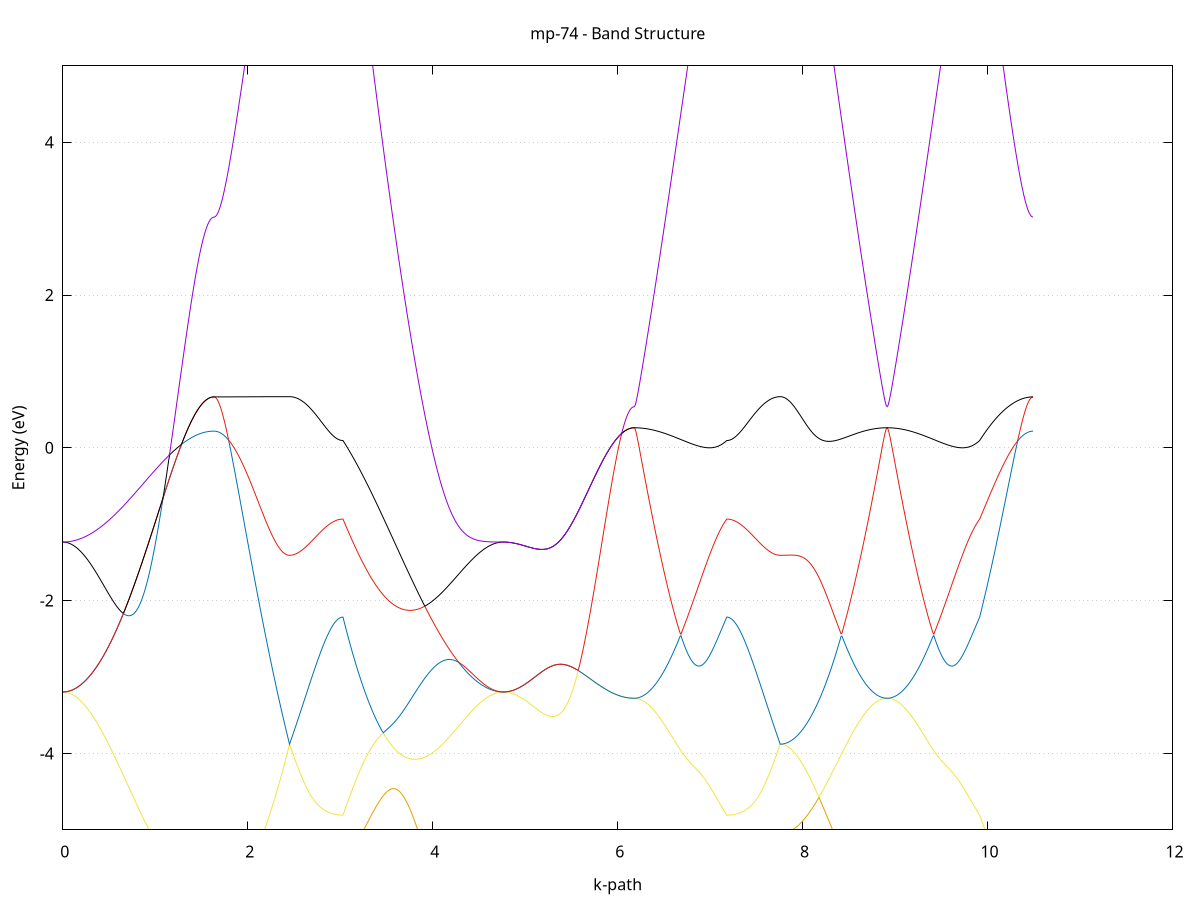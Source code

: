 set title 'mp-74 - Band Structure'
set xlabel 'k-path'
set ylabel 'Energy (eV)'
set grid y
set yrange [-5:5]
set terminal png size 800,600
set output 'mp-74_bands_gnuplot.png'
plot '-' using 1:2 with lines notitle, '-' using 1:2 with lines notitle, '-' using 1:2 with lines notitle, '-' using 1:2 with lines notitle, '-' using 1:2 with lines notitle, '-' using 1:2 with lines notitle, '-' using 1:2 with lines notitle, '-' using 1:2 with lines notitle, '-' using 1:2 with lines notitle, '-' using 1:2 with lines notitle, '-' using 1:2 with lines notitle, '-' using 1:2 with lines notitle, '-' using 1:2 with lines notitle, '-' using 1:2 with lines notitle, '-' using 1:2 with lines notitle, '-' using 1:2 with lines notitle
0.000000 -46.475941
0.009967 -46.475941
0.019934 -46.476041
0.029901 -46.476441
0.039868 -46.476841
0.049835 -46.477341
0.059802 -46.478041
0.069769 -46.478841
0.079736 -46.479741
0.089703 -46.480741
0.099670 -46.481941
0.109637 -46.483241
0.119604 -46.484641
0.129571 -46.486141
0.139538 -46.487741
0.149505 -46.489541
0.159472 -46.491341
0.169439 -46.493341
0.179406 -46.495441
0.189373 -46.497641
0.199340 -46.500041
0.209307 -46.502441
0.219274 -46.504941
0.229241 -46.507641
0.239208 -46.510341
0.249175 -46.513241
0.259142 -46.516241
0.269109 -46.519241
0.279076 -46.522441
0.289043 -46.525741
0.299010 -46.529141
0.308977 -46.532641
0.318944 -46.536141
0.328911 -46.539841
0.338878 -46.543641
0.348845 -46.547441
0.358812 -46.551441
0.368779 -46.555441
0.378746 -46.559641
0.388713 -46.563841
0.398680 -46.568141
0.408647 -46.572441
0.418614 -46.576941
0.428581 -46.581441
0.438548 -46.586141
0.448515 -46.590741
0.458482 -46.595541
0.468449 -46.600341
0.478416 -46.605241
0.488383 -46.610241
0.498350 -46.615241
0.508317 -46.620341
0.518284 -46.625541
0.528251 -46.630741
0.538218 -46.636041
0.548185 -46.641341
0.558152 -46.646741
0.568119 -46.652141
0.578086 -46.657641
0.588053 -46.663141
0.598020 -46.668741
0.607987 -46.674241
0.617954 -46.679941
0.627921 -46.685641
0.637888 -46.691341
0.647855 -46.697041
0.657822 -46.702841
0.667789 -46.708641
0.677756 -46.714441
0.687723 -46.720341
0.697690 -46.726241
0.707657 -46.732141
0.717624 -46.738041
0.727591 -46.743941
0.737558 -46.749841
0.747525 -46.755841
0.757491 -46.761741
0.767458 -46.767741
0.777425 -46.773641
0.787392 -46.779641
0.797359 -46.785641
0.807326 -46.791541
0.817293 -46.797541
0.827260 -46.803441
0.837227 -46.809341
0.847194 -46.815241
0.857161 -46.821241
0.867128 -46.827041
0.877095 -46.832941
0.887062 -46.838841
0.897029 -46.844641
0.906996 -46.850441
0.916963 -46.856141
0.926930 -46.861941
0.936897 -46.867641
0.946864 -46.873241
0.956831 -46.878941
0.966798 -46.884641
0.976765 -46.890141
0.986732 -46.895741
0.996699 -46.901241
1.006666 -46.906641
1.016633 -46.912041
1.026600 -46.917341
1.036567 -46.922641
1.046534 -46.927941
1.056501 -46.933141
1.066468 -46.938241
1.076435 -46.943341
1.086402 -46.948341
1.096369 -46.953341
1.106336 -46.958241
1.116303 -46.963041
1.126270 -46.967841
1.136237 -46.972541
1.146204 -46.977241
1.156171 -46.981741
1.166138 -46.986241
1.176105 -46.990641
1.186072 -46.995041
1.196039 -46.999341
1.206006 -47.003541
1.215973 -47.007641
1.225940 -47.011641
1.235907 -47.015641
1.245874 -47.019441
1.255841 -47.023241
1.265808 -47.027041
1.275775 -47.030641
1.285742 -47.034141
1.295709 -47.037641
1.305676 -47.041041
1.315643 -47.044241
1.325610 -47.047441
1.335577 -47.050541
1.345544 -47.053541
1.355511 -47.056441
1.365478 -47.059241
1.375445 -47.062041
1.385412 -47.064641
1.395379 -47.067141
1.405346 -47.069641
1.415313 -47.071941
1.425280 -47.074141
1.435247 -47.076341
1.445214 -47.078341
1.455181 -47.080241
1.465148 -47.082141
1.475115 -47.083841
1.485082 -47.085441
1.495049 -47.086941
1.505016 -47.088441
1.514983 -47.089741
1.524950 -47.090941
1.534917 -47.092041
1.544884 -47.093041
1.554851 -47.093941
1.564818 -47.094741
1.574785 -47.095441
1.584752 -47.096041
1.594719 -47.096541
1.604686 -47.096841
1.614653 -47.097141
1.624620 -47.097341
1.634587 -47.097341
1.634587 -47.097341
1.644554 -47.097341
1.654521 -47.097241
1.664488 -47.097041
1.674455 -47.096841
1.684422 -47.096541
1.694389 -47.096141
1.704356 -47.095741
1.714323 -47.095141
1.724290 -47.094641
1.734257 -47.093941
1.744224 -47.093241
1.754191 -47.092441
1.764158 -47.091641
1.774125 -47.090741
1.784092 -47.089741
1.794059 -47.088741
1.804026 -47.087641
1.813993 -47.086441
1.823960 -47.085241
1.833927 -47.083941
1.843894 -47.082541
1.853861 -47.081141
1.863828 -47.079641
1.873795 -47.078141
1.883762 -47.076541
1.893729 -47.074841
1.903696 -47.073141
1.913663 -47.071341
1.923630 -47.069441
1.933597 -47.067541
1.943564 -47.065641
1.953531 -47.063641
1.963498 -47.061541
1.973465 -47.059441
1.983432 -47.057241
1.993399 -47.054941
2.003366 -47.052741
2.013333 -47.050341
2.023300 -47.047941
2.033267 -47.045541
2.043234 -47.043041
2.053201 -47.040441
2.063168 -47.037841
2.073135 -47.035241
2.083102 -47.032541
2.093069 -47.029841
2.103036 -47.027041
2.113003 -47.024241
2.122970 -47.021341
2.132937 -47.018441
2.142904 -47.015541
2.152871 -47.012541
2.162838 -47.009541
2.172805 -47.006441
2.182772 -47.003341
2.192739 -47.000241
2.202706 -46.997041
2.212673 -46.993941
2.222640 -46.990641
2.232606 -46.987441
2.242573 -46.984141
2.252540 -46.980841
2.262507 -46.977441
2.272474 -46.974041
2.282441 -46.970741
2.292408 -46.967241
2.302375 -46.963841
2.312342 -46.960341
2.322309 -46.956941
2.332276 -46.953441
2.342243 -46.949841
2.352210 -46.946341
2.362177 -46.942841
2.372144 -46.939241
2.382111 -46.935641
2.392078 -46.932041
2.402045 -46.928441
2.412012 -46.924841
2.421979 -46.921241
2.431946 -46.917641
2.441913 -46.914041
2.451880 -46.910441
2.451880 -46.910441
2.461844 -46.912941
2.471808 -46.915441
2.481772 -46.917941
2.491736 -46.920441
2.501700 -46.922841
2.511665 -46.925241
2.521629 -46.927641
2.531593 -46.929941
2.541557 -46.932241
2.551521 -46.934441
2.561485 -46.936641
2.571449 -46.938841
2.581413 -46.941041
2.591377 -46.943141
2.601341 -46.945241
2.611305 -46.947241
2.621269 -46.949241
2.631233 -46.951141
2.641197 -46.953041
2.651161 -46.954941
2.661125 -46.956741
2.671089 -46.958541
2.681053 -46.960341
2.691017 -46.962041
2.700981 -46.963641
2.710945 -46.965241
2.720909 -46.966841
2.730873 -46.968341
2.740837 -46.969841
2.750801 -46.971241
2.760765 -46.972641
2.770729 -46.974041
2.780693 -46.975341
2.790657 -46.976541
2.800621 -46.977741
2.810585 -46.978941
2.820549 -46.980041
2.830513 -46.981041
2.840477 -46.982041
2.850442 -46.983041
2.860406 -46.983941
2.870370 -46.984741
2.880334 -46.985541
2.890298 -46.986341
2.900262 -46.987041
2.910226 -46.987641
2.920190 -46.988241
2.930154 -46.988841
2.940118 -46.989241
2.950082 -46.989741
2.960046 -46.990141
2.970010 -46.990441
2.979974 -46.990741
2.989938 -46.990941
2.999902 -46.991141
3.009866 -46.991341
3.019830 -46.991341
3.029794 -46.991441
3.029794 -46.991441
3.039758 -46.988041
3.049722 -46.984541
3.059686 -46.981041
3.069650 -46.977541
3.079614 -46.973941
3.089578 -46.970441
3.099542 -46.966741
3.109506 -46.963141
3.119470 -46.959341
3.129434 -46.955641
3.139398 -46.951841
3.149362 -46.948141
3.159326 -46.944241
3.169291 -46.940441
3.179255 -46.936541
3.189219 -46.932641
3.199183 -46.928641
3.209147 -46.924741
3.219111 -46.922141
3.229075 -46.924841
3.239039 -46.927441
3.249003 -46.929941
3.258967 -46.932341
3.268931 -46.934641
3.278895 -46.936941
3.288859 -46.939141
3.298823 -46.941241
3.308787 -46.943141
3.318751 -46.945041
3.328715 -46.946841
3.338679 -46.948541
3.348643 -46.950041
3.358607 -46.951541
3.368571 -46.952941
3.378535 -46.954241
3.388499 -46.955341
3.398463 -46.956341
3.408427 -46.957341
3.418391 -46.958141
3.428355 -46.958841
3.438319 -46.959441
3.448283 -46.959841
3.458247 -46.960141
3.468211 -46.960441
3.478175 -46.960541
3.488139 -46.960441
3.498104 -46.960341
3.508068 -46.960041
3.518032 -46.959641
3.527996 -46.959141
3.537960 -46.958441
3.547924 -46.957641
3.557888 -46.956741
3.567852 -46.955741
3.577816 -46.954541
3.587780 -46.953341
3.597744 -46.951941
3.607708 -46.950341
3.617672 -46.948741
3.627636 -46.946941
3.637600 -46.945041
3.647564 -46.942941
3.657528 -46.940741
3.667492 -46.938541
3.677456 -46.936141
3.687420 -46.933541
3.697384 -46.930941
3.707348 -46.928141
3.717312 -46.925241
3.727276 -46.922241
3.737240 -46.919141
3.747204 -46.915841
3.757168 -46.912441
3.767132 -46.909041
3.777096 -46.905441
3.787060 -46.901741
3.797024 -46.897941
3.806988 -46.894041
3.816952 -46.889941
3.826916 -46.885841
3.836881 -46.881641
3.846845 -46.877241
3.856809 -46.872841
3.866773 -46.868341
3.876737 -46.863741
3.886701 -46.859041
3.896665 -46.854241
3.906629 -46.849441
3.916593 -46.844441
3.926557 -46.839441
3.936521 -46.834341
3.946485 -46.829141
3.956449 -46.823941
3.966413 -46.818641
3.976377 -46.813241
3.986341 -46.807741
3.996305 -46.802341
4.006269 -46.796741
4.016233 -46.791141
4.026197 -46.785441
4.036161 -46.779741
4.046125 -46.774041
4.056089 -46.768241
4.066053 -46.762441
4.076017 -46.756541
4.085981 -46.750741
4.095945 -46.744841
4.105909 -46.738841
4.115873 -46.732941
4.125837 -46.726941
4.135801 -46.721041
4.145765 -46.715041
4.155729 -46.709041
4.165694 -46.703041
4.175658 -46.697141
4.185622 -46.691141
4.195586 -46.685141
4.205550 -46.679241
4.215514 -46.673341
4.225478 -46.667441
4.235442 -46.661541
4.245406 -46.655741
4.255370 -46.649941
4.265334 -46.644141
4.275298 -46.638441
4.285262 -46.632741
4.295226 -46.627141
4.305190 -46.621541
4.315154 -46.616041
4.325118 -46.610541
4.335082 -46.605241
4.345046 -46.599841
4.355010 -46.594641
4.364974 -46.589441
4.374938 -46.584341
4.384902 -46.579341
4.394866 -46.574341
4.404830 -46.569541
4.414794 -46.564741
4.424758 -46.560141
4.434722 -46.555541
4.444686 -46.551041
4.454650 -46.546741
4.464614 -46.542441
4.474578 -46.538341
4.484542 -46.534241
4.494506 -46.530341
4.504471 -46.526541
4.514435 -46.522841
4.524399 -46.519341
4.534363 -46.515841
4.544327 -46.512541
4.554291 -46.509341
4.564255 -46.506341
4.574219 -46.503441
4.584183 -46.500641
4.594147 -46.498041
4.604111 -46.495541
4.614075 -46.493141
4.624039 -46.490941
4.634003 -46.488941
4.643967 -46.487041
4.653931 -46.485241
4.663895 -46.483641
4.673859 -46.482141
4.683823 -46.480841
4.693787 -46.479641
4.703751 -46.478641
4.713715 -46.477741
4.723679 -46.477141
4.733643 -46.476541
4.743607 -46.476141
4.753571 -46.475941
4.763535 -46.475941
4.763535 -46.475941
4.773504 -46.476041
4.783473 -46.476141
4.793442 -46.476641
4.803411 -46.477141
4.813380 -46.477941
4.823349 -46.478841
4.833318 -46.479941
4.843287 -46.481141
4.853256 -46.482641
4.863225 -46.484141
4.873194 -46.485941
4.883163 -46.487841
4.893132 -46.489841
4.903101 -46.492141
4.913070 -46.494541
4.923039 -46.497041
4.933008 -46.499741
4.942977 -46.502641
4.952946 -46.505641
4.962915 -46.508741
4.972884 -46.512041
4.982853 -46.515541
4.992822 -46.519141
5.002791 -46.522841
5.012760 -46.526741
5.022729 -46.530741
5.032697 -46.534941
5.042666 -46.539241
5.052635 -46.543641
5.062604 -46.548141
5.072573 -46.552841
5.082542 -46.557641
5.092511 -46.562641
5.102480 -46.567641
5.112449 -46.572841
5.122418 -46.578141
5.132387 -46.583541
5.142356 -46.589041
5.152325 -46.594641
5.162294 -46.600341
5.172263 -46.606241
5.182232 -46.612141
5.192201 -46.618141
5.202170 -46.624241
5.212139 -46.630441
5.222108 -46.636741
5.232077 -46.643141
5.242046 -46.649541
5.252015 -46.656041
5.261984 -46.662641
5.271953 -46.669341
5.281922 -46.676041
5.291891 -46.682841
5.301860 -46.689641
5.311829 -46.696541
5.321798 -46.703541
5.331767 -46.710541
5.341736 -46.717541
5.351705 -46.724641
5.361674 -46.731841
5.371642 -46.738941
5.381611 -46.746141
5.391580 -46.753341
5.401549 -46.760541
5.411518 -46.767841
5.421487 -46.775141
5.431456 -46.782341
5.441425 -46.789641
5.451394 -46.796941
5.461363 -46.804241
5.471332 -46.811541
5.481301 -46.818841
5.491270 -46.826141
5.501239 -46.833341
5.511208 -46.840641
5.521177 -46.847841
5.531146 -46.855041
5.541115 -46.862241
5.551084 -46.869441
5.561053 -46.876541
5.571022 -46.883541
5.580991 -46.890641
5.590960 -46.897641
5.600929 -46.904541
5.610898 -46.911441
5.620867 -46.918341
5.630836 -46.925041
5.640805 -46.931841
5.650774 -46.938441
5.660743 -46.945141
5.670712 -46.951641
5.680681 -46.958041
5.690650 -46.964441
5.700619 -46.970741
5.710587 -46.977041
5.720556 -46.983141
5.730525 -46.989141
5.740494 -46.995141
5.750463 -47.000941
5.760432 -47.006741
5.770401 -47.012341
5.780370 -47.017941
5.790339 -47.023441
5.800308 -47.028741
5.810277 -47.034041
5.820246 -47.039141
5.830215 -47.044241
5.840184 -47.049141
5.850153 -47.053941
5.860122 -47.058641
5.870091 -47.063141
5.880060 -47.067641
5.890029 -47.071941
5.899998 -47.076141
5.909967 -47.080141
5.919936 -47.084041
5.929905 -47.087841
5.939874 -47.091541
5.949843 -47.095041
5.959812 -47.098441
5.969781 -47.101641
5.979750 -47.104741
5.989719 -47.107641
5.999688 -47.110441
6.009657 -47.113141
6.019626 -47.115641
6.029595 -47.118041
6.039564 -47.120241
6.049532 -47.122341
6.059501 -47.124241
6.069470 -47.126041
6.079439 -47.127641
6.089408 -47.129141
6.099377 -47.130441
6.109346 -47.131641
6.119315 -47.132641
6.129284 -47.133541
6.139253 -47.134241
6.149222 -47.134741
6.159191 -47.135141
6.169160 -47.135341
6.179129 -47.135441
6.179129 -47.135441
6.189040 -47.135441
6.198950 -47.135341
6.208861 -47.135241
6.218772 -47.135041
6.228682 -47.134741
6.238593 -47.134441
6.248504 -47.134041
6.258414 -47.133641
6.268325 -47.133141
6.278236 -47.132541
6.288146 -47.131941
6.298057 -47.131341
6.307968 -47.130541
6.317878 -47.129841
6.327789 -47.128941
6.337700 -47.128141
6.347610 -47.127141
6.357521 -47.126141
6.367431 -47.125141
6.377342 -47.124041
6.387253 -47.122841
6.397163 -47.121641
6.407074 -47.120341
6.416985 -47.119041
6.426895 -47.117741
6.436806 -47.116241
6.446717 -47.114841
6.456627 -47.113341
6.466538 -47.111741
6.476449 -47.110141
6.486359 -47.108441
6.496270 -47.106741
6.506181 -47.104941
6.516091 -47.103141
6.526002 -47.101241
6.535913 -47.099341
6.545823 -47.097441
6.555734 -47.095441
6.565645 -47.093341
6.575555 -47.091241
6.585466 -47.089141
6.595377 -47.087041
6.605287 -47.084841
6.615198 -47.082541
6.625108 -47.080241
6.635019 -47.077941
6.644930 -47.075541
6.654840 -47.073241
6.664751 -47.070741
6.674662 -47.068341
6.684572 -47.065841
6.694483 -47.063341
6.704394 -47.060741
6.714304 -47.058141
6.724215 -47.055541
6.734126 -47.052941
6.744036 -47.050341
6.753947 -47.047641
6.763858 -47.044941
6.773768 -47.042241
6.783679 -47.039541
6.793590 -47.036841
6.803500 -47.034141
6.813411 -47.031341
6.823322 -47.028641
6.833232 -47.025841
6.843143 -47.023141
6.853053 -47.020441
6.862964 -47.017641
6.872875 -47.014941
6.882785 -47.012341
6.892696 -47.009641
6.902607 -47.007041
6.912517 -47.004441
6.922428 -47.001941
6.932339 -46.999441
6.942249 -46.997041
6.952160 -46.994741
6.962071 -46.992541
6.971981 -46.990441
6.981892 -46.988441
6.991803 -46.986641
7.001713 -46.984941
7.011624 -46.983341
7.021535 -46.982041
7.031445 -46.980941
7.041356 -46.980041
7.051267 -46.979341
7.061177 -46.978941
7.071088 -46.978741
7.080998 -46.978841
7.090909 -46.979241
7.100820 -46.979841
7.110730 -46.980641
7.120641 -46.981741
7.130552 -46.982941
7.140462 -46.984341
7.150373 -46.985941
7.160284 -46.987641
7.170194 -46.989541
7.180105 -46.991441
7.180105 -46.991441
7.190069 -46.991341
7.200033 -46.991341
7.209997 -46.991141
7.219961 -46.990941
7.229925 -46.990741
7.239889 -46.990441
7.249853 -46.990141
7.259817 -46.989741
7.269781 -46.989241
7.279745 -46.988841
7.289709 -46.988241
7.299673 -46.987641
7.309637 -46.987041
7.319601 -46.986341
7.329566 -46.985541
7.339530 -46.984741
7.349494 -46.983941
7.359458 -46.983041
7.369422 -46.982041
7.379386 -46.981041
7.389350 -46.980041
7.399314 -46.978941
7.409278 -46.977741
7.419242 -46.976541
7.429206 -46.975341
7.439170 -46.974041
7.449134 -46.972641
7.459098 -46.971241
7.469062 -46.969841
7.479026 -46.968341
7.488990 -46.966841
7.498954 -46.965241
7.508918 -46.963641
7.518882 -46.962041
7.528846 -46.960341
7.538810 -46.958541
7.548774 -46.956741
7.558738 -46.954941
7.568702 -46.953041
7.578666 -46.951141
7.588630 -46.949241
7.598594 -46.947241
7.608558 -46.945241
7.618522 -46.943141
7.628486 -46.941041
7.638450 -46.938841
7.648414 -46.936641
7.658379 -46.934441
7.668343 -46.932241
7.678307 -46.929941
7.688271 -46.927641
7.698235 -46.925241
7.708199 -46.922841
7.718163 -46.920441
7.728127 -46.917941
7.738091 -46.915441
7.748055 -46.912941
7.758019 -46.910441
7.758019 -46.910441
7.767983 -46.910541
7.777947 -46.910741
7.787911 -46.911141
7.797875 -46.911641
7.807839 -46.912341
7.817803 -46.913241
7.827767 -46.914241
7.837731 -46.915341
7.847695 -46.916541
7.857659 -46.917941
7.867623 -46.919441
7.877587 -46.921141
7.887551 -46.922841
7.897515 -46.924641
7.907479 -46.926641
7.917443 -46.928641
7.927407 -46.930841
7.937371 -46.933041
7.947335 -46.935341
7.957299 -46.937641
7.967263 -46.940041
7.977227 -46.942541
7.987191 -46.945141
7.997156 -46.947741
8.007120 -46.950341
8.017084 -46.953041
8.027048 -46.955841
8.037012 -46.958641
8.046976 -46.961441
8.056940 -46.964241
8.066904 -46.967141
8.076868 -46.970041
8.086832 -46.972941
8.096796 -46.975841
8.106760 -46.978841
8.116724 -46.981741
8.126688 -46.984741
8.136652 -46.987741
8.146616 -46.990741
8.156580 -46.993741
8.166544 -46.996741
8.176508 -46.999741
8.186472 -47.002741
8.196436 -47.005741
8.206400 -47.008741
8.216364 -47.011641
8.226328 -47.014641
8.236292 -47.017641
8.246256 -47.020541
8.256220 -47.023441
8.266184 -47.026441
8.276148 -47.029341
8.286112 -47.032241
8.296076 -47.035041
8.306040 -47.037941
8.316004 -47.040741
8.325969 -47.043541
8.335933 -47.046341
8.345897 -47.049041
8.355861 -47.051741
8.365825 -47.054441
8.375789 -47.057141
8.385753 -47.059741
8.395717 -47.062341
8.405681 -47.064941
8.415645 -47.067441
8.425609 -47.069941
8.435573 -47.072441
8.445537 -47.074841
8.455501 -47.077241
8.465465 -47.079641
8.475429 -47.081941
8.485393 -47.084241
8.495357 -47.086441
8.505321 -47.088641
8.515285 -47.090741
8.525249 -47.092941
8.535213 -47.094941
8.545177 -47.096941
8.555141 -47.098941
8.565105 -47.100841
8.575069 -47.102741
8.585033 -47.104641
8.594997 -47.106441
8.604961 -47.108141
8.614925 -47.109841
8.624889 -47.111441
8.634853 -47.113041
8.644817 -47.114541
8.654781 -47.116041
8.664746 -47.117541
8.674710 -47.118841
8.684674 -47.120241
8.694638 -47.121541
8.704602 -47.122741
8.714566 -47.123841
8.724530 -47.125041
8.734494 -47.126041
8.744458 -47.127041
8.754422 -47.128041
8.764386 -47.128941
8.774350 -47.129741
8.784314 -47.130541
8.794278 -47.131241
8.804242 -47.131941
8.814206 -47.132541
8.824170 -47.133041
8.834134 -47.133541
8.844098 -47.134041
8.854062 -47.134441
8.864026 -47.134741
8.873990 -47.134941
8.883954 -47.135241
8.893918 -47.135341
8.903882 -47.135441
8.913846 -47.135441
8.913846 -47.135441
8.923757 -47.135441
8.933668 -47.135341
8.943578 -47.135241
8.953489 -47.135041
8.963400 -47.134741
8.973310 -47.134441
8.983221 -47.134041
8.993131 -47.133641
9.003042 -47.133141
9.012953 -47.132541
9.022863 -47.131941
9.032774 -47.131341
9.042685 -47.130541
9.052595 -47.129841
9.062506 -47.128941
9.072417 -47.128141
9.082327 -47.127141
9.092238 -47.126141
9.102149 -47.125141
9.112059 -47.124041
9.121970 -47.122841
9.131881 -47.121641
9.141791 -47.120341
9.151702 -47.119041
9.161613 -47.117741
9.171523 -47.116241
9.181434 -47.114841
9.191345 -47.113341
9.201255 -47.111741
9.211166 -47.110141
9.221077 -47.108441
9.230987 -47.106741
9.240898 -47.104941
9.250808 -47.103141
9.260719 -47.101241
9.270630 -47.099341
9.280540 -47.097441
9.290451 -47.095441
9.300362 -47.093341
9.310272 -47.091241
9.320183 -47.089141
9.330094 -47.087041
9.340004 -47.084841
9.349915 -47.082541
9.359826 -47.080241
9.369736 -47.077941
9.379647 -47.075541
9.389558 -47.073241
9.399468 -47.070741
9.409379 -47.068341
9.419290 -47.065841
9.429200 -47.063341
9.439111 -47.060741
9.449022 -47.058141
9.458932 -47.055541
9.468843 -47.052941
9.478753 -47.050341
9.488664 -47.047641
9.498575 -47.044941
9.508485 -47.042241
9.518396 -47.039541
9.528307 -47.036841
9.538217 -47.034141
9.548128 -47.031341
9.558039 -47.028641
9.567949 -47.025841
9.577860 -47.023141
9.587771 -47.020441
9.597681 -47.017641
9.607592 -47.014941
9.617503 -47.012341
9.627413 -47.009641
9.637324 -47.007041
9.647235 -47.004441
9.657145 -47.001941
9.667056 -46.999441
9.676967 -46.997041
9.686877 -46.994741
9.696788 -46.992541
9.706699 -46.990441
9.716609 -46.988441
9.726520 -46.986641
9.736430 -46.984941
9.746341 -46.983341
9.756252 -46.982041
9.766162 -46.980941
9.776073 -46.980041
9.785984 -46.979341
9.795894 -46.978941
9.805805 -46.978741
9.815716 -46.978841
9.825626 -46.979241
9.835537 -46.979841
9.845448 -46.980641
9.855358 -46.981741
9.865269 -46.982941
9.875180 -46.984341
9.885090 -46.985941
9.895001 -46.987641
9.904912 -46.989541
9.914822 -46.991441
9.914822 -46.991441
9.924786 -46.994741
9.934750 -46.998041
9.944714 -47.001341
9.954678 -47.004641
9.964642 -47.007841
9.974606 -47.010941
9.984570 -47.014041
9.994534 -47.017141
10.004498 -47.020141
10.014463 -47.023141
10.024427 -47.026041
10.034391 -47.028841
10.044355 -47.031741
10.054319 -47.034441
10.064283 -47.037141
10.074247 -47.039841
10.084211 -47.042441
10.094175 -47.044941
10.104139 -47.047441
10.114103 -47.049941
10.124067 -47.052341
10.134031 -47.054641
10.143995 -47.056941
10.153959 -47.059141
10.163923 -47.061341
10.173887 -47.063441
10.183851 -47.065441
10.193815 -47.067441
10.203779 -47.069341
10.213743 -47.071241
10.223707 -47.073041
10.233671 -47.074741
10.243635 -47.076441
10.253599 -47.078041
10.263563 -47.079641
10.273527 -47.081141
10.283491 -47.082541
10.293455 -47.083941
10.303419 -47.085241
10.313383 -47.086441
10.323347 -47.087641
10.333311 -47.088741
10.343276 -47.089741
10.353240 -47.090741
10.363204 -47.091641
10.373168 -47.092441
10.383132 -47.093241
10.393096 -47.093941
10.403060 -47.094641
10.413024 -47.095141
10.422988 -47.095741
10.432952 -47.096141
10.442916 -47.096541
10.452880 -47.096841
10.462844 -47.097041
10.472808 -47.097241
10.482772 -47.097341
10.492736 -47.097341
e
0.000000 -46.475941
0.009967 -46.475941
0.019934 -46.476041
0.029901 -46.476141
0.039868 -46.476241
0.049835 -46.476441
0.059802 -46.476741
0.069769 -46.476941
0.079736 -46.477241
0.089703 -46.477641
0.099670 -46.478141
0.109637 -46.478541
0.119604 -46.479041
0.129571 -46.479641
0.139538 -46.480241
0.149505 -46.480941
0.159472 -46.481641
0.169439 -46.482341
0.179406 -46.483141
0.189373 -46.483941
0.199340 -46.484841
0.209307 -46.485741
0.219274 -46.486641
0.229241 -46.487641
0.239208 -46.488641
0.249175 -46.489741
0.259142 -46.490841
0.269109 -46.491941
0.279076 -46.493141
0.289043 -46.494341
0.299010 -46.495641
0.308977 -46.496941
0.318944 -46.498241
0.328911 -46.499641
0.338878 -46.501041
0.348845 -46.502541
0.358812 -46.503941
0.368779 -46.505541
0.378746 -46.507041
0.388713 -46.508641
0.398680 -46.510241
0.408647 -46.511841
0.418614 -46.513541
0.428581 -46.515241
0.438548 -46.517041
0.448515 -46.518741
0.458482 -46.520541
0.468449 -46.522441
0.478416 -46.524241
0.488383 -46.526141
0.498350 -46.528041
0.508317 -46.529941
0.518284 -46.531941
0.528251 -46.533941
0.538218 -46.535941
0.548185 -46.537941
0.558152 -46.539941
0.568119 -46.542041
0.578086 -46.544141
0.588053 -46.546241
0.598020 -46.548341
0.607987 -46.550541
0.617954 -46.552641
0.627921 -46.554841
0.637888 -46.557041
0.647855 -46.559241
0.657822 -46.561441
0.667789 -46.563741
0.677756 -46.565941
0.687723 -46.568241
0.697690 -46.570541
0.707657 -46.572741
0.717624 -46.575041
0.727591 -46.577341
0.737558 -46.579641
0.747525 -46.581941
0.757491 -46.584341
0.767458 -46.586641
0.777425 -46.588941
0.787392 -46.591241
0.797359 -46.593641
0.807326 -46.595941
0.817293 -46.598241
0.827260 -46.600541
0.837227 -46.602941
0.847194 -46.605241
0.857161 -46.607541
0.867128 -46.609841
0.877095 -46.612141
0.887062 -46.614441
0.897029 -46.616741
0.906996 -46.619041
0.916963 -46.621341
0.926930 -46.623641
0.936897 -46.625941
0.946864 -46.628141
0.956831 -46.630441
0.966798 -46.632641
0.976765 -46.634841
0.986732 -46.637041
0.996699 -46.639241
1.006666 -46.641441
1.016633 -46.643541
1.026600 -46.645741
1.036567 -46.647841
1.046534 -46.649941
1.056501 -46.652041
1.066468 -46.654141
1.076435 -46.656141
1.086402 -46.658141
1.096369 -46.660141
1.106336 -46.662141
1.116303 -46.664141
1.126270 -46.666041
1.136237 -46.667941
1.146204 -46.669841
1.156171 -46.671741
1.166138 -46.673541
1.176105 -46.675341
1.186072 -46.677041
1.196039 -46.678841
1.206006 -46.680541
1.215973 -46.682241
1.225940 -46.683841
1.235907 -46.685441
1.245874 -46.687041
1.255841 -46.688641
1.265808 -46.690141
1.275775 -46.691641
1.285742 -46.693041
1.295709 -46.694441
1.305676 -46.695841
1.315643 -46.697241
1.325610 -46.698541
1.335577 -46.699741
1.345544 -46.701041
1.355511 -46.702241
1.365478 -46.703341
1.375445 -46.704441
1.385412 -46.705541
1.395379 -46.706641
1.405346 -46.707641
1.415313 -46.708541
1.425280 -46.709541
1.435247 -46.710441
1.445214 -46.711241
1.455181 -46.712041
1.465148 -46.712841
1.475115 -46.713541
1.485082 -46.714141
1.495049 -46.714841
1.505016 -46.715441
1.514983 -46.715941
1.524950 -46.716441
1.534917 -46.716941
1.544884 -46.717341
1.554851 -46.717741
1.564818 -46.718041
1.574785 -46.718341
1.584752 -46.718541
1.594719 -46.718741
1.604686 -46.718941
1.614653 -46.719041
1.624620 -46.719041
1.634587 -46.719141
1.634587 -46.719141
1.644554 -46.719141
1.654521 -46.719241
1.664488 -46.719441
1.674455 -46.719641
1.684422 -46.719941
1.694389 -46.720341
1.704356 -46.720841
1.714323 -46.721341
1.724290 -46.721941
1.734257 -46.722641
1.744224 -46.723341
1.754191 -46.724241
1.764158 -46.725041
1.774125 -46.726041
1.784092 -46.727041
1.794059 -46.728141
1.804026 -46.729241
1.813993 -46.730441
1.823960 -46.731741
1.833927 -46.733141
1.843894 -46.734541
1.853861 -46.736041
1.863828 -46.737541
1.873795 -46.739141
1.883762 -46.740841
1.893729 -46.742541
1.903696 -46.744341
1.913663 -46.746241
1.923630 -46.748141
1.933597 -46.750141
1.943564 -46.752141
1.953531 -46.754241
1.963498 -46.756441
1.973465 -46.758641
1.983432 -46.760841
1.993399 -46.763241
2.003366 -46.765541
2.013333 -46.768041
2.023300 -46.770441
2.033267 -46.773041
2.043234 -46.775641
2.053201 -46.778241
2.063168 -46.780941
2.073135 -46.783641
2.083102 -46.786441
2.093069 -46.789241
2.103036 -46.792141
2.113003 -46.795041
2.122970 -46.797941
2.132937 -46.800941
2.142904 -46.803941
2.152871 -46.807041
2.162838 -46.810141
2.172805 -46.813241
2.182772 -46.816441
2.192739 -46.819641
2.202706 -46.822841
2.212673 -46.826141
2.222640 -46.829441
2.232606 -46.832741
2.242573 -46.836141
2.252540 -46.839441
2.262507 -46.842841
2.272474 -46.846341
2.282441 -46.849741
2.292408 -46.853241
2.302375 -46.856741
2.312342 -46.860241
2.322309 -46.863741
2.332276 -46.867241
2.342243 -46.870841
2.352210 -46.874441
2.362177 -46.877941
2.372144 -46.881541
2.382111 -46.885141
2.392078 -46.888741
2.402045 -46.892341
2.412012 -46.895941
2.421979 -46.899541
2.431946 -46.903141
2.441913 -46.906841
2.451880 -46.910441
2.451880 -46.910441
2.461844 -46.907841
2.471808 -46.905441
2.481772 -46.902941
2.491736 -46.900641
2.501700 -46.898241
2.511665 -46.896041
2.521629 -46.893841
2.531593 -46.891741
2.541557 -46.889741
2.551521 -46.887741
2.561485 -46.885841
2.571449 -46.884041
2.581413 -46.882341
2.591377 -46.880741
2.601341 -46.879141
2.611305 -46.877641
2.621269 -46.876241
2.631233 -46.874941
2.641197 -46.873741
2.651161 -46.872541
2.661125 -46.871541
2.671089 -46.870441
2.681053 -46.869541
2.691017 -46.868641
2.700981 -46.867841
2.710945 -46.867141
2.720909 -46.866441
2.730873 -46.865841
2.740837 -46.865241
2.750801 -46.864741
2.760765 -46.864241
2.770729 -46.863841
2.780693 -46.863441
2.790657 -46.863041
2.800621 -46.862741
2.810585 -46.862441
2.820549 -46.862241
2.830513 -46.862041
2.840477 -46.861841
2.850442 -46.861641
2.860406 -46.861441
2.870370 -46.861341
2.880334 -46.861241
2.890298 -46.861141
2.900262 -46.861041
2.910226 -46.860941
2.920190 -46.860841
2.930154 -46.860841
2.940118 -46.860741
2.950082 -46.860741
2.960046 -46.860641
2.970010 -46.860641
2.979974 -46.860641
2.989938 -46.860641
2.999902 -46.860641
3.009866 -46.860541
3.019830 -46.860541
3.029794 -46.860541
3.029794 -46.860541
3.039758 -46.864141
3.049722 -46.867741
3.059686 -46.871241
3.069650 -46.874841
3.079614 -46.878241
3.089578 -46.881741
3.099542 -46.885141
3.109506 -46.888541
3.119470 -46.891841
3.129434 -46.895141
3.139398 -46.898341
3.149362 -46.901541
3.159326 -46.904741
3.169291 -46.907741
3.179255 -46.910741
3.189219 -46.913741
3.199183 -46.916641
3.209147 -46.919441
3.219111 -46.920741
3.229075 -46.916741
3.239039 -46.912641
3.249003 -46.908641
3.258967 -46.904541
3.268931 -46.900441
3.278895 -46.896341
3.288859 -46.892141
3.298823 -46.888041
3.308787 -46.883841
3.318751 -46.879641
3.328715 -46.875441
3.338679 -46.871241
3.348643 -46.867041
3.358607 -46.862841
3.368571 -46.858541
3.378535 -46.854341
3.388499 -46.850041
3.398463 -46.845741
3.408427 -46.841441
3.418391 -46.837141
3.428355 -46.832941
3.438319 -46.828641
3.448283 -46.824341
3.458247 -46.820041
3.468211 -46.815741
3.478175 -46.811441
3.488139 -46.807141
3.498104 -46.802741
3.508068 -46.798441
3.518032 -46.794241
3.527996 -46.789941
3.537960 -46.785641
3.547924 -46.781341
3.557888 -46.777041
3.567852 -46.772741
3.577816 -46.768441
3.587780 -46.764241
3.597744 -46.760041
3.607708 -46.755741
3.617672 -46.751541
3.627636 -46.747341
3.637600 -46.743141
3.647564 -46.738941
3.657528 -46.734841
3.667492 -46.730641
3.677456 -46.726541
3.687420 -46.722441
3.697384 -46.718241
3.707348 -46.714241
3.717312 -46.710141
3.727276 -46.706141
3.737240 -46.702041
3.747204 -46.698041
3.757168 -46.694041
3.767132 -46.690041
3.777096 -46.686141
3.787060 -46.682241
3.797024 -46.678341
3.806988 -46.674441
3.816952 -46.670641
3.826916 -46.666841
3.836881 -46.663041
3.846845 -46.659241
3.856809 -46.655541
3.866773 -46.651841
3.876737 -46.648141
3.886701 -46.644541
3.896665 -46.640941
3.906629 -46.637341
3.916593 -46.633741
3.926557 -46.630241
3.936521 -46.626741
3.946485 -46.623341
3.956449 -46.619841
3.966413 -46.616441
3.976377 -46.613141
3.986341 -46.609741
3.996305 -46.606541
4.006269 -46.603241
4.016233 -46.600041
4.026197 -46.596841
4.036161 -46.593641
4.046125 -46.590541
4.056089 -46.587441
4.066053 -46.584441
4.076017 -46.581441
4.085981 -46.578441
4.095945 -46.575541
4.105909 -46.572641
4.115873 -46.569841
4.125837 -46.567041
4.135801 -46.564241
4.145765 -46.561541
4.155729 -46.558841
4.165694 -46.556141
4.175658 -46.553541
4.185622 -46.550941
4.195586 -46.548441
4.205550 -46.545941
4.215514 -46.543541
4.225478 -46.541141
4.235442 -46.538741
4.245406 -46.536441
4.255370 -46.534141
4.265334 -46.531841
4.275298 -46.529741
4.285262 -46.527541
4.295226 -46.525441
4.305190 -46.523441
4.315154 -46.521341
4.325118 -46.519341
4.335082 -46.517441
4.345046 -46.515541
4.355010 -46.513741
4.364974 -46.511941
4.374938 -46.510141
4.384902 -46.508441
4.394866 -46.506741
4.404830 -46.505041
4.414794 -46.503541
4.424758 -46.501941
4.434722 -46.500441
4.444686 -46.498941
4.454650 -46.497541
4.464614 -46.496241
4.474578 -46.494841
4.484542 -46.493541
4.494506 -46.492341
4.504471 -46.491141
4.514435 -46.489941
4.524399 -46.488841
4.534363 -46.487841
4.544327 -46.486841
4.554291 -46.485841
4.564255 -46.484941
4.574219 -46.484041
4.584183 -46.483241
4.594147 -46.482441
4.604111 -46.481641
4.614075 -46.480941
4.624039 -46.480341
4.634003 -46.479641
4.643967 -46.479141
4.653931 -46.478641
4.663895 -46.478141
4.673859 -46.477741
4.683823 -46.477341
4.693787 -46.476941
4.703751 -46.476641
4.713715 -46.476441
4.723679 -46.476241
4.733643 -46.476041
4.743607 -46.476041
4.753571 -46.475941
4.763535 -46.475941
4.763535 -46.475941
4.773504 -46.475941
4.783473 -46.475941
4.793442 -46.475941
4.803411 -46.476041
4.813380 -46.476141
4.823349 -46.476241
4.833318 -46.476441
4.843287 -46.476641
4.853256 -46.476841
4.863225 -46.477041
4.873194 -46.477241
4.883163 -46.477441
4.893132 -46.477741
4.903101 -46.478041
4.913070 -46.478441
4.923039 -46.478741
4.933008 -46.479141
4.942977 -46.479541
4.952946 -46.479941
4.962915 -46.480341
4.972884 -46.480741
4.982853 -46.481241
4.992822 -46.481741
5.002791 -46.482241
5.012760 -46.482741
5.022729 -46.483341
5.032697 -46.483941
5.042666 -46.484441
5.052635 -46.485041
5.062604 -46.485741
5.072573 -46.486341
5.082542 -46.487041
5.092511 -46.487641
5.102480 -46.488341
5.112449 -46.489041
5.122418 -46.489841
5.132387 -46.490541
5.142356 -46.491341
5.152325 -46.492041
5.162294 -46.492841
5.172263 -46.493641
5.182232 -46.494441
5.192201 -46.495341
5.202170 -46.496141
5.212139 -46.497041
5.222108 -46.497841
5.232077 -46.498741
5.242046 -46.499641
5.252015 -46.500541
5.261984 -46.501441
5.271953 -46.502341
5.281922 -46.503241
5.291891 -46.504241
5.301860 -46.505141
5.311829 -46.506141
5.321798 -46.507041
5.331767 -46.508041
5.341736 -46.509041
5.351705 -46.510041
5.361674 -46.511041
5.371642 -46.511941
5.381611 -46.512941
5.391580 -46.513941
5.401549 -46.514941
5.411518 -46.516041
5.421487 -46.517041
5.431456 -46.518041
5.441425 -46.519041
5.451394 -46.520041
5.461363 -46.521041
5.471332 -46.522041
5.481301 -46.523141
5.491270 -46.524141
5.501239 -46.525141
5.511208 -46.526141
5.521177 -46.527141
5.531146 -46.528141
5.541115 -46.529141
5.551084 -46.530141
5.561053 -46.531141
5.571022 -46.532141
5.580991 -46.533141
5.590960 -46.534141
5.600929 -46.535141
5.610898 -46.536141
5.620867 -46.537041
5.630836 -46.538041
5.640805 -46.538941
5.650774 -46.539941
5.660743 -46.540841
5.670712 -46.541741
5.680681 -46.542641
5.690650 -46.543641
5.700619 -46.544541
5.710587 -46.545341
5.720556 -46.546241
5.730525 -46.547041
5.740494 -46.547941
5.750463 -46.548741
5.760432 -46.549541
5.770401 -46.550341
5.780370 -46.551141
5.790339 -46.551941
5.800308 -46.552741
5.810277 -46.553441
5.820246 -46.554141
5.830215 -46.554941
5.840184 -46.555641
5.850153 -46.556341
5.860122 -46.556941
5.870091 -46.557641
5.880060 -46.558241
5.890029 -46.558841
5.899998 -46.559441
5.909967 -46.560041
5.919936 -46.560541
5.929905 -46.561141
5.939874 -46.561641
5.949843 -46.562141
5.959812 -46.562641
5.969781 -46.563141
5.979750 -46.563541
5.989719 -46.563941
5.999688 -46.564341
6.009657 -46.564741
6.019626 -46.565141
6.029595 -46.565441
6.039564 -46.565741
6.049532 -46.566041
6.059501 -46.566341
6.069470 -46.566541
6.079439 -46.566841
6.089408 -46.567041
6.099377 -46.567241
6.109346 -46.567341
6.119315 -46.567541
6.129284 -46.567641
6.139253 -46.567741
6.149222 -46.567841
6.159191 -46.567941
6.169160 -46.567941
6.179129 -46.567941
6.179129 -46.567941
6.189040 -46.568041
6.198950 -46.568241
6.208861 -46.568541
6.218772 -46.568941
6.228682 -46.569541
6.238593 -46.570141
6.248504 -46.571041
6.258414 -46.571941
6.268325 -46.573041
6.278236 -46.574241
6.288146 -46.575541
6.298057 -46.576941
6.307968 -46.578541
6.317878 -46.580241
6.327789 -46.582041
6.337700 -46.583941
6.347610 -46.585941
6.357521 -46.588141
6.367431 -46.590341
6.377342 -46.592741
6.387253 -46.595241
6.397163 -46.597841
6.407074 -46.600541
6.416985 -46.603341
6.426895 -46.606341
6.436806 -46.609341
6.446717 -46.612441
6.456627 -46.615641
6.466538 -46.618941
6.476449 -46.622441
6.486359 -46.625941
6.496270 -46.629441
6.506181 -46.633141
6.516091 -46.636941
6.526002 -46.640741
6.535913 -46.644741
6.545823 -46.648741
6.555734 -46.652741
6.565645 -46.656941
6.575555 -46.661141
6.585466 -46.665441
6.595377 -46.669841
6.605287 -46.674241
6.615198 -46.678741
6.625108 -46.683241
6.635019 -46.687841
6.644930 -46.692441
6.654840 -46.697141
6.664751 -46.701841
6.674662 -46.706641
6.684572 -46.711441
6.694483 -46.716241
6.704394 -46.721141
6.714304 -46.726041
6.724215 -46.730941
6.734126 -46.735841
6.744036 -46.740741
6.753947 -46.745741
6.763858 -46.750641
6.773768 -46.755641
6.783679 -46.760541
6.793590 -46.765541
6.803500 -46.770441
6.813411 -46.775341
6.823322 -46.780241
6.833232 -46.785141
6.843143 -46.790041
6.853053 -46.794741
6.862964 -46.799541
6.872875 -46.804241
6.882785 -46.808841
6.892696 -46.813441
6.902607 -46.817841
6.912517 -46.822241
6.922428 -46.826541
6.932339 -46.830741
6.942249 -46.834841
6.952160 -46.838741
6.962071 -46.842541
6.971981 -46.846141
6.981892 -46.849541
6.991803 -46.852841
7.001713 -46.855841
7.011624 -46.858641
7.021535 -46.861141
7.031445 -46.863441
7.041356 -46.865341
7.051267 -46.867041
7.061177 -46.868341
7.071088 -46.869341
7.080998 -46.870041
7.090909 -46.870341
7.100820 -46.870341
7.110730 -46.870041
7.120641 -46.869441
7.130552 -46.868541
7.140462 -46.867341
7.150373 -46.865941
7.160284 -46.864341
7.170194 -46.862541
7.180105 -46.860541
7.180105 -46.860541
7.190069 -46.860541
7.200033 -46.860541
7.209997 -46.860641
7.219961 -46.860641
7.229925 -46.860641
7.239889 -46.860641
7.249853 -46.860641
7.259817 -46.860741
7.269781 -46.860741
7.279745 -46.860841
7.289709 -46.860841
7.299673 -46.860941
7.309637 -46.861041
7.319601 -46.861141
7.329566 -46.861241
7.339530 -46.861341
7.349494 -46.861441
7.359458 -46.861641
7.369422 -46.861841
7.379386 -46.862041
7.389350 -46.862241
7.399314 -46.862441
7.409278 -46.862741
7.419242 -46.863041
7.429206 -46.863441
7.439170 -46.863841
7.449134 -46.864241
7.459098 -46.864741
7.469062 -46.865241
7.479026 -46.865841
7.488990 -46.866441
7.498954 -46.867141
7.508918 -46.867841
7.518882 -46.868641
7.528846 -46.869541
7.538810 -46.870441
7.548774 -46.871541
7.558738 -46.872541
7.568702 -46.873741
7.578666 -46.874941
7.588630 -46.876241
7.598594 -46.877641
7.608558 -46.879141
7.618522 -46.880741
7.628486 -46.882341
7.638450 -46.884041
7.648414 -46.885841
7.658379 -46.887741
7.668343 -46.889741
7.678307 -46.891741
7.688271 -46.893841
7.698235 -46.896041
7.708199 -46.898241
7.718163 -46.900641
7.728127 -46.902941
7.738091 -46.905441
7.748055 -46.907841
7.758019 -46.910441
7.758019 -46.910441
7.767983 -46.910341
7.777947 -46.910141
7.787911 -46.909941
7.797875 -46.909441
7.807839 -46.908941
7.817803 -46.908241
7.827767 -46.907441
7.837731 -46.906541
7.847695 -46.905541
7.857659 -46.904341
7.867623 -46.903041
7.877587 -46.901641
7.887551 -46.900141
7.897515 -46.898541
7.907479 -46.896741
7.917443 -46.894941
7.927407 -46.892941
7.937371 -46.890841
7.947335 -46.888741
7.957299 -46.886441
7.967263 -46.884041
7.977227 -46.881541
7.987191 -46.878841
7.997156 -46.876141
8.007120 -46.873341
8.017084 -46.870441
8.027048 -46.867441
8.037012 -46.864341
8.046976 -46.861241
8.056940 -46.857941
8.066904 -46.854541
8.076868 -46.851141
8.086832 -46.847541
8.096796 -46.843941
8.106760 -46.840241
8.116724 -46.836541
8.126688 -46.832641
8.136652 -46.828841
8.146616 -46.824841
8.156580 -46.820841
8.166544 -46.816741
8.176508 -46.812541
8.186472 -46.808341
8.196436 -46.804141
8.206400 -46.799841
8.216364 -46.795441
8.226328 -46.791041
8.236292 -46.786641
8.246256 -46.782141
8.256220 -46.777641
8.266184 -46.773141
8.276148 -46.768641
8.286112 -46.764041
8.296076 -46.759441
8.306040 -46.754841
8.316004 -46.750241
8.325969 -46.745641
8.335933 -46.740941
8.345897 -46.736341
8.355861 -46.731741
8.365825 -46.727041
8.375789 -46.722441
8.385753 -46.717841
8.395717 -46.713241
8.405681 -46.708641
8.415645 -46.704041
8.425609 -46.699541
8.435573 -46.695041
8.445537 -46.690541
8.455501 -46.686141
8.465465 -46.681741
8.475429 -46.677341
8.485393 -46.673041
8.495357 -46.668741
8.505321 -46.664541
8.515285 -46.660341
8.525249 -46.656241
8.535213 -46.652241
8.545177 -46.648241
8.555141 -46.644341
8.565105 -46.640441
8.575069 -46.636641
8.585033 -46.632941
8.594997 -46.629341
8.604961 -46.625841
8.614925 -46.622341
8.624889 -46.619041
8.634853 -46.615741
8.644817 -46.612541
8.654781 -46.609441
8.664746 -46.606441
8.674710 -46.603541
8.684674 -46.600741
8.694638 -46.598041
8.704602 -46.595441
8.714566 -46.592941
8.724530 -46.590541
8.734494 -46.588241
8.744458 -46.586041
8.754422 -46.584041
8.764386 -46.582141
8.774350 -46.580341
8.784314 -46.578641
8.794278 -46.577041
8.804242 -46.575641
8.814206 -46.574241
8.824170 -46.573041
8.834134 -46.572041
8.844098 -46.571041
8.854062 -46.570241
8.864026 -46.569541
8.873990 -46.568941
8.883954 -46.568541
8.893918 -46.568241
8.903882 -46.568041
8.913846 -46.567941
8.913846 -46.567941
8.923757 -46.568041
8.933668 -46.568241
8.943578 -46.568541
8.953489 -46.568941
8.963400 -46.569541
8.973310 -46.570141
8.983221 -46.571041
8.993131 -46.571941
9.003042 -46.573041
9.012953 -46.574241
9.022863 -46.575541
9.032774 -46.576941
9.042685 -46.578541
9.052595 -46.580241
9.062506 -46.582041
9.072417 -46.583941
9.082327 -46.585941
9.092238 -46.588141
9.102149 -46.590341
9.112059 -46.592741
9.121970 -46.595241
9.131881 -46.597841
9.141791 -46.600541
9.151702 -46.603341
9.161613 -46.606341
9.171523 -46.609341
9.181434 -46.612441
9.191345 -46.615641
9.201255 -46.618941
9.211166 -46.622441
9.221077 -46.625941
9.230987 -46.629441
9.240898 -46.633141
9.250808 -46.636941
9.260719 -46.640741
9.270630 -46.644741
9.280540 -46.648741
9.290451 -46.652741
9.300362 -46.656941
9.310272 -46.661141
9.320183 -46.665441
9.330094 -46.669841
9.340004 -46.674241
9.349915 -46.678741
9.359826 -46.683241
9.369736 -46.687841
9.379647 -46.692441
9.389558 -46.697141
9.399468 -46.701841
9.409379 -46.706641
9.419290 -46.711441
9.429200 -46.716241
9.439111 -46.721141
9.449022 -46.726041
9.458932 -46.730941
9.468843 -46.735841
9.478753 -46.740741
9.488664 -46.745741
9.498575 -46.750641
9.508485 -46.755641
9.518396 -46.760541
9.528307 -46.765541
9.538217 -46.770441
9.548128 -46.775341
9.558039 -46.780241
9.567949 -46.785141
9.577860 -46.790041
9.587771 -46.794741
9.597681 -46.799541
9.607592 -46.804241
9.617503 -46.808841
9.627413 -46.813441
9.637324 -46.817841
9.647235 -46.822241
9.657145 -46.826541
9.667056 -46.830741
9.676967 -46.834841
9.686877 -46.838741
9.696788 -46.842541
9.706699 -46.846141
9.716609 -46.849541
9.726520 -46.852841
9.736430 -46.855841
9.746341 -46.858641
9.756252 -46.861141
9.766162 -46.863441
9.776073 -46.865341
9.785984 -46.867041
9.795894 -46.868341
9.805805 -46.869341
9.815716 -46.870041
9.825626 -46.870341
9.835537 -46.870341
9.845448 -46.870041
9.855358 -46.869441
9.865269 -46.868541
9.875180 -46.867341
9.885090 -46.865941
9.895001 -46.864341
9.904912 -46.862541
9.914822 -46.860541
9.914822 -46.860541
9.924786 -46.856941
9.934750 -46.853341
9.944714 -46.849741
9.954678 -46.846141
9.964642 -46.842441
9.974606 -46.838841
9.984570 -46.835141
9.994534 -46.831541
10.004498 -46.827941
10.014463 -46.824241
10.024427 -46.820641
10.034391 -46.817141
10.044355 -46.813541
10.054319 -46.810041
10.064283 -46.806441
10.074247 -46.803041
10.084211 -46.799541
10.094175 -46.796141
10.104139 -46.792741
10.114103 -46.789441
10.124067 -46.786141
10.134031 -46.782941
10.143995 -46.779741
10.153959 -46.776641
10.163923 -46.773541
10.173887 -46.770541
10.183851 -46.767641
10.193815 -46.764741
10.203779 -46.761941
10.213743 -46.759241
10.223707 -46.756541
10.233671 -46.754041
10.243635 -46.751441
10.253599 -46.749041
10.263563 -46.746741
10.273527 -46.744441
10.283491 -46.742241
10.293455 -46.740141
10.303419 -46.738141
10.313383 -46.736241
10.323347 -46.734441
10.333311 -46.732641
10.343276 -46.731141
10.353240 -46.729541
10.363204 -46.728141
10.373168 -46.726841
10.383132 -46.725641
10.393096 -46.724541
10.403060 -46.723441
10.413024 -46.722541
10.422988 -46.721741
10.432952 -46.721041
10.442916 -46.720441
10.452880 -46.719941
10.462844 -46.719541
10.472808 -46.719341
10.482772 -46.719141
10.492736 -46.719141
e
0.000000 -46.475941
0.009967 -46.475941
0.019934 -46.476041
0.029901 -46.476141
0.039868 -46.476241
0.049835 -46.476441
0.059802 -46.476741
0.069769 -46.476941
0.079736 -46.477241
0.089703 -46.477641
0.099670 -46.478141
0.109637 -46.478541
0.119604 -46.479041
0.129571 -46.479641
0.139538 -46.480241
0.149505 -46.480941
0.159472 -46.481641
0.169439 -46.482341
0.179406 -46.483141
0.189373 -46.483941
0.199340 -46.484841
0.209307 -46.485741
0.219274 -46.486641
0.229241 -46.487641
0.239208 -46.488641
0.249175 -46.489741
0.259142 -46.490841
0.269109 -46.491941
0.279076 -46.493141
0.289043 -46.494341
0.299010 -46.495641
0.308977 -46.496941
0.318944 -46.498241
0.328911 -46.499641
0.338878 -46.501041
0.348845 -46.502541
0.358812 -46.503941
0.368779 -46.505541
0.378746 -46.507041
0.388713 -46.508641
0.398680 -46.510241
0.408647 -46.511841
0.418614 -46.513541
0.428581 -46.515241
0.438548 -46.517041
0.448515 -46.518741
0.458482 -46.520541
0.468449 -46.522441
0.478416 -46.524241
0.488383 -46.526141
0.498350 -46.528041
0.508317 -46.529941
0.518284 -46.531941
0.528251 -46.533941
0.538218 -46.535941
0.548185 -46.537941
0.558152 -46.539941
0.568119 -46.542041
0.578086 -46.544141
0.588053 -46.546241
0.598020 -46.548341
0.607987 -46.550541
0.617954 -46.552641
0.627921 -46.554841
0.637888 -46.557041
0.647855 -46.559241
0.657822 -46.561441
0.667789 -46.563741
0.677756 -46.565941
0.687723 -46.568241
0.697690 -46.570541
0.707657 -46.572741
0.717624 -46.575041
0.727591 -46.577341
0.737558 -46.579641
0.747525 -46.581941
0.757491 -46.584341
0.767458 -46.586641
0.777425 -46.588941
0.787392 -46.591241
0.797359 -46.593641
0.807326 -46.595941
0.817293 -46.598241
0.827260 -46.600541
0.837227 -46.602941
0.847194 -46.605241
0.857161 -46.607541
0.867128 -46.609841
0.877095 -46.612141
0.887062 -46.614441
0.897029 -46.616741
0.906996 -46.619041
0.916963 -46.621341
0.926930 -46.623641
0.936897 -46.625941
0.946864 -46.628141
0.956831 -46.630441
0.966798 -46.632641
0.976765 -46.634841
0.986732 -46.637041
0.996699 -46.639241
1.006666 -46.641441
1.016633 -46.643541
1.026600 -46.645741
1.036567 -46.647841
1.046534 -46.649941
1.056501 -46.652041
1.066468 -46.654141
1.076435 -46.656141
1.086402 -46.658141
1.096369 -46.660141
1.106336 -46.662141
1.116303 -46.664141
1.126270 -46.666041
1.136237 -46.667941
1.146204 -46.669841
1.156171 -46.671741
1.166138 -46.673541
1.176105 -46.675341
1.186072 -46.677041
1.196039 -46.678841
1.206006 -46.680541
1.215973 -46.682241
1.225940 -46.683841
1.235907 -46.685441
1.245874 -46.687041
1.255841 -46.688641
1.265808 -46.690141
1.275775 -46.691641
1.285742 -46.693041
1.295709 -46.694441
1.305676 -46.695841
1.315643 -46.697241
1.325610 -46.698541
1.335577 -46.699741
1.345544 -46.701041
1.355511 -46.702241
1.365478 -46.703341
1.375445 -46.704441
1.385412 -46.705541
1.395379 -46.706641
1.405346 -46.707641
1.415313 -46.708541
1.425280 -46.709541
1.435247 -46.710441
1.445214 -46.711241
1.455181 -46.712041
1.465148 -46.712841
1.475115 -46.713541
1.485082 -46.714141
1.495049 -46.714841
1.505016 -46.715441
1.514983 -46.715941
1.524950 -46.716441
1.534917 -46.716941
1.544884 -46.717341
1.554851 -46.717741
1.564818 -46.718041
1.574785 -46.718341
1.584752 -46.718541
1.594719 -46.718741
1.604686 -46.718941
1.614653 -46.719041
1.624620 -46.719041
1.634587 -46.719141
1.634587 -46.719141
1.644554 -46.719141
1.654521 -46.719141
1.664488 -46.719141
1.674455 -46.719141
1.684422 -46.719141
1.694389 -46.719141
1.704356 -46.719241
1.714323 -46.719241
1.724290 -46.719341
1.734257 -46.719341
1.744224 -46.719341
1.754191 -46.719441
1.764158 -46.719441
1.774125 -46.719541
1.784092 -46.719641
1.794059 -46.719641
1.804026 -46.719741
1.813993 -46.719841
1.823960 -46.719841
1.833927 -46.719941
1.843894 -46.720041
1.853861 -46.720141
1.863828 -46.720241
1.873795 -46.720341
1.883762 -46.720441
1.893729 -46.720541
1.903696 -46.720741
1.913663 -46.720841
1.923630 -46.720841
1.933597 -46.720941
1.943564 -46.721141
1.953531 -46.721241
1.963498 -46.721341
1.973465 -46.721441
1.983432 -46.721641
1.993399 -46.721741
2.003366 -46.721841
2.013333 -46.722041
2.023300 -46.722141
2.033267 -46.722241
2.043234 -46.722441
2.053201 -46.722541
2.063168 -46.722641
2.073135 -46.722741
2.083102 -46.722941
2.093069 -46.723041
2.103036 -46.723141
2.113003 -46.723241
2.122970 -46.723441
2.132937 -46.723541
2.142904 -46.723641
2.152871 -46.723741
2.162838 -46.723941
2.172805 -46.724041
2.182772 -46.724141
2.192739 -46.724241
2.202706 -46.724341
2.212673 -46.724441
2.222640 -46.724541
2.232606 -46.724641
2.242573 -46.724741
2.252540 -46.724841
2.262507 -46.724941
2.272474 -46.724941
2.282441 -46.725041
2.292408 -46.725141
2.302375 -46.725241
2.312342 -46.725241
2.322309 -46.725341
2.332276 -46.725441
2.342243 -46.725441
2.352210 -46.725541
2.362177 -46.725541
2.372144 -46.725541
2.382111 -46.725641
2.392078 -46.725641
2.402045 -46.725641
2.412012 -46.725741
2.421979 -46.725741
2.431946 -46.725741
2.441913 -46.725741
2.451880 -46.725741
2.451880 -46.725741
2.461844 -46.725641
2.471808 -46.725541
2.481772 -46.725441
2.491736 -46.725141
2.501700 -46.724841
2.511665 -46.724441
2.521629 -46.723941
2.531593 -46.723441
2.541557 -46.722841
2.551521 -46.722041
2.561485 -46.721341
2.571449 -46.720441
2.581413 -46.719541
2.591377 -46.718541
2.601341 -46.717441
2.611305 -46.716341
2.621269 -46.715141
2.631233 -46.713941
2.641197 -46.712641
2.651161 -46.711241
2.661125 -46.709841
2.671089 -46.708441
2.681053 -46.706941
2.691017 -46.705341
2.700981 -46.703841
2.710945 -46.702341
2.720909 -46.700741
2.730873 -46.699141
2.740837 -46.697541
2.750801 -46.696041
2.760765 -46.694441
2.770729 -46.692941
2.780693 -46.691341
2.790657 -46.689841
2.800621 -46.688341
2.810585 -46.686841
2.820549 -46.685441
2.830513 -46.684041
2.840477 -46.682741
2.850442 -46.681441
2.860406 -46.680141
2.870370 -46.678941
2.880334 -46.677841
2.890298 -46.676741
2.900262 -46.675741
2.910226 -46.674741
2.920190 -46.673841
2.930154 -46.673041
2.940118 -46.672341
2.950082 -46.671641
2.960046 -46.671041
2.970010 -46.670541
2.979974 -46.670141
2.989938 -46.669741
2.999902 -46.669441
3.009866 -46.669241
3.019830 -46.669141
3.029794 -46.669041
3.029794 -46.669041
3.039758 -46.667541
3.049722 -46.665941
3.059686 -46.664341
3.069650 -46.662741
3.079614 -46.661141
3.089578 -46.659441
3.099542 -46.657841
3.109506 -46.656141
3.119470 -46.654541
3.129434 -46.652841
3.139398 -46.651141
3.149362 -46.649441
3.159326 -46.647741
3.169291 -46.645941
3.179255 -46.644241
3.189219 -46.642541
3.199183 -46.640741
3.209147 -46.638941
3.219111 -46.637241
3.229075 -46.635441
3.239039 -46.633641
3.249003 -46.631941
3.258967 -46.630141
3.268931 -46.628341
3.278895 -46.626541
3.288859 -46.624741
3.298823 -46.622941
3.308787 -46.621141
3.318751 -46.619341
3.328715 -46.617541
3.338679 -46.615741
3.348643 -46.613941
3.358607 -46.612141
3.368571 -46.610341
3.378535 -46.608541
3.388499 -46.606741
3.398463 -46.604941
3.408427 -46.603141
3.418391 -46.601341
3.428355 -46.599541
3.438319 -46.597741
3.448283 -46.595941
3.458247 -46.594141
3.468211 -46.592441
3.478175 -46.590641
3.488139 -46.588941
3.498104 -46.587141
3.508068 -46.585441
3.518032 -46.583641
3.527996 -46.581941
3.537960 -46.580241
3.547924 -46.578441
3.557888 -46.576741
3.567852 -46.575041
3.577816 -46.573341
3.587780 -46.571641
3.597744 -46.570041
3.607708 -46.568341
3.617672 -46.566741
3.627636 -46.565041
3.637600 -46.563441
3.647564 -46.561841
3.657528 -46.560241
3.667492 -46.558641
3.677456 -46.557041
3.687420 -46.555541
3.697384 -46.553941
3.707348 -46.552441
3.717312 -46.550941
3.727276 -46.549341
3.737240 -46.547841
3.747204 -46.546441
3.757168 -46.544941
3.767132 -46.543441
3.777096 -46.542041
3.787060 -46.540641
3.797024 -46.539241
3.806988 -46.537841
3.816952 -46.536441
3.826916 -46.535041
3.836881 -46.533741
3.846845 -46.532341
3.856809 -46.531041
3.866773 -46.529741
3.876737 -46.528441
3.886701 -46.527241
3.896665 -46.525941
3.906629 -46.524741
3.916593 -46.523541
3.926557 -46.522241
3.936521 -46.521141
3.946485 -46.519941
3.956449 -46.518741
3.966413 -46.517641
3.976377 -46.516541
3.986341 -46.515441
3.996305 -46.514341
4.006269 -46.513241
4.016233 -46.512241
4.026197 -46.511141
4.036161 -46.510141
4.046125 -46.509141
4.056089 -46.508141
4.066053 -46.507141
4.076017 -46.506241
4.085981 -46.505241
4.095945 -46.504341
4.105909 -46.503441
4.115873 -46.502541
4.125837 -46.501641
4.135801 -46.500841
4.145765 -46.499941
4.155729 -46.499141
4.165694 -46.498341
4.175658 -46.497541
4.185622 -46.496741
4.195586 -46.496041
4.205550 -46.495241
4.215514 -46.494541
4.225478 -46.493841
4.235442 -46.493141
4.245406 -46.492441
4.255370 -46.491741
4.265334 -46.491141
4.275298 -46.490441
4.285262 -46.489841
4.295226 -46.489241
4.305190 -46.488741
4.315154 -46.488141
4.325118 -46.487541
4.335082 -46.487041
4.345046 -46.486541
4.355010 -46.485941
4.364974 -46.485441
4.374938 -46.484941
4.384902 -46.484541
4.394866 -46.484041
4.404830 -46.483641
4.414794 -46.483141
4.424758 -46.482741
4.434722 -46.482341
4.444686 -46.481941
4.454650 -46.481541
4.464614 -46.481141
4.474578 -46.480841
4.484542 -46.480541
4.494506 -46.480141
4.504471 -46.479841
4.514435 -46.479541
4.524399 -46.479241
4.534363 -46.478941
4.544327 -46.478741
4.554291 -46.478441
4.564255 -46.478241
4.574219 -46.477941
4.584183 -46.477741
4.594147 -46.477541
4.604111 -46.477341
4.614075 -46.477141
4.624039 -46.477041
4.634003 -46.476841
4.643967 -46.476741
4.653931 -46.476541
4.663895 -46.476441
4.673859 -46.476341
4.683823 -46.476241
4.693787 -46.476141
4.703751 -46.476041
4.713715 -46.476041
4.723679 -46.475941
4.733643 -46.475941
4.743607 -46.475941
4.753571 -46.475941
4.763535 -46.475941
4.763535 -46.475941
4.773504 -46.475941
4.783473 -46.475941
4.793442 -46.475941
4.803411 -46.476041
4.813380 -46.476141
4.823349 -46.476241
4.833318 -46.476441
4.843287 -46.476641
4.853256 -46.476841
4.863225 -46.477041
4.873194 -46.477241
4.883163 -46.477441
4.893132 -46.477741
4.903101 -46.478041
4.913070 -46.478441
4.923039 -46.478741
4.933008 -46.479141
4.942977 -46.479541
4.952946 -46.479941
4.962915 -46.480341
4.972884 -46.480741
4.982853 -46.481241
4.992822 -46.481741
5.002791 -46.482241
5.012760 -46.482741
5.022729 -46.483341
5.032697 -46.483941
5.042666 -46.484441
5.052635 -46.485041
5.062604 -46.485741
5.072573 -46.486341
5.082542 -46.487041
5.092511 -46.487641
5.102480 -46.488341
5.112449 -46.489041
5.122418 -46.489841
5.132387 -46.490541
5.142356 -46.491341
5.152325 -46.492041
5.162294 -46.492841
5.172263 -46.493641
5.182232 -46.494441
5.192201 -46.495341
5.202170 -46.496141
5.212139 -46.497041
5.222108 -46.497841
5.232077 -46.498741
5.242046 -46.499641
5.252015 -46.500541
5.261984 -46.501441
5.271953 -46.502341
5.281922 -46.503241
5.291891 -46.504241
5.301860 -46.505141
5.311829 -46.506141
5.321798 -46.507041
5.331767 -46.508041
5.341736 -46.509041
5.351705 -46.510041
5.361674 -46.511041
5.371642 -46.511941
5.381611 -46.512941
5.391580 -46.513941
5.401549 -46.514941
5.411518 -46.516041
5.421487 -46.517041
5.431456 -46.518041
5.441425 -46.519041
5.451394 -46.520041
5.461363 -46.521041
5.471332 -46.522041
5.481301 -46.523141
5.491270 -46.524141
5.501239 -46.525141
5.511208 -46.526141
5.521177 -46.527141
5.531146 -46.528141
5.541115 -46.529141
5.551084 -46.530141
5.561053 -46.531141
5.571022 -46.532141
5.580991 -46.533141
5.590960 -46.534141
5.600929 -46.535141
5.610898 -46.536141
5.620867 -46.537041
5.630836 -46.538041
5.640805 -46.538941
5.650774 -46.539941
5.660743 -46.540841
5.670712 -46.541741
5.680681 -46.542641
5.690650 -46.543641
5.700619 -46.544541
5.710587 -46.545341
5.720556 -46.546241
5.730525 -46.547041
5.740494 -46.547941
5.750463 -46.548741
5.760432 -46.549541
5.770401 -46.550341
5.780370 -46.551141
5.790339 -46.551941
5.800308 -46.552741
5.810277 -46.553441
5.820246 -46.554141
5.830215 -46.554941
5.840184 -46.555641
5.850153 -46.556341
5.860122 -46.556941
5.870091 -46.557641
5.880060 -46.558241
5.890029 -46.558841
5.899998 -46.559441
5.909967 -46.560041
5.919936 -46.560541
5.929905 -46.561141
5.939874 -46.561641
5.949843 -46.562141
5.959812 -46.562641
5.969781 -46.563141
5.979750 -46.563541
5.989719 -46.563941
5.999688 -46.564341
6.009657 -46.564741
6.019626 -46.565141
6.029595 -46.565441
6.039564 -46.565741
6.049532 -46.566041
6.059501 -46.566341
6.069470 -46.566541
6.079439 -46.566841
6.089408 -46.567041
6.099377 -46.567241
6.109346 -46.567341
6.119315 -46.567541
6.129284 -46.567641
6.139253 -46.567741
6.149222 -46.567841
6.159191 -46.567941
6.169160 -46.567941
6.179129 -46.567941
6.179129 -46.567941
6.189040 -46.567941
6.198950 -46.568041
6.208861 -46.568141
6.218772 -46.568241
6.228682 -46.568341
6.238593 -46.568541
6.248504 -46.568741
6.258414 -46.569041
6.268325 -46.569241
6.278236 -46.569641
6.288146 -46.569941
6.298057 -46.570341
6.307968 -46.570741
6.317878 -46.571141
6.327789 -46.571641
6.337700 -46.572141
6.347610 -46.572741
6.357521 -46.573241
6.367431 -46.573841
6.377342 -46.574441
6.387253 -46.575141
6.397163 -46.575841
6.407074 -46.576541
6.416985 -46.577341
6.426895 -46.578041
6.436806 -46.578841
6.446717 -46.579741
6.456627 -46.580541
6.466538 -46.581441
6.476449 -46.582341
6.486359 -46.583241
6.496270 -46.584241
6.506181 -46.585141
6.516091 -46.586141
6.526002 -46.587241
6.535913 -46.588241
6.545823 -46.589341
6.555734 -46.590441
6.565645 -46.591541
6.575555 -46.592641
6.585466 -46.593841
6.595377 -46.594941
6.605287 -46.596141
6.615198 -46.597341
6.625108 -46.598541
6.635019 -46.599841
6.644930 -46.601041
6.654840 -46.602341
6.664751 -46.603641
6.674662 -46.604941
6.684572 -46.606241
6.694483 -46.607541
6.704394 -46.608841
6.714304 -46.610141
6.724215 -46.611541
6.734126 -46.612841
6.744036 -46.614241
6.753947 -46.615541
6.763858 -46.616941
6.773768 -46.618341
6.783679 -46.619741
6.793590 -46.621041
6.803500 -46.622441
6.813411 -46.623841
6.823322 -46.625241
6.833232 -46.626641
6.843143 -46.628041
6.853053 -46.629341
6.862964 -46.630741
6.872875 -46.632141
6.882785 -46.633541
6.892696 -46.634841
6.902607 -46.636241
6.912517 -46.637641
6.922428 -46.638941
6.932339 -46.640341
6.942249 -46.641641
6.952160 -46.642941
6.962071 -46.644241
6.971981 -46.645541
6.981892 -46.646841
6.991803 -46.648141
7.001713 -46.649441
7.011624 -46.650641
7.021535 -46.651941
7.031445 -46.653141
7.041356 -46.654341
7.051267 -46.655541
7.061177 -46.656741
7.071088 -46.657841
7.080998 -46.658941
7.090909 -46.660041
7.100820 -46.661141
7.110730 -46.662241
7.120641 -46.663241
7.130552 -46.664341
7.140462 -46.665341
7.150373 -46.666241
7.160284 -46.667241
7.170194 -46.668141
7.180105 -46.669041
7.180105 -46.669041
7.190069 -46.669141
7.200033 -46.669241
7.209997 -46.669441
7.219961 -46.669741
7.229925 -46.670141
7.239889 -46.670541
7.249853 -46.671041
7.259817 -46.671641
7.269781 -46.672341
7.279745 -46.673041
7.289709 -46.673841
7.299673 -46.674741
7.309637 -46.675741
7.319601 -46.676741
7.329566 -46.677841
7.339530 -46.678941
7.349494 -46.680141
7.359458 -46.681441
7.369422 -46.682741
7.379386 -46.684041
7.389350 -46.685441
7.399314 -46.686841
7.409278 -46.688341
7.419242 -46.689841
7.429206 -46.691341
7.439170 -46.692941
7.449134 -46.694441
7.459098 -46.696041
7.469062 -46.697541
7.479026 -46.699141
7.488990 -46.700741
7.498954 -46.702341
7.508918 -46.703841
7.518882 -46.705341
7.528846 -46.706941
7.538810 -46.708441
7.548774 -46.709841
7.558738 -46.711241
7.568702 -46.712641
7.578666 -46.713941
7.588630 -46.715141
7.598594 -46.716341
7.608558 -46.717441
7.618522 -46.718541
7.628486 -46.719541
7.638450 -46.720441
7.648414 -46.721341
7.658379 -46.722041
7.668343 -46.722841
7.678307 -46.723441
7.688271 -46.723941
7.698235 -46.724441
7.708199 -46.724841
7.718163 -46.725141
7.728127 -46.725441
7.738091 -46.725541
7.748055 -46.725641
7.758019 -46.725741
7.758019 -46.725741
7.767983 -46.725641
7.777947 -46.725441
7.787911 -46.725141
7.797875 -46.724641
7.807839 -46.724141
7.817803 -46.723341
7.827767 -46.722541
7.837731 -46.721641
7.847695 -46.720641
7.857659 -46.719441
7.867623 -46.718241
7.877587 -46.716841
7.887551 -46.715441
7.897515 -46.713941
7.907479 -46.712341
7.917443 -46.710641
7.927407 -46.708941
7.937371 -46.707141
7.947335 -46.705241
7.957299 -46.703341
7.967263 -46.701441
7.977227 -46.699441
7.987191 -46.697341
7.997156 -46.695341
8.007120 -46.693241
8.017084 -46.691141
8.027048 -46.688941
8.037012 -46.686841
8.046976 -46.684641
8.056940 -46.682441
8.066904 -46.680241
8.076868 -46.678041
8.086832 -46.675841
8.096796 -46.673541
8.106760 -46.671341
8.116724 -46.669141
8.126688 -46.666941
8.136652 -46.664741
8.146616 -46.662541
8.156580 -46.660341
8.166544 -46.658141
8.176508 -46.655941
8.186472 -46.653741
8.196436 -46.651641
8.206400 -46.649541
8.216364 -46.647341
8.226328 -46.645241
8.236292 -46.643141
8.246256 -46.641141
8.256220 -46.639041
8.266184 -46.637041
8.276148 -46.635041
8.286112 -46.633041
8.296076 -46.631141
8.306040 -46.629141
8.316004 -46.627241
8.325969 -46.625341
8.335933 -46.623541
8.345897 -46.621641
8.355861 -46.619841
8.365825 -46.618041
8.375789 -46.616341
8.385753 -46.614541
8.395717 -46.612841
8.405681 -46.611141
8.415645 -46.609541
8.425609 -46.607941
8.435573 -46.606341
8.445537 -46.604741
8.455501 -46.603241
8.465465 -46.601741
8.475429 -46.600241
8.485393 -46.598841
8.495357 -46.597441
8.505321 -46.596041
8.515285 -46.594741
8.525249 -46.593441
8.535213 -46.592141
8.545177 -46.590941
8.555141 -46.589641
8.565105 -46.588541
8.575069 -46.587341
8.585033 -46.586241
8.594997 -46.585141
8.604961 -46.584041
8.614925 -46.583041
8.624889 -46.582041
8.634853 -46.581141
8.644817 -46.580141
8.654781 -46.579341
8.664746 -46.578441
8.674710 -46.577641
8.684674 -46.576841
8.694638 -46.576041
8.704602 -46.575341
8.714566 -46.574641
8.724530 -46.573941
8.734494 -46.573341
8.744458 -46.572741
8.754422 -46.572241
8.764386 -46.571741
8.774350 -46.571241
8.784314 -46.570741
8.794278 -46.570341
8.804242 -46.569941
8.814206 -46.569541
8.824170 -46.569341
8.834134 -46.569041
8.844098 -46.568741
8.854062 -46.568541
8.864026 -46.568341
8.873990 -46.568241
8.883954 -46.568141
8.893918 -46.568041
8.903882 -46.567941
8.913846 -46.567941
8.913846 -46.567941
8.923757 -46.567941
8.933668 -46.568041
8.943578 -46.568141
8.953489 -46.568241
8.963400 -46.568341
8.973310 -46.568541
8.983221 -46.568741
8.993131 -46.569041
9.003042 -46.569241
9.012953 -46.569641
9.022863 -46.569941
9.032774 -46.570341
9.042685 -46.570741
9.052595 -46.571141
9.062506 -46.571641
9.072417 -46.572141
9.082327 -46.572741
9.092238 -46.573241
9.102149 -46.573841
9.112059 -46.574441
9.121970 -46.575141
9.131881 -46.575841
9.141791 -46.576541
9.151702 -46.577341
9.161613 -46.578041
9.171523 -46.578841
9.181434 -46.579741
9.191345 -46.580541
9.201255 -46.581441
9.211166 -46.582341
9.221077 -46.583241
9.230987 -46.584241
9.240898 -46.585141
9.250808 -46.586141
9.260719 -46.587241
9.270630 -46.588241
9.280540 -46.589341
9.290451 -46.590441
9.300362 -46.591541
9.310272 -46.592641
9.320183 -46.593841
9.330094 -46.594941
9.340004 -46.596141
9.349915 -46.597341
9.359826 -46.598541
9.369736 -46.599841
9.379647 -46.601041
9.389558 -46.602341
9.399468 -46.603641
9.409379 -46.604941
9.419290 -46.606241
9.429200 -46.607541
9.439111 -46.608841
9.449022 -46.610141
9.458932 -46.611541
9.468843 -46.612841
9.478753 -46.614241
9.488664 -46.615541
9.498575 -46.616941
9.508485 -46.618341
9.518396 -46.619741
9.528307 -46.621041
9.538217 -46.622441
9.548128 -46.623841
9.558039 -46.625241
9.567949 -46.626641
9.577860 -46.628041
9.587771 -46.629341
9.597681 -46.630741
9.607592 -46.632141
9.617503 -46.633541
9.627413 -46.634841
9.637324 -46.636241
9.647235 -46.637641
9.657145 -46.638941
9.667056 -46.640341
9.676967 -46.641641
9.686877 -46.642941
9.696788 -46.644241
9.706699 -46.645541
9.716609 -46.646841
9.726520 -46.648141
9.736430 -46.649441
9.746341 -46.650641
9.756252 -46.651941
9.766162 -46.653141
9.776073 -46.654341
9.785984 -46.655541
9.795894 -46.656741
9.805805 -46.657841
9.815716 -46.658941
9.825626 -46.660041
9.835537 -46.661141
9.845448 -46.662241
9.855358 -46.663241
9.865269 -46.664341
9.875180 -46.665341
9.885090 -46.666241
9.895001 -46.667241
9.904912 -46.668141
9.914822 -46.669041
9.914822 -46.669041
9.924786 -46.670641
9.934750 -46.672141
9.944714 -46.673741
9.954678 -46.675241
9.964642 -46.676641
9.974606 -46.678141
9.984570 -46.679541
9.994534 -46.681041
10.004498 -46.682441
10.014463 -46.683841
10.024427 -46.685141
10.034391 -46.686541
10.044355 -46.687841
10.054319 -46.689141
10.064283 -46.690341
10.074247 -46.691641
10.084211 -46.692841
10.094175 -46.694041
10.104139 -46.695241
10.114103 -46.696441
10.124067 -46.697541
10.134031 -46.698641
10.143995 -46.699741
10.153959 -46.700741
10.163923 -46.701741
10.173887 -46.702741
10.183851 -46.703741
10.193815 -46.704741
10.203779 -46.705641
10.213743 -46.706541
10.223707 -46.707341
10.233671 -46.708241
10.243635 -46.709041
10.253599 -46.709841
10.263563 -46.710541
10.273527 -46.711241
10.283491 -46.711941
10.293455 -46.712641
10.303419 -46.713241
10.313383 -46.713841
10.323347 -46.714441
10.333311 -46.714941
10.343276 -46.715441
10.353240 -46.715941
10.363204 -46.716341
10.373168 -46.716741
10.383132 -46.717141
10.393096 -46.717441
10.403060 -46.717741
10.413024 -46.718041
10.422988 -46.718341
10.432952 -46.718541
10.442916 -46.718741
10.452880 -46.718841
10.462844 -46.718941
10.472808 -46.719041
10.482772 -46.719041
10.492736 -46.719141
e
0.000000 -7.965841
0.009967 -7.965341
0.019934 -7.963941
0.029901 -7.961441
0.039868 -7.958041
0.049835 -7.953541
0.059802 -7.948141
0.069769 -7.941741
0.079736 -7.934441
0.089703 -7.926041
0.099670 -7.916741
0.109637 -7.906441
0.119604 -7.895241
0.129571 -7.883041
0.139538 -7.869841
0.149505 -7.855741
0.159472 -7.840641
0.169439 -7.824641
0.179406 -7.807741
0.189373 -7.789841
0.199340 -7.771041
0.209307 -7.751341
0.219274 -7.730741
0.229241 -7.709241
0.239208 -7.686841
0.249175 -7.663541
0.259142 -7.639341
0.269109 -7.614341
0.279076 -7.588441
0.289043 -7.561741
0.299010 -7.534141
0.308977 -7.505741
0.318944 -7.476641
0.328911 -7.446641
0.338878 -7.415941
0.348845 -7.384441
0.358812 -7.352241
0.368779 -7.319241
0.378746 -7.285641
0.388713 -7.251241
0.398680 -7.216241
0.408647 -7.180641
0.418614 -7.144341
0.428581 -7.107441
0.438548 -7.070041
0.448515 -7.032041
0.458482 -6.993541
0.468449 -6.954641
0.478416 -6.915241
0.488383 -6.875341
0.498350 -6.835141
0.508317 -6.794641
0.518284 -6.753741
0.528251 -6.712641
0.538218 -6.671241
0.548185 -6.629741
0.558152 -6.588141
0.568119 -6.546441
0.578086 -6.504641
0.588053 -6.463041
0.598020 -6.421441
0.607987 -6.380041
0.617954 -6.338841
0.627921 -6.297941
0.637888 -6.257341
0.647855 -6.217341
0.657822 -6.177741
0.667789 -6.138741
0.677756 -6.100441
0.687723 -6.062941
0.697690 -6.026241
0.707657 -5.990441
0.717624 -5.955641
0.727591 -5.921941
0.737558 -5.889341
0.747525 -5.858041
0.757491 -5.828141
0.767458 -5.799541
0.777425 -5.772441
0.787392 -5.746841
0.797359 -5.722841
0.807326 -5.700441
0.817293 -5.679741
0.827260 -5.660641
0.837227 -5.643341
0.847194 -5.627841
0.857161 -5.613941
0.867128 -5.601841
0.877095 -5.591541
0.887062 -5.582841
0.897029 -5.575841
0.906996 -5.570441
0.916963 -5.566641
0.926930 -5.564441
0.936897 -5.563741
0.946864 -5.564341
0.956831 -5.566441
0.966798 -5.569841
0.976765 -5.574341
0.986732 -5.580141
0.996699 -5.587041
1.006666 -5.594941
1.016633 -5.603741
1.026600 -5.613541
1.036567 -5.624141
1.046534 -5.635441
1.056501 -5.647541
1.066468 -5.660241
1.076435 -5.673441
1.086402 -5.687341
1.096369 -5.701541
1.106336 -5.716241
1.116303 -5.731341
1.126270 -5.746741
1.136237 -5.762441
1.146204 -5.778341
1.156171 -5.794341
1.166138 -5.810641
1.176105 -5.826941
1.186072 -5.843341
1.196039 -5.859741
1.206006 -5.876241
1.215973 -5.892641
1.225940 -5.909041
1.235907 -5.925241
1.245874 -5.941441
1.255841 -5.957441
1.265808 -5.973341
1.275775 -5.988941
1.285742 -6.004441
1.295709 -6.019641
1.305676 -6.034641
1.315643 -6.049341
1.325610 -6.063741
1.335577 -6.077841
1.345544 -6.091641
1.355511 -6.105041
1.365478 -6.118141
1.375445 -6.130841
1.385412 -6.143241
1.395379 -6.155141
1.405346 -6.166741
1.415313 -6.177841
1.425280 -6.188541
1.435247 -6.198841
1.445214 -6.208641
1.455181 -6.218041
1.465148 -6.226941
1.475115 -6.235341
1.485082 -6.243341
1.495049 -6.250841
1.505016 -6.257841
1.514983 -6.264341
1.524950 -6.270341
1.534917 -6.275841
1.544884 -6.280741
1.554851 -6.285241
1.564818 -6.289241
1.574785 -6.292641
1.584752 -6.295541
1.594719 -6.297941
1.604686 -6.299741
1.614653 -6.301141
1.624620 -6.301841
1.634587 -6.302141
1.634587 -6.302141
1.644554 -6.301841
1.654521 -6.300741
1.664488 -6.299041
1.674455 -6.296641
1.684422 -6.293541
1.694389 -6.289741
1.704356 -6.285341
1.714323 -6.280141
1.724290 -6.274341
1.734257 -6.267841
1.744224 -6.260741
1.754191 -6.252841
1.764158 -6.244441
1.774125 -6.235241
1.784092 -6.225441
1.794059 -6.215041
1.804026 -6.203941
1.813993 -6.192341
1.823960 -6.179941
1.833927 -6.167041
1.843894 -6.153541
1.853861 -6.139441
1.863828 -6.124741
1.873795 -6.109441
1.883762 -6.093541
1.893729 -6.077241
1.903696 -6.060241
1.913663 -6.042841
1.923630 -6.024841
1.933597 -6.006341
1.943564 -5.987441
1.953531 -5.967941
1.963498 -5.948141
1.973465 -5.927841
1.983432 -5.907141
1.993399 -5.885941
2.003366 -5.864441
2.013333 -5.842641
2.023300 -5.820441
2.033267 -5.797941
2.043234 -5.775241
2.053201 -5.752141
2.063168 -5.728941
2.073135 -5.705441
2.083102 -5.681741
2.093069 -5.657941
2.103036 -5.634041
2.113003 -5.610041
2.122970 -5.585941
2.132937 -5.561841
2.142904 -5.537841
2.152871 -5.513841
2.162838 -5.489941
2.172805 -5.466141
2.182772 -5.442641
2.192739 -5.419241
2.202706 -5.396141
2.212673 -5.373441
2.222640 -5.351041
2.232606 -5.329041
2.242573 -5.307541
2.252540 -5.286541
2.262507 -5.266041
2.272474 -5.246241
2.282441 -5.227141
2.292408 -5.208741
2.302375 -5.191041
2.312342 -5.174241
2.322309 -5.158341
2.332276 -5.143341
2.342243 -5.129341
2.352210 -5.116441
2.362177 -5.104541
2.372144 -5.093841
2.382111 -5.084241
2.392078 -5.075841
2.402045 -5.068641
2.412012 -5.062741
2.421979 -5.058141
2.431946 -5.054841
2.441913 -5.052841
2.451880 -5.052241
2.451880 -5.052241
2.461844 -5.052441
2.471808 -5.052941
2.481772 -5.053941
2.491736 -5.055341
2.501700 -5.057141
2.511665 -5.059341
2.521629 -5.062041
2.531593 -5.065141
2.541557 -5.068741
2.551521 -5.072841
2.561485 -5.077441
2.571449 -5.082541
2.581413 -5.088141
2.591377 -5.094341
2.601341 -5.101041
2.611305 -5.108341
2.621269 -5.116241
2.631233 -5.124641
2.641197 -5.133641
2.651161 -5.143241
2.661125 -5.153341
2.671089 -5.164041
2.681053 -5.175241
2.691017 -5.186941
2.700981 -5.199141
2.710945 -5.211641
2.720909 -5.224641
2.730873 -5.237841
2.740837 -5.251341
2.750801 -5.265041
2.760765 -5.278941
2.770729 -5.292841
2.780693 -5.306741
2.790657 -5.320641
2.800621 -5.334441
2.810585 -5.348041
2.820549 -5.361341
2.830513 -5.374441
2.840477 -5.387141
2.850442 -5.399441
2.860406 -5.411341
2.870370 -5.422841
2.880334 -5.433741
2.890298 -5.444041
2.900262 -5.453841
2.910226 -5.463041
2.920190 -5.471541
2.930154 -5.479441
2.940118 -5.486541
2.950082 -5.493041
2.960046 -5.498741
2.970010 -5.503841
2.979974 -5.508041
2.989938 -5.511541
2.999902 -5.514241
3.009866 -5.516241
3.019830 -5.517441
3.029794 -5.517841
3.029794 -5.517841
3.039758 -5.496341
3.049722 -5.474741
3.059686 -5.452941
3.069650 -5.430941
3.079614 -5.408841
3.089578 -5.386441
3.099542 -5.364041
3.109506 -5.341441
3.119470 -5.318641
3.129434 -5.295841
3.139398 -5.272841
3.149362 -5.249741
3.159326 -5.226441
3.169291 -5.203141
3.179255 -5.179741
3.189219 -5.156241
3.199183 -5.132741
3.209147 -5.109141
3.219111 -5.085541
3.229075 -5.061841
3.239039 -5.038241
3.249003 -5.014541
3.258967 -4.990941
3.268931 -4.967341
3.278895 -4.943841
3.288859 -4.920441
3.298823 -4.897141
3.308787 -4.873941
3.318751 -4.850941
3.328715 -4.828041
3.338679 -4.805441
3.348643 -4.783041
3.358607 -4.760941
3.368571 -4.739241
3.378535 -4.717841
3.388499 -4.696841
3.398463 -4.676341
3.408427 -4.656341
3.418391 -4.636841
3.428355 -4.618041
3.438319 -4.599941
3.448283 -4.582541
3.458247 -4.566041
3.468211 -4.550441
3.478175 -4.535741
3.488139 -4.522141
3.498104 -4.509741
3.508068 -4.498541
3.518032 -4.488641
3.527996 -4.480141
3.537960 -4.473041
3.547924 -4.467541
3.557888 -4.463641
3.567852 -4.461341
3.577816 -4.460841
3.587780 -4.462041
3.597744 -4.464941
3.607708 -4.469641
3.617672 -4.476141
3.627636 -4.484441
3.637600 -4.494441
3.647564 -4.506141
3.657528 -4.519641
3.667492 -4.534741
3.677456 -4.551441
3.687420 -4.569741
3.697384 -4.589541
3.707348 -4.610841
3.717312 -4.633541
3.727276 -4.657641
3.737240 -4.683041
3.747204 -4.709741
3.757168 -4.737641
3.767132 -4.766741
3.777096 -4.796841
3.787060 -4.828141
3.797024 -4.860441
3.806988 -4.893641
3.816952 -4.927841
3.826916 -4.962841
3.836881 -4.998741
3.846845 -5.035441
3.856809 -5.072941
3.866773 -5.111141
3.876737 -5.149941
3.886701 -5.189441
3.896665 -5.229641
3.906629 -5.270241
3.916593 -5.311441
3.926557 -5.353141
3.936521 -5.395341
3.946485 -5.437941
3.956449 -5.480941
3.966413 -5.524241
3.976377 -5.567941
3.986341 -5.611841
3.996305 -5.656141
4.006269 -5.700541
4.016233 -5.745241
4.026197 -5.790041
4.036161 -5.834941
4.046125 -5.880041
4.056089 -5.925241
4.066053 -5.970341
4.076017 -6.015641
4.085981 -6.060841
4.095945 -6.106041
4.105909 -6.151141
4.115873 -6.196141
4.125837 -6.241041
4.135801 -6.285841
4.145765 -6.330441
4.155729 -6.374841
4.165694 -6.419141
4.175658 -6.463041
4.185622 -6.506741
4.195586 -6.550141
4.205550 -6.593241
4.215514 -6.636041
4.225478 -6.678441
4.235442 -6.720441
4.245406 -6.762141
4.255370 -6.803341
4.265334 -6.844041
4.275298 -6.884341
4.285262 -6.924141
4.295226 -6.963541
4.305190 -7.002241
4.315154 -7.040541
4.325118 -7.078241
4.335082 -7.115241
4.345046 -7.151741
4.355010 -7.187641
4.364974 -7.222941
4.374938 -7.257541
4.384902 -7.291441
4.394866 -7.324641
4.404830 -7.357241
4.414794 -7.389041
4.424758 -7.420141
4.434722 -7.450541
4.444686 -7.480141
4.454650 -7.508941
4.464614 -7.536941
4.474578 -7.564241
4.484542 -7.590641
4.494506 -7.616341
4.504471 -7.641041
4.514435 -7.665041
4.524399 -7.688141
4.534363 -7.710341
4.544327 -7.731741
4.554291 -7.752141
4.564255 -7.771741
4.574219 -7.790441
4.584183 -7.808241
4.594147 -7.825041
4.604111 -7.841041
4.614075 -7.856041
4.624039 -7.870041
4.634003 -7.883141
4.643967 -7.895341
4.653931 -7.906541
4.663895 -7.916841
4.673859 -7.926141
4.683823 -7.934441
4.693787 -7.941741
4.703751 -7.948141
4.713715 -7.953541
4.723679 -7.958041
4.733643 -7.961441
4.743607 -7.963941
4.753571 -7.965441
4.763535 -7.965841
4.763535 -7.965841
4.773504 -7.965441
4.783473 -7.963941
4.793442 -7.961441
4.803411 -7.957941
4.813380 -7.953541
4.823349 -7.948141
4.833318 -7.941741
4.843287 -7.934441
4.853256 -7.926041
4.863225 -7.916741
4.873194 -7.906541
4.883163 -7.895341
4.893132 -7.883141
4.903101 -7.870041
4.913070 -7.855941
4.923039 -7.840941
4.933008 -7.825041
4.942977 -7.808241
4.952946 -7.790541
4.962915 -7.771841
4.972884 -7.752341
4.982853 -7.731941
4.992822 -7.710741
5.002791 -7.688641
5.012760 -7.665641
5.022729 -7.641841
5.032697 -7.617241
5.042666 -7.591941
5.052635 -7.565741
5.062604 -7.538841
5.072573 -7.511141
5.082542 -7.482741
5.092511 -7.453641
5.102480 -7.423941
5.112449 -7.393541
5.122418 -7.362441
5.132387 -7.330841
5.142356 -7.298641
5.152325 -7.265841
5.162294 -7.232541
5.172263 -7.198841
5.182232 -7.164641
5.192201 -7.129941
5.202170 -7.095041
5.212139 -7.059641
5.222108 -7.024041
5.232077 -6.988241
5.242046 -6.952141
5.252015 -6.916041
5.261984 -6.879741
5.271953 -6.843341
5.281922 -6.807041
5.291891 -6.770841
5.301860 -6.734741
5.311829 -6.698841
5.321798 -6.663141
5.331767 -6.627841
5.341736 -6.592941
5.351705 -6.558441
5.361674 -6.524541
5.371642 -6.491141
5.381611 -6.458441
5.391580 -6.426541
5.401549 -6.395441
5.411518 -6.365141
5.421487 -6.335741
5.431456 -6.307341
5.441425 -6.280041
5.451394 -6.253741
5.461363 -6.228641
5.471332 -6.204641
5.481301 -6.181941
5.491270 -6.160341
5.501239 -6.140041
5.511208 -6.121041
5.521177 -6.103241
5.531146 -6.086641
5.541115 -6.071341
5.551084 -6.057341
5.561053 -6.044441
5.571022 -6.032741
5.580991 -6.022241
5.590960 -6.012841
5.600929 -6.004441
5.610898 -5.997141
5.620867 -5.990841
5.630836 -5.985541
5.640805 -5.981041
5.650774 -5.977441
5.660743 -5.974641
5.670712 -5.972541
5.680681 -5.971241
5.690650 -5.970541
5.700619 -5.970541
5.710587 -5.971041
5.720556 -5.972041
5.730525 -5.973541
5.740494 -5.975541
5.750463 -5.977941
5.760432 -5.980641
5.770401 -5.983741
5.780370 -5.987141
5.790339 -5.990741
5.800308 -5.994641
5.810277 -5.998641
5.820246 -6.002941
5.830215 -6.007241
5.840184 -6.011741
5.850153 -6.016341
5.860122 -6.021041
5.870091 -6.025741
5.880060 -6.030541
5.890029 -6.035241
5.899998 -6.039941
5.909967 -6.044741
5.919936 -6.049341
5.929905 -6.053941
5.939874 -6.058541
5.949843 -6.062941
5.959812 -6.067341
5.969781 -6.071541
5.979750 -6.075641
5.989719 -6.079541
5.999688 -6.083441
6.009657 -6.087041
6.019626 -6.090541
6.029595 -6.093841
6.039564 -6.097041
6.049532 -6.099941
6.059501 -6.102741
6.069470 -6.105341
6.079439 -6.107641
6.089408 -6.109841
6.099377 -6.111741
6.109346 -6.113441
6.119315 -6.114941
6.129284 -6.116241
6.139253 -6.117241
6.149222 -6.118041
6.159191 -6.118641
6.169160 -6.119041
6.179129 -6.119141
6.179129 -6.119141
6.189040 -6.118741
6.198950 -6.117541
6.208861 -6.115541
6.218772 -6.112741
6.228682 -6.109241
6.238593 -6.104841
6.248504 -6.099741
6.258414 -6.093841
6.268325 -6.087141
6.278236 -6.079641
6.288146 -6.071441
6.298057 -6.062441
6.307968 -6.052741
6.317878 -6.042341
6.327789 -6.031141
6.337700 -6.019241
6.347610 -6.006541
6.357521 -5.993241
6.367431 -5.979241
6.377342 -5.964541
6.387253 -5.949241
6.397163 -5.933241
6.407074 -5.916641
6.416985 -5.899341
6.426895 -5.881541
6.436806 -5.863141
6.446717 -5.844241
6.456627 -5.824741
6.466538 -5.804741
6.476449 -5.784341
6.486359 -5.763341
6.496270 -5.742041
6.506181 -5.720341
6.516091 -5.698241
6.526002 -5.675841
6.535913 -5.653141
6.545823 -5.630141
6.555734 -5.607041
6.565645 -5.583741
6.575555 -5.560241
6.585466 -5.536741
6.595377 -5.513241
6.605287 -5.489841
6.615198 -5.466541
6.625108 -5.443341
6.635019 -5.420441
6.644930 -5.397841
6.654840 -5.375641
6.664751 -5.353941
6.674662 -5.332741
6.684572 -5.312241
6.694483 -5.292441
6.704394 -5.273441
6.714304 -5.255341
6.724215 -5.238341
6.734126 -5.222341
6.744036 -5.207541
6.753947 -5.193941
6.763858 -5.181641
6.773768 -5.170841
6.783679 -5.161341
6.793590 -5.153441
6.803500 -5.146941
6.813411 -5.142041
6.823322 -5.138641
6.833232 -5.136741
6.843143 -5.136241
6.853053 -5.137141
6.862964 -5.139541
6.872875 -5.143141
6.882785 -5.147941
6.892696 -5.153941
6.902607 -5.161041
6.912517 -5.169041
6.922428 -5.178041
6.932339 -5.187741
6.942249 -5.198241
6.952160 -5.209341
6.962071 -5.221141
6.971981 -5.233341
6.981892 -5.245941
6.991803 -5.259041
7.001713 -5.272341
7.011624 -5.285941
7.021535 -5.299741
7.031445 -5.313641
7.041356 -5.327741
7.051267 -5.341841
7.061177 -5.356041
7.071088 -5.370241
7.080998 -5.384341
7.090909 -5.398341
7.100820 -5.412341
7.110730 -5.426141
7.120641 -5.439841
7.130552 -5.453341
7.140462 -5.466741
7.150373 -5.479841
7.160284 -5.492741
7.170194 -5.505441
7.180105 -5.517841
7.180105 -5.517841
7.190069 -5.517441
7.200033 -5.516241
7.209997 -5.514241
7.219961 -5.511541
7.229925 -5.508041
7.239889 -5.503841
7.249853 -5.498741
7.259817 -5.493041
7.269781 -5.486541
7.279745 -5.479441
7.289709 -5.471541
7.299673 -5.463041
7.309637 -5.453841
7.319601 -5.444041
7.329566 -5.433741
7.339530 -5.422841
7.349494 -5.411341
7.359458 -5.399441
7.369422 -5.387141
7.379386 -5.374441
7.389350 -5.361341
7.399314 -5.348041
7.409278 -5.334441
7.419242 -5.320641
7.429206 -5.306741
7.439170 -5.292841
7.449134 -5.278941
7.459098 -5.265041
7.469062 -5.251341
7.479026 -5.237841
7.488990 -5.224641
7.498954 -5.211641
7.508918 -5.199141
7.518882 -5.186941
7.528846 -5.175241
7.538810 -5.164041
7.548774 -5.153341
7.558738 -5.143241
7.568702 -5.133641
7.578666 -5.124641
7.588630 -5.116241
7.598594 -5.108341
7.608558 -5.101041
7.618522 -5.094341
7.628486 -5.088141
7.638450 -5.082541
7.648414 -5.077441
7.658379 -5.072841
7.668343 -5.068741
7.678307 -5.065141
7.688271 -5.062041
7.698235 -5.059341
7.708199 -5.057141
7.718163 -5.055341
7.728127 -5.053941
7.738091 -5.052941
7.748055 -5.052441
7.758019 -5.052241
7.758019 -5.052241
7.767983 -5.051941
7.777947 -5.051041
7.787911 -5.049641
7.797875 -5.047541
7.807839 -5.044941
7.817803 -5.041741
7.827767 -5.038041
7.837731 -5.033641
7.847695 -5.028741
7.857659 -5.023341
7.867623 -5.017241
7.877587 -5.010641
7.887551 -5.003441
7.897515 -4.995741
7.907479 -4.987441
7.917443 -4.978641
7.927407 -4.969241
7.937371 -4.959341
7.947335 -4.948841
7.957299 -4.937941
7.967263 -4.926441
7.977227 -4.914341
7.987191 -4.901841
7.997156 -4.888741
8.007120 -4.875241
8.017084 -4.861241
8.027048 -4.846641
8.037012 -4.831641
8.046976 -4.816241
8.056940 -4.800241
8.066904 -4.783941
8.076868 -4.767041
8.086832 -4.749841
8.096796 -4.732141
8.106760 -4.714041
8.116724 -4.695541
8.126688 -4.676641
8.136652 -4.657341
8.146616 -4.637741
8.156580 -4.617741
8.166544 -4.597441
8.176508 -4.576741
8.186472 -4.601741
8.196436 -4.629641
8.206400 -4.657741
8.216364 -4.686041
8.226328 -4.714541
8.236292 -4.743141
8.246256 -4.771941
8.256220 -4.800841
8.266184 -4.829941
8.276148 -4.859041
8.286112 -4.888241
8.296076 -4.917541
8.306040 -4.946841
8.316004 -4.976241
8.325969 -5.005541
8.335933 -5.034941
8.345897 -5.064241
8.355861 -5.093541
8.365825 -5.122741
8.375789 -5.151841
8.385753 -5.180941
8.395717 -5.209841
8.405681 -5.238641
8.415645 -5.267241
8.425609 -5.295741
8.435573 -5.323941
8.445537 -5.352041
8.455501 -5.379841
8.465465 -5.407441
8.475429 -5.434741
8.485393 -5.461741
8.495357 -5.488541
8.505321 -5.514941
8.515285 -5.540941
8.525249 -5.566641
8.535213 -5.591941
8.545177 -5.616841
8.555141 -5.641341
8.565105 -5.665441
8.575069 -5.689041
8.585033 -5.712141
8.594997 -5.734841
8.604961 -5.756941
8.614925 -5.778641
8.624889 -5.799741
8.634853 -5.820241
8.644817 -5.840241
8.654781 -5.859541
8.664746 -5.878341
8.674710 -5.896541
8.684674 -5.914041
8.694638 -5.930941
8.704602 -5.947141
8.714566 -5.962741
8.724530 -5.977641
8.734494 -5.991841
8.744458 -6.005341
8.754422 -6.018041
8.764386 -6.030141
8.774350 -6.041441
8.784314 -6.052041
8.794278 -6.061841
8.804242 -6.070941
8.814206 -6.079241
8.824170 -6.086741
8.834134 -6.093541
8.844098 -6.099541
8.854062 -6.104741
8.864026 -6.109141
8.873990 -6.112741
8.883954 -6.115541
8.893918 -6.117541
8.903882 -6.118741
8.913846 -6.119141
8.913846 -6.119141
8.923757 -6.118741
8.933668 -6.117541
8.943578 -6.115541
8.953489 -6.112741
8.963400 -6.109241
8.973310 -6.104841
8.983221 -6.099741
8.993131 -6.093841
9.003042 -6.087141
9.012953 -6.079641
9.022863 -6.071441
9.032774 -6.062441
9.042685 -6.052741
9.052595 -6.042341
9.062506 -6.031141
9.072417 -6.019241
9.082327 -6.006541
9.092238 -5.993241
9.102149 -5.979241
9.112059 -5.964541
9.121970 -5.949241
9.131881 -5.933241
9.141791 -5.916641
9.151702 -5.899341
9.161613 -5.881541
9.171523 -5.863141
9.181434 -5.844241
9.191345 -5.824741
9.201255 -5.804741
9.211166 -5.784341
9.221077 -5.763341
9.230987 -5.742041
9.240898 -5.720341
9.250808 -5.698241
9.260719 -5.675841
9.270630 -5.653141
9.280540 -5.630141
9.290451 -5.607041
9.300362 -5.583741
9.310272 -5.560241
9.320183 -5.536741
9.330094 -5.513241
9.340004 -5.489841
9.349915 -5.466541
9.359826 -5.443341
9.369736 -5.420441
9.379647 -5.397841
9.389558 -5.375641
9.399468 -5.353941
9.409379 -5.332741
9.419290 -5.312241
9.429200 -5.292441
9.439111 -5.273441
9.449022 -5.255341
9.458932 -5.238341
9.468843 -5.222341
9.478753 -5.207541
9.488664 -5.193941
9.498575 -5.181641
9.508485 -5.170841
9.518396 -5.161341
9.528307 -5.153441
9.538217 -5.146941
9.548128 -5.142041
9.558039 -5.138641
9.567949 -5.136741
9.577860 -5.136241
9.587771 -5.137141
9.597681 -5.139541
9.607592 -5.143141
9.617503 -5.147941
9.627413 -5.153941
9.637324 -5.161041
9.647235 -5.169041
9.657145 -5.178041
9.667056 -5.187741
9.676967 -5.198241
9.686877 -5.209341
9.696788 -5.221141
9.706699 -5.233341
9.716609 -5.245941
9.726520 -5.259041
9.736430 -5.272341
9.746341 -5.285941
9.756252 -5.299741
9.766162 -5.313641
9.776073 -5.327741
9.785984 -5.341841
9.795894 -5.356041
9.805805 -5.370241
9.815716 -5.384341
9.825626 -5.398341
9.835537 -5.412341
9.845448 -5.426141
9.855358 -5.439841
9.865269 -5.453341
9.875180 -5.466741
9.885090 -5.479841
9.895001 -5.492741
9.904912 -5.505441
9.914822 -5.517841
9.914822 -5.517841
9.924786 -5.539041
9.934750 -5.560141
9.944714 -5.581041
9.954678 -5.601741
9.964642 -5.622241
9.974606 -5.642541
9.984570 -5.662641
9.994534 -5.682541
10.004498 -5.702141
10.014463 -5.721641
10.024427 -5.740941
10.034391 -5.759941
10.044355 -5.778841
10.054319 -5.797441
10.064283 -5.815941
10.074247 -5.834141
10.084211 -5.852141
10.094175 -5.869941
10.104139 -5.887541
10.114103 -5.904941
10.124067 -5.922041
10.134031 -5.938941
10.143995 -5.955641
10.153959 -5.972141
10.163923 -5.988441
10.173887 -6.004441
10.183851 -6.020141
10.193815 -6.035641
10.203779 -6.050941
10.213743 -6.065841
10.223707 -6.080541
10.233671 -6.094941
10.243635 -6.108941
10.253599 -6.122641
10.263563 -6.136041
10.273527 -6.148941
10.283491 -6.161541
10.293455 -6.173741
10.303419 -6.185441
10.313383 -6.196741
10.323347 -6.207541
10.333311 -6.217841
10.343276 -6.227641
10.353240 -6.236941
10.363204 -6.245641
10.373168 -6.253841
10.383132 -6.261341
10.393096 -6.268341
10.403060 -6.274641
10.413024 -6.280341
10.422988 -6.285441
10.432952 -6.289841
10.442916 -6.293541
10.452880 -6.296641
10.462844 -6.299041
10.472808 -6.300741
10.482772 -6.301841
10.492736 -6.302141
e
0.000000 -3.195941
0.009967 -3.196241
0.019934 -3.197241
0.029901 -3.198841
0.039868 -3.201041
0.049835 -3.203841
0.059802 -3.207341
0.069769 -3.211441
0.079736 -3.216241
0.089703 -3.221541
0.099670 -3.227541
0.109637 -3.234141
0.119604 -3.241341
0.129571 -3.249141
0.139538 -3.257541
0.149505 -3.266441
0.159472 -3.276041
0.169439 -3.286241
0.179406 -3.296941
0.189373 -3.308241
0.199340 -3.320141
0.209307 -3.332541
0.219274 -3.345441
0.229241 -3.358941
0.239208 -3.372941
0.249175 -3.387441
0.259142 -3.402541
0.269109 -3.418041
0.279076 -3.434041
0.289043 -3.450541
0.299010 -3.467541
0.308977 -3.484941
0.318944 -3.502741
0.328911 -3.521041
0.338878 -3.539841
0.348845 -3.558941
0.358812 -3.578541
0.368779 -3.598441
0.378746 -3.618741
0.388713 -3.639441
0.398680 -3.660441
0.408647 -3.681841
0.418614 -3.703541
0.428581 -3.725641
0.438548 -3.747941
0.448515 -3.770641
0.458482 -3.793541
0.468449 -3.816741
0.478416 -3.840241
0.488383 -3.863941
0.498350 -3.887941
0.508317 -3.912141
0.518284 -3.936541
0.528251 -3.961141
0.538218 -3.985941
0.548185 -4.010941
0.558152 -4.036141
0.568119 -4.061441
0.578086 -4.086941
0.588053 -4.112441
0.598020 -4.138241
0.607987 -4.164041
0.617954 -4.189941
0.627921 -4.215941
0.637888 -4.242041
0.647855 -4.268241
0.657822 -4.294441
0.667789 -4.320741
0.677756 -4.347041
0.687723 -4.373441
0.697690 -4.399741
0.707657 -4.426141
0.717624 -4.452441
0.727591 -4.478841
0.737558 -4.505141
0.747525 -4.531441
0.757491 -4.557641
0.767458 -4.583841
0.777425 -4.609941
0.787392 -4.636041
0.797359 -4.662041
0.807326 -4.687941
0.817293 -4.713741
0.827260 -4.739441
0.837227 -4.765041
0.847194 -4.790441
0.857161 -4.815841
0.867128 -4.841041
0.877095 -4.866041
0.887062 -4.890941
0.897029 -4.915641
0.906996 -4.940241
0.916963 -4.964641
0.926930 -4.988841
0.936897 -5.012941
0.946864 -5.036741
0.956831 -5.060341
0.966798 -5.083741
0.976765 -5.106941
0.986732 -5.129941
0.996699 -5.152741
1.006666 -5.175241
1.016633 -5.197541
1.026600 -5.219541
1.036567 -5.241341
1.046534 -5.262841
1.056501 -5.284141
1.066468 -5.305141
1.076435 -5.325841
1.086402 -5.346241
1.096369 -5.366441
1.106336 -5.386341
1.116303 -5.405841
1.126270 -5.425141
1.136237 -5.444141
1.146204 -5.462841
1.156171 -5.481141
1.166138 -5.499241
1.176105 -5.516941
1.186072 -5.534341
1.196039 -5.551441
1.206006 -5.568141
1.215973 -5.584541
1.225940 -5.600641
1.235907 -5.616341
1.245874 -5.631741
1.255841 -5.646741
1.265808 -5.661441
1.275775 -5.675741
1.285742 -5.689741
1.295709 -5.703341
1.305676 -5.716641
1.315643 -5.729441
1.325610 -5.741941
1.335577 -5.754141
1.345544 -5.765841
1.355511 -5.777241
1.365478 -5.788241
1.375445 -5.798841
1.385412 -5.809141
1.395379 -5.818941
1.405346 -5.828441
1.415313 -5.837541
1.425280 -5.846241
1.435247 -5.854541
1.445214 -5.862441
1.455181 -5.869941
1.465148 -5.877041
1.475115 -5.883741
1.485082 -5.890041
1.495049 -5.895941
1.505016 -5.901441
1.514983 -5.906541
1.524950 -5.911241
1.534917 -5.915541
1.544884 -5.919441
1.554851 -5.922841
1.564818 -5.925941
1.574785 -5.928641
1.584752 -5.930841
1.594719 -5.932741
1.604686 -5.934141
1.614653 -5.935141
1.624620 -5.935741
1.634587 -5.935941
1.634587 -5.935941
1.644554 -5.935641
1.654521 -5.934741
1.664488 -5.933141
1.674455 -5.930941
1.684422 -5.928041
1.694389 -5.924541
1.704356 -5.920441
1.714323 -5.915741
1.724290 -5.910341
1.734257 -5.904341
1.744224 -5.897741
1.754191 -5.890441
1.764158 -5.882541
1.774125 -5.874041
1.784092 -5.864841
1.794059 -5.855041
1.804026 -5.844641
1.813993 -5.833641
1.823960 -5.821941
1.833927 -5.809641
1.843894 -5.796741
1.853861 -5.783141
1.863828 -5.769041
1.873795 -5.754241
1.883762 -5.738741
1.893729 -5.722741
1.903696 -5.706141
1.913663 -5.688841
1.923630 -5.670941
1.933597 -5.652441
1.943564 -5.633341
1.953531 -5.613541
1.963498 -5.593241
1.973465 -5.572241
1.983432 -5.550641
1.993399 -5.528441
2.003366 -5.505641
2.013333 -5.482241
2.023300 -5.458241
2.033267 -5.433641
2.043234 -5.408441
2.053201 -5.382641
2.063168 -5.356241
2.073135 -5.329241
2.083102 -5.301641
2.093069 -5.273441
2.103036 -5.244641
2.113003 -5.215241
2.122970 -5.185241
2.132937 -5.154641
2.142904 -5.123541
2.152871 -5.091841
2.162838 -5.059441
2.172805 -5.026641
2.182772 -4.993141
2.192739 -4.959041
2.202706 -4.924441
2.212673 -4.889241
2.222640 -4.853541
2.232606 -4.817141
2.242573 -4.780241
2.252540 -4.742841
2.262507 -4.704741
2.272474 -4.666241
2.282441 -4.627041
2.292408 -4.587341
2.302375 -4.547141
2.312342 -4.506341
2.322309 -4.465041
2.332276 -4.423141
2.342243 -4.380741
2.352210 -4.337741
2.362177 -4.294241
2.372144 -4.250241
2.382111 -4.205641
2.392078 -4.160541
2.402045 -4.114941
2.412012 -4.068841
2.421979 -4.022241
2.431946 -3.975041
2.441913 -3.927341
2.451880 -3.879141
2.451880 -3.879141
2.461844 -3.913341
2.471808 -3.947441
2.481772 -3.981441
2.491736 -4.015141
2.501700 -4.048541
2.511665 -4.081741
2.521629 -4.114541
2.531593 -4.146941
2.541557 -4.178841
2.551521 -4.210141
2.561485 -4.241041
2.571449 -4.271141
2.581413 -4.300641
2.591377 -4.329441
2.601341 -4.357441
2.611305 -4.384541
2.621269 -4.410841
2.631233 -4.436141
2.641197 -4.460641
2.651161 -4.484041
2.661125 -4.506441
2.671089 -4.527941
2.681053 -4.548341
2.691017 -4.567641
2.700981 -4.586041
2.710945 -4.603341
2.720909 -4.619641
2.730873 -4.635041
2.740837 -4.649441
2.750801 -4.663041
2.760765 -4.675641
2.770729 -4.687441
2.780693 -4.698541
2.790657 -4.708741
2.800621 -4.718341
2.810585 -4.727241
2.820549 -4.735541
2.830513 -4.743241
2.840477 -4.750341
2.850442 -4.756941
2.860406 -4.763041
2.870370 -4.768641
2.880334 -4.773841
2.890298 -4.778641
2.900262 -4.782941
2.910226 -4.786941
2.920190 -4.790541
2.930154 -4.793741
2.940118 -4.796641
2.950082 -4.799241
2.960046 -4.801441
2.970010 -4.803341
2.979974 -4.804941
2.989938 -4.806341
2.999902 -4.807341
3.009866 -4.808041
3.019830 -4.808441
3.029794 -4.808641
3.029794 -4.808641
3.039758 -4.774941
3.049722 -4.741341
3.059686 -4.707741
3.069650 -4.674241
3.079614 -4.640941
3.089578 -4.607741
3.099542 -4.574741
3.109506 -4.541941
3.119470 -4.509441
3.129434 -4.477241
3.139398 -4.445441
3.149362 -4.413941
3.159326 -4.382841
3.169291 -4.352141
3.179255 -4.321941
3.189219 -4.292241
3.199183 -4.263041
3.209147 -4.234441
3.219111 -4.206341
3.229075 -4.178941
3.239039 -4.152141
3.249003 -4.125941
3.258967 -4.100441
3.268931 -4.075541
3.278895 -4.051441
3.288859 -4.028041
3.298823 -4.005441
3.308787 -3.983441
3.318751 -3.962341
3.328715 -3.941941
3.338679 -3.922241
3.348643 -3.903341
3.358607 -3.885141
3.368571 -3.867741
3.378535 -3.851041
3.388499 -3.835041
3.398463 -3.819741
3.408427 -3.805041
3.418391 -3.790941
3.428355 -3.777441
3.438319 -3.764441
3.448283 -3.751941
3.458247 -3.739841
3.468211 -3.739341
3.478175 -3.759541
3.488139 -3.779041
3.498104 -3.797941
3.508068 -3.816241
3.518032 -3.833841
3.527996 -3.850741
3.537960 -3.867141
3.547924 -3.882841
3.557888 -3.897841
3.567852 -3.912241
3.577816 -3.926041
3.587780 -3.939241
3.597744 -3.951741
3.607708 -3.963741
3.617672 -3.975041
3.627636 -3.985741
3.637600 -3.995741
3.647564 -4.005241
3.657528 -4.014141
3.667492 -4.022341
3.677456 -4.030041
3.687420 -4.037141
3.697384 -4.043641
3.707348 -4.049541
3.717312 -4.054841
3.727276 -4.059541
3.737240 -4.063741
3.747204 -4.067341
3.757168 -4.070441
3.767132 -4.072941
3.777096 -4.074841
3.787060 -4.076241
3.797024 -4.077141
3.806988 -4.077441
3.816952 -4.077241
3.826916 -4.076541
3.836881 -4.075341
3.846845 -4.073641
3.856809 -4.071441
3.866773 -4.068741
3.876737 -4.065541
3.886701 -4.061841
3.896665 -4.057741
3.906629 -4.053141
3.916593 -4.048141
3.926557 -4.042641
3.936521 -4.036741
3.946485 -4.030341
3.956449 -4.023641
3.966413 -4.016441
3.976377 -4.008841
3.986341 -4.000941
3.996305 -3.992541
4.006269 -3.983841
4.016233 -3.974841
4.026197 -3.965441
4.036161 -3.955641
4.046125 -3.945641
4.056089 -3.935241
4.066053 -3.924541
4.076017 -3.913541
4.085981 -3.902241
4.095945 -3.890741
4.105909 -3.878941
4.115873 -3.866841
4.125837 -3.854541
4.135801 -3.842041
4.145765 -3.829341
4.155729 -3.816441
4.165694 -3.803341
4.175658 -3.790041
4.185622 -3.776641
4.195586 -3.763141
4.205550 -3.749441
4.215514 -3.735541
4.225478 -3.721641
4.235442 -3.707641
4.245406 -3.693541
4.255370 -3.679441
4.265334 -3.665241
4.275298 -3.650941
4.285262 -3.636741
4.295226 -3.622441
4.305190 -3.608241
4.315154 -3.594041
4.325118 -3.579841
4.335082 -3.565741
4.345046 -3.551641
4.355010 -3.537641
4.364974 -3.523841
4.374938 -3.510041
4.384902 -3.496441
4.394866 -3.482941
4.404830 -3.469541
4.414794 -3.456341
4.424758 -3.443341
4.434722 -3.430541
4.444686 -3.418041
4.454650 -3.405641
4.464614 -3.393541
4.474578 -3.381641
4.484542 -3.370041
4.494506 -3.358741
4.504471 -3.347641
4.514435 -3.336941
4.524399 -3.326541
4.534363 -3.316441
4.544327 -3.306641
4.554291 -3.297241
4.564255 -3.288241
4.574219 -3.279541
4.584183 -3.271241
4.594147 -3.263341
4.604111 -3.255841
4.614075 -3.248741
4.624039 -3.242141
4.634003 -3.235841
4.643967 -3.230041
4.653931 -3.224641
4.663895 -3.219741
4.673859 -3.215241
4.683823 -3.211241
4.693787 -3.207641
4.703751 -3.204541
4.713715 -3.201941
4.723679 -3.199741
4.733643 -3.198141
4.743607 -3.196941
4.753571 -3.196141
4.763535 -3.195941
4.763535 -3.195941
4.773504 -3.196141
4.783473 -3.196841
4.793442 -3.197841
4.803411 -3.199341
4.813380 -3.201241
4.823349 -3.203641
4.833318 -3.206341
4.843287 -3.209541
4.853256 -3.213141
4.863225 -3.217041
4.873194 -3.221441
4.883163 -3.226141
4.893132 -3.231241
4.903101 -3.236741
4.913070 -3.242541
4.923039 -3.248641
4.933008 -3.255141
4.942977 -3.261941
4.952946 -3.269041
4.962915 -3.276441
4.972884 -3.284041
4.982853 -3.291941
4.992822 -3.300041
5.002791 -3.308341
5.012760 -3.316841
5.022729 -3.325541
5.032697 -3.334441
5.042666 -3.343341
5.052635 -3.352441
5.062604 -3.361541
5.072573 -3.370741
5.082542 -3.380041
5.092511 -3.389241
5.102480 -3.398441
5.112449 -3.407541
5.122418 -3.416641
5.132387 -3.425541
5.142356 -3.434241
5.152325 -3.442841
5.162294 -3.451141
5.172263 -3.459141
5.182232 -3.466941
5.192201 -3.474241
5.202170 -3.481241
5.212139 -3.487741
5.222108 -3.493741
5.232077 -3.499141
5.242046 -3.504041
5.252015 -3.508241
5.261984 -3.511741
5.271953 -3.514441
5.281922 -3.516341
5.291891 -3.517241
5.301860 -3.517341
5.311829 -3.516341
5.321798 -3.514241
5.331767 -3.510941
5.341736 -3.506441
5.351705 -3.500641
5.361674 -3.493541
5.371642 -3.484941
5.381611 -3.474841
5.391580 -3.463141
5.401549 -3.449841
5.411518 -3.434841
5.421487 -3.418041
5.431456 -3.399341
5.441425 -3.378841
5.451394 -3.356441
5.461363 -3.332141
5.471332 -3.305741
5.481301 -3.277341
5.491270 -3.246841
5.501239 -3.214341
5.511208 -3.179841
5.521177 -3.143241
5.531146 -3.104541
5.541115 -3.063841
5.551084 -3.021141
5.561053 -2.976441
5.571022 -2.929841
5.580991 -2.920641
5.590960 -2.928441
5.600929 -2.936341
5.610898 -2.944341
5.620867 -2.952541
5.630836 -2.960841
5.640805 -2.969241
5.650774 -2.977741
5.660743 -2.986341
5.670712 -2.994941
5.680681 -3.003641
5.690650 -3.012341
5.700619 -3.021041
5.710587 -3.029841
5.720556 -3.038541
5.730525 -3.047141
5.740494 -3.055841
5.750463 -3.064441
5.760432 -3.072941
5.770401 -3.081441
5.780370 -3.089741
5.790339 -3.098041
5.800308 -3.106241
5.810277 -3.114341
5.820246 -3.122241
5.830215 -3.130141
5.840184 -3.137841
5.850153 -3.145341
5.860122 -3.152741
5.870091 -3.159941
5.880060 -3.167041
5.890029 -3.173941
5.899998 -3.180641
5.909967 -3.187241
5.919936 -3.193541
5.929905 -3.199741
5.939874 -3.205641
5.949843 -3.211341
5.959812 -3.216941
5.969781 -3.222241
5.979750 -3.227341
5.989719 -3.232241
5.999688 -3.236841
6.009657 -3.241241
6.019626 -3.245441
6.029595 -3.249341
6.039564 -3.253041
6.049532 -3.256541
6.059501 -3.259741
6.069470 -3.262741
6.079439 -3.265441
6.089408 -3.267841
6.099377 -3.270041
6.109346 -3.272041
6.119315 -3.273741
6.129284 -3.275141
6.139253 -3.276341
6.149222 -3.277241
6.159191 -3.277941
6.169160 -3.278341
6.179129 -3.278441
6.179129 -3.278441
6.189040 -3.278741
6.198950 -3.279841
6.208861 -3.281641
6.218772 -3.284141
6.228682 -3.287341
6.238593 -3.291241
6.248504 -3.295841
6.258414 -3.301141
6.268325 -3.307041
6.278236 -3.313741
6.288146 -3.321041
6.298057 -3.329041
6.307968 -3.337641
6.317878 -3.346941
6.327789 -3.356841
6.337700 -3.367341
6.347610 -3.378441
6.357521 -3.390141
6.367431 -3.402441
6.377342 -3.415241
6.387253 -3.428641
6.397163 -3.442541
6.407074 -3.456941
6.416985 -3.471741
6.426895 -3.487141
6.436806 -3.502941
6.446717 -3.519141
6.456627 -3.535741
6.466538 -3.552741
6.476449 -3.570141
6.486359 -3.587841
6.496270 -3.605841
6.506181 -3.624141
6.516091 -3.642641
6.526002 -3.661341
6.535913 -3.680341
6.545823 -3.699441
6.555734 -3.718641
6.565645 -3.738041
6.575555 -3.757441
6.585466 -3.776841
6.595377 -3.796241
6.605287 -3.815641
6.615198 -3.835041
6.625108 -3.854241
6.635019 -3.873241
6.644930 -3.892141
6.654840 -3.910841
6.664751 -3.929141
6.674662 -3.947241
6.684572 -3.965041
6.694483 -3.982441
6.704394 -3.999341
6.714304 -4.015941
6.724215 -4.032041
6.734126 -4.047641
6.744036 -4.062841
6.753947 -4.077541
6.763858 -4.091741
6.773768 -4.105541
6.783679 -4.118941
6.793590 -4.132041
6.803500 -4.144741
6.813411 -4.157341
6.823322 -4.169741
6.833232 -4.182041
6.843143 -4.194441
6.853053 -4.206941
6.862964 -4.219641
6.872875 -4.232641
6.882785 -4.245941
6.892696 -4.259741
6.902607 -4.273941
6.912517 -4.288741
6.922428 -4.304041
6.932339 -4.319841
6.942249 -4.336241
6.952160 -4.353241
6.962071 -4.370641
6.971981 -4.388641
6.981892 -4.406941
6.991803 -4.425841
7.001713 -4.444941
7.011624 -4.464441
7.021535 -4.484241
7.031445 -4.504341
7.041356 -4.524541
7.051267 -4.544941
7.061177 -4.565441
7.071088 -4.586041
7.080998 -4.606741
7.090909 -4.627341
7.100820 -4.647941
7.110730 -4.668541
7.120641 -4.688941
7.130552 -4.709341
7.140462 -4.729541
7.150373 -4.749641
7.160284 -4.769541
7.170194 -4.789141
7.180105 -4.808641
7.180105 -4.808641
7.190069 -4.808441
7.200033 -4.808041
7.209997 -4.807341
7.219961 -4.806341
7.229925 -4.804941
7.239889 -4.803341
7.249853 -4.801441
7.259817 -4.799241
7.269781 -4.796641
7.279745 -4.793741
7.289709 -4.790541
7.299673 -4.786941
7.309637 -4.782941
7.319601 -4.778641
7.329566 -4.773841
7.339530 -4.768641
7.349494 -4.763041
7.359458 -4.756941
7.369422 -4.750341
7.379386 -4.743241
7.389350 -4.735541
7.399314 -4.727241
7.409278 -4.718341
7.419242 -4.708741
7.429206 -4.698541
7.439170 -4.687441
7.449134 -4.675641
7.459098 -4.663041
7.469062 -4.649441
7.479026 -4.635041
7.488990 -4.619641
7.498954 -4.603341
7.508918 -4.586041
7.518882 -4.567641
7.528846 -4.548341
7.538810 -4.527941
7.548774 -4.506441
7.558738 -4.484041
7.568702 -4.460641
7.578666 -4.436141
7.588630 -4.410841
7.598594 -4.384541
7.608558 -4.357441
7.618522 -4.329441
7.628486 -4.300641
7.638450 -4.271141
7.648414 -4.241041
7.658379 -4.210141
7.668343 -4.178841
7.678307 -4.146941
7.688271 -4.114541
7.698235 -4.081741
7.708199 -4.048541
7.718163 -4.015141
7.728127 -3.981441
7.738091 -3.947441
7.748055 -3.913341
7.758019 -3.879141
7.758019 -3.879141
7.767983 -3.879641
7.777947 -3.881141
7.787911 -3.883541
7.797875 -3.886941
7.807839 -3.891241
7.817803 -3.896541
7.827767 -3.902741
7.837731 -3.909941
7.847695 -3.918041
7.857659 -3.926941
7.867623 -3.936841
7.877587 -3.947541
7.887551 -3.959141
7.897515 -3.971541
7.907479 -3.984841
7.917443 -3.998841
7.927407 -4.013641
7.937371 -4.029241
7.947335 -4.045541
7.957299 -4.062541
7.967263 -4.080241
7.977227 -4.098641
7.987191 -4.117641
7.997156 -4.137241
8.007120 -4.157541
8.017084 -4.178341
8.027048 -4.199741
8.037012 -4.221641
8.046976 -4.244141
8.056940 -4.267041
8.066904 -4.290541
8.076868 -4.314341
8.086832 -4.338741
8.096796 -4.363441
8.106760 -4.388541
8.116724 -4.414141
8.126688 -4.439941
8.136652 -4.466141
8.146616 -4.492741
8.156580 -4.519541
8.166544 -4.546641
8.176508 -4.574041
8.186472 -4.555741
8.196436 -4.534441
8.206400 -4.512841
8.216364 -4.491041
8.226328 -4.468841
8.236292 -4.446541
8.246256 -4.423841
8.256220 -4.401041
8.266184 -4.378041
8.276148 -4.354841
8.286112 -4.331441
8.296076 -4.307841
8.306040 -4.284141
8.316004 -4.260341
8.325969 -4.236441
8.335933 -4.212441
8.345897 -4.188441
8.355861 -4.164341
8.365825 -4.140141
8.375789 -4.116041
8.385753 -4.091841
8.395717 -4.067741
8.405681 -4.043641
8.415645 -4.019641
8.425609 -3.995641
8.435573 -3.971841
8.445537 -3.948041
8.455501 -3.924441
8.465465 -3.901041
8.475429 -3.877741
8.485393 -3.854641
8.495357 -3.831741
8.505321 -3.809141
8.515285 -3.786741
8.525249 -3.764641
8.535213 -3.742741
8.545177 -3.721241
8.555141 -3.699941
8.565105 -3.679141
8.575069 -3.658541
8.585033 -3.638441
8.594997 -3.618641
8.604961 -3.599341
8.614925 -3.580341
8.624889 -3.561941
8.634853 -3.543841
8.644817 -3.526341
8.654781 -3.509241
8.664746 -3.492741
8.674710 -3.476641
8.684674 -3.461241
8.694638 -3.446241
8.704602 -3.431841
8.714566 -3.418041
8.724530 -3.404841
8.734494 -3.392241
8.744458 -3.380241
8.754422 -3.368841
8.764386 -3.358041
8.774350 -3.347941
8.784314 -3.338541
8.794278 -3.329741
8.804242 -3.321641
8.814206 -3.314141
8.824170 -3.307441
8.834134 -3.301341
8.844098 -3.296041
8.854062 -3.291341
8.864026 -3.287441
8.873990 -3.284141
8.883954 -3.281641
8.893918 -3.279841
8.903882 -3.278741
8.913846 -3.278441
8.913846 -3.278441
8.923757 -3.278741
8.933668 -3.279841
8.943578 -3.281641
8.953489 -3.284141
8.963400 -3.287341
8.973310 -3.291241
8.983221 -3.295841
8.993131 -3.301141
9.003042 -3.307041
9.012953 -3.313741
9.022863 -3.321041
9.032774 -3.329041
9.042685 -3.337641
9.052595 -3.346941
9.062506 -3.356841
9.072417 -3.367341
9.082327 -3.378441
9.092238 -3.390141
9.102149 -3.402441
9.112059 -3.415241
9.121970 -3.428641
9.131881 -3.442541
9.141791 -3.456941
9.151702 -3.471741
9.161613 -3.487141
9.171523 -3.502941
9.181434 -3.519141
9.191345 -3.535741
9.201255 -3.552741
9.211166 -3.570141
9.221077 -3.587841
9.230987 -3.605841
9.240898 -3.624141
9.250808 -3.642641
9.260719 -3.661341
9.270630 -3.680341
9.280540 -3.699441
9.290451 -3.718641
9.300362 -3.738041
9.310272 -3.757441
9.320183 -3.776841
9.330094 -3.796241
9.340004 -3.815641
9.349915 -3.835041
9.359826 -3.854241
9.369736 -3.873241
9.379647 -3.892141
9.389558 -3.910841
9.399468 -3.929141
9.409379 -3.947241
9.419290 -3.965041
9.429200 -3.982441
9.439111 -3.999341
9.449022 -4.015941
9.458932 -4.032041
9.468843 -4.047641
9.478753 -4.062841
9.488664 -4.077541
9.498575 -4.091741
9.508485 -4.105541
9.518396 -4.118941
9.528307 -4.132041
9.538217 -4.144741
9.548128 -4.157341
9.558039 -4.169741
9.567949 -4.182041
9.577860 -4.194441
9.587771 -4.206941
9.597681 -4.219641
9.607592 -4.232641
9.617503 -4.245941
9.627413 -4.259741
9.637324 -4.273941
9.647235 -4.288741
9.657145 -4.304041
9.667056 -4.319841
9.676967 -4.336241
9.686877 -4.353241
9.696788 -4.370641
9.706699 -4.388641
9.716609 -4.406941
9.726520 -4.425841
9.736430 -4.444941
9.746341 -4.464441
9.756252 -4.484241
9.766162 -4.504341
9.776073 -4.524541
9.785984 -4.544941
9.795894 -4.565441
9.805805 -4.586041
9.815716 -4.606741
9.825626 -4.627341
9.835537 -4.647941
9.845448 -4.668541
9.855358 -4.688941
9.865269 -4.709341
9.875180 -4.729541
9.885090 -4.749641
9.895001 -4.769541
9.904912 -4.789141
9.914822 -4.808641
9.914822 -4.808641
9.924786 -4.842241
9.934750 -4.875841
9.944714 -4.909441
9.954678 -4.942841
9.964642 -4.976141
9.974606 -5.009241
9.984570 -5.042141
9.994534 -5.074741
10.004498 -5.107141
10.014463 -5.139141
10.024427 -5.170841
10.034391 -5.202141
10.044355 -5.233141
10.054319 -5.263541
10.064283 -5.293641
10.074247 -5.323141
10.084211 -5.352141
10.094175 -5.380541
10.104139 -5.408441
10.114103 -5.435741
10.124067 -5.462341
10.134031 -5.488341
10.143995 -5.513741
10.153959 -5.538341
10.163923 -5.562241
10.173887 -5.585441
10.183851 -5.607941
10.193815 -5.629641
10.203779 -5.650641
10.213743 -5.670841
10.223707 -5.690241
10.233671 -5.708941
10.243635 -5.726741
10.253599 -5.743841
10.263563 -5.760141
10.273527 -5.775641
10.283491 -5.790441
10.293455 -5.804441
10.303419 -5.817641
10.313383 -5.830141
10.323347 -5.841841
10.333311 -5.852841
10.343276 -5.863141
10.353240 -5.872741
10.363204 -5.881541
10.373168 -5.889741
10.383132 -5.897241
10.393096 -5.904041
10.403060 -5.910141
10.413024 -5.915641
10.422988 -5.920441
10.432952 -5.924541
10.442916 -5.928041
10.452880 -5.930941
10.462844 -5.933141
10.472808 -5.934741
10.482772 -5.935641
10.492736 -5.935941
e
0.000000 -3.195941
0.009967 -3.195741
0.019934 -3.194941
0.029901 -3.193741
0.039868 -3.191941
0.049835 -3.189741
0.059802 -3.187041
0.069769 -3.183841
0.079736 -3.180141
0.089703 -3.175941
0.099670 -3.171241
0.109637 -3.166041
0.119604 -3.160341
0.129571 -3.154141
0.139538 -3.147541
0.149505 -3.140341
0.159472 -3.132741
0.169439 -3.124541
0.179406 -3.115941
0.189373 -3.106841
0.199340 -3.097241
0.209307 -3.087241
0.219274 -3.076641
0.229241 -3.065641
0.239208 -3.054041
0.249175 -3.042041
0.259142 -3.029541
0.269109 -3.016641
0.279076 -3.003141
0.289043 -2.989241
0.299010 -2.974941
0.308977 -2.960041
0.318944 -2.944741
0.328911 -2.928941
0.338878 -2.912641
0.348845 -2.895941
0.358812 -2.878741
0.368779 -2.861141
0.378746 -2.842941
0.388713 -2.824441
0.398680 -2.805441
0.408647 -2.785941
0.418614 -2.766041
0.428581 -2.745641
0.438548 -2.724841
0.448515 -2.703541
0.458482 -2.681941
0.468449 -2.659741
0.478416 -2.637241
0.488383 -2.614241
0.498350 -2.590841
0.508317 -2.566941
0.518284 -2.542741
0.528251 -2.518041
0.538218 -2.492941
0.548185 -2.467441
0.558152 -2.441541
0.568119 -2.415241
0.578086 -2.388541
0.588053 -2.361441
0.598020 -2.333941
0.607987 -2.306141
0.617954 -2.277841
0.627921 -2.249241
0.637888 -2.220241
0.647855 -2.190941
0.657822 -2.171641
0.667789 -2.179841
0.677756 -2.186641
0.687723 -2.192041
0.697690 -2.195741
0.707657 -2.197941
0.717624 -2.198241
0.727591 -2.196741
0.737558 -2.193341
0.747525 -2.187941
0.757491 -2.180441
0.767458 -2.170841
0.777425 -2.158941
0.787392 -2.144741
0.797359 -2.128141
0.807326 -2.109141
0.817293 -2.087641
0.827260 -2.063741
0.837227 -2.037241
0.847194 -2.008241
0.857161 -1.976641
0.867128 -1.942541
0.877095 -1.905841
0.887062 -1.866741
0.897029 -1.825041
0.906996 -1.780941
0.916963 -1.734541
0.926930 -1.685641
0.936897 -1.634541
0.946864 -1.581141
0.956831 -1.525641
0.966798 -1.467941
0.976765 -1.408241
0.986732 -1.346641
0.996699 -1.283141
1.006666 -1.217841
1.016633 -1.150841
1.026600 -1.082141
1.036567 -1.011841
1.046534 -0.940041
1.056501 -0.866841
1.066468 -0.792341
1.076435 -0.716441
1.086402 -0.648141
1.096369 -0.610941
1.106336 -0.573841
1.116303 -0.536841
1.126270 -0.499941
1.136237 -0.463241
1.146204 -0.426841
1.156171 -0.390541
1.166138 -0.354441
1.176105 -0.318641
1.186072 -0.283141
1.196039 -0.247941
1.206006 -0.213041
1.215973 -0.178441
1.225940 -0.144141
1.235907 -0.110341
1.245874 -0.076941
1.255841 -0.043841
1.265808 -0.011341
1.275775 0.020759
1.285742 0.046959
1.295709 0.056159
1.305676 0.065159
1.315643 0.073959
1.325610 0.082459
1.335577 0.090759
1.345544 0.098859
1.355511 0.106759
1.365478 0.114359
1.375445 0.121659
1.385412 0.128859
1.395379 0.135659
1.405346 0.142259
1.415313 0.148659
1.425280 0.154759
1.435247 0.160559
1.445214 0.166159
1.455181 0.171459
1.465148 0.176459
1.475115 0.181159
1.485082 0.185659
1.495049 0.189859
1.505016 0.193759
1.514983 0.197359
1.524950 0.200759
1.534917 0.203859
1.544884 0.206559
1.554851 0.209059
1.564818 0.211259
1.574785 0.213159
1.584752 0.214759
1.594719 0.216159
1.604686 0.217159
1.614653 0.217859
1.624620 0.218359
1.634587 0.218459
1.634587 0.218459
1.644554 0.217959
1.654521 0.216559
1.664488 0.214259
1.674455 0.210959
1.684422 0.206659
1.694389 0.201559
1.704356 0.195459
1.714323 0.188359
1.724290 0.180459
1.734257 0.171559
1.744224 0.161759
1.754191 0.151159
1.764158 0.139559
1.774125 0.127059
1.784092 0.113759
1.794059 0.095259
1.804026 0.036359
1.813993 -0.023741
1.823960 -0.084941
1.833927 -0.146941
1.843894 -0.209841
1.853861 -0.273341
1.863828 -0.337441
1.873795 -0.401941
1.883762 -0.466941
1.893729 -0.532141
1.903696 -0.597741
1.913663 -0.663441
1.923630 -0.729341
1.933597 -0.795341
1.943564 -0.861441
1.953531 -0.927541
1.963498 -0.993641
1.973465 -1.059641
1.983432 -1.125641
1.993399 -1.191541
2.003366 -1.257241
2.013333 -1.322841
2.023300 -1.388241
2.033267 -1.453541
2.043234 -1.518541
2.053201 -1.583341
2.063168 -1.647941
2.073135 -1.712241
2.083102 -1.776341
2.093069 -1.840041
2.103036 -1.903541
2.113003 -1.966741
2.122970 -2.029641
2.132937 -2.092141
2.142904 -2.154341
2.152871 -2.216241
2.162838 -2.277741
2.172805 -2.338841
2.182772 -2.399641
2.192739 -2.460041
2.202706 -2.520041
2.212673 -2.579641
2.222640 -2.638841
2.232606 -2.697741
2.242573 -2.756141
2.252540 -2.814141
2.262507 -2.871641
2.272474 -2.928841
2.282441 -2.985541
2.292408 -3.041841
2.302375 -3.097641
2.312342 -3.153041
2.322309 -3.207941
2.332276 -3.262441
2.342243 -3.316541
2.352210 -3.370041
2.362177 -3.423141
2.372144 -3.475741
2.382111 -3.527841
2.392078 -3.579541
2.402045 -3.630741
2.412012 -3.681441
2.421979 -3.731541
2.431946 -3.781241
2.441913 -3.830441
2.451880 -3.879141
2.451880 -3.879141
2.461844 -3.844741
2.471808 -3.810141
2.481772 -3.775241
2.491736 -3.740041
2.501700 -3.704641
2.511665 -3.669041
2.521629 -3.633241
2.531593 -3.597241
2.541557 -3.561041
2.551521 -3.524741
2.561485 -3.488341
2.571449 -3.451741
2.581413 -3.415041
2.591377 -3.378341
2.601341 -3.341541
2.611305 -3.304641
2.621269 -3.267841
2.631233 -3.231041
2.641197 -3.194141
2.651161 -3.157441
2.661125 -3.120741
2.671089 -3.084241
2.681053 -3.047841
2.691017 -3.011641
2.700981 -2.975641
2.710945 -2.939841
2.720909 -2.904341
2.730873 -2.869141
2.740837 -2.834341
2.750801 -2.799941
2.760765 -2.765941
2.770729 -2.732441
2.780693 -2.699441
2.790657 -2.667041
2.800621 -2.635241
2.810585 -2.604141
2.820549 -2.573841
2.830513 -2.544241
2.840477 -2.515541
2.850442 -2.487741
2.860406 -2.460841
2.870370 -2.435041
2.880334 -2.410441
2.890298 -2.386941
2.900262 -2.364641
2.910226 -2.343641
2.920190 -2.324041
2.930154 -2.305941
2.940118 -2.289241
2.950082 -2.274141
2.960046 -2.260741
2.970010 -2.248941
2.979974 -2.238841
2.989938 -2.230641
2.999902 -2.224141
3.009866 -2.219441
3.019830 -2.216641
3.029794 -2.215741
3.029794 -2.215741
3.039758 -2.263541
3.049722 -2.310941
3.059686 -2.357641
3.069650 -2.403741
3.079614 -2.449341
3.089578 -2.494341
3.099542 -2.538741
3.109506 -2.582541
3.119470 -2.625741
3.129434 -2.668341
3.139398 -2.710341
3.149362 -2.751641
3.159326 -2.792441
3.169291 -2.832541
3.179255 -2.872041
3.189219 -2.910941
3.199183 -2.949241
3.209147 -2.986841
3.219111 -3.023841
3.229075 -3.060241
3.239039 -3.095941
3.249003 -3.131041
3.258967 -3.165541
3.268931 -3.199341
3.278895 -3.232541
3.288859 -3.265041
3.298823 -3.296941
3.308787 -3.328141
3.318751 -3.358741
3.328715 -3.388641
3.338679 -3.417941
3.348643 -3.446541
3.358607 -3.474541
3.368571 -3.501841
3.378535 -3.528541
3.388499 -3.554541
3.398463 -3.579941
3.408427 -3.604641
3.418391 -3.628741
3.428355 -3.652141
3.438319 -3.674941
3.448283 -3.697041
3.458247 -3.718541
3.468211 -3.728141
3.478175 -3.716641
3.488139 -3.705441
3.498104 -3.694341
3.508068 -3.683341
3.518032 -3.672241
3.527996 -3.661141
3.537960 -3.649841
3.547924 -3.638341
3.557888 -3.626541
3.567852 -3.614441
3.577816 -3.601841
3.587780 -3.588941
3.597744 -3.575441
3.607708 -3.561541
3.617672 -3.547141
3.627636 -3.532241
3.637600 -3.516841
3.647564 -3.501041
3.657528 -3.484741
3.667492 -3.468041
3.677456 -3.450941
3.687420 -3.433441
3.697384 -3.415641
3.707348 -3.397541
3.717312 -3.379241
3.727276 -3.360741
3.737240 -3.341941
3.747204 -3.323141
3.757168 -3.304241
3.767132 -3.285141
3.777096 -3.266141
3.787060 -3.247141
3.797024 -3.228141
3.806988 -3.209141
3.816952 -3.190241
3.826916 -3.171541
3.836881 -3.152941
3.846845 -3.134541
3.856809 -3.116341
3.866773 -3.098341
3.876737 -3.080641
3.886701 -3.063141
3.896665 -3.045941
3.906629 -3.029141
3.916593 -3.012641
3.926557 -2.996441
3.936521 -2.980741
3.946485 -2.965341
3.956449 -2.950441
3.966413 -2.935941
3.976377 -2.921941
3.986341 -2.908441
3.996305 -2.895441
4.006269 -2.883041
4.016233 -2.871141
4.026197 -2.859741
4.036161 -2.849041
4.046125 -2.838941
4.056089 -2.829441
4.066053 -2.820641
4.076017 -2.812441
4.085981 -2.804941
4.095945 -2.798141
4.105909 -2.792141
4.115873 -2.786841
4.125837 -2.782241
4.135801 -2.778441
4.145765 -2.775341
4.155729 -2.773041
4.165694 -2.771541
4.175658 -2.770741
4.185622 -2.770841
4.195586 -2.771641
4.205550 -2.773141
4.215514 -2.775541
4.225478 -2.778541
4.235442 -2.782341
4.245406 -2.786841
4.255370 -2.792041
4.265334 -2.797841
4.275298 -2.804341
4.285262 -2.815441
4.295226 -2.830641
4.305190 -2.845641
4.315154 -2.860241
4.325118 -2.874641
4.335082 -2.888741
4.345046 -2.902541
4.355010 -2.916041
4.364974 -2.929341
4.374938 -2.942241
4.384902 -2.954841
4.394866 -2.967141
4.404830 -2.979141
4.414794 -2.990841
4.424758 -3.002241
4.434722 -3.013241
4.444686 -3.024041
4.454650 -3.034441
4.464614 -3.044641
4.474578 -3.054441
4.484542 -3.063941
4.494506 -3.073141
4.504471 -3.081941
4.514435 -3.090541
4.524399 -3.098741
4.534363 -3.106541
4.544327 -3.114141
4.554291 -3.121341
4.564255 -3.128241
4.574219 -3.134841
4.584183 -3.141041
4.594147 -3.146941
4.604111 -3.152541
4.614075 -3.157741
4.624039 -3.162741
4.634003 -3.167241
4.643967 -3.171541
4.653931 -3.175441
4.663895 -3.178941
4.673859 -3.182141
4.683823 -3.185041
4.693787 -3.187641
4.703751 -3.189841
4.713715 -3.191741
4.723679 -3.193241
4.733643 -3.194441
4.743607 -3.195241
4.753571 -3.195741
4.763535 -3.195941
4.763535 -3.195941
4.773504 -3.195741
4.783473 -3.195141
4.793442 -3.194141
4.803411 -3.192841
4.813380 -3.191041
4.823349 -3.188941
4.833318 -3.186441
4.843287 -3.183541
4.853256 -3.180241
4.863225 -3.176541
4.873194 -3.172541
4.883163 -3.168241
4.893132 -3.163441
4.903101 -3.158441
4.913070 -3.153041
4.923039 -3.147341
4.933008 -3.141241
4.942977 -3.134941
4.952946 -3.128241
4.962915 -3.121341
4.972884 -3.114141
4.982853 -3.106641
4.992822 -3.098941
5.002791 -3.090941
5.012760 -3.082841
5.022729 -3.074441
5.032697 -3.065941
5.042666 -3.057241
5.052635 -3.048341
5.062604 -3.039341
5.072573 -3.030241
5.082542 -3.021141
5.092511 -3.011841
5.102480 -3.002641
5.112449 -2.993341
5.122418 -2.984041
5.132387 -2.974841
5.142356 -2.965641
5.152325 -2.956541
5.162294 -2.947641
5.172263 -2.938841
5.182232 -2.930141
5.192201 -2.921741
5.202170 -2.913541
5.212139 -2.905641
5.222108 -2.897941
5.232077 -2.890641
5.242046 -2.883641
5.252015 -2.877041
5.261984 -2.870841
5.271953 -2.864941
5.281922 -2.859641
5.291891 -2.854641
5.301860 -2.850241
5.311829 -2.846241
5.321798 -2.842841
5.331767 -2.839841
5.341736 -2.837441
5.351705 -2.835541
5.361674 -2.834241
5.371642 -2.833341
5.381611 -2.833041
5.391580 -2.833341
5.401549 -2.834041
5.411518 -2.835341
5.421487 -2.837041
5.431456 -2.839341
5.441425 -2.842041
5.451394 -2.845241
5.461363 -2.848941
5.471332 -2.853041
5.481301 -2.857441
5.491270 -2.862341
5.501239 -2.867641
5.511208 -2.873241
5.521177 -2.879141
5.531146 -2.885441
5.541115 -2.891941
5.551084 -2.898741
5.561053 -2.905841
5.571022 -2.913141
5.580991 -2.920641
5.590960 -2.928441
5.600929 -2.936341
5.610898 -2.944341
5.620867 -2.952541
5.630836 -2.960841
5.640805 -2.969241
5.650774 -2.977741
5.660743 -2.986341
5.670712 -2.994941
5.680681 -3.003641
5.690650 -3.012341
5.700619 -3.021041
5.710587 -3.029841
5.720556 -3.038541
5.730525 -3.047141
5.740494 -3.055841
5.750463 -3.064441
5.760432 -3.072941
5.770401 -3.081441
5.780370 -3.089741
5.790339 -3.098041
5.800308 -3.106241
5.810277 -3.114341
5.820246 -3.122241
5.830215 -3.130141
5.840184 -3.137841
5.850153 -3.145341
5.860122 -3.152741
5.870091 -3.159941
5.880060 -3.167041
5.890029 -3.173941
5.899998 -3.180641
5.909967 -3.187241
5.919936 -3.193541
5.929905 -3.199741
5.939874 -3.205641
5.949843 -3.211341
5.959812 -3.216941
5.969781 -3.222241
5.979750 -3.227341
5.989719 -3.232241
5.999688 -3.236841
6.009657 -3.241241
6.019626 -3.245441
6.029595 -3.249341
6.039564 -3.253041
6.049532 -3.256541
6.059501 -3.259741
6.069470 -3.262741
6.079439 -3.265441
6.089408 -3.267841
6.099377 -3.270041
6.109346 -3.272041
6.119315 -3.273741
6.129284 -3.275141
6.139253 -3.276341
6.149222 -3.277241
6.159191 -3.277941
6.169160 -3.278341
6.179129 -3.278441
6.179129 -3.278441
6.189040 -3.278041
6.198950 -3.277041
6.208861 -3.275341
6.218772 -3.272841
6.228682 -3.269741
6.238593 -3.265941
6.248504 -3.261441
6.258414 -3.256341
6.268325 -3.250441
6.278236 -3.243941
6.288146 -3.236641
6.298057 -3.228741
6.307968 -3.220141
6.317878 -3.210941
6.327789 -3.200941
6.337700 -3.190341
6.347610 -3.179141
6.357521 -3.167141
6.367431 -3.154541
6.377342 -3.141341
6.387253 -3.127441
6.397163 -3.112941
6.407074 -3.097741
6.416985 -3.081941
6.426895 -3.065441
6.436806 -3.048341
6.446717 -3.030641
6.456627 -3.012341
6.466538 -2.993441
6.476449 -2.973941
6.486359 -2.953841
6.496270 -2.933041
6.506181 -2.911841
6.516091 -2.889941
6.526002 -2.867541
6.535913 -2.844541
6.545823 -2.820941
6.555734 -2.796941
6.565645 -2.772241
6.575555 -2.747141
6.585466 -2.721541
6.595377 -2.695341
6.605287 -2.668741
6.615198 -2.641541
6.625108 -2.613941
6.635019 -2.585941
6.644930 -2.557441
6.654840 -2.528441
6.664751 -2.499141
6.674662 -2.469341
6.684572 -2.458241
6.694483 -2.494241
6.704394 -2.528941
6.714304 -2.562341
6.724215 -2.594341
6.734126 -2.624941
6.744036 -2.653941
6.753947 -2.681241
6.763858 -2.706941
6.773768 -2.730941
6.783679 -2.752941
6.793590 -2.773141
6.803500 -2.791241
6.813411 -2.807241
6.823322 -2.821141
6.833232 -2.832841
6.843143 -2.842241
6.853053 -2.849341
6.862964 -2.854141
6.872875 -2.856541
6.882785 -2.856741
6.892696 -2.854641
6.902607 -2.850241
6.912517 -2.843741
6.922428 -2.835041
6.932339 -2.824441
6.942249 -2.811841
6.952160 -2.797441
6.962071 -2.781341
6.971981 -2.763741
6.981892 -2.744541
6.991803 -2.724141
7.001713 -2.702441
7.011624 -2.679641
7.021535 -2.655841
7.031445 -2.631141
7.041356 -2.605641
7.051267 -2.579541
7.061177 -2.552741
7.071088 -2.525541
7.080998 -2.497941
7.090909 -2.470041
7.100820 -2.441841
7.110730 -2.413441
7.120641 -2.385041
7.130552 -2.356541
7.140462 -2.328141
7.150373 -2.299741
7.160284 -2.271541
7.170194 -2.243541
7.180105 -2.215741
7.180105 -2.215741
7.190069 -2.216641
7.200033 -2.219441
7.209997 -2.224141
7.219961 -2.230641
7.229925 -2.238841
7.239889 -2.248941
7.249853 -2.260741
7.259817 -2.274141
7.269781 -2.289241
7.279745 -2.305941
7.289709 -2.324041
7.299673 -2.343641
7.309637 -2.364641
7.319601 -2.386941
7.329566 -2.410441
7.339530 -2.435041
7.349494 -2.460841
7.359458 -2.487741
7.369422 -2.515541
7.379386 -2.544241
7.389350 -2.573841
7.399314 -2.604141
7.409278 -2.635241
7.419242 -2.667041
7.429206 -2.699441
7.439170 -2.732441
7.449134 -2.765941
7.459098 -2.799941
7.469062 -2.834341
7.479026 -2.869141
7.488990 -2.904341
7.498954 -2.939841
7.508918 -2.975641
7.518882 -3.011641
7.528846 -3.047841
7.538810 -3.084241
7.548774 -3.120741
7.558738 -3.157441
7.568702 -3.194141
7.578666 -3.231041
7.588630 -3.267841
7.598594 -3.304641
7.608558 -3.341541
7.618522 -3.378341
7.628486 -3.415041
7.638450 -3.451741
7.648414 -3.488341
7.658379 -3.524741
7.668343 -3.561041
7.678307 -3.597241
7.688271 -3.633241
7.698235 -3.669041
7.708199 -3.704641
7.718163 -3.740041
7.728127 -3.775241
7.738091 -3.810141
7.748055 -3.844741
7.758019 -3.879141
7.758019 -3.879141
7.767983 -3.878841
7.777947 -3.877841
7.787911 -3.876241
7.797875 -3.873941
7.807839 -3.871041
7.817803 -3.867441
7.827767 -3.863141
7.837731 -3.858241
7.847695 -3.852641
7.857659 -3.846441
7.867623 -3.839641
7.877587 -3.832141
7.887551 -3.823941
7.897515 -3.815141
7.907479 -3.805641
7.917443 -3.795541
7.927407 -3.784741
7.937371 -3.773341
7.947335 -3.761341
7.957299 -3.748641
7.967263 -3.735241
7.977227 -3.721241
7.987191 -3.706541
7.997156 -3.691241
8.007120 -3.675341
8.017084 -3.658741
8.027048 -3.641541
8.037012 -3.623641
8.046976 -3.605141
8.056940 -3.585941
8.066904 -3.566141
8.076868 -3.545641
8.086832 -3.524541
8.096796 -3.502841
8.106760 -3.480441
8.116724 -3.457441
8.126688 -3.433741
8.136652 -3.409441
8.146616 -3.384541
8.156580 -3.358941
8.166544 -3.332741
8.176508 -3.305841
8.186472 -3.278341
8.196436 -3.250241
8.206400 -3.221441
8.216364 -3.191941
8.226328 -3.161941
8.236292 -3.131241
8.246256 -3.099841
8.256220 -3.067841
8.266184 -3.035241
8.276148 -3.001941
8.286112 -2.968041
8.296076 -2.933541
8.306040 -2.898341
8.316004 -2.862541
8.325969 -2.826041
8.335933 -2.788941
8.345897 -2.751241
8.355861 -2.712841
8.365825 -2.673741
8.375789 -2.634141
8.385753 -2.593841
8.395717 -2.552841
8.405681 -2.511341
8.415645 -2.469141
8.425609 -2.464741
8.435573 -2.495541
8.445537 -2.525941
8.455501 -2.555941
8.465465 -2.585541
8.475429 -2.614741
8.485393 -2.643341
8.495357 -2.671541
8.505321 -2.699141
8.515285 -2.726241
8.525249 -2.752841
8.535213 -2.778841
8.545177 -2.804241
8.555141 -2.829041
8.565105 -2.853241
8.575069 -2.876841
8.585033 -2.899841
8.594997 -2.922141
8.604961 -2.943841
8.614925 -2.964941
8.624889 -2.985341
8.634853 -3.005041
8.644817 -3.024141
8.654781 -3.042541
8.664746 -3.060241
8.674710 -3.077241
8.684674 -3.093641
8.694638 -3.109341
8.704602 -3.124341
8.714566 -3.138641
8.724530 -3.152241
8.734494 -3.165141
8.744458 -3.177341
8.754422 -3.188941
8.764386 -3.199741
8.774350 -3.209841
8.784314 -3.219341
8.794278 -3.228041
8.804242 -3.236141
8.814206 -3.243441
8.824170 -3.250041
8.834134 -3.256041
8.844098 -3.261241
8.854062 -3.265841
8.864026 -3.269641
8.873990 -3.272841
8.883954 -3.275241
8.893918 -3.277041
8.903882 -3.278041
8.913846 -3.278441
8.913846 -3.278441
8.923757 -3.278041
8.933668 -3.277041
8.943578 -3.275341
8.953489 -3.272841
8.963400 -3.269741
8.973310 -3.265941
8.983221 -3.261441
8.993131 -3.256341
9.003042 -3.250441
9.012953 -3.243941
9.022863 -3.236641
9.032774 -3.228741
9.042685 -3.220141
9.052595 -3.210941
9.062506 -3.200941
9.072417 -3.190341
9.082327 -3.179141
9.092238 -3.167141
9.102149 -3.154541
9.112059 -3.141341
9.121970 -3.127441
9.131881 -3.112941
9.141791 -3.097741
9.151702 -3.081941
9.161613 -3.065441
9.171523 -3.048341
9.181434 -3.030641
9.191345 -3.012341
9.201255 -2.993441
9.211166 -2.973941
9.221077 -2.953841
9.230987 -2.933041
9.240898 -2.911841
9.250808 -2.889941
9.260719 -2.867541
9.270630 -2.844541
9.280540 -2.820941
9.290451 -2.796941
9.300362 -2.772241
9.310272 -2.747141
9.320183 -2.721541
9.330094 -2.695341
9.340004 -2.668741
9.349915 -2.641541
9.359826 -2.613941
9.369736 -2.585941
9.379647 -2.557441
9.389558 -2.528441
9.399468 -2.499141
9.409379 -2.469341
9.419290 -2.458241
9.429200 -2.494241
9.439111 -2.528941
9.449022 -2.562341
9.458932 -2.594341
9.468843 -2.624941
9.478753 -2.653941
9.488664 -2.681241
9.498575 -2.706941
9.508485 -2.730941
9.518396 -2.752941
9.528307 -2.773141
9.538217 -2.791241
9.548128 -2.807241
9.558039 -2.821141
9.567949 -2.832841
9.577860 -2.842241
9.587771 -2.849341
9.597681 -2.854141
9.607592 -2.856541
9.617503 -2.856741
9.627413 -2.854641
9.637324 -2.850241
9.647235 -2.843741
9.657145 -2.835041
9.667056 -2.824441
9.676967 -2.811841
9.686877 -2.797441
9.696788 -2.781341
9.706699 -2.763741
9.716609 -2.744541
9.726520 -2.724141
9.736430 -2.702441
9.746341 -2.679641
9.756252 -2.655841
9.766162 -2.631141
9.776073 -2.605641
9.785984 -2.579541
9.795894 -2.552741
9.805805 -2.525541
9.815716 -2.497941
9.825626 -2.470041
9.835537 -2.441841
9.845448 -2.413441
9.855358 -2.385041
9.865269 -2.356541
9.875180 -2.328141
9.885090 -2.299741
9.895001 -2.271541
9.904912 -2.243541
9.914822 -2.215741
9.914822 -2.215741
9.924786 -2.167241
9.934750 -2.118241
9.944714 -2.068741
9.954678 -2.018641
9.964642 -1.968041
9.974606 -1.916941
9.984570 -1.865241
9.994534 -1.813041
10.004498 -1.760441
10.014463 -1.707241
10.024427 -1.653641
10.034391 -1.599441
10.044355 -1.544941
10.054319 -1.489841
10.064283 -1.434441
10.074247 -1.378541
10.084211 -1.322241
10.094175 -1.265541
10.104139 -1.208441
10.114103 -1.151041
10.124067 -1.093341
10.134031 -1.035241
10.143995 -0.976841
10.153959 -0.918241
10.163923 -0.859341
10.173887 -0.800341
10.183851 -0.741041
10.193815 -0.681641
10.203779 -0.622141
10.213743 -0.562541
10.223707 -0.503041
10.233671 -0.443441
10.243635 -0.384041
10.253599 -0.324741
10.263563 -0.265641
10.273527 -0.206941
10.283491 -0.148541
10.293455 -0.090741
10.303419 -0.033441
10.313383 0.023059
10.323347 0.078759
10.333311 0.101159
10.343276 0.114959
10.353240 0.128059
10.363204 0.140259
10.373168 0.151659
10.383132 0.162159
10.393096 0.171859
10.403060 0.180659
10.413024 0.188459
10.422988 0.195459
10.432952 0.201559
10.442916 0.206759
10.452880 0.210959
10.462844 0.214259
10.472808 0.216559
10.482772 0.217959
10.492736 0.218459
e
0.000000 -3.195941
0.009967 -3.195741
0.019934 -3.194941
0.029901 -3.193741
0.039868 -3.191941
0.049835 -3.189741
0.059802 -3.187041
0.069769 -3.183841
0.079736 -3.180141
0.089703 -3.175941
0.099670 -3.171241
0.109637 -3.166041
0.119604 -3.160341
0.129571 -3.154141
0.139538 -3.147541
0.149505 -3.140341
0.159472 -3.132741
0.169439 -3.124541
0.179406 -3.115941
0.189373 -3.106841
0.199340 -3.097241
0.209307 -3.087241
0.219274 -3.076641
0.229241 -3.065641
0.239208 -3.054041
0.249175 -3.042041
0.259142 -3.029541
0.269109 -3.016641
0.279076 -3.003141
0.289043 -2.989241
0.299010 -2.974941
0.308977 -2.960041
0.318944 -2.944741
0.328911 -2.928941
0.338878 -2.912641
0.348845 -2.895941
0.358812 -2.878741
0.368779 -2.861141
0.378746 -2.842941
0.388713 -2.824441
0.398680 -2.805441
0.408647 -2.785941
0.418614 -2.766041
0.428581 -2.745641
0.438548 -2.724841
0.448515 -2.703541
0.458482 -2.681941
0.468449 -2.659741
0.478416 -2.637241
0.488383 -2.614241
0.498350 -2.590841
0.508317 -2.566941
0.518284 -2.542741
0.528251 -2.518041
0.538218 -2.492941
0.548185 -2.467441
0.558152 -2.441541
0.568119 -2.415241
0.578086 -2.388541
0.588053 -2.361441
0.598020 -2.333941
0.607987 -2.306141
0.617954 -2.277841
0.627921 -2.249241
0.637888 -2.220241
0.647855 -2.190941
0.657822 -2.161141
0.667789 -2.131141
0.677756 -2.100641
0.687723 -2.069941
0.697690 -2.038841
0.707657 -2.007341
0.717624 -1.975641
0.727591 -1.943541
0.737558 -1.911141
0.747525 -1.878441
0.757491 -1.845441
0.767458 -1.812141
0.777425 -1.778541
0.787392 -1.744741
0.797359 -1.710641
0.807326 -1.676241
0.817293 -1.641541
0.827260 -1.606741
0.837227 -1.571541
0.847194 -1.536241
0.857161 -1.500641
0.867128 -1.464941
0.877095 -1.428941
0.887062 -1.392741
0.897029 -1.356441
0.906996 -1.319941
0.916963 -1.283241
0.926930 -1.246441
0.936897 -1.209541
0.946864 -1.172441
0.956831 -1.135241
0.966798 -1.098041
0.976765 -1.060641
0.986732 -1.023241
0.996699 -0.985741
1.006666 -0.948241
1.016633 -0.910641
1.026600 -0.873041
1.036567 -0.835541
1.046534 -0.797941
1.056501 -0.760441
1.066468 -0.722941
1.076435 -0.685541
1.086402 -0.648141
1.096369 -0.610941
1.106336 -0.573841
1.116303 -0.536841
1.126270 -0.499941
1.136237 -0.463241
1.146204 -0.426841
1.156171 -0.390541
1.166138 -0.354441
1.176105 -0.318641
1.186072 -0.283141
1.196039 -0.247941
1.206006 -0.213041
1.215973 -0.178441
1.225940 -0.144141
1.235907 -0.110341
1.245874 -0.076941
1.255841 -0.043841
1.265808 -0.011341
1.275775 0.020759
1.285742 0.052359
1.295709 0.083459
1.305676 0.113959
1.315643 0.143959
1.325610 0.173359
1.335577 0.202059
1.345544 0.230159
1.355511 0.257659
1.365478 0.284359
1.375445 0.310459
1.385412 0.335659
1.395379 0.360259
1.405346 0.383959
1.415313 0.406859
1.425280 0.428959
1.435247 0.450259
1.445214 0.470559
1.455181 0.490059
1.465148 0.508559
1.475115 0.526159
1.485082 0.542759
1.495049 0.558459
1.505016 0.573059
1.514983 0.586759
1.524950 0.599359
1.534917 0.610859
1.544884 0.621459
1.554851 0.630859
1.564818 0.639159
1.574785 0.646459
1.584752 0.652659
1.594719 0.657659
1.604686 0.661559
1.614653 0.664459
1.624620 0.666059
1.634587 0.666659
1.634587 0.666659
1.644554 0.663859
1.654521 0.655259
1.664488 0.641259
1.674455 0.621959
1.684422 0.597559
1.694389 0.568459
1.704356 0.534959
1.714323 0.497559
1.724290 0.456559
1.734257 0.412159
1.744224 0.364959
1.754191 0.315159
1.764158 0.262959
1.774125 0.208759
1.784092 0.152859
1.794059 0.099559
1.804026 0.084459
1.813993 0.068559
1.823960 0.051859
1.833927 0.034359
1.843894 0.015959
1.853861 -0.003141
1.863828 -0.023041
1.873795 -0.043741
1.883762 -0.065141
1.893729 -0.087241
1.903696 -0.110041
1.913663 -0.133541
1.923630 -0.157741
1.933597 -0.182541
1.943564 -0.207941
1.953531 -0.233841
1.963498 -0.260441
1.973465 -0.287541
1.983432 -0.315041
1.993399 -0.343141
2.003366 -0.371641
2.013333 -0.400541
2.023300 -0.429941
2.033267 -0.459541
2.043234 -0.489541
2.053201 -0.519741
2.063168 -0.550241
2.073135 -0.581041
2.083102 -0.611841
2.093069 -0.642841
2.103036 -0.673941
2.113003 -0.705041
2.122970 -0.736141
2.132937 -0.767241
2.142904 -0.798141
2.152871 -0.829041
2.162838 -0.859641
2.172805 -0.889941
2.182772 -0.920041
2.192739 -0.949741
2.202706 -0.979041
2.212673 -1.007841
2.222640 -1.036041
2.232606 -1.063741
2.242573 -1.090841
2.252540 -1.117141
2.262507 -1.142741
2.272474 -1.167441
2.282441 -1.191341
2.292408 -1.214241
2.302375 -1.236141
2.312342 -1.256941
2.322309 -1.276541
2.332276 -1.295041
2.342243 -1.312341
2.352210 -1.328241
2.362177 -1.342841
2.372144 -1.356041
2.382111 -1.367841
2.392078 -1.378041
2.402045 -1.386841
2.412012 -1.394041
2.421979 -1.399641
2.431946 -1.403741
2.441913 -1.406141
2.451880 -1.406941
2.451880 -1.406941
2.461844 -1.406541
2.471808 -1.405241
2.481772 -1.403241
2.491736 -1.400341
2.501700 -1.396741
2.511665 -1.392341
2.521629 -1.387241
2.531593 -1.381541
2.541557 -1.375141
2.551521 -1.368041
2.561485 -1.360441
2.571449 -1.352241
2.581413 -1.343441
2.591377 -1.334241
2.601341 -1.324541
2.611305 -1.314341
2.621269 -1.303841
2.631233 -1.292941
2.641197 -1.281641
2.651161 -1.270141
2.661125 -1.258341
2.671089 -1.246341
2.681053 -1.234141
2.691017 -1.221741
2.700981 -1.209241
2.710945 -1.196741
2.720909 -1.184041
2.730873 -1.171441
2.740837 -1.158841
2.750801 -1.146241
2.760765 -1.133741
2.770729 -1.121441
2.780693 -1.109141
2.790657 -1.097141
2.800621 -1.085341
2.810585 -1.073741
2.820549 -1.062541
2.830513 -1.051541
2.840477 -1.040841
2.850442 -1.030641
2.860406 -1.020741
2.870370 -1.011241
2.880334 -1.002241
2.890298 -0.993641
2.900262 -0.985541
2.910226 -0.978041
2.920190 -0.970941
2.930154 -0.964441
2.940118 -0.958541
2.950082 -0.953241
2.960046 -0.948441
2.970010 -0.944341
2.979974 -0.940741
2.989938 -0.937941
2.999902 -0.935641
3.009866 -0.934041
3.019830 -0.933041
3.029794 -0.932741
3.029794 -0.932741
3.039758 -0.961241
3.049722 -0.989641
3.059686 -1.017941
3.069650 -1.046141
3.079614 -1.074141
3.089578 -1.101941
3.099542 -1.129641
3.109506 -1.157141
3.119470 -1.184341
3.129434 -1.211441
3.139398 -1.238241
3.149362 -1.264841
3.159326 -1.291141
3.169291 -1.317141
3.179255 -1.342941
3.189219 -1.368341
3.199183 -1.393541
3.209147 -1.418441
3.219111 -1.442941
3.229075 -1.467141
3.239039 -1.491041
3.249003 -1.514541
3.258967 -1.537641
3.268931 -1.560441
3.278895 -1.582841
3.288859 -1.604941
3.298823 -1.626541
3.308787 -1.647841
3.318751 -1.668641
3.328715 -1.689041
3.338679 -1.709041
3.348643 -1.728641
3.358607 -1.747841
3.368571 -1.766541
3.378535 -1.784841
3.388499 -1.802641
3.398463 -1.820041
3.408427 -1.836941
3.418391 -1.853441
3.428355 -1.869441
3.438319 -1.885041
3.448283 -1.900141
3.458247 -1.914741
3.468211 -1.928841
3.478175 -1.942541
3.488139 -1.955641
3.498104 -1.968341
3.508068 -1.980641
3.518032 -1.992341
3.527996 -2.003541
3.537960 -2.014341
3.547924 -2.024541
3.557888 -2.034341
3.567852 -2.043641
3.577816 -2.052441
3.587780 -2.060741
3.597744 -2.068541
3.607708 -2.075841
3.617672 -2.082641
3.627636 -2.089041
3.637600 -2.094841
3.647564 -2.100241
3.657528 -2.105141
3.667492 -2.109541
3.677456 -2.113441
3.687420 -2.116841
3.697384 -2.119841
3.707348 -2.122341
3.717312 -2.124341
3.727276 -2.125841
3.737240 -2.126941
3.747204 -2.127541
3.757168 -2.127741
3.767132 -2.127341
3.777096 -2.126641
3.787060 -2.125441
3.797024 -2.123841
3.806988 -2.121741
3.816952 -2.119241
3.826916 -2.116241
3.836881 -2.112841
3.846845 -2.109141
3.856809 -2.104941
3.866773 -2.100341
3.876737 -2.095341
3.886701 -2.089941
3.896665 -2.084141
3.906629 -2.077941
3.916593 -2.078041
3.926557 -2.101641
3.936521 -2.125141
3.946485 -2.148441
3.956449 -2.171541
3.966413 -2.194541
3.976377 -2.217341
3.986341 -2.239941
3.996305 -2.262341
4.006269 -2.284541
4.016233 -2.306541
4.026197 -2.328341
4.036161 -2.350041
4.046125 -2.371441
4.056089 -2.392641
4.066053 -2.413641
4.076017 -2.434441
4.085981 -2.455041
4.095945 -2.475341
4.105909 -2.495441
4.115873 -2.515341
4.125837 -2.535041
4.135801 -2.554441
4.145765 -2.573641
4.155729 -2.592541
4.165694 -2.611241
4.175658 -2.629741
4.185622 -2.647941
4.195586 -2.665841
4.205550 -2.683541
4.215514 -2.700941
4.225478 -2.718141
4.235442 -2.735041
4.245406 -2.751641
4.255370 -2.768041
4.265334 -2.784041
4.275298 -2.799841
4.285262 -2.811341
4.295226 -2.819041
4.305190 -2.827241
4.315154 -2.835841
4.325118 -2.844941
4.335082 -2.854541
4.345046 -2.864441
4.355010 -2.874741
4.364974 -2.885241
4.374938 -2.896041
4.384902 -2.907141
4.394866 -2.918341
4.404830 -2.929641
4.414794 -2.941041
4.424758 -2.952541
4.434722 -2.964041
4.444686 -2.975541
4.454650 -2.987041
4.464614 -2.998441
4.474578 -3.009641
4.484542 -3.020841
4.494506 -3.031741
4.504471 -3.042541
4.514435 -3.053041
4.524399 -3.063341
4.534363 -3.073341
4.544327 -3.083141
4.554291 -3.092541
4.564255 -3.101641
4.574219 -3.110441
4.584183 -3.118841
4.594147 -3.126841
4.604111 -3.134541
4.614075 -3.141741
4.624039 -3.148541
4.634003 -3.154941
4.643967 -3.160941
4.653931 -3.166441
4.663895 -3.171441
4.673859 -3.176041
4.683823 -3.180241
4.693787 -3.183841
4.703751 -3.187041
4.713715 -3.189741
4.723679 -3.192041
4.733643 -3.193741
4.743607 -3.194941
4.753571 -3.195741
4.763535 -3.195941
4.763535 -3.195941
4.773504 -3.195741
4.783473 -3.195141
4.793442 -3.194141
4.803411 -3.192841
4.813380 -3.191041
4.823349 -3.188941
4.833318 -3.186441
4.843287 -3.183541
4.853256 -3.180241
4.863225 -3.176541
4.873194 -3.172541
4.883163 -3.168241
4.893132 -3.163441
4.903101 -3.158441
4.913070 -3.153041
4.923039 -3.147341
4.933008 -3.141241
4.942977 -3.134941
4.952946 -3.128241
4.962915 -3.121341
4.972884 -3.114141
4.982853 -3.106641
4.992822 -3.098941
5.002791 -3.090941
5.012760 -3.082841
5.022729 -3.074441
5.032697 -3.065941
5.042666 -3.057241
5.052635 -3.048341
5.062604 -3.039341
5.072573 -3.030241
5.082542 -3.021141
5.092511 -3.011841
5.102480 -3.002641
5.112449 -2.993341
5.122418 -2.984041
5.132387 -2.974841
5.142356 -2.965641
5.152325 -2.956541
5.162294 -2.947641
5.172263 -2.938841
5.182232 -2.930141
5.192201 -2.921741
5.202170 -2.913541
5.212139 -2.905641
5.222108 -2.897941
5.232077 -2.890641
5.242046 -2.883641
5.252015 -2.877041
5.261984 -2.870841
5.271953 -2.864941
5.281922 -2.859641
5.291891 -2.854641
5.301860 -2.850241
5.311829 -2.846241
5.321798 -2.842841
5.331767 -2.839841
5.341736 -2.837441
5.351705 -2.835541
5.361674 -2.834241
5.371642 -2.833341
5.381611 -2.833041
5.391580 -2.833341
5.401549 -2.834041
5.411518 -2.835341
5.421487 -2.837041
5.431456 -2.839341
5.441425 -2.842041
5.451394 -2.845241
5.461363 -2.848941
5.471332 -2.853041
5.481301 -2.857441
5.491270 -2.862341
5.501239 -2.867641
5.511208 -2.873241
5.521177 -2.879141
5.531146 -2.885441
5.541115 -2.891941
5.551084 -2.898741
5.561053 -2.905841
5.571022 -2.913141
5.580991 -2.881341
5.590960 -2.830941
5.600929 -2.778841
5.610898 -2.724941
5.620867 -2.669341
5.630836 -2.612141
5.640805 -2.553441
5.650774 -2.493141
5.660743 -2.431541
5.670712 -2.368541
5.680681 -2.304241
5.690650 -2.238741
5.700619 -2.172141
5.710587 -2.104441
5.720556 -2.035741
5.730525 -1.966141
5.740494 -1.895741
5.750463 -1.824541
5.760432 -1.752741
5.770401 -1.680241
5.780370 -1.607241
5.790339 -1.533841
5.800308 -1.460041
5.810277 -1.385941
5.820246 -1.311641
5.830215 -1.237241
5.840184 -1.162841
5.850153 -1.088541
5.860122 -1.014341
5.870091 -0.940441
5.880060 -0.866841
5.890029 -0.793741
5.899998 -0.721241
5.909967 -0.649341
5.919936 -0.578241
5.929905 -0.508141
5.939874 -0.439041
5.949843 -0.371041
5.959812 -0.304341
5.969781 -0.239141
5.979750 -0.175541
5.989719 -0.113541
5.999688 -0.053441
6.009657 0.004559
6.019626 0.060459
6.029595 0.114059
6.039564 0.165159
6.049532 0.194459
6.059501 0.204359
6.069470 0.213559
6.079439 0.222059
6.089408 0.229659
6.099377 0.236559
6.109346 0.242659
6.119315 0.247959
6.129284 0.252359
6.139253 0.256059
6.149222 0.258959
6.159191 0.260959
6.169160 0.262159
6.179129 0.262559
6.179129 0.262559
6.189040 0.246059
6.198950 0.204959
6.208861 0.151359
6.218772 0.092059
6.228682 0.030059
6.238593 -0.033341
6.248504 -0.097341
6.258414 -0.161641
6.268325 -0.225941
6.278236 -0.290141
6.288146 -0.354041
6.298057 -0.417741
6.307968 -0.481041
6.317878 -0.543941
6.327789 -0.606441
6.337700 -0.668541
6.347610 -0.730141
6.357521 -0.791341
6.367431 -0.852041
6.377342 -0.912241
6.387253 -0.971841
6.397163 -1.031041
6.407074 -1.089641
6.416985 -1.147641
6.426895 -1.205141
6.436806 -1.262141
6.446717 -1.318441
6.456627 -1.374241
6.466538 -1.429441
6.476449 -1.483941
6.486359 -1.537941
6.496270 -1.591241
6.506181 -1.643841
6.516091 -1.695841
6.526002 -1.747141
6.535913 -1.797741
6.545823 -1.847641
6.555734 -1.896841
6.565645 -1.945241
6.575555 -1.992941
6.585466 -2.039741
6.595377 -2.085841
6.605287 -2.131041
6.615198 -2.175341
6.625108 -2.218741
6.635019 -2.261241
6.644930 -2.302741
6.654840 -2.343241
6.664751 -2.382741
6.674662 -2.421041
6.684572 -2.439141
6.694483 -2.408641
6.704394 -2.377641
6.714304 -2.346441
6.724215 -2.314841
6.734126 -2.282841
6.744036 -2.250641
6.753947 -2.218141
6.763858 -2.185341
6.773768 -2.152241
6.783679 -2.119041
6.793590 -2.085541
6.803500 -2.051841
6.813411 -2.018041
6.823322 -1.984041
6.833232 -1.949941
6.843143 -1.915741
6.853053 -1.881541
6.862964 -1.847241
6.872875 -1.812841
6.882785 -1.778541
6.892696 -1.744241
6.902607 -1.710041
6.912517 -1.675841
6.922428 -1.641941
6.932339 -1.608041
6.942249 -1.574441
6.952160 -1.541041
6.962071 -1.507941
6.971981 -1.475141
6.981892 -1.442641
6.991803 -1.410641
7.001713 -1.379041
7.011624 -1.347841
7.021535 -1.317241
7.031445 -1.287241
7.041356 -1.257741
7.051267 -1.229041
7.061177 -1.200941
7.071088 -1.173641
7.080998 -1.147041
7.090909 -1.121341
7.100820 -1.096541
7.110730 -1.072641
7.120641 -1.049641
7.130552 -1.027641
7.140462 -1.006641
7.150373 -0.986541
7.160284 -0.967641
7.170194 -0.949641
7.180105 -0.932741
7.180105 -0.932741
7.190069 -0.933041
7.200033 -0.934041
7.209997 -0.935641
7.219961 -0.937941
7.229925 -0.940741
7.239889 -0.944341
7.249853 -0.948441
7.259817 -0.953241
7.269781 -0.958541
7.279745 -0.964441
7.289709 -0.970941
7.299673 -0.978041
7.309637 -0.985541
7.319601 -0.993641
7.329566 -1.002241
7.339530 -1.011241
7.349494 -1.020741
7.359458 -1.030641
7.369422 -1.040841
7.379386 -1.051541
7.389350 -1.062541
7.399314 -1.073741
7.409278 -1.085341
7.419242 -1.097141
7.429206 -1.109141
7.439170 -1.121441
7.449134 -1.133741
7.459098 -1.146241
7.469062 -1.158841
7.479026 -1.171441
7.488990 -1.184041
7.498954 -1.196741
7.508918 -1.209241
7.518882 -1.221741
7.528846 -1.234141
7.538810 -1.246341
7.548774 -1.258341
7.558738 -1.270141
7.568702 -1.281641
7.578666 -1.292941
7.588630 -1.303841
7.598594 -1.314341
7.608558 -1.324541
7.618522 -1.334241
7.628486 -1.343441
7.638450 -1.352241
7.648414 -1.360441
7.658379 -1.368041
7.668343 -1.375141
7.678307 -1.381541
7.688271 -1.387241
7.698235 -1.392341
7.708199 -1.396741
7.718163 -1.400341
7.728127 -1.403241
7.738091 -1.405241
7.748055 -1.406541
7.758019 -1.406941
7.758019 -1.406941
7.767983 -1.406941
7.777947 -1.406741
7.787911 -1.406541
7.797875 -1.406341
7.807839 -1.406041
7.817803 -1.405641
7.827767 -1.405241
7.837731 -1.404941
7.847695 -1.404541
7.857659 -1.404341
7.867623 -1.404141
7.877587 -1.404041
7.887551 -1.404241
7.897515 -1.404541
7.907479 -1.405141
7.917443 -1.406041
7.927407 -1.407341
7.937371 -1.409041
7.947335 -1.411141
7.957299 -1.413841
7.967263 -1.417041
7.977227 -1.420841
7.987191 -1.425341
7.997156 -1.430641
8.007120 -1.436741
8.017084 -1.443641
8.027048 -1.451441
8.037012 -1.460241
8.046976 -1.469941
8.056940 -1.480741
8.066904 -1.492641
8.076868 -1.505641
8.086832 -1.519741
8.096796 -1.534941
8.106760 -1.551341
8.116724 -1.568941
8.126688 -1.587641
8.136652 -1.607441
8.146616 -1.628441
8.156580 -1.650441
8.166544 -1.673541
8.176508 -1.697741
8.186472 -1.722841
8.196436 -1.748841
8.206400 -1.775741
8.216364 -1.803441
8.226328 -1.831841
8.236292 -1.861041
8.246256 -1.890741
8.256220 -1.921141
8.266184 -1.951941
8.276148 -1.983141
8.286112 -2.014741
8.296076 -2.046741
8.306040 -2.078841
8.316004 -2.111241
8.325969 -2.143741
8.335933 -2.176241
8.345897 -2.208841
8.355861 -2.241441
8.365825 -2.273841
8.375789 -2.306241
8.385753 -2.338441
8.395717 -2.370441
8.405681 -2.402141
8.415645 -2.433641
8.425609 -2.426241
8.435573 -2.382741
8.445537 -2.338641
8.455501 -2.293941
8.465465 -2.248541
8.475429 -2.202541
8.485393 -2.155941
8.495357 -2.108741
8.505321 -2.060841
8.515285 -2.012341
8.525249 -1.963341
8.535213 -1.913541
8.545177 -1.863241
8.555141 -1.812341
8.565105 -1.760841
8.575069 -1.708741
8.585033 -1.655941
8.594997 -1.602641
8.604961 -1.548741
8.614925 -1.494341
8.624889 -1.439241
8.634853 -1.383641
8.644817 -1.327441
8.654781 -1.270741
8.664746 -1.213341
8.674710 -1.155541
8.684674 -1.097141
8.694638 -1.038241
8.704602 -0.978741
8.714566 -0.918741
8.724530 -0.858241
8.734494 -0.797341
8.744458 -0.735841
8.754422 -0.673941
8.764386 -0.611541
8.774350 -0.548641
8.784314 -0.485441
8.794278 -0.421841
8.804242 -0.357841
8.814206 -0.293541
8.824170 -0.229041
8.834134 -0.164441
8.844098 -0.099841
8.854062 -0.035441
8.864026 0.028359
8.873990 0.090759
8.883954 0.150459
8.893918 0.204359
8.903882 0.245959
8.913846 0.262559
8.913846 0.262559
8.923757 0.246059
8.933668 0.204959
8.943578 0.151359
8.953489 0.092059
8.963400 0.030059
8.973310 -0.033341
8.983221 -0.097341
8.993131 -0.161641
9.003042 -0.225941
9.012953 -0.290141
9.022863 -0.354041
9.032774 -0.417741
9.042685 -0.481041
9.052595 -0.543941
9.062506 -0.606441
9.072417 -0.668541
9.082327 -0.730141
9.092238 -0.791341
9.102149 -0.852041
9.112059 -0.912241
9.121970 -0.971841
9.131881 -1.031041
9.141791 -1.089641
9.151702 -1.147641
9.161613 -1.205141
9.171523 -1.262141
9.181434 -1.318441
9.191345 -1.374241
9.201255 -1.429441
9.211166 -1.483941
9.221077 -1.537941
9.230987 -1.591241
9.240898 -1.643841
9.250808 -1.695841
9.260719 -1.747141
9.270630 -1.797741
9.280540 -1.847641
9.290451 -1.896841
9.300362 -1.945241
9.310272 -1.992941
9.320183 -2.039741
9.330094 -2.085841
9.340004 -2.131041
9.349915 -2.175341
9.359826 -2.218741
9.369736 -2.261241
9.379647 -2.302741
9.389558 -2.343241
9.399468 -2.382741
9.409379 -2.421041
9.419290 -2.439141
9.429200 -2.408641
9.439111 -2.377641
9.449022 -2.346441
9.458932 -2.314841
9.468843 -2.282841
9.478753 -2.250641
9.488664 -2.218141
9.498575 -2.185341
9.508485 -2.152241
9.518396 -2.119041
9.528307 -2.085541
9.538217 -2.051841
9.548128 -2.018041
9.558039 -1.984041
9.567949 -1.949941
9.577860 -1.915741
9.587771 -1.881541
9.597681 -1.847241
9.607592 -1.812841
9.617503 -1.778541
9.627413 -1.744241
9.637324 -1.710041
9.647235 -1.675841
9.657145 -1.641941
9.667056 -1.608041
9.676967 -1.574441
9.686877 -1.541041
9.696788 -1.507941
9.706699 -1.475141
9.716609 -1.442641
9.726520 -1.410641
9.736430 -1.379041
9.746341 -1.347841
9.756252 -1.317241
9.766162 -1.287241
9.776073 -1.257741
9.785984 -1.229041
9.795894 -1.200941
9.805805 -1.173641
9.815716 -1.147041
9.825626 -1.121341
9.835537 -1.096541
9.845448 -1.072641
9.855358 -1.049641
9.865269 -1.027641
9.875180 -1.006641
9.885090 -0.986541
9.895001 -0.967641
9.904912 -0.949641
9.914822 -0.932741
9.914822 -0.932741
9.924786 -0.904141
9.934750 -0.875441
9.944714 -0.846641
9.954678 -0.817941
9.964642 -0.789141
9.974606 -0.760341
9.984570 -0.731541
9.994534 -0.702841
10.004498 -0.674141
10.014463 -0.645541
10.024427 -0.616941
10.034391 -0.588541
10.044355 -0.560241
10.054319 -0.532141
10.064283 -0.504241
10.074247 -0.476441
10.084211 -0.448941
10.094175 -0.421641
10.104139 -0.394641
10.114103 -0.367941
10.124067 -0.341541
10.134031 -0.315441
10.143995 -0.289641
10.153959 -0.264341
10.163923 -0.239341
10.173887 -0.214841
10.183851 -0.190741
10.193815 -0.167141
10.203779 -0.144041
10.213743 -0.121441
10.223707 -0.099341
10.233671 -0.077941
10.243635 -0.056941
10.253599 -0.036741
10.263563 -0.017041
10.273527 0.001959
10.283491 0.020259
10.293455 0.037959
10.303419 0.054859
10.313383 0.071059
10.323347 0.086459
10.333311 0.133359
10.343276 0.186759
10.353240 0.238859
10.363204 0.289259
10.373168 0.337859
10.383132 0.384359
10.393096 0.428559
10.403060 0.469959
10.413024 0.508359
10.422988 0.543359
10.432952 0.574659
10.442916 0.601959
10.452880 0.624759
10.462844 0.642859
10.472808 0.656059
10.482772 0.663959
10.492736 0.666659
e
0.000000 -1.233541
0.009967 -1.233841
0.019934 -1.234841
0.029901 -1.236541
0.039868 -1.238941
0.049835 -1.241941
0.059802 -1.245641
0.069769 -1.249941
0.079736 -1.254941
0.089703 -1.260641
0.099670 -1.266941
0.109637 -1.273941
0.119604 -1.281541
0.129571 -1.289741
0.139538 -1.298641
0.149505 -1.308141
0.159472 -1.318141
0.169439 -1.328841
0.179406 -1.340141
0.189373 -1.352041
0.199340 -1.364441
0.209307 -1.377441
0.219274 -1.390941
0.229241 -1.405041
0.239208 -1.419641
0.249175 -1.434741
0.259142 -1.450341
0.269109 -1.466341
0.279076 -1.482841
0.289043 -1.499841
0.299010 -1.517241
0.308977 -1.534941
0.318944 -1.553141
0.328911 -1.571641
0.338878 -1.590541
0.348845 -1.609641
0.358812 -1.629141
0.368779 -1.648841
0.378746 -1.668841
0.388713 -1.689041
0.398680 -1.709441
0.408647 -1.729941
0.418614 -1.750641
0.428581 -1.771341
0.438548 -1.792141
0.448515 -1.812941
0.458482 -1.833741
0.468449 -1.854541
0.478416 -1.875141
0.488383 -1.895741
0.498350 -1.916041
0.508317 -1.936141
0.518284 -1.955941
0.528251 -1.975441
0.538218 -1.994641
0.548185 -2.013341
0.558152 -2.031541
0.568119 -2.049141
0.578086 -2.066141
0.588053 -2.082541
0.598020 -2.098041
0.607987 -2.112841
0.617954 -2.126741
0.627921 -2.139641
0.637888 -2.151441
0.647855 -2.162141
0.657822 -2.161141
0.667789 -2.131141
0.677756 -2.100641
0.687723 -2.069941
0.697690 -2.038841
0.707657 -2.007341
0.717624 -1.975641
0.727591 -1.943541
0.737558 -1.911141
0.747525 -1.878441
0.757491 -1.845441
0.767458 -1.812141
0.777425 -1.778541
0.787392 -1.744741
0.797359 -1.710641
0.807326 -1.676241
0.817293 -1.641541
0.827260 -1.606741
0.837227 -1.571541
0.847194 -1.536241
0.857161 -1.500641
0.867128 -1.464941
0.877095 -1.428941
0.887062 -1.392741
0.897029 -1.356441
0.906996 -1.319941
0.916963 -1.283241
0.926930 -1.246441
0.936897 -1.209541
0.946864 -1.172441
0.956831 -1.135241
0.966798 -1.098041
0.976765 -1.060641
0.986732 -1.023241
0.996699 -0.985741
1.006666 -0.948241
1.016633 -0.910641
1.026600 -0.873041
1.036567 -0.835541
1.046534 -0.797941
1.056501 -0.760441
1.066468 -0.722941
1.076435 -0.685541
1.086402 -0.639441
1.096369 -0.561241
1.106336 -0.482041
1.116303 -0.401841
1.126270 -0.320641
1.136237 -0.238741
1.146204 -0.155941
1.156171 -0.090641
1.166138 -0.079041
1.176105 -0.067541
1.186072 -0.056241
1.196039 -0.045041
1.206006 -0.034041
1.215973 -0.023341
1.225940 -0.012641
1.235907 -0.002241
1.245874 0.007959
1.255841 0.018059
1.265808 0.027859
1.275775 0.037459
1.285742 0.052359
1.295709 0.083459
1.305676 0.113959
1.315643 0.143959
1.325610 0.173359
1.335577 0.202059
1.345544 0.230159
1.355511 0.257659
1.365478 0.284359
1.375445 0.310459
1.385412 0.335659
1.395379 0.360259
1.405346 0.383959
1.415313 0.406859
1.425280 0.428959
1.435247 0.450259
1.445214 0.470559
1.455181 0.490059
1.465148 0.508559
1.475115 0.526159
1.485082 0.542759
1.495049 0.558459
1.505016 0.573059
1.514983 0.586759
1.524950 0.599359
1.534917 0.610859
1.544884 0.621459
1.554851 0.630859
1.564818 0.639159
1.574785 0.646459
1.584752 0.652659
1.594719 0.657659
1.604686 0.661559
1.614653 0.664459
1.624620 0.666059
1.634587 0.666659
1.634587 0.666659
1.644554 0.666659
1.654521 0.666659
1.664488 0.666659
1.674455 0.666659
1.684422 0.666659
1.694389 0.666659
1.704356 0.666759
1.714323 0.666759
1.724290 0.666759
1.734257 0.666759
1.744224 0.666759
1.754191 0.666859
1.764158 0.666859
1.774125 0.666859
1.784092 0.666859
1.794059 0.666959
1.804026 0.666959
1.813993 0.666959
1.823960 0.667059
1.833927 0.667059
1.843894 0.667159
1.853861 0.667159
1.863828 0.667159
1.873795 0.667259
1.883762 0.667259
1.893729 0.667359
1.903696 0.667359
1.913663 0.667459
1.923630 0.667459
1.933597 0.667559
1.943564 0.667559
1.953531 0.667659
1.963498 0.667659
1.973465 0.667759
1.983432 0.667859
1.993399 0.667859
2.003366 0.667959
2.013333 0.667959
2.023300 0.668059
2.033267 0.668059
2.043234 0.668159
2.053201 0.668259
2.063168 0.668259
2.073135 0.668359
2.083102 0.668359
2.093069 0.668459
2.103036 0.668459
2.113003 0.668559
2.122970 0.668559
2.132937 0.668659
2.142904 0.668759
2.152871 0.668759
2.162838 0.668859
2.172805 0.668859
2.182772 0.668959
2.192739 0.668959
2.202706 0.669059
2.212673 0.669059
2.222640 0.669059
2.232606 0.669159
2.242573 0.669159
2.252540 0.669259
2.262507 0.669259
2.272474 0.669359
2.282441 0.669359
2.292408 0.669359
2.302375 0.669459
2.312342 0.669459
2.322309 0.669459
2.332276 0.669459
2.342243 0.669559
2.352210 0.669559
2.362177 0.669559
2.372144 0.669559
2.382111 0.669559
2.392078 0.669659
2.402045 0.669659
2.412012 0.669659
2.421979 0.669659
2.431946 0.669659
2.441913 0.669659
2.451880 0.669659
2.451880 0.669659
2.461844 0.669359
2.471808 0.668459
2.481772 0.666859
2.491736 0.664759
2.501700 0.661959
2.511665 0.658559
2.521629 0.654559
2.531593 0.649959
2.541557 0.644759
2.551521 0.638959
2.561485 0.632459
2.571449 0.625459
2.581413 0.617859
2.591377 0.609659
2.601341 0.600959
2.611305 0.591659
2.621269 0.581759
2.631233 0.571359
2.641197 0.560459
2.651161 0.549059
2.661125 0.537159
2.671089 0.524759
2.681053 0.511959
2.691017 0.498759
2.700981 0.485159
2.710945 0.471159
2.720909 0.456759
2.730873 0.442159
2.740837 0.427259
2.750801 0.412059
2.760765 0.396659
2.770729 0.381159
2.780693 0.365459
2.790657 0.349659
2.800621 0.333859
2.810585 0.318159
2.820549 0.302459
2.830513 0.286859
2.840477 0.271459
2.850442 0.256359
2.860406 0.241459
2.870370 0.226959
2.880334 0.212859
2.890298 0.199359
2.900262 0.186359
2.910226 0.173959
2.920190 0.162259
2.930154 0.151259
2.940118 0.141159
2.950082 0.131859
2.960046 0.123559
2.970010 0.116259
2.979974 0.109959
2.989938 0.104759
2.999902 0.100659
3.009866 0.097759
3.019830 0.095959
3.029794 0.095359
3.029794 0.095359
3.039758 0.076459
3.049722 0.057359
3.059686 0.037959
3.069650 0.018359
3.079614 -0.001541
3.089578 -0.021641
3.099542 -0.042041
3.109506 -0.062641
3.119470 -0.083441
3.129434 -0.104441
3.139398 -0.125741
3.149362 -0.147241
3.159326 -0.168941
3.169291 -0.190841
3.179255 -0.212941
3.189219 -0.235241
3.199183 -0.257741
3.209147 -0.280341
3.219111 -0.303241
3.229075 -0.326341
3.239039 -0.349541
3.249003 -0.372941
3.258967 -0.396541
3.268931 -0.420241
3.278895 -0.444141
3.288859 -0.468241
3.298823 -0.492441
3.308787 -0.516741
3.318751 -0.541241
3.328715 -0.565841
3.338679 -0.590641
3.348643 -0.615441
3.358607 -0.640441
3.368571 -0.665641
3.378535 -0.690841
3.388499 -0.716141
3.398463 -0.741541
3.408427 -0.767141
3.418391 -0.792741
3.428355 -0.818441
3.438319 -0.844241
3.448283 -0.870041
3.458247 -0.896041
3.468211 -0.922041
3.478175 -0.948041
3.488139 -0.974241
3.498104 -1.000341
3.508068 -1.026541
3.518032 -1.052841
3.527996 -1.079141
3.537960 -1.105441
3.547924 -1.131741
3.557888 -1.158141
3.567852 -1.184541
3.577816 -1.210941
3.587780 -1.237241
3.597744 -1.263641
3.607708 -1.290041
3.617672 -1.316441
3.627636 -1.342741
3.637600 -1.369141
3.647564 -1.395441
3.657528 -1.421741
3.667492 -1.447941
3.677456 -1.474141
3.687420 -1.500341
3.697384 -1.526441
3.707348 -1.552441
3.717312 -1.578441
3.727276 -1.604341
3.737240 -1.630241
3.747204 -1.655941
3.757168 -1.681641
3.767132 -1.707241
3.777096 -1.732841
3.787060 -1.758241
3.797024 -1.783541
3.806988 -1.808741
3.816952 -1.833941
3.826916 -1.858941
3.836881 -1.883741
3.846845 -1.908541
3.856809 -1.933141
3.866773 -1.957641
3.876737 -1.982041
3.886701 -2.006241
3.896665 -2.030341
3.906629 -2.054241
3.916593 -2.071441
3.926557 -2.064541
3.936521 -2.057241
3.946485 -2.049641
3.956449 -2.041741
3.966413 -2.033441
3.976377 -2.024841
3.986341 -2.015841
3.996305 -2.006641
4.006269 -1.997141
4.016233 -1.987241
4.026197 -1.977141
4.036161 -1.966741
4.046125 -1.956041
4.056089 -1.945141
4.066053 -1.934041
4.076017 -1.922641
4.085981 -1.910941
4.095945 -1.899141
4.105909 -1.887141
4.115873 -1.874841
4.125837 -1.862441
4.135801 -1.849841
4.145765 -1.837141
4.155729 -1.824241
4.165694 -1.811141
4.175658 -1.798041
4.185622 -1.784741
4.195586 -1.771341
4.205550 -1.757941
4.215514 -1.744341
4.225478 -1.730741
4.235442 -1.717141
4.245406 -1.703441
4.255370 -1.689741
4.265334 -1.675941
4.275298 -1.662241
4.285262 -1.648441
4.295226 -1.634741
4.305190 -1.621041
4.315154 -1.607441
4.325118 -1.593841
4.335082 -1.580341
4.345046 -1.566941
4.355010 -1.553641
4.364974 -1.540441
4.374938 -1.527441
4.384902 -1.514441
4.394866 -1.501741
4.404830 -1.489041
4.414794 -1.476641
4.424758 -1.464341
4.434722 -1.452341
4.444686 -1.440541
4.454650 -1.428841
4.464614 -1.417541
4.474578 -1.406341
4.484542 -1.395441
4.494506 -1.384841
4.504471 -1.374541
4.514435 -1.364541
4.524399 -1.354841
4.534363 -1.345441
4.544327 -1.336341
4.554291 -1.327541
4.564255 -1.319141
4.574219 -1.311041
4.584183 -1.303341
4.594147 -1.296041
4.604111 -1.289041
4.614075 -1.282441
4.624039 -1.276241
4.634003 -1.270441
4.643967 -1.265041
4.653931 -1.260141
4.663895 -1.255541
4.673859 -1.251341
4.683823 -1.247641
4.693787 -1.244341
4.703751 -1.241541
4.713715 -1.239041
4.723679 -1.237041
4.733643 -1.235541
4.743607 -1.234441
4.753571 -1.233741
4.763535 -1.233541
4.763535 -1.233541
4.773504 -1.233641
4.783473 -1.233941
4.793442 -1.234541
4.803411 -1.235241
4.813380 -1.236241
4.823349 -1.237341
4.833318 -1.238741
4.843287 -1.240341
4.853256 -1.242041
4.863225 -1.244041
4.873194 -1.246141
4.883163 -1.248441
4.893132 -1.250941
4.903101 -1.253541
4.913070 -1.256341
4.923039 -1.259241
4.933008 -1.262241
4.942977 -1.265441
4.952946 -1.268641
4.962915 -1.272041
4.972884 -1.275441
4.982853 -1.278941
4.992822 -1.282441
5.002791 -1.285941
5.012760 -1.289541
5.022729 -1.293041
5.032697 -1.296541
5.042666 -1.300041
5.052635 -1.303441
5.062604 -1.306741
5.072573 -1.309941
5.082542 -1.312941
5.092511 -1.315841
5.102480 -1.318541
5.112449 -1.320941
5.122418 -1.323241
5.132387 -1.325141
5.142356 -1.326841
5.152325 -1.328141
5.162294 -1.329141
5.172263 -1.329741
5.182232 -1.329941
5.192201 -1.329641
5.202170 -1.328841
5.212139 -1.327641
5.222108 -1.325841
5.232077 -1.323541
5.242046 -1.320541
5.252015 -1.317041
5.261984 -1.312841
5.271953 -1.308041
5.281922 -1.302441
5.291891 -1.296241
5.301860 -1.289341
5.311829 -1.281641
5.321798 -1.273241
5.331767 -1.264141
5.341736 -1.254141
5.351705 -1.243541
5.361674 -1.232041
5.371642 -1.219841
5.381611 -1.206941
5.391580 -1.193241
5.401549 -1.178741
5.411518 -1.163541
5.421487 -1.147741
5.431456 -1.131141
5.441425 -1.113841
5.451394 -1.095941
5.461363 -1.077341
5.471332 -1.058141
5.481301 -1.038441
5.491270 -1.018041
5.501239 -0.997241
5.511208 -0.975841
5.521177 -0.953941
5.531146 -0.931641
5.541115 -0.908841
5.551084 -0.885741
5.561053 -0.862141
5.571022 -0.838341
5.580991 -0.814141
5.590960 -0.789641
5.600929 -0.764941
5.610898 -0.739941
5.620867 -0.714741
5.630836 -0.689441
5.640805 -0.663941
5.650774 -0.638341
5.660743 -0.612741
5.670712 -0.586941
5.680681 -0.561141
5.690650 -0.535341
5.700619 -0.509641
5.710587 -0.483941
5.720556 -0.458241
5.730525 -0.432741
5.740494 -0.407241
5.750463 -0.382041
5.760432 -0.356841
5.770401 -0.331941
5.780370 -0.307341
5.790339 -0.282841
5.800308 -0.258741
5.810277 -0.234841
5.820246 -0.211341
5.830215 -0.188041
5.840184 -0.165241
5.850153 -0.142741
5.860122 -0.120741
5.870091 -0.099141
5.880060 -0.077941
5.890029 -0.057241
5.899998 -0.037041
5.909967 -0.017341
5.919936 0.001759
5.929905 0.020359
5.939874 0.038459
5.949843 0.055859
5.959812 0.072659
5.969781 0.088959
5.979750 0.104459
5.989719 0.119459
5.999688 0.133659
6.009657 0.147259
6.019626 0.160159
6.029595 0.172259
6.039564 0.183759
6.049532 0.194459
6.059501 0.204359
6.069470 0.213559
6.079439 0.222059
6.089408 0.229659
6.099377 0.236559
6.109346 0.242659
6.119315 0.247959
6.129284 0.252359
6.139253 0.256059
6.149222 0.258959
6.159191 0.260959
6.169160 0.262159
6.179129 0.262559
6.179129 0.262559
6.189040 0.262559
6.198950 0.262359
6.208861 0.261959
6.218772 0.261459
6.228682 0.260859
6.238593 0.260059
6.248504 0.259159
6.258414 0.258059
6.268325 0.256859
6.278236 0.255559
6.288146 0.254059
6.298057 0.252459
6.307968 0.250759
6.317878 0.248859
6.327789 0.246859
6.337700 0.244759
6.347610 0.242459
6.357521 0.240059
6.367431 0.237559
6.377342 0.234959
6.387253 0.232159
6.397163 0.229359
6.407074 0.226359
6.416985 0.223259
6.426895 0.219959
6.436806 0.216659
6.446717 0.213259
6.456627 0.209759
6.466538 0.206059
6.476449 0.202359
6.486359 0.198559
6.496270 0.194659
6.506181 0.190659
6.516091 0.186559
6.526002 0.182359
6.535913 0.178059
6.545823 0.173759
6.555734 0.169359
6.565645 0.164959
6.575555 0.160459
6.585466 0.155859
6.595377 0.151259
6.605287 0.146559
6.615198 0.141859
6.625108 0.137059
6.635019 0.132259
6.644930 0.127459
6.654840 0.122659
6.664751 0.117759
6.674662 0.112859
6.684572 0.108059
6.694483 0.103159
6.704394 0.098259
6.714304 0.093459
6.724215 0.088559
6.734126 0.083759
6.744036 0.078959
6.753947 0.074259
6.763858 0.069559
6.773768 0.064959
6.783679 0.060359
6.793590 0.055959
6.803500 0.051559
6.813411 0.047159
6.823322 0.042959
6.833232 0.038959
6.843143 0.034959
6.853053 0.031159
6.862964 0.027459
6.872875 0.023959
6.882785 0.020559
6.892696 0.017459
6.902607 0.014559
6.912517 0.011859
6.922428 0.009359
6.932339 0.007159
6.942249 0.005159
6.952160 0.003559
6.962071 0.002159
6.971981 0.001159
6.981892 0.000559
6.991803 0.000259
7.001713 0.000359
7.011624 0.000959
7.021535 0.001959
7.031445 0.003459
7.041356 0.005459
7.051267 0.007959
7.061177 0.010959
7.071088 0.014559
7.080998 0.018759
7.090909 0.023559
7.100820 0.028959
7.110730 0.035059
7.120641 0.041759
7.130552 0.049059
7.140462 0.057059
7.150373 0.065759
7.160284 0.074959
7.170194 0.084859
7.180105 0.095359
7.180105 0.095359
7.190069 0.095959
7.200033 0.097759
7.209997 0.100659
7.219961 0.104759
7.229925 0.109959
7.239889 0.116259
7.249853 0.123559
7.259817 0.131859
7.269781 0.141159
7.279745 0.151259
7.289709 0.162259
7.299673 0.173959
7.309637 0.186359
7.319601 0.199359
7.329566 0.212859
7.339530 0.226959
7.349494 0.241459
7.359458 0.256359
7.369422 0.271459
7.379386 0.286859
7.389350 0.302459
7.399314 0.318159
7.409278 0.333859
7.419242 0.349659
7.429206 0.365459
7.439170 0.381159
7.449134 0.396659
7.459098 0.412059
7.469062 0.427259
7.479026 0.442159
7.488990 0.456759
7.498954 0.471159
7.508918 0.485159
7.518882 0.498759
7.528846 0.511959
7.538810 0.524759
7.548774 0.537159
7.558738 0.549059
7.568702 0.560459
7.578666 0.571359
7.588630 0.581759
7.598594 0.591659
7.608558 0.600959
7.618522 0.609659
7.628486 0.617859
7.638450 0.625459
7.648414 0.632459
7.658379 0.638959
7.668343 0.644759
7.678307 0.649959
7.688271 0.654559
7.698235 0.658559
7.708199 0.661959
7.718163 0.664759
7.728127 0.666859
7.738091 0.668459
7.748055 0.669359
7.758019 0.669659
7.758019 0.669659
7.767983 0.669059
7.777947 0.667159
7.787911 0.664159
7.797875 0.659959
7.807839 0.654459
7.817803 0.647859
7.827767 0.640159
7.837731 0.631359
7.847695 0.621459
7.857659 0.610559
7.867623 0.598659
7.877587 0.585859
7.887551 0.572159
7.897515 0.557559
7.907479 0.542359
7.917443 0.526359
7.927407 0.509759
7.937371 0.492659
7.947335 0.475059
7.957299 0.457159
7.967263 0.438859
7.977227 0.420359
7.987191 0.401759
7.997156 0.383159
8.007120 0.364459
8.017084 0.345959
8.027048 0.327659
8.037012 0.309659
8.046976 0.292059
8.056940 0.274859
8.066904 0.258259
8.076868 0.242159
8.086832 0.226659
8.096796 0.211959
8.106760 0.197959
8.116724 0.184759
8.126688 0.172359
8.136652 0.160859
8.146616 0.150159
8.156580 0.140259
8.166544 0.131359
8.176508 0.123259
8.186472 0.115959
8.196436 0.109559
8.206400 0.103959
8.216364 0.099059
8.226328 0.095059
8.236292 0.091659
8.246256 0.089059
8.256220 0.087059
8.266184 0.085659
8.276148 0.084859
8.286112 0.084559
8.296076 0.084859
8.306040 0.085559
8.316004 0.086759
8.325969 0.088359
8.335933 0.090259
8.345897 0.092559
8.355861 0.095159
8.365825 0.098059
8.375789 0.101159
8.385753 0.104459
8.395717 0.108059
8.405681 0.111759
8.415645 0.115659
8.425609 0.119659
8.435573 0.123759
8.445537 0.128059
8.455501 0.132359
8.465465 0.136659
8.475429 0.141059
8.485393 0.145559
8.495357 0.149959
8.505321 0.154459
8.515285 0.158859
8.525249 0.163359
8.535213 0.167759
8.545177 0.172159
8.555141 0.176459
8.565105 0.180759
8.575069 0.184959
8.585033 0.189059
8.594997 0.193159
8.604961 0.197159
8.614925 0.201059
8.624889 0.204859
8.634853 0.208559
8.644817 0.212259
8.654781 0.215759
8.664746 0.219159
8.674710 0.222459
8.684674 0.225659
8.694638 0.228659
8.704602 0.231659
8.714566 0.234459
8.724530 0.237159
8.734494 0.239759
8.744458 0.242159
8.754422 0.244459
8.764386 0.246659
8.774350 0.248659
8.784314 0.250559
8.794278 0.252359
8.804242 0.253959
8.814206 0.255459
8.824170 0.256859
8.834134 0.258059
8.844098 0.259059
8.854062 0.260059
8.864026 0.260859
8.873990 0.261459
8.883954 0.261959
8.893918 0.262359
8.903882 0.262559
8.913846 0.262559
8.913846 0.262559
8.923757 0.262559
8.933668 0.262359
8.943578 0.261959
8.953489 0.261459
8.963400 0.260859
8.973310 0.260059
8.983221 0.259159
8.993131 0.258059
9.003042 0.256859
9.012953 0.255559
9.022863 0.254059
9.032774 0.252459
9.042685 0.250759
9.052595 0.248859
9.062506 0.246859
9.072417 0.244759
9.082327 0.242459
9.092238 0.240059
9.102149 0.237559
9.112059 0.234959
9.121970 0.232159
9.131881 0.229359
9.141791 0.226359
9.151702 0.223259
9.161613 0.219959
9.171523 0.216659
9.181434 0.213259
9.191345 0.209759
9.201255 0.206059
9.211166 0.202359
9.221077 0.198559
9.230987 0.194659
9.240898 0.190659
9.250808 0.186559
9.260719 0.182359
9.270630 0.178059
9.280540 0.173759
9.290451 0.169359
9.300362 0.164959
9.310272 0.160459
9.320183 0.155859
9.330094 0.151259
9.340004 0.146559
9.349915 0.141859
9.359826 0.137059
9.369736 0.132259
9.379647 0.127459
9.389558 0.122659
9.399468 0.117759
9.409379 0.112859
9.419290 0.108059
9.429200 0.103159
9.439111 0.098259
9.449022 0.093459
9.458932 0.088559
9.468843 0.083759
9.478753 0.078959
9.488664 0.074259
9.498575 0.069559
9.508485 0.064959
9.518396 0.060359
9.528307 0.055959
9.538217 0.051559
9.548128 0.047159
9.558039 0.042959
9.567949 0.038959
9.577860 0.034959
9.587771 0.031159
9.597681 0.027459
9.607592 0.023959
9.617503 0.020559
9.627413 0.017459
9.637324 0.014559
9.647235 0.011859
9.657145 0.009359
9.667056 0.007159
9.676967 0.005159
9.686877 0.003559
9.696788 0.002159
9.706699 0.001159
9.716609 0.000559
9.726520 0.000259
9.736430 0.000359
9.746341 0.000959
9.756252 0.001959
9.766162 0.003459
9.776073 0.005459
9.785984 0.007959
9.795894 0.010959
9.805805 0.014559
9.815716 0.018759
9.825626 0.023559
9.835537 0.028959
9.845448 0.035059
9.855358 0.041759
9.865269 0.049059
9.875180 0.057059
9.885090 0.065759
9.895001 0.074959
9.904912 0.084859
9.914822 0.095359
9.914822 0.095359
9.924786 0.114059
9.934750 0.132359
9.944714 0.150459
9.954678 0.168359
9.964642 0.185859
9.974606 0.203159
9.984570 0.220159
9.994534 0.236959
10.004498 0.253359
10.014463 0.269559
10.024427 0.285359
10.034391 0.300959
10.044355 0.316259
10.054319 0.331259
10.064283 0.345959
10.074247 0.360359
10.084211 0.374459
10.094175 0.388159
10.104139 0.401659
10.114103 0.414859
10.124067 0.427659
10.134031 0.440159
10.143995 0.452359
10.153959 0.464259
10.163923 0.475859
10.173887 0.487059
10.183851 0.497959
10.193815 0.508559
10.203779 0.518759
10.213743 0.528759
10.223707 0.538259
10.233671 0.547559
10.243635 0.556459
10.253599 0.565059
10.263563 0.573259
10.273527 0.581159
10.283491 0.588759
10.293455 0.595959
10.303419 0.602759
10.313383 0.609259
10.323347 0.615459
10.333311 0.621259
10.343276 0.626759
10.353240 0.631859
10.363204 0.636659
10.373168 0.641159
10.383132 0.645159
10.393096 0.648859
10.403060 0.652259
10.413024 0.655259
10.422988 0.657959
10.432952 0.660259
10.442916 0.662259
10.452880 0.663859
10.462844 0.665059
10.472808 0.665959
10.482772 0.666459
10.492736 0.666659
e
0.000000 -1.233541
0.009967 -1.233441
0.019934 -1.233041
0.029901 -1.232441
0.039868 -1.231541
0.049835 -1.230541
0.059802 -1.229141
0.069769 -1.227641
0.079736 -1.225741
0.089703 -1.223741
0.099670 -1.221441
0.109637 -1.218941
0.119604 -1.216141
0.129571 -1.213141
0.139538 -1.209841
0.149505 -1.206341
0.159472 -1.202641
0.169439 -1.198741
0.179406 -1.194541
0.189373 -1.190141
0.199340 -1.185441
0.209307 -1.180541
0.219274 -1.175441
0.229241 -1.170141
0.239208 -1.164541
0.249175 -1.158841
0.259142 -1.152841
0.269109 -1.146541
0.279076 -1.140141
0.289043 -1.133441
0.299010 -1.126641
0.308977 -1.119541
0.318944 -1.112241
0.328911 -1.104741
0.338878 -1.097041
0.348845 -1.089141
0.358812 -1.080941
0.368779 -1.072641
0.378746 -1.064141
0.388713 -1.055441
0.398680 -1.046541
0.408647 -1.037441
0.418614 -1.028241
0.428581 -1.018741
0.438548 -1.009141
0.448515 -0.999241
0.458482 -0.989241
0.468449 -0.979141
0.478416 -0.968741
0.488383 -0.958241
0.498350 -0.947641
0.508317 -0.936741
0.518284 -0.925841
0.528251 -0.914641
0.538218 -0.903341
0.548185 -0.891941
0.558152 -0.880341
0.568119 -0.868641
0.578086 -0.856841
0.588053 -0.844841
0.598020 -0.832741
0.607987 -0.820541
0.617954 -0.808141
0.627921 -0.795641
0.637888 -0.783141
0.647855 -0.770441
0.657822 -0.757641
0.667789 -0.744741
0.677756 -0.731741
0.687723 -0.718641
0.697690 -0.705541
0.707657 -0.692241
0.717624 -0.678941
0.727591 -0.665541
0.737558 -0.652141
0.747525 -0.638541
0.757491 -0.624941
0.767458 -0.611341
0.777425 -0.597641
0.787392 -0.583941
0.797359 -0.570141
0.807326 -0.556341
0.817293 -0.542441
0.827260 -0.528641
0.837227 -0.514741
0.847194 -0.500841
0.857161 -0.486941
0.867128 -0.473041
0.877095 -0.459041
0.887062 -0.445141
0.897029 -0.431241
0.906996 -0.417341
0.916963 -0.403541
0.926930 -0.389641
0.936897 -0.375841
0.946864 -0.362041
0.956831 -0.348341
0.966798 -0.334641
0.976765 -0.321041
0.986732 -0.307441
0.996699 -0.293941
1.006666 -0.280441
1.016633 -0.267141
1.026600 -0.253841
1.036567 -0.240641
1.046534 -0.227541
1.056501 -0.214441
1.066468 -0.201541
1.076435 -0.188741
1.086402 -0.176041
1.096369 -0.163441
1.106336 -0.150941
1.116303 -0.138641
1.126270 -0.126441
1.136237 -0.114341
1.146204 -0.102441
1.156171 -0.072441
1.166138 0.011759
1.176105 0.096459
1.186072 0.181659
1.196039 0.267359
1.206006 0.353359
1.215973 0.439659
1.225940 0.526159
1.235907 0.612859
1.245874 0.699659
1.255841 0.786459
1.265808 0.873159
1.275775 0.959659
1.285742 1.045959
1.295709 1.131859
1.305676 1.217459
1.315643 1.302459
1.325610 1.386859
1.335577 1.470559
1.345544 1.553459
1.355511 1.635359
1.365478 1.716359
1.375445 1.796159
1.385412 1.874759
1.395379 1.951859
1.405346 2.027559
1.415313 2.101559
1.425280 2.173759
1.435247 2.244059
1.445214 2.312259
1.455181 2.378359
1.465148 2.441959
1.475115 2.503159
1.485082 2.561559
1.495049 2.617259
1.505016 2.669859
1.514983 2.719359
1.524950 2.765559
1.534917 2.808359
1.544884 2.847559
1.554851 2.883059
1.564818 2.914659
1.574785 2.942359
1.584752 2.965959
1.594719 2.985359
1.604686 3.000559
1.614653 3.011459
1.624620 3.018059
1.634587 3.020259
1.634587 3.020259
1.644554 3.023359
1.654521 3.032659
1.664488 3.048159
1.674455 3.069359
1.684422 3.096259
1.694389 3.128359
1.704356 3.165359
1.714323 3.206859
1.724290 3.252559
1.734257 3.302159
1.744224 3.355159
1.754191 3.411259
1.764158 3.470259
1.774125 3.531759
1.784092 3.595659
1.794059 3.661659
1.804026 3.729559
1.813993 3.799159
1.823960 3.870359
1.833927 3.943059
1.843894 4.016959
1.853861 4.092059
1.863828 4.168359
1.873795 4.245559
1.883762 4.323659
1.893729 4.402659
1.903696 4.482459
1.913663 4.562959
1.923630 4.644059
1.933597 4.725859
1.943564 4.808159
1.953531 4.891059
1.963498 4.974359
1.973465 5.058159
1.983432 5.142359
1.993399 5.226859
2.003366 5.311859
2.013333 5.397059
2.023300 5.482659
2.033267 5.568459
2.043234 5.654559
2.053201 5.740859
2.063168 5.827459
2.073135 5.914159
2.083102 6.001059
2.093069 6.088159
2.103036 6.175359
2.113003 6.262759
2.122970 6.350159
2.132937 6.437659
2.142904 6.525259
2.152871 6.612959
2.162838 6.700659
2.172805 6.788359
2.182772 6.876159
2.192739 6.963859
2.202706 7.051659
2.212673 7.139359
2.222640 7.227059
2.232606 7.314659
2.242573 7.402259
2.252540 7.489659
2.262507 7.577059
2.272474 7.664359
2.282441 7.751459
2.292408 7.838459
2.302375 7.925359
2.312342 8.012059
2.322309 8.098559
2.332276 8.184859
2.342243 8.270959
2.352210 8.356959
2.362177 8.442559
2.372144 8.528059
2.382111 8.613159
2.392078 8.698059
2.402045 8.782759
2.412012 8.867059
2.421979 8.951059
2.431946 9.034659
2.441913 9.117959
2.451880 9.200959
2.451880 9.200959
2.461844 9.142859
2.471808 9.085559
2.481772 9.028959
2.491736 8.973259
2.501700 8.918459
2.511665 8.864359
2.521629 8.811259
2.531593 8.758959
2.541557 8.707459
2.551521 8.656959
2.561485 8.607259
2.571449 8.558559
2.581413 8.510759
2.591377 8.463859
2.601341 8.417859
2.611305 8.372859
2.621269 8.328859
2.631233 8.285759
2.641197 8.243659
2.651161 8.202559
2.661125 8.162359
2.671089 8.123259
2.681053 8.085159
2.691017 8.048059
2.700981 8.011959
2.710945 7.976859
2.720909 7.942859
2.730873 7.909859
2.740837 7.877959
2.750801 7.847059
2.760765 7.817259
2.770729 7.788459
2.780693 7.760759
2.790657 7.734059
2.800621 7.708559
2.810585 7.684059
2.820549 7.660559
2.830513 7.638259
2.840477 7.616959
2.850442 7.596759
2.860406 7.577659
2.870370 7.559659
2.880334 7.542759
2.890298 7.526859
2.900262 7.512159
2.910226 7.498459
2.920190 7.485959
2.930154 7.474459
2.940118 7.464059
2.950082 7.454759
2.960046 7.446559
2.970010 7.439459
2.979974 7.433459
2.989938 7.428559
2.999902 7.424659
3.009866 7.421959
3.019830 7.420259
3.029794 7.419759
3.029794 7.419759
3.039758 7.520059
3.049722 7.620659
3.059686 7.721559
3.069650 7.822759
3.079614 7.770859
3.089578 7.664859
3.099542 7.559059
3.109506 7.453459
3.119470 7.348259
3.129434 7.243259
3.139398 7.138659
3.149362 7.034259
3.159326 6.930259
3.169291 6.826559
3.179255 6.723259
3.189219 6.620259
3.199183 6.517659
3.209147 6.415359
3.219111 6.313559
3.229075 6.212059
3.239039 6.110959
3.249003 6.010259
3.258967 5.909959
3.268931 5.810059
3.278895 5.710559
3.288859 5.611459
3.298823 5.512759
3.308787 5.414559
3.318751 5.316759
3.328715 5.219359
3.338679 5.122359
3.348643 5.025859
3.358607 4.929859
3.368571 4.834159
3.378535 4.738959
3.388499 4.644259
3.398463 4.549959
3.408427 4.456159
3.418391 4.362759
3.428355 4.269959
3.438319 4.177459
3.448283 4.085559
3.458247 3.994059
3.468211 3.903059
3.478175 3.812559
3.488139 3.722459
3.498104 3.632959
3.508068 3.543959
3.518032 3.455459
3.527996 3.367359
3.537960 3.279859
3.547924 3.192959
3.557888 3.106459
3.567852 3.020559
3.577816 2.935159
3.587780 2.850359
3.597744 2.766059
3.607708 2.682359
3.617672 2.599259
3.627636 2.516659
3.637600 2.434759
3.647564 2.353359
3.657528 2.272559
3.667492 2.192459
3.677456 2.112959
3.687420 2.034059
3.697384 1.955859
3.707348 1.878259
3.717312 1.801359
3.727276 1.725059
3.737240 1.649559
3.747204 1.574759
3.757168 1.500559
3.767132 1.427159
3.777096 1.354559
3.787060 1.282659
3.797024 1.211459
3.806988 1.141159
3.816952 1.071559
3.826916 1.002759
3.836881 0.934859
3.846845 0.867759
3.856809 0.801459
3.866773 0.736059
3.876737 0.671459
3.886701 0.607859
3.896665 0.545159
3.906629 0.483259
3.916593 0.422459
3.926557 0.362459
3.936521 0.303559
3.946485 0.245559
3.956449 0.188559
3.966413 0.132659
3.976377 0.077759
3.986341 0.023859
3.996305 -0.028941
4.006269 -0.080641
4.016233 -0.131141
4.026197 -0.180641
4.036161 -0.228941
4.046125 -0.276141
4.056089 -0.322141
4.066053 -0.366941
4.076017 -0.410541
4.085981 -0.452941
4.095945 -0.494041
4.105909 -0.533941
4.115873 -0.572641
4.125837 -0.609941
4.135801 -0.646041
4.145765 -0.680841
4.155729 -0.714341
4.165694 -0.746541
4.175658 -0.777441
4.185622 -0.807141
4.195586 -0.835441
4.205550 -0.862441
4.215514 -0.888241
4.225478 -0.912841
4.235442 -0.936141
4.245406 -0.958141
4.255370 -0.979041
4.265334 -0.998741
4.275298 -1.017341
4.285262 -1.034841
4.295226 -1.051141
4.305190 -1.066541
4.315154 -1.080841
4.325118 -1.094241
4.335082 -1.106741
4.345046 -1.118241
4.355010 -1.129041
4.364974 -1.138941
4.374938 -1.148041
4.384902 -1.156541
4.394866 -1.164341
4.404830 -1.171441
4.414794 -1.177941
4.424758 -1.183941
4.434722 -1.189341
4.444686 -1.194341
4.454650 -1.198741
4.464614 -1.202841
4.474578 -1.206541
4.484542 -1.209841
4.494506 -1.212841
4.504471 -1.215441
4.514435 -1.217841
4.524399 -1.219941
4.534363 -1.221841
4.544327 -1.223541
4.554291 -1.224941
4.564255 -1.226241
4.574219 -1.227441
4.584183 -1.228341
4.594147 -1.229241
4.604111 -1.229941
4.614075 -1.230641
4.624039 -1.231141
4.634003 -1.231641
4.643967 -1.231941
4.653931 -1.232341
4.663895 -1.232541
4.673859 -1.232841
4.683823 -1.232941
4.693787 -1.233141
4.703751 -1.233241
4.713715 -1.233341
4.723679 -1.233441
4.733643 -1.233441
4.743607 -1.233541
4.753571 -1.233541
4.763535 -1.233541
4.763535 -1.233541
4.773504 -1.233641
4.783473 -1.233941
4.793442 -1.234541
4.803411 -1.235241
4.813380 -1.236241
4.823349 -1.237341
4.833318 -1.238741
4.843287 -1.240341
4.853256 -1.242041
4.863225 -1.244041
4.873194 -1.246141
4.883163 -1.248441
4.893132 -1.250941
4.903101 -1.253541
4.913070 -1.256341
4.923039 -1.259241
4.933008 -1.262241
4.942977 -1.265441
4.952946 -1.268641
4.962915 -1.272041
4.972884 -1.275441
4.982853 -1.278941
4.992822 -1.282441
5.002791 -1.285941
5.012760 -1.289541
5.022729 -1.293041
5.032697 -1.296541
5.042666 -1.300041
5.052635 -1.303441
5.062604 -1.306741
5.072573 -1.309941
5.082542 -1.312941
5.092511 -1.315841
5.102480 -1.318541
5.112449 -1.320941
5.122418 -1.323241
5.132387 -1.325141
5.142356 -1.326841
5.152325 -1.328141
5.162294 -1.329141
5.172263 -1.329741
5.182232 -1.329941
5.192201 -1.329641
5.202170 -1.328841
5.212139 -1.327641
5.222108 -1.325841
5.232077 -1.323541
5.242046 -1.320541
5.252015 -1.317041
5.261984 -1.312841
5.271953 -1.308041
5.281922 -1.302441
5.291891 -1.296241
5.301860 -1.289341
5.311829 -1.281641
5.321798 -1.273241
5.331767 -1.264141
5.341736 -1.254141
5.351705 -1.243541
5.361674 -1.232041
5.371642 -1.219841
5.381611 -1.206941
5.391580 -1.193241
5.401549 -1.178741
5.411518 -1.163541
5.421487 -1.147741
5.431456 -1.131141
5.441425 -1.113841
5.451394 -1.095941
5.461363 -1.077341
5.471332 -1.058141
5.481301 -1.038441
5.491270 -1.018041
5.501239 -0.997241
5.511208 -0.975841
5.521177 -0.953941
5.531146 -0.931641
5.541115 -0.908841
5.551084 -0.885741
5.561053 -0.862141
5.571022 -0.838341
5.580991 -0.814141
5.590960 -0.789641
5.600929 -0.764941
5.610898 -0.739941
5.620867 -0.714741
5.630836 -0.689441
5.640805 -0.663941
5.650774 -0.638341
5.660743 -0.612741
5.670712 -0.586941
5.680681 -0.561141
5.690650 -0.535341
5.700619 -0.509641
5.710587 -0.483941
5.720556 -0.458241
5.730525 -0.432741
5.740494 -0.407241
5.750463 -0.382041
5.760432 -0.356841
5.770401 -0.331941
5.780370 -0.307341
5.790339 -0.282841
5.800308 -0.258741
5.810277 -0.234841
5.820246 -0.211341
5.830215 -0.188041
5.840184 -0.165241
5.850153 -0.142741
5.860122 -0.120741
5.870091 -0.099141
5.880060 -0.077941
5.890029 -0.057241
5.899998 -0.037041
5.909967 -0.017341
5.919936 0.001759
5.929905 0.020359
5.939874 0.038459
5.949843 0.055859
5.959812 0.072659
5.969781 0.088959
5.979750 0.104459
5.989719 0.119459
5.999688 0.133659
6.009657 0.147259
6.019626 0.160159
6.029595 0.172259
6.039564 0.183759
6.049532 0.213559
6.059501 0.259159
6.069470 0.301859
6.079439 0.341459
6.089408 0.377759
6.099377 0.410659
6.109346 0.440059
6.119315 0.465759
6.129284 0.487759
6.139253 0.505859
6.149222 0.519959
6.159191 0.530159
6.169160 0.536259
6.179129 0.538359
6.179129 0.538359
6.189040 0.555259
6.198950 0.597759
6.208861 0.653459
6.218772 0.715759
6.228682 0.781559
6.238593 0.849659
6.248504 0.919259
6.258414 0.989959
6.268325 1.061459
6.278236 1.133759
6.288146 1.206659
6.298057 1.280159
6.307968 1.354159
6.317878 1.428559
6.327789 1.503459
6.337700 1.578759
6.347610 1.654559
6.357521 1.730659
6.367431 1.807059
6.377342 1.883859
6.387253 1.961059
6.397163 2.038559
6.407074 2.116359
6.416985 2.194459
6.426895 2.272859
6.436806 2.351659
6.446717 2.430559
6.456627 2.509859
6.466538 2.589359
6.476449 2.669159
6.486359 2.749159
6.496270 2.829459
6.506181 2.909959
6.516091 2.990659
6.526002 3.071559
6.535913 3.152659
6.545823 3.233959
6.555734 3.315459
6.565645 3.397159
6.575555 3.478959
6.585466 3.560859
6.595377 3.642959
6.605287 3.725259
6.615198 3.807559
6.625108 3.889959
6.635019 3.972559
6.644930 4.055159
6.654840 4.137859
6.664751 4.220559
6.674662 4.303359
6.684572 4.386159
6.694483 4.469059
6.704394 4.551859
6.714304 4.634659
6.724215 4.717459
6.734126 4.800159
6.744036 4.882859
6.753947 4.965459
6.763858 5.047959
6.773768 5.130259
6.783679 5.212459
6.793590 5.294559
6.803500 5.376459
6.813411 5.458159
6.823322 5.539559
6.833232 5.620759
6.843143 5.701759
6.853053 5.782359
6.862964 5.862659
6.872875 5.942659
6.882785 6.022259
6.892696 6.101459
6.902607 6.180159
6.912517 6.258459
6.922428 6.336259
6.932339 6.413559
6.942249 6.490259
6.952160 6.566359
6.962071 6.641859
6.971981 6.716659
6.981892 6.790659
6.991803 6.863859
7.001713 6.936259
7.011624 7.007659
7.021535 7.077959
7.031445 7.147059
7.041356 7.214759
7.051267 7.280659
7.061177 7.344259
7.071088 7.404959
7.080998 7.461559
7.090909 7.512459
7.100820 7.554959
7.110730 7.585959
7.120641 7.602259
7.130552 7.602359
7.140462 7.587359
7.150373 7.559459
7.160284 7.521059
7.170194 7.473959
7.180105 7.419759
7.180105 7.419759
7.190069 7.420259
7.200033 7.421959
7.209997 7.424659
7.219961 7.428559
7.229925 7.433459
7.239889 7.439459
7.249853 7.446559
7.259817 7.454759
7.269781 7.464059
7.279745 7.474459
7.289709 7.485959
7.299673 7.498459
7.309637 7.512159
7.319601 7.526859
7.329566 7.542759
7.339530 7.559659
7.349494 7.577659
7.359458 7.596759
7.369422 7.616959
7.379386 7.638259
7.389350 7.660559
7.399314 7.684059
7.409278 7.708559
7.419242 7.734059
7.429206 7.760759
7.439170 7.788459
7.449134 7.817259
7.459098 7.847059
7.469062 7.877959
7.479026 7.909859
7.488990 7.942859
7.498954 7.976859
7.508918 8.011959
7.518882 8.048059
7.528846 8.085159
7.538810 8.123259
7.548774 8.162359
7.558738 8.202559
7.568702 8.243659
7.578666 8.285759
7.588630 8.328859
7.598594 8.372859
7.608558 8.417859
7.618522 8.463859
7.628486 8.510759
7.638450 8.558559
7.648414 8.607259
7.658379 8.656959
7.668343 8.707459
7.678307 8.758959
7.688271 8.811259
7.698235 8.864359
7.708199 8.918459
7.718163 8.973259
7.728127 9.028959
7.738091 9.085559
7.748055 9.142859
7.758019 9.200959
7.758019 9.200959
7.767983 9.197759
7.777947 9.188259
7.787911 9.172559
7.797875 9.150859
7.807839 9.123459
7.817803 9.090659
7.827767 9.052659
7.837731 9.010059
7.847695 8.962959
7.857659 8.911959
7.867623 8.857259
7.877587 8.799359
7.887551 8.738359
7.897515 8.674659
7.907479 8.608459
7.917443 8.540159
7.927407 8.469759
7.937371 8.397659
7.947335 8.323959
7.957299 8.248859
7.967263 8.172359
7.977227 8.094759
7.987191 8.016059
7.997156 7.936459
8.007120 7.855959
8.017084 7.774759
8.027048 7.692859
8.037012 7.610259
8.046976 7.527159
8.056940 7.443559
8.066904 7.359559
8.076868 7.275159
8.086832 7.190359
8.096796 7.105259
8.106760 7.019859
8.116724 6.934159
8.126688 6.848359
8.136652 6.762259
8.146616 6.676059
8.156580 6.589759
8.166544 6.503259
8.176508 6.416659
8.186472 6.330059
8.196436 6.243359
8.206400 6.156559
8.216364 6.069759
8.226328 5.982959
8.236292 5.896159
8.246256 5.809359
8.256220 5.722559
8.266184 5.635859
8.276148 5.549159
8.286112 5.462459
8.296076 5.375959
8.306040 5.289459
8.316004 5.202959
8.325969 5.116659
8.335933 5.030459
8.345897 4.944359
8.355861 4.858259
8.365825 4.772459
8.375789 4.686659
8.385753 4.601059
8.395717 4.515559
8.405681 4.430259
8.415645 4.345059
8.425609 4.260059
8.435573 4.175259
8.445537 4.090559
8.455501 4.006159
8.465465 3.921859
8.475429 3.837759
8.485393 3.753859
8.495357 3.670159
8.505321 3.586659
8.515285 3.503359
8.525249 3.420359
8.535213 3.337559
8.545177 3.254959
8.555141 3.172659
8.565105 3.090559
8.575069 3.008659
8.585033 2.927059
8.594997 2.845759
8.604961 2.764659
8.614925 2.683859
8.624889 2.603359
8.634853 2.523159
8.644817 2.443259
8.654781 2.363559
8.664746 2.284259
8.674710 2.205259
8.684674 2.126559
8.694638 2.048159
8.704602 1.970159
8.714566 1.892459
8.724530 1.815159
8.734494 1.738159
8.744458 1.661559
8.754422 1.585459
8.764386 1.509659
8.774350 1.434259
8.784314 1.359359
8.794278 1.284959
8.804242 1.211059
8.814206 1.137659
8.824170 1.064959
8.834134 0.992959
8.844098 0.921859
8.854062 0.851859
8.864026 0.783359
8.873990 0.717059
8.883954 0.654359
8.893918 0.598259
8.903882 0.555459
8.913846 0.538359
8.913846 0.538359
8.923757 0.555259
8.933668 0.597759
8.943578 0.653459
8.953489 0.715759
8.963400 0.781559
8.973310 0.849659
8.983221 0.919259
8.993131 0.989959
9.003042 1.061459
9.012953 1.133759
9.022863 1.206659
9.032774 1.280159
9.042685 1.354159
9.052595 1.428559
9.062506 1.503459
9.072417 1.578759
9.082327 1.654559
9.092238 1.730659
9.102149 1.807059
9.112059 1.883859
9.121970 1.961059
9.131881 2.038559
9.141791 2.116359
9.151702 2.194459
9.161613 2.272859
9.171523 2.351659
9.181434 2.430559
9.191345 2.509859
9.201255 2.589359
9.211166 2.669159
9.221077 2.749159
9.230987 2.829459
9.240898 2.909959
9.250808 2.990659
9.260719 3.071559
9.270630 3.152659
9.280540 3.233959
9.290451 3.315459
9.300362 3.397159
9.310272 3.478959
9.320183 3.560859
9.330094 3.642959
9.340004 3.725259
9.349915 3.807559
9.359826 3.889959
9.369736 3.972559
9.379647 4.055159
9.389558 4.137859
9.399468 4.220559
9.409379 4.303359
9.419290 4.386159
9.429200 4.469059
9.439111 4.551859
9.449022 4.634659
9.458932 4.717459
9.468843 4.800159
9.478753 4.882859
9.488664 4.965459
9.498575 5.047959
9.508485 5.130259
9.518396 5.212459
9.528307 5.294559
9.538217 5.376459
9.548128 5.458159
9.558039 5.539559
9.567949 5.620759
9.577860 5.701759
9.587771 5.782359
9.597681 5.862659
9.607592 5.942659
9.617503 6.022259
9.627413 6.101459
9.637324 6.180159
9.647235 6.258459
9.657145 6.336259
9.667056 6.413559
9.676967 6.490259
9.686877 6.566359
9.696788 6.641859
9.706699 6.716659
9.716609 6.790659
9.726520 6.863859
9.736430 6.936259
9.746341 7.007659
9.756252 7.077959
9.766162 7.147059
9.776073 7.214759
9.785984 7.280659
9.795894 7.344259
9.805805 7.404959
9.815716 7.461559
9.825626 7.512459
9.835537 7.554959
9.845448 7.585959
9.855358 7.602259
9.865269 7.602359
9.875180 7.587359
9.885090 7.559459
9.895001 7.521059
9.904912 7.473959
9.914822 7.419759
9.914822 7.419759
9.924786 7.319759
9.934750 7.220059
9.944714 7.120759
9.954678 7.021759
9.964642 6.923059
9.974606 6.824759
9.984570 6.726759
9.994534 6.629159
10.004498 6.531959
10.014463 6.435159
10.024427 6.338759
10.034391 6.242659
10.044355 6.147159
10.054319 6.051959
10.064283 5.957259
10.074247 5.863059
10.084211 5.769359
10.094175 5.676159
10.104139 5.583459
10.114103 5.491259
10.124067 5.399659
10.134031 5.308559
10.143995 5.218159
10.153959 5.128359
10.163923 5.039159
10.173887 4.950759
10.183851 4.862959
10.193815 4.776059
10.203779 4.689859
10.213743 4.604459
10.223707 4.520059
10.233671 4.436459
10.243635 4.353959
10.253599 4.272559
10.263563 4.192159
10.273527 4.113059
10.283491 4.035259
10.293455 3.958859
10.303419 3.883959
10.313383 3.810659
10.323347 3.739159
10.333311 3.669559
10.343276 3.602059
10.353240 3.536859
10.363204 3.474159
10.373168 3.414259
10.383132 3.357359
10.393096 3.303759
10.403060 3.253659
10.413024 3.207559
10.422988 3.165759
10.432952 3.128559
10.442916 3.096359
10.452880 3.069359
10.462844 3.048159
10.472808 3.032659
10.482772 3.023359
10.492736 3.020259
e
0.000000 16.861159
0.009967 16.861759
0.019934 16.863659
0.029901 16.866859
0.039868 16.871359
0.049835 16.877159
0.059802 16.884159
0.069769 16.892459
0.079736 16.901959
0.089703 16.912759
0.099670 16.924859
0.109637 16.938159
0.119604 16.952659
0.129571 16.968459
0.139538 16.985459
0.149505 17.003659
0.159472 17.023059
0.169439 17.043559
0.179406 17.065359
0.189373 17.088259
0.199340 17.112359
0.209307 17.137559
0.219274 17.163859
0.229241 17.191259
0.239208 17.219759
0.249175 17.249359
0.259142 17.280059
0.269109 17.311759
0.279076 17.344459
0.289043 17.378159
0.299010 17.412859
0.308977 17.448559
0.318944 17.485159
0.328911 17.522759
0.338878 17.561159
0.348845 17.600559
0.358812 17.640759
0.368779 17.681759
0.378746 17.723659
0.388713 17.766359
0.398680 17.809759
0.408647 17.853959
0.418614 17.898959
0.428581 17.944559
0.438548 17.990859
0.448515 18.037859
0.458482 18.085459
0.468449 18.133759
0.478416 18.182559
0.488383 18.231859
0.498350 18.281759
0.508317 18.332259
0.518284 18.383159
0.528251 18.434459
0.538218 18.486259
0.548185 18.538459
0.558152 18.591059
0.568119 18.643959
0.578086 18.697259
0.588053 18.750859
0.598020 18.804659
0.607987 18.858759
0.617954 18.913059
0.627921 18.967659
0.637888 19.022359
0.647855 19.019959
0.657822 18.982559
0.667789 18.945359
0.677756 18.908259
0.687723 18.871159
0.697690 18.834159
0.707657 18.796959
0.717624 18.759559
0.727591 18.721959
0.737558 18.683959
0.747525 18.645559
0.757491 18.606559
0.767458 18.567059
0.777425 18.526759
0.787392 18.485559
0.797359 18.443459
0.807326 18.400359
0.817293 18.356059
0.827260 18.310459
0.837227 18.263559
0.847194 18.215059
0.857161 18.164959
0.867128 18.113159
0.877095 18.015959
0.887062 17.918659
0.897029 17.821459
0.906996 17.724259
0.916963 17.627359
0.926930 17.530559
0.936897 17.433959
0.946864 17.337659
0.956831 17.241659
0.966798 17.145959
0.976765 17.050759
0.986732 16.955859
0.996699 16.861459
1.006666 16.767559
1.016633 16.674259
1.026600 16.581459
1.036567 16.489259
1.046534 16.397659
1.056501 16.306759
1.066468 16.216559
1.076435 16.127059
1.086402 16.038359
1.096369 15.950459
1.106336 15.863459
1.116303 15.777259
1.126270 15.691959
1.136237 15.607559
1.146204 15.524159
1.156171 15.441759
1.166138 15.360359
1.176105 15.280059
1.186072 15.200759
1.196039 15.122659
1.206006 15.045759
1.215973 14.944459
1.225940 14.828059
1.235907 14.711759
1.245874 14.595559
1.255841 14.479559
1.265808 14.363959
1.275775 14.248859
1.285742 14.134359
1.295709 14.020659
1.305676 13.907759
1.315643 13.795959
1.325610 13.685359
1.335577 13.575959
1.345544 13.467959
1.355511 13.361459
1.365478 13.256759
1.375445 13.153759
1.385412 13.052859
1.395379 12.953959
1.405346 12.857359
1.415313 12.763159
1.425280 12.671559
1.435247 12.582659
1.445214 12.496659
1.455181 12.413659
1.465148 12.333959
1.475115 12.257559
1.485082 12.184759
1.495049 12.115559
1.505016 12.050359
1.514983 11.989159
1.524950 11.932159
1.534917 11.879459
1.544884 11.831359
1.554851 11.787859
1.564818 11.749159
1.574785 11.715259
1.584752 11.686459
1.594719 11.662759
1.604686 11.644259
1.614653 11.630959
1.624620 11.622959
1.634587 11.620259
1.634587 11.620259
1.644554 11.620059
1.654521 11.619459
1.664488 11.618459
1.674455 11.616959
1.684422 11.615059
1.694389 11.612759
1.704356 11.609959
1.714323 11.606859
1.724290 11.603259
1.734257 11.599259
1.744224 11.594859
1.754191 11.590059
1.764158 11.584859
1.774125 11.579159
1.784092 11.573159
1.794059 11.566659
1.804026 11.559759
1.813993 11.552459
1.823960 11.544759
1.833927 11.536659
1.843894 11.528159
1.853861 11.519359
1.863828 11.510059
1.873795 11.500459
1.883762 11.490459
1.893729 11.480059
1.903696 11.469359
1.913663 11.458259
1.923630 11.446959
1.933597 11.435259
1.943564 11.423259
1.953531 11.410959
1.963498 11.398459
1.973465 11.385659
1.983432 11.372559
1.993399 11.359359
2.003366 11.345959
2.013333 11.332359
2.023300 11.318559
2.033267 11.304759
2.043234 11.290759
2.053201 11.276759
2.063168 11.262659
2.073135 11.248659
2.083102 11.234559
2.093069 11.220459
2.103036 11.206559
2.113003 11.192659
2.122970 11.178859
2.132937 11.165259
2.142904 11.151759
2.152871 11.138459
2.162838 11.125459
2.172805 11.112659
2.182772 11.100059
2.192739 11.087759
2.202706 11.075759
2.212673 11.043259
2.222640 10.973659
2.232606 10.903359
2.242573 10.832259
2.252540 10.760559
2.262507 10.688059
2.272474 10.614959
2.282441 10.541159
2.292408 10.466759
2.302375 10.391659
2.312342 10.315959
2.322309 10.239659
2.332276 10.162759
2.342243 10.085359
2.352210 10.007359
2.362177 9.928859
2.372144 9.849859
2.382111 9.770259
2.392078 9.690259
2.402045 9.609759
2.412012 9.528859
2.421979 9.447559
2.431946 9.365759
2.441913 9.283559
2.451880 9.200959
2.451880 9.200959
2.461844 9.255859
2.471808 9.303159
2.481772 9.342559
2.491736 9.373859
2.501700 9.397259
2.511665 9.412959
2.521629 9.421459
2.531593 9.423259
2.541557 9.419159
2.551521 9.409659
2.561485 9.395659
2.571449 9.377759
2.581413 9.356359
2.591377 9.332259
2.601341 9.305659
2.611305 9.277259
2.621269 9.247159
2.631233 9.215759
2.641197 9.183359
2.651161 9.150259
2.661125 9.116459
2.671089 9.082359
2.681053 9.047959
2.691017 9.013559
2.700981 8.979159
2.710945 8.944859
2.720909 8.910859
2.730873 8.877159
2.740837 8.843959
2.750801 8.811259
2.760765 8.779159
2.770729 8.747659
2.780693 8.716959
2.790657 8.686959
2.800621 8.657859
2.810585 8.629659
2.820549 8.602359
2.830513 8.575959
2.840477 8.550659
2.850442 8.526459
2.860406 8.503259
2.870370 8.481259
2.880334 8.460359
2.890298 8.440759
2.900262 8.422359
2.910226 8.405159
2.920190 8.389259
2.930154 8.374759
2.940118 8.361459
2.950082 8.349559
2.960046 8.338959
2.970010 8.329859
2.979974 8.322059
2.989938 8.315659
2.999902 8.310659
3.009866 8.307159
3.019830 8.304959
3.029794 8.304259
3.029794 8.304259
3.039758 8.197259
3.049722 8.090359
3.059686 7.983659
3.069650 7.877159
3.079614 7.924159
3.089578 8.025959
3.099542 8.127959
3.109506 8.230159
3.119470 8.332659
3.129434 8.435459
3.139398 8.538459
3.149362 8.641659
3.159326 8.745159
3.169291 8.848759
3.179255 8.952659
3.189219 9.056759
3.199183 9.161059
3.209147 9.265559
3.219111 9.370159
3.229075 9.475059
3.239039 9.580059
3.249003 9.685259
3.258967 9.790659
3.268931 9.896159
3.278895 10.001859
3.288859 10.107659
3.298823 10.213559
3.308787 10.319659
3.318751 10.425859
3.328715 10.532159
3.338679 10.638559
3.348643 10.745159
3.358607 10.851759
3.368571 10.958459
3.378535 11.065259
3.388499 11.172059
3.398463 11.279059
3.408427 11.385959
3.418391 11.493059
3.428355 11.600059
3.438319 11.707159
3.448283 11.814259
3.458247 11.921359
3.468211 12.028559
3.478175 12.135659
3.488139 12.242759
3.498104 12.349759
3.508068 12.450959
3.518032 12.501359
3.527996 12.553059
3.537960 12.606159
3.547924 12.660459
3.557888 12.716059
3.567852 12.772859
3.577816 12.830959
3.587780 12.890259
3.597744 12.950659
3.607708 13.012159
3.617672 13.074759
3.627636 13.138459
3.637600 13.203159
3.647564 13.268859
3.657528 13.335459
3.667492 13.403059
3.677456 13.471459
3.687420 13.540659
3.697384 13.610759
3.707348 13.681459
3.717312 13.752959
3.727276 13.825159
3.737240 13.897959
3.747204 13.971359
3.757168 14.045259
3.767132 14.119759
3.777096 14.194759
3.787060 14.270059
3.797024 14.345959
3.806988 14.422059
3.816952 14.498659
3.826916 14.575559
3.836881 14.652659
3.846845 14.730159
3.856809 14.807859
3.866773 14.885759
3.876737 14.963859
3.886701 15.042259
3.896665 15.120759
3.906629 15.199459
3.916593 15.278359
3.926557 15.357459
3.936521 15.436659
3.946485 15.515959
3.956449 15.595559
3.966413 15.675159
3.976377 15.755059
3.986341 15.835059
3.996305 15.915259
4.006269 15.995659
4.016233 16.076159
4.026197 16.156959
4.036161 16.237959
4.046125 16.319159
4.056089 16.400659
4.066053 16.482359
4.076017 16.564359
4.085981 16.646559
4.095945 16.729159
4.105909 16.812059
4.115873 16.895259
4.125837 16.978859
4.135801 17.062759
4.145765 17.147059
4.155729 17.231759
4.165694 17.316859
4.175658 17.402259
4.185622 17.488159
4.195586 17.574559
4.205550 17.661359
4.215514 17.748559
4.225478 17.836259
4.235442 17.924359
4.245406 17.936759
4.255370 17.924959
4.265334 17.910859
4.275298 17.894559
4.285262 17.876259
4.295226 17.856059
4.305190 17.834259
4.315154 17.810859
4.325118 17.786159
4.335082 17.760159
4.345046 17.733259
4.355010 17.705359
4.364974 17.676759
4.374938 17.647559
4.384902 17.617759
4.394866 17.587659
4.404830 17.557259
4.414794 17.526659
4.424758 17.496059
4.434722 17.465459
4.444686 17.434959
4.454650 17.404759
4.464614 17.374759
4.474578 17.345159
4.484542 17.315959
4.494506 17.287259
4.504471 17.259159
4.514435 17.231659
4.524399 17.204759
4.534363 17.178659
4.544327 17.153359
4.554291 17.128859
4.564255 17.105159
4.574219 17.082459
4.584183 17.060659
4.594147 17.039859
4.604111 17.020159
4.614075 17.001359
4.624039 16.983759
4.634003 16.967159
4.643967 16.951759
4.653931 16.937459
4.663895 16.924359
4.673859 16.912459
4.683823 16.901759
4.693787 16.892359
4.703751 16.884059
4.713715 16.877059
4.723679 16.871359
4.733643 16.866859
4.743607 16.863659
4.753571 16.861759
4.763535 16.861159
4.763535 16.861159
4.773504 16.861759
4.783473 16.863659
4.793442 16.866859
4.803411 16.871359
4.813380 16.877059
4.823349 16.884059
4.833318 16.892359
4.843287 16.901759
4.853256 16.912459
4.863225 16.924359
4.873194 16.937359
4.883163 16.951559
4.893132 16.966859
4.903101 16.983259
4.913070 17.000759
4.923039 17.019259
4.933008 17.038759
4.942977 17.059259
4.952946 17.080659
4.962915 17.102859
4.972884 17.125959
4.982853 17.149759
4.992822 17.174259
5.002791 17.199459
5.012760 17.225159
5.022729 17.251359
5.032697 17.277959
5.042666 17.304859
5.052635 17.331959
5.062604 17.359159
5.072573 17.386259
5.082542 17.413159
5.092511 17.439759
5.102480 17.465659
5.112449 17.490759
5.122418 17.514659
5.132387 17.537059
5.142356 17.557359
5.152325 17.575159
5.162294 17.589459
5.172263 17.599259
5.182232 17.603359
5.192201 17.599859
5.202170 17.586959
5.212139 17.562759
5.222108 17.525559
5.232077 17.474959
5.242046 17.411559
5.252015 17.336959
5.261984 17.253259
5.271953 17.162259
5.281922 17.065659
5.291891 16.964859
5.301860 16.860559
5.311829 16.753759
5.321798 16.644859
5.331767 16.534159
5.341736 16.422159
5.351705 16.308959
5.361674 16.194759
5.371642 16.079659
5.381611 15.963759
5.391580 15.847159
5.401549 15.729959
5.411518 15.612259
5.421487 15.493959
5.431456 15.375159
5.441425 15.255959
5.451394 15.136359
5.461363 15.016259
5.471332 14.895859
5.481301 14.775059
5.491270 14.653959
5.501239 14.532459
5.511208 14.410759
5.521177 14.288759
5.531146 14.166559
5.541115 14.044059
5.551084 13.921359
5.561053 13.798459
5.571022 13.675359
5.580991 13.552259
5.590960 13.428959
5.600929 13.305559
5.610898 13.182159
5.620867 13.058659
5.630836 12.935259
5.640805 12.811859
5.650774 12.688559
5.660743 12.565359
5.670712 12.442259
5.680681 12.319459
5.690650 12.196859
5.700619 12.074559
5.710587 11.952559
5.720556 11.830859
5.730525 11.709659
5.740494 11.588959
5.750463 11.468759
5.760432 11.349159
5.770401 11.230259
5.780370 11.111959
5.790339 10.994459
5.800308 10.877859
5.810277 10.762159
5.820246 10.647359
5.830215 10.533659
5.840184 10.421059
5.850153 10.309759
5.860122 10.199759
5.870091 10.091059
5.880060 9.983859
5.890029 9.878359
5.899998 9.774459
5.909967 9.672359
5.919936 9.572159
5.929905 9.473959
5.939874 9.377959
5.949843 9.284159
5.959812 9.192759
5.969781 9.103959
5.979750 9.017759
5.989719 8.934359
5.999688 8.853959
6.009657 8.776659
6.019626 8.702659
6.029595 8.632059
6.039564 8.565059
6.049532 8.501859
6.059501 8.442459
6.069470 8.387159
6.079439 8.336059
6.089408 8.289259
6.099377 8.247059
6.109346 8.209359
6.119315 8.176559
6.129284 8.148459
6.139253 8.125459
6.149222 8.107459
6.159191 8.094459
6.169160 8.086759
6.179129 8.084159
6.179129 8.084159
6.189040 8.084059
6.198950 8.083759
6.208861 8.083359
6.218772 8.082759
6.228682 8.082059
6.238593 8.081059
6.248504 8.080059
6.258414 8.078759
6.268325 8.077359
6.278236 8.075859
6.288146 8.074159
6.298057 8.072259
6.307968 8.070259
6.317878 8.068159
6.327789 8.065859
6.337700 8.063459
6.347610 8.060959
6.357521 8.058359
6.367431 8.055559
6.377342 8.052759
6.387253 8.049759
6.397163 8.046759
6.407074 8.043659
6.416985 8.040459
6.426895 8.037159
6.436806 8.033859
6.446717 8.030459
6.456627 8.027059
6.466538 8.023559
6.476449 8.020059
6.486359 8.016659
6.496270 8.013159
6.506181 8.009659
6.516091 8.006159
6.526002 8.002759
6.535913 7.999359
6.545823 7.996059
6.555734 7.992759
6.565645 7.989559
6.575555 7.986459
6.585466 7.983459
6.595377 7.980559
6.605287 7.977759
6.615198 7.975059
6.625108 7.972659
6.635019 7.970259
6.644930 7.968159
6.654840 7.966159
6.664751 7.964459
6.674662 7.962959
6.684572 7.961559
6.694483 7.960559
6.704394 7.959659
6.714304 7.959159
6.724215 7.958859
6.734126 7.958859
6.744036 7.959159
6.753947 7.959659
6.763858 7.960559
6.773768 7.961759
6.783679 7.963259
6.793590 7.965059
6.803500 7.967159
6.813411 7.969559
6.823322 7.972259
6.833232 7.975259
6.843143 7.978559
6.853053 7.982059
6.862964 7.985859
6.872875 7.989859
6.882785 7.993959
6.892696 7.998259
6.902607 8.002659
6.912517 8.007059
6.922428 8.011459
6.932339 8.015759
6.942249 8.019859
6.952160 8.023659
6.962071 8.027059
6.971981 8.029859
6.981892 8.032159
6.991803 8.033659
7.001713 8.034259
7.011624 8.033859
7.021535 8.032359
7.031445 8.029559
7.041356 8.025459
7.051267 8.020259
7.061177 8.013959
7.071088 8.007159
7.080998 8.000659
7.090909 7.995959
7.100820 7.995359
7.110730 8.002059
7.120641 8.018859
7.130552 8.047159
7.140462 8.086159
7.150373 8.133359
7.160284 8.186559
7.170194 8.243959
7.180105 8.304259
7.180105 8.304259
7.190069 8.304959
7.200033 8.307159
7.209997 8.310659
7.219961 8.315659
7.229925 8.322059
7.239889 8.329859
7.249853 8.338959
7.259817 8.349559
7.269781 8.361459
7.279745 8.374759
7.289709 8.389259
7.299673 8.405159
7.309637 8.422359
7.319601 8.440759
7.329566 8.460359
7.339530 8.481259
7.349494 8.503259
7.359458 8.526459
7.369422 8.550659
7.379386 8.575959
7.389350 8.602359
7.399314 8.629659
7.409278 8.657859
7.419242 8.686959
7.429206 8.716959
7.439170 8.747659
7.449134 8.779159
7.459098 8.811259
7.469062 8.843959
7.479026 8.877159
7.488990 8.910859
7.498954 8.944859
7.508918 8.979159
7.518882 9.013559
7.528846 9.047959
7.538810 9.082359
7.548774 9.116459
7.558738 9.150259
7.568702 9.183359
7.578666 9.215759
7.588630 9.247159
7.598594 9.277259
7.608558 9.305659
7.618522 9.332259
7.628486 9.356359
7.638450 9.377759
7.648414 9.395659
7.658379 9.409659
7.668343 9.419159
7.678307 9.423259
7.688271 9.421459
7.698235 9.412959
7.708199 9.397259
7.718163 9.373859
7.728127 9.342559
7.738091 9.303159
7.748055 9.255859
7.758019 9.200959
7.758019 9.200959
7.767983 9.198159
7.777947 9.190059
7.787911 9.176759
7.797875 9.158759
7.807839 9.136459
7.817803 9.110559
7.827767 9.081459
7.837731 9.049759
7.847695 9.016059
7.857659 8.980759
7.867623 8.944359
7.877587 8.907159
7.887551 8.869459
7.897515 8.831559
7.907479 8.793659
7.917443 8.756059
7.927407 8.718859
7.937371 8.682159
7.947335 8.646059
7.957299 8.610759
7.967263 8.576359
7.977227 8.542759
7.987191 8.510159
7.997156 8.478459
8.007120 8.447859
8.017084 8.418259
8.027048 8.389759
8.037012 8.362259
8.046976 8.335859
8.056940 8.310559
8.066904 8.286359
8.076868 8.263159
8.086832 8.241059
8.096796 8.219959
8.106760 8.199859
8.116724 8.180859
8.126688 8.162859
8.136652 8.145759
8.146616 8.129659
8.156580 8.114459
8.166544 8.100159
8.176508 8.086759
8.186472 8.074259
8.196436 8.062559
8.206400 8.051659
8.216364 8.041559
8.226328 8.032259
8.236292 8.023659
8.246256 8.015759
8.256220 8.008559
8.266184 8.002059
8.276148 7.996159
8.286112 7.990859
8.296076 7.986159
8.306040 7.982059
8.316004 7.978459
8.325969 7.975359
8.335933 7.972859
8.345897 7.970759
8.355861 7.969059
8.365825 7.967859
8.375789 7.967059
8.385753 7.966559
8.395717 7.966559
8.405681 7.966759
8.415645 7.967359
8.425609 7.968259
8.435573 7.969459
8.445537 7.970959
8.455501 7.972659
8.465465 7.974559
8.475429 7.976659
8.485393 7.978959
8.495357 7.981459
8.505321 7.984159
8.515285 7.986959
8.525249 7.989859
8.535213 7.992959
8.545177 7.996059
8.555141 7.999359
8.565105 8.002659
8.575069 8.005959
8.585033 8.009359
8.594997 8.012859
8.604961 8.016259
8.614925 8.019759
8.624889 8.023259
8.634853 8.026659
8.644817 8.030059
8.654781 8.033459
8.664746 8.036759
8.674710 8.040059
8.684674 8.043259
8.694638 8.046459
8.704602 8.049459
8.714566 8.052459
8.724530 8.055359
8.734494 8.058059
8.744458 8.060759
8.754422 8.063259
8.764386 8.065759
8.774350 8.067959
8.784314 8.070159
8.794278 8.072159
8.804242 8.074059
8.814206 8.075759
8.824170 8.077359
8.834134 8.078759
8.844098 8.079959
8.854062 8.081059
8.864026 8.081959
8.873990 8.082759
8.883954 8.083359
8.893918 8.083759
8.903882 8.084059
8.913846 8.084159
8.913846 8.084159
8.923757 8.084059
8.933668 8.083759
8.943578 8.083359
8.953489 8.082759
8.963400 8.082059
8.973310 8.081059
8.983221 8.080059
8.993131 8.078759
9.003042 8.077359
9.012953 8.075859
9.022863 8.074159
9.032774 8.072259
9.042685 8.070259
9.052595 8.068159
9.062506 8.065859
9.072417 8.063459
9.082327 8.060959
9.092238 8.058359
9.102149 8.055559
9.112059 8.052759
9.121970 8.049759
9.131881 8.046759
9.141791 8.043659
9.151702 8.040459
9.161613 8.037159
9.171523 8.033859
9.181434 8.030459
9.191345 8.027059
9.201255 8.023559
9.211166 8.020059
9.221077 8.016659
9.230987 8.013159
9.240898 8.009659
9.250808 8.006159
9.260719 8.002759
9.270630 7.999359
9.280540 7.996059
9.290451 7.992759
9.300362 7.989559
9.310272 7.986459
9.320183 7.983459
9.330094 7.980559
9.340004 7.977759
9.349915 7.975059
9.359826 7.972659
9.369736 7.970259
9.379647 7.968159
9.389558 7.966159
9.399468 7.964459
9.409379 7.962959
9.419290 7.961559
9.429200 7.960559
9.439111 7.959659
9.449022 7.959159
9.458932 7.958859
9.468843 7.958859
9.478753 7.959159
9.488664 7.959659
9.498575 7.960559
9.508485 7.961759
9.518396 7.963259
9.528307 7.965059
9.538217 7.967159
9.548128 7.969559
9.558039 7.972259
9.567949 7.975259
9.577860 7.978559
9.587771 7.982059
9.597681 7.985859
9.607592 7.989859
9.617503 7.993959
9.627413 7.998259
9.637324 8.002659
9.647235 8.007059
9.657145 8.011459
9.667056 8.015759
9.676967 8.019859
9.686877 8.023659
9.696788 8.027059
9.706699 8.029859
9.716609 8.032159
9.726520 8.033659
9.736430 8.034259
9.746341 8.033859
9.756252 8.032359
9.766162 8.029559
9.776073 8.025459
9.785984 8.020259
9.795894 8.013959
9.805805 8.007159
9.815716 8.000659
9.825626 7.995959
9.835537 7.995359
9.845448 8.002059
9.855358 8.018859
9.865269 8.047159
9.875180 8.086159
9.885090 8.133359
9.895001 8.186559
9.904912 8.243959
9.914822 8.304259
9.914822 8.304259
9.924786 8.411459
9.934750 8.518659
9.944714 8.626059
9.954678 8.733459
9.964642 8.840859
9.974606 8.948159
9.984570 9.055459
9.994534 9.162759
10.004498 9.269759
10.014463 9.376659
10.024427 9.483259
10.034391 9.589459
10.044355 9.695359
10.054319 9.800659
10.064283 9.905459
10.074247 10.009559
10.084211 10.112859
10.094175 10.215159
10.104139 10.316359
10.114103 10.416159
10.124067 10.514359
10.134031 10.610559
10.143995 10.704559
10.153959 10.795859
10.163923 10.883759
10.173887 10.967659
10.183851 11.046859
10.193815 11.120559
10.203779 11.187759
10.213743 11.248059
10.223707 11.301059
10.233671 11.346759
10.243635 11.385759
10.253599 11.418759
10.263563 11.446559
10.273527 11.470259
10.283491 11.490359
10.293455 11.507659
10.303419 11.522659
10.313383 11.535659
10.323347 11.547059
10.333311 11.557259
10.343276 11.566159
10.353240 11.574159
10.363204 11.581259
10.373168 11.587559
10.383132 11.593159
10.393096 11.598159
10.403060 11.602559
10.413024 11.606459
10.422988 11.609759
10.432952 11.612559
10.442916 11.614959
10.452880 11.616959
10.462844 11.618359
10.472808 11.619459
10.482772 11.620059
10.492736 11.620259
e
0.000000 22.153059
0.009967 22.150359
0.019934 22.142259
0.029901 22.128959
0.039868 22.110459
0.049835 22.087059
0.059802 22.059059
0.069769 22.026559
0.079736 21.990059
0.089703 21.949759
0.099670 21.906059
0.109637 21.859259
0.119604 21.809659
0.129571 21.757659
0.139538 21.703459
0.149505 21.647259
0.159472 21.589559
0.169439 21.530459
0.179406 21.470259
0.189373 21.409059
0.199340 21.347159
0.209307 21.284759
0.219274 21.221859
0.229241 21.158759
0.239208 21.095559
0.249175 21.032359
0.259142 20.969259
0.269109 20.906359
0.279076 20.843759
0.289043 20.781459
0.299010 20.719759
0.308977 20.658459
0.318944 20.597759
0.328911 20.537659
0.338878 20.478259
0.348845 20.419559
0.358812 20.361559
0.368779 20.304359
0.378746 20.247859
0.388713 20.192259
0.398680 20.137459
0.408647 20.083459
0.418614 20.030359
0.428581 19.978059
0.438548 19.926659
0.448515 19.876059
0.458482 19.826359
0.468449 19.777459
0.478416 19.729459
0.488383 19.682259
0.498350 19.635759
0.508317 19.590159
0.518284 19.545359
0.528251 19.501259
0.538218 19.457959
0.548185 19.415259
0.558152 19.373359
0.568119 19.331959
0.578086 19.291259
0.588053 19.251159
0.598020 19.211559
0.607987 19.172459
0.617954 19.133759
0.627921 19.095459
0.637888 19.057559
0.647855 19.077159
0.657822 19.132159
0.667789 19.187259
0.677756 19.242459
0.687723 19.297659
0.697690 19.352859
0.707657 19.408059
0.717624 19.463359
0.727591 19.448859
0.737558 19.356759
0.747525 19.263859
0.757491 19.170359
0.767458 19.076159
0.777425 18.981459
0.787392 18.886259
0.797359 18.790659
0.807326 18.694559
0.817293 18.598259
0.827260 18.501559
0.837227 18.404759
0.847194 18.307659
0.857161 18.210459
0.867128 18.113259
0.877095 18.015959
0.887062 17.918659
0.897029 17.821459
0.906996 17.724259
0.916963 17.627359
0.926930 17.530559
0.936897 17.433959
0.946864 17.337659
0.956831 17.241659
0.966798 17.145959
0.976765 17.050759
0.986732 16.955859
0.996699 16.861459
1.006666 16.767559
1.016633 16.674259
1.026600 16.581459
1.036567 16.489259
1.046534 16.397659
1.056501 16.306759
1.066468 16.216559
1.076435 16.127059
1.086402 16.038359
1.096369 15.950459
1.106336 15.863459
1.116303 15.777259
1.126270 15.691959
1.136237 15.607559
1.146204 15.524159
1.156171 15.441759
1.166138 15.360359
1.176105 15.280059
1.186072 15.200759
1.196039 15.122659
1.206006 15.045759
1.215973 14.969959
1.225940 14.895359
1.235907 14.822059
1.245874 14.750059
1.255841 14.679359
1.265808 14.609959
1.275775 14.541959
1.285742 14.475359
1.295709 14.410159
1.305676 14.346459
1.315643 14.284259
1.325610 14.223659
1.335577 14.164559
1.345544 14.106959
1.355511 14.051059
1.365478 13.996859
1.375445 13.944259
1.385412 13.893359
1.395379 13.844259
1.405346 13.796859
1.415313 13.751259
1.425280 13.707459
1.435247 13.665559
1.445214 13.625459
1.455181 13.587359
1.465148 13.551059
1.475115 13.516759
1.485082 13.484359
1.495049 13.454059
1.505016 13.425659
1.514983 13.399359
1.524950 13.375059
1.534917 13.352759
1.544884 13.332559
1.554851 13.314459
1.564818 13.298459
1.574785 13.284559
1.584752 13.272859
1.594719 13.263159
1.604686 13.255659
1.614653 13.250359
1.624620 13.247159
1.634587 13.246059
1.634587 13.246059
1.644554 13.245259
1.654521 13.242959
1.664488 13.239259
1.674455 13.233959
1.684422 13.227259
1.694389 13.219059
1.704356 13.209459
1.714323 13.198559
1.724290 13.186359
1.734257 13.172959
1.744224 13.158359
1.754191 13.142559
1.764158 13.125259
1.774125 13.106059
1.784092 13.085459
1.794059 13.063459
1.804026 13.040159
1.813993 13.015359
1.823960 12.989359
1.833927 12.961859
1.843894 12.933159
1.853861 12.903059
1.863828 12.871659
1.873795 12.838859
1.883762 12.804859
1.893729 12.769559
1.903696 12.732959
1.913663 12.695059
1.923630 12.655959
1.933597 12.615559
1.943564 12.573959
1.953531 12.531159
1.963498 12.487159
1.973465 12.442059
1.983432 12.395659
1.993399 12.348159
2.003366 12.299559
2.013333 12.249759
2.023300 12.198859
2.033267 12.146859
2.043234 12.093759
2.053201 12.039659
2.063168 11.984559
2.073135 11.928359
2.083102 11.871159
2.093069 11.812959
2.103036 11.753759
2.113003 11.693559
2.122970 11.632559
2.132937 11.570559
2.142904 11.507559
2.152871 11.443759
2.162838 11.379059
2.172805 11.313559
2.182772 11.247159
2.192739 11.179959
2.202706 11.111959
2.212673 11.064159
2.222640 11.052859
2.232606 11.041859
2.242573 11.031359
2.252540 11.021159
2.262507 11.011359
2.272474 11.002059
2.282441 10.993059
2.292408 10.984659
2.302375 10.976659
2.312342 10.969059
2.322309 10.962059
2.332276 10.955459
2.342243 10.949459
2.352210 10.943859
2.362177 10.938759
2.372144 10.934259
2.382111 10.930259
2.392078 10.926759
2.402045 10.923759
2.412012 10.921359
2.421979 10.919459
2.431946 10.918159
2.441913 10.917359
2.451880 10.917059
2.451880 10.917059
2.461844 10.919459
2.471808 10.926759
2.481772 10.938959
2.491736 10.956059
2.501700 10.977459
2.511665 11.002559
2.521629 11.030659
2.531593 11.060859
2.541557 11.092059
2.551521 11.123459
2.561485 11.154259
2.571449 11.183959
2.581413 11.211859
2.591377 11.237959
2.601341 11.261959
2.611305 11.283759
2.621269 11.303659
2.631233 11.321559
2.641197 11.337759
2.651161 11.352359
2.661125 11.365459
2.671089 11.377359
2.681053 11.388059
2.691017 11.397859
2.700981 11.406659
2.710945 11.414759
2.720909 11.422159
2.730873 11.428959
2.740837 11.435259
2.750801 11.440959
2.760765 11.446359
2.770729 11.451259
2.780693 11.455859
2.790657 11.460159
2.800621 11.464159
2.810585 11.467859
2.820549 11.471359
2.830513 11.474559
2.840477 11.477559
2.850442 11.480359
2.860406 11.482959
2.870370 11.485459
2.880334 11.487659
2.890298 11.489759
2.900262 11.491759
2.910226 11.493459
2.920190 11.495059
2.930154 11.496559
2.940118 11.497859
2.950082 11.499059
2.960046 11.500059
2.970010 11.500959
2.979974 11.501759
2.989938 11.502359
2.999902 11.502859
3.009866 11.503159
3.019830 11.503359
3.029794 11.503459
3.029794 11.503459
3.039758 11.501359
3.049722 11.499759
3.059686 11.498759
3.069650 11.498359
3.079614 11.498459
3.089578 11.499259
3.099542 11.500759
3.109506 11.502859
3.119470 11.505759
3.129434 11.509359
3.139398 11.513659
3.149362 11.518859
3.159326 11.524759
3.169291 11.531559
3.179255 11.539259
3.189219 11.547859
3.199183 11.557459
3.209147 11.567959
3.219111 11.579459
3.229075 11.592059
3.239039 11.605659
3.249003 11.620359
3.258967 11.636159
3.268931 11.653159
3.278895 11.671259
3.288859 11.690559
3.298823 11.711059
3.308787 11.732859
3.318751 11.755859
3.328715 11.780159
3.338679 11.805759
3.348643 11.832659
3.358607 11.860959
3.368571 11.890559
3.378535 11.921459
3.388499 11.953859
3.398463 11.987559
3.408427 12.022659
3.418391 12.059259
3.428355 12.097159
3.438319 12.136459
3.448283 12.177259
3.458247 12.219359
3.468211 12.262959
3.478175 12.307859
3.488139 12.354159
3.498104 12.401859
3.508068 12.456759
3.518032 12.563759
3.527996 12.670659
3.537960 12.777459
3.547924 12.884159
3.557888 12.990759
3.567852 13.097259
3.577816 13.203659
3.587780 13.309859
3.597744 13.415859
3.607708 13.521759
3.617672 13.627359
3.627636 13.732859
3.637600 13.838059
3.647564 13.942959
3.657528 14.047659
3.667492 14.151959
3.677456 14.256059
3.687420 14.359759
3.697384 14.463059
3.707348 14.565959
3.717312 14.668459
3.727276 14.770459
3.737240 14.871959
3.747204 14.972959
3.757168 15.073459
3.767132 15.173359
3.777096 15.272559
3.787060 15.371159
3.797024 15.468959
3.806988 15.566059
3.816952 15.662359
3.826916 15.757859
3.836881 15.852359
3.846845 15.945959
3.856809 16.038559
3.866773 16.129959
3.876737 16.220359
3.886701 16.309459
3.896665 16.397259
3.906629 16.483659
3.916593 16.568759
3.926557 16.652159
3.936521 16.734059
3.946485 16.814159
3.956449 16.892559
3.966413 16.968959
3.976377 17.043359
3.986341 17.115659
3.996305 17.185759
4.006269 17.253359
4.016233 17.318659
4.026197 17.381259
4.036161 17.441159
4.046125 17.498159
4.056089 17.552259
4.066053 17.603359
4.076017 17.651159
4.085981 17.695759
4.095945 17.736959
4.105909 17.774759
4.115873 17.808959
4.125837 17.839659
4.135801 17.866659
4.145765 17.890159
4.155729 17.909959
4.165694 17.926259
4.175658 17.938959
4.185622 17.948159
4.195586 17.953959
4.205550 17.956559
4.215514 17.955959
4.225478 17.952359
4.235442 17.945859
4.245406 18.012959
4.255370 18.102059
4.265334 18.191559
4.275298 18.281659
4.285262 18.372059
4.295226 18.463059
4.305190 18.554459
4.315154 18.646359
4.325118 18.738659
4.335082 18.831459
4.345046 18.924659
4.355010 19.018259
4.364974 19.112259
4.374938 19.206559
4.384902 19.301259
4.394866 19.396259
4.404830 19.491559
4.414794 19.587159
4.424758 19.682959
4.434722 19.778859
4.444686 19.874959
4.454650 19.971059
4.464614 20.067159
4.474578 20.163259
4.484542 20.259159
4.494506 20.354859
4.504471 20.450259
4.514435 20.545259
4.524399 20.639659
4.534363 20.733459
4.544327 20.826459
4.554291 20.918559
4.564255 21.009559
4.574219 21.099159
4.584183 21.187359
4.594147 21.273759
4.604111 21.358259
4.614075 21.440359
4.624039 21.520059
4.634003 21.596759
4.643967 21.670259
4.653931 21.740159
4.663895 21.806059
4.673859 21.867559
4.683823 21.924159
4.693787 21.975459
4.703751 22.020959
4.713715 22.060359
4.723679 22.093259
4.733643 22.119159
4.743607 22.137859
4.753571 22.149259
4.763535 22.153059
4.763535 22.153059
4.773504 22.148859
4.783473 22.136459
4.793442 22.115859
4.803411 22.087359
4.813380 22.051359
4.823349 22.008059
4.833318 21.958059
4.843287 21.901759
4.853256 21.839659
4.863225 21.772159
4.873194 21.699759
4.883163 21.622959
4.893132 21.542059
4.903101 21.457459
4.913070 21.369759
4.923039 21.278959
4.933008 21.185659
4.942977 21.090059
4.952946 20.992259
4.962915 20.892759
4.972884 20.791559
4.982853 20.688959
4.992822 20.585159
5.002791 20.480259
5.012760 20.374559
5.022729 20.267959
5.032697 20.160759
5.042666 20.053059
5.052635 19.944959
5.062604 19.836659
5.072573 19.728259
5.082542 19.619859
5.092511 19.511659
5.102480 19.403859
5.112449 19.296559
5.122418 19.190159
5.132387 19.084959
5.142356 18.981359
5.152325 18.879859
5.162294 18.781259
5.172263 18.686459
5.182232 18.596659
5.192201 18.513659
5.202170 18.439059
5.212139 18.374859
5.222108 18.322459
5.232077 18.282359
5.242046 18.253559
5.252015 18.234659
5.261984 18.223259
5.271953 18.217559
5.281922 18.215659
5.291891 18.216259
5.301860 18.218259
5.311829 18.220759
5.321798 18.223359
5.331767 18.225359
5.341736 18.226559
5.351705 18.226659
5.361674 18.225259
5.371642 18.222359
5.381611 18.217859
5.391580 18.211459
5.401549 18.203259
5.411518 18.193059
5.421487 18.180959
5.431456 18.166859
5.441425 18.150859
5.451394 18.132859
5.461363 18.113059
5.471332 18.091359
5.481301 18.067759
5.491270 18.042559
5.501239 18.015659
5.511208 17.987159
5.521177 17.957159
5.531146 17.925859
5.541115 17.893159
5.551084 17.859259
5.561053 17.824359
5.571022 17.788359
5.580991 17.751459
5.590960 17.713759
5.600929 17.675359
5.610898 17.636359
5.620867 17.596859
5.630836 17.556959
5.640805 17.516659
5.650774 17.476059
5.660743 17.435359
5.670712 17.394559
5.680681 17.353759
5.690650 17.312959
5.700619 17.272259
5.710587 17.231759
5.720556 17.191559
5.730525 17.151659
5.740494 17.112059
5.750463 17.072859
5.760432 17.034159
5.770401 16.995859
5.780370 16.958159
5.790339 16.921059
5.800308 16.884559
5.810277 16.848759
5.820246 16.813559
5.830215 16.779159
5.840184 16.745459
5.850153 16.712459
5.860122 16.680359
5.870091 16.649059
5.880060 16.618559
5.890029 16.588859
5.899998 16.560159
5.909967 16.532259
5.919936 16.505259
5.929905 16.479259
5.939874 16.454159
5.949843 16.429959
5.959812 16.406759
5.969781 16.384559
5.979750 16.363259
5.989719 16.343059
5.999688 16.323759
6.009657 16.305459
6.019626 16.288259
6.029595 16.271959
6.039564 16.256759
6.049532 16.242559
6.059501 16.229459
6.069470 16.217259
6.079439 16.206259
6.089408 16.196159
6.099377 16.187259
6.109346 16.179259
6.119315 16.172359
6.129284 16.166559
6.139253 16.161859
6.149222 16.158059
6.159191 16.155459
6.169160 16.153859
6.179129 16.153359
6.179129 16.153359
6.189040 16.153859
6.198950 16.155559
6.208861 16.158259
6.218772 16.162059
6.228682 16.166959
6.238593 16.172859
6.248504 16.179759
6.258414 16.187659
6.268325 16.196559
6.278236 16.206359
6.288146 16.217059
6.298057 16.228559
6.307968 16.240859
6.317878 16.253759
6.327789 16.267459
6.337700 16.281659
6.347610 16.296359
6.357521 16.311359
6.367431 16.326759
6.377342 16.342259
6.387253 16.357859
6.397163 16.373359
6.407074 16.388559
6.416985 16.403359
6.426895 16.417659
6.436806 16.431059
6.446717 16.443559
6.456627 16.454659
6.466538 16.464359
6.476449 16.472359
6.486359 16.478159
6.496270 16.481559
6.506181 16.482259
6.516091 16.479959
6.526002 16.474159
6.535913 16.464659
6.545823 16.451059
6.555734 16.432959
6.565645 16.410159
6.575555 16.382359
6.585466 16.349459
6.595377 16.311159
6.605287 16.267559
6.615198 16.218459
6.625108 16.164059
6.635019 16.104459
6.644930 16.039759
6.654840 15.970259
6.664751 15.896159
6.674662 15.817759
6.684572 15.735359
6.694483 15.649259
6.704394 15.559759
6.714304 15.467159
6.724215 15.371659
6.734126 15.273759
6.744036 15.173459
6.753947 15.071159
6.763858 14.967159
6.773768 14.861459
6.783679 14.754459
6.793590 14.646259
6.803500 14.537059
6.813411 14.427159
6.823322 14.316459
6.833232 14.205459
6.843143 14.094059
6.853053 13.982559
6.862964 13.870959
6.872875 13.759659
6.882785 13.648559
6.892696 13.537959
6.902607 13.428059
6.912517 13.318859
6.922428 13.210759
6.932339 13.103659
6.942249 12.998059
6.952160 12.893859
6.962071 12.791459
6.971981 12.691059
6.981892 12.592859
6.991803 12.497059
7.001713 12.404059
7.011624 12.313959
7.021535 12.227159
7.031445 12.143859
7.041356 12.064559
7.051267 11.989259
7.061177 11.918559
7.071088 11.852559
7.080998 11.791759
7.090909 11.736159
7.100820 11.686259
7.110730 11.642059
7.120641 11.603859
7.130552 11.571759
7.140462 11.545859
7.150373 11.526059
7.160284 11.512459
7.170194 11.504959
7.180105 11.503459
7.180105 11.503459
7.190069 11.503359
7.200033 11.503159
7.209997 11.502859
7.219961 11.502359
7.229925 11.501759
7.239889 11.500959
7.249853 11.500059
7.259817 11.499059
7.269781 11.497859
7.279745 11.496559
7.289709 11.495059
7.299673 11.493459
7.309637 11.491759
7.319601 11.489759
7.329566 11.487659
7.339530 11.485459
7.349494 11.482959
7.359458 11.480359
7.369422 11.477559
7.379386 11.474559
7.389350 11.471359
7.399314 11.467859
7.409278 11.464159
7.419242 11.460159
7.429206 11.455859
7.439170 11.451259
7.449134 11.446359
7.459098 11.440959
7.469062 11.435259
7.479026 11.428959
7.488990 11.422159
7.498954 11.414759
7.508918 11.406659
7.518882 11.397859
7.528846 11.388059
7.538810 11.377359
7.548774 11.365459
7.558738 11.352359
7.568702 11.337759
7.578666 11.321559
7.588630 11.303659
7.598594 11.283759
7.608558 11.261959
7.618522 11.237959
7.628486 11.211859
7.638450 11.183959
7.648414 11.154259
7.658379 11.123459
7.668343 11.092059
7.678307 11.060859
7.688271 11.030659
7.698235 11.002559
7.708199 10.977459
7.718163 10.956059
7.728127 10.938959
7.738091 10.926759
7.748055 10.919459
7.758019 10.917059
7.758019 10.917059
7.767983 10.921459
7.777947 10.934559
7.787911 10.956159
7.797875 10.985759
7.807839 11.022859
7.817803 11.066959
7.827767 11.117459
7.837731 11.173659
7.847695 11.235159
7.857659 11.301459
7.867623 11.372059
7.877587 11.446559
7.887551 11.524659
7.897515 11.605859
7.907479 11.690159
7.917443 11.777059
7.927407 11.866559
7.937371 11.958359
7.947335 12.052359
7.957299 12.148259
7.967263 12.246159
7.977227 12.345759
7.987191 12.446959
7.997156 12.549759
8.007120 12.654059
8.017084 12.759659
8.027048 12.866559
8.037012 12.974659
8.046976 13.083859
8.056940 13.194259
8.066904 13.305659
8.076868 13.417959
8.086832 13.531259
8.096796 13.645359
8.106760 13.760259
8.116724 13.875959
8.126688 13.992259
8.136652 14.109359
8.146616 14.227059
8.156580 14.345259
8.166544 14.464059
8.176508 14.583359
8.186472 14.703059
8.196436 14.823259
8.206400 14.943859
8.216364 15.064759
8.226328 15.185959
8.236292 15.282959
8.246256 15.354859
8.256220 15.425459
8.266184 15.494859
8.276148 15.562659
8.286112 15.629059
8.296076 15.693859
8.306040 15.756859
8.316004 15.818159
8.325969 15.877459
8.335933 15.934759
8.345897 15.989959
8.355861 16.042959
8.365825 16.093659
8.375789 16.141859
8.385753 16.187559
8.395717 16.230659
8.405681 16.271059
8.415645 16.308759
8.425609 16.343659
8.435573 16.375659
8.445537 16.404659
8.455501 16.430859
8.465465 16.454059
8.475429 16.474359
8.485393 16.491759
8.495357 16.506359
8.505321 16.518059
8.515285 16.527159
8.525249 16.533559
8.535213 16.537559
8.545177 16.539059
8.555141 16.538359
8.565105 16.535559
8.575069 16.530859
8.585033 16.524259
8.594997 16.516059
8.604961 16.506359
8.614925 16.495359
8.624889 16.483159
8.634853 16.470059
8.644817 16.455959
8.654781 16.441159
8.664746 16.425859
8.674710 16.410159
8.684674 16.394059
8.694638 16.377859
8.704602 16.361659
8.714566 16.345459
8.724530 16.329359
8.734494 16.313559
8.744458 16.298159
8.754422 16.283259
8.764386 16.268759
8.774350 16.254959
8.784314 16.241759
8.794278 16.229359
8.804242 16.217759
8.814206 16.206959
8.824170 16.197059
8.834134 16.188059
8.844098 16.180059
8.854062 16.173059
8.864026 16.167059
8.873990 16.162159
8.883954 16.158259
8.893918 16.155559
8.903882 16.153859
8.913846 16.153359
8.913846 16.153359
8.923757 16.153859
8.933668 16.155559
8.943578 16.158259
8.953489 16.162059
8.963400 16.166959
8.973310 16.172859
8.983221 16.179759
8.993131 16.187659
9.003042 16.196559
9.012953 16.206359
9.022863 16.217059
9.032774 16.228559
9.042685 16.240859
9.052595 16.253759
9.062506 16.267459
9.072417 16.281659
9.082327 16.296359
9.092238 16.311359
9.102149 16.326759
9.112059 16.342259
9.121970 16.357859
9.131881 16.373359
9.141791 16.388559
9.151702 16.403359
9.161613 16.417659
9.171523 16.431059
9.181434 16.443559
9.191345 16.454659
9.201255 16.464359
9.211166 16.472359
9.221077 16.478159
9.230987 16.481559
9.240898 16.482259
9.250808 16.479959
9.260719 16.474159
9.270630 16.464659
9.280540 16.451059
9.290451 16.432959
9.300362 16.410159
9.310272 16.382359
9.320183 16.349459
9.330094 16.311159
9.340004 16.267559
9.349915 16.218459
9.359826 16.164059
9.369736 16.104459
9.379647 16.039759
9.389558 15.970259
9.399468 15.896159
9.409379 15.817759
9.419290 15.735359
9.429200 15.649259
9.439111 15.559759
9.449022 15.467159
9.458932 15.371659
9.468843 15.273759
9.478753 15.173459
9.488664 15.071159
9.498575 14.967159
9.508485 14.861459
9.518396 14.754459
9.528307 14.646259
9.538217 14.537059
9.548128 14.427159
9.558039 14.316459
9.567949 14.205459
9.577860 14.094059
9.587771 13.982559
9.597681 13.870959
9.607592 13.759659
9.617503 13.648559
9.627413 13.537959
9.637324 13.428059
9.647235 13.318859
9.657145 13.210759
9.667056 13.103659
9.676967 12.998059
9.686877 12.893859
9.696788 12.791459
9.706699 12.691059
9.716609 12.592859
9.726520 12.497059
9.736430 12.404059
9.746341 12.313959
9.756252 12.227159
9.766162 12.143859
9.776073 12.064559
9.785984 11.989259
9.795894 11.918559
9.805805 11.852559
9.815716 11.791759
9.825626 11.736159
9.835537 11.686259
9.845448 11.642059
9.855358 11.603859
9.865269 11.571759
9.875180 11.545859
9.885090 11.526059
9.895001 11.512459
9.904912 11.504959
9.914822 11.503459
9.914822 11.503459
9.924786 11.506059
9.934750 11.509159
9.944714 11.512659
9.954678 11.516759
9.964642 11.521159
9.974606 11.526059
9.984570 11.531459
9.994534 11.537159
10.004498 11.543259
10.014463 11.549859
10.024427 11.556759
10.034391 11.564159
10.044355 11.571959
10.054319 11.580259
10.064283 11.589059
10.074247 11.598359
10.084211 11.608359
10.094175 11.618959
10.104139 11.630359
10.114103 11.642759
10.124067 11.656259
10.134031 11.671059
10.143995 11.687459
10.153959 11.705959
10.163923 11.726859
10.173887 11.750859
10.183851 11.778659
10.193815 11.810759
10.203779 11.848059
10.213743 11.890959
10.223707 11.939759
10.233671 11.994159
10.243635 12.053559
10.253599 12.117159
10.263563 12.183859
10.273527 12.252559
10.283491 12.322559
10.293455 12.392859
10.303419 12.462959
10.313383 12.532059
10.323347 12.599859
10.333311 12.665859
10.343276 12.729559
10.353240 12.790859
10.363204 12.849159
10.373168 12.904459
10.383132 12.956259
10.393096 13.004459
10.403060 13.048859
10.413024 13.089159
10.422988 13.125159
10.432952 13.156759
10.442916 13.183759
10.452880 13.206059
10.462844 13.223459
10.472808 13.235959
10.482772 13.243559
10.492736 13.246059
e
0.000000 22.153059
0.009967 22.152959
0.019934 22.152559
0.029901 22.151959
0.039868 22.151159
0.049835 22.149959
0.059802 22.148659
0.069769 22.146959
0.079736 22.144959
0.089703 22.142659
0.099670 22.140059
0.109637 22.136959
0.119604 22.133559
0.129571 22.129759
0.139538 22.125359
0.149505 22.120559
0.159472 22.115159
0.169439 22.109159
0.179406 22.102559
0.189373 22.095259
0.199340 22.087259
0.209307 22.078359
0.219274 22.068759
0.229241 22.058159
0.239208 22.046659
0.249175 22.034159
0.259142 22.020559
0.269109 22.005859
0.279076 21.989859
0.289043 21.972659
0.299010 21.954159
0.308977 21.934159
0.318944 21.912759
0.328911 21.889859
0.338878 21.865259
0.348845 21.839059
0.358812 21.811159
0.368779 21.781559
0.378746 21.750059
0.388713 21.716659
0.398680 21.681359
0.408647 21.644159
0.418614 21.604959
0.428581 21.563659
0.438548 21.520359
0.448515 21.474959
0.458482 21.427459
0.468449 21.377959
0.478416 21.326259
0.488383 21.272559
0.498350 21.216659
0.508317 21.158759
0.518284 21.098759
0.528251 21.036859
0.538218 20.972859
0.548185 20.906959
0.558152 20.839159
0.568119 20.769459
0.578086 20.697959
0.588053 20.624659
0.598020 20.549759
0.607987 20.473159
0.617954 20.394959
0.627921 20.315259
0.637888 20.234059
0.647855 20.151459
0.657822 20.067559
0.667789 19.982459
0.677756 19.896159
0.687723 19.808659
0.697690 19.720159
0.707657 19.630559
0.717624 19.540159
0.727591 19.448859
0.737558 19.356759
0.747525 19.263859
0.757491 19.170359
0.767458 19.076159
0.777425 18.981459
0.787392 18.886259
0.797359 18.790659
0.807326 18.694559
0.817293 18.598259
0.827260 18.501559
0.837227 18.404759
0.847194 18.307659
0.857161 18.210459
0.867128 18.113259
0.877095 18.059559
0.887062 18.003959
0.897029 17.946259
0.906996 17.886559
0.916963 17.824459
0.926930 17.760159
0.936897 17.693459
0.946864 17.624259
0.956831 17.552659
0.966798 17.478459
0.976765 17.401659
0.986732 17.322359
0.996699 17.240559
1.006666 17.156159
1.016633 17.069259
1.026600 16.979959
1.036567 16.888159
1.046534 16.794159
1.056501 16.697759
1.066468 16.599359
1.076435 16.498859
1.086402 16.396359
1.096369 16.292059
1.106336 16.186059
1.116303 16.078559
1.126270 15.969459
1.136237 15.859159
1.146204 15.747559
1.156171 15.634959
1.166138 15.521459
1.176105 15.407059
1.186072 15.292059
1.196039 15.176559
1.206006 15.060659
1.215973 14.969959
1.225940 14.895359
1.235907 14.822059
1.245874 14.750059
1.255841 14.679359
1.265808 14.609959
1.275775 14.541959
1.285742 14.475359
1.295709 14.410159
1.305676 14.346459
1.315643 14.284259
1.325610 14.223659
1.335577 14.164559
1.345544 14.106959
1.355511 14.051059
1.365478 13.996859
1.375445 13.944259
1.385412 13.893359
1.395379 13.844259
1.405346 13.796859
1.415313 13.751259
1.425280 13.707459
1.435247 13.665559
1.445214 13.625459
1.455181 13.587359
1.465148 13.551059
1.475115 13.516759
1.485082 13.484359
1.495049 13.454059
1.505016 13.425659
1.514983 13.399359
1.524950 13.375059
1.534917 13.352759
1.544884 13.332559
1.554851 13.314459
1.564818 13.298459
1.574785 13.284559
1.584752 13.272859
1.594719 13.263159
1.604686 13.255659
1.614653 13.250359
1.624620 13.247159
1.634587 13.246059
1.634587 13.246059
1.644554 13.245359
1.654521 13.243159
1.664488 13.239559
1.674455 13.234559
1.684422 13.228059
1.694389 13.220159
1.704356 13.210859
1.714323 13.200159
1.724290 13.187959
1.734257 13.174459
1.744224 13.159459
1.754191 13.143059
1.764158 13.125759
1.774125 13.107959
1.784092 13.089259
1.794059 13.069759
1.804026 13.049459
1.813993 13.028459
1.823960 13.006859
1.833927 12.984659
1.843894 12.962059
1.853861 12.939159
1.863828 12.915859
1.873795 12.892259
1.883762 12.868559
1.893729 12.844659
1.903696 12.820759
1.913663 12.796859
1.923630 12.773059
1.933597 12.749359
1.943564 12.725859
1.953531 12.702559
1.963498 12.679459
1.973465 12.656659
1.983432 12.634259
1.993399 12.612159
2.003366 12.590459
2.013333 12.569259
2.023300 12.548359
2.033267 12.528059
2.043234 12.508159
2.053201 12.488759
2.063168 12.469859
2.073135 12.451559
2.083102 12.433659
2.093069 12.416359
2.103036 12.399559
2.113003 12.383259
2.122970 12.367559
2.132937 12.352359
2.142904 12.337659
2.152871 12.323559
2.162838 12.309859
2.172805 12.296759
2.182772 12.284159
2.192739 12.272159
2.202706 12.260559
2.212673 12.249459
2.222640 12.238859
2.232606 12.228859
2.242573 12.219259
2.252540 12.210059
2.262507 12.201459
2.272474 12.193259
2.282441 12.185559
2.292408 12.178359
2.302375 12.171559
2.312342 12.165259
2.322309 12.159359
2.332276 12.153959
2.342243 12.148959
2.352210 12.144359
2.362177 12.140259
2.372144 12.136659
2.382111 12.133359
2.392078 12.130659
2.402045 12.128259
2.412012 12.126359
2.421979 12.124859
2.431946 12.123759
2.441913 12.123059
2.451880 12.122859
2.451880 12.122859
2.461844 12.124659
2.471808 12.129959
2.481772 12.139259
2.491736 12.152759
2.501700 12.170759
2.511665 12.193659
2.521629 12.221759
2.531593 12.255459
2.541557 12.294759
2.551521 12.340159
2.561485 12.391559
2.571449 12.448959
2.581413 12.512159
2.591377 12.581059
2.601341 12.655059
2.611305 12.734059
2.621269 12.817459
2.631233 12.904759
2.641197 12.995659
2.651161 13.089659
2.661125 13.186359
2.671089 13.285459
2.681053 13.386559
2.691017 13.489459
2.700981 13.593659
2.710945 13.699159
2.720909 13.805559
2.730873 13.912759
2.740837 14.020459
2.750801 14.128459
2.760765 14.236559
2.770729 14.344659
2.780693 14.452459
2.790657 14.559859
2.800621 14.666659
2.810585 14.772559
2.820549 14.877459
2.830513 14.981159
2.840477 15.083359
2.850442 15.183759
2.860406 15.282159
2.870370 15.378359
2.880334 15.471859
2.890298 15.562459
2.900262 15.649659
2.910226 15.733159
2.920190 15.812559
2.930154 15.887359
2.940118 15.957159
2.950082 16.021459
2.960046 16.079659
2.970010 16.131359
2.979974 16.176059
2.989938 16.213259
2.999902 16.242759
3.009866 16.264059
3.019830 16.276859
3.029794 16.281259
3.029794 16.281259
3.039758 16.374159
3.049722 16.467959
3.059686 16.562759
3.069650 16.658359
3.079614 16.754859
3.089578 16.852259
3.099542 16.950359
3.109506 17.049359
3.119470 17.149059
3.129434 17.249559
3.139398 17.350759
3.149362 17.452759
3.159326 17.555459
3.169291 17.658859
3.179255 17.762959
3.189219 17.867659
3.199183 17.972959
3.209147 18.078959
3.219111 18.185559
3.229075 18.292759
3.239039 18.400559
3.249003 18.508859
3.258967 18.617759
3.268931 18.727159
3.278895 18.837059
3.288859 18.947459
3.298823 19.058359
3.308787 19.169759
3.318751 19.281559
3.328715 19.393859
3.338679 19.506459
3.348643 19.619559
3.358607 19.733059
3.368571 19.729859
3.378535 19.710259
3.388499 19.691859
3.398463 19.674759
3.408427 19.658959
3.418391 19.644559
3.428355 19.631559
3.438319 19.619959
3.448283 19.609859
3.458247 19.601259
3.468211 19.594259
3.478175 19.588759
3.488139 19.584859
3.498104 19.582659
3.508068 19.582059
3.518032 19.583259
3.527996 19.586259
3.537960 19.590959
3.547924 19.597459
3.557888 19.605859
3.567852 19.616259
3.577816 19.628459
3.587780 19.642659
3.597744 19.658859
3.607708 19.677159
3.617672 19.697459
3.627636 19.719859
3.637600 19.744359
3.647564 19.771159
3.657528 19.800059
3.667492 19.831159
3.677456 19.864659
3.687420 19.900359
3.697384 19.938359
3.707348 19.978759
3.717312 20.021459
3.727276 20.066659
3.737240 20.114159
3.747204 20.164159
3.757168 20.216659
3.767132 20.271559
3.777096 20.328959
3.787060 20.388959
3.797024 20.451359
3.806988 20.516259
3.816952 20.583759
3.826916 20.653759
3.836881 20.726259
3.846845 20.801259
3.856809 20.878759
3.866773 20.958859
3.876737 21.041359
3.886701 21.126359
3.896665 21.213759
3.906629 21.303559
3.916593 21.395859
3.926557 21.490459
3.936521 21.587359
3.946485 21.686659
3.956449 21.788059
3.966413 21.891759
3.976377 21.997659
3.986341 22.105659
3.996305 22.215659
4.006269 22.168159
4.016233 22.117859
4.026197 22.069759
4.036161 22.023959
4.046125 21.980559
4.056089 21.939659
4.066053 21.901259
4.076017 21.865559
4.085981 21.832559
4.095945 21.802259
4.105909 21.774859
4.115873 21.750359
4.125837 21.728659
4.135801 21.709859
4.145765 21.693959
4.155729 21.680959
4.165694 21.670659
4.175658 21.663159
4.185622 21.658159
4.195586 21.655859
4.205550 21.655859
4.215514 21.658059
4.225478 21.662459
4.235442 21.668759
4.245406 21.676859
4.255370 21.686559
4.265334 21.697659
4.275298 21.709959
4.285262 21.723459
4.295226 21.737759
4.305190 21.752859
4.315154 21.768559
4.325118 21.784759
4.335082 21.801159
4.345046 21.817859
4.355010 21.834559
4.364974 21.851259
4.374938 21.867859
4.384902 21.884159
4.394866 21.900259
4.404830 21.915959
4.414794 21.931259
4.424758 21.946159
4.434722 21.960559
4.444686 21.974359
4.454650 21.987659
4.464614 22.000359
4.474578 22.012459
4.484542 22.023959
4.494506 22.034859
4.504471 22.045259
4.514435 22.054959
4.524399 22.064159
4.534363 22.072759
4.544327 22.080759
4.554291 22.088259
4.564255 22.095259
4.574219 22.101759
4.584183 22.107659
4.594147 22.113259
4.604111 22.118259
4.614075 22.122959
4.624039 22.127159
4.634003 22.131059
4.643967 22.134559
4.653931 22.137659
4.663895 22.140459
4.673859 22.142959
4.683823 22.145159
4.693787 22.147059
4.703751 22.148659
4.713715 22.150059
4.723679 22.151159
4.733643 22.151959
4.743607 22.152559
4.753571 22.152959
4.763535 22.153059
4.763535 22.153059
4.773504 22.153659
4.783473 22.155459
4.793442 22.158559
4.803411 22.162859
4.813380 22.168359
4.823349 22.175159
4.833318 22.183059
4.843287 22.192259
4.853256 22.202659
4.863225 22.214259
4.873194 22.226959
4.883163 22.240959
4.893132 22.256059
4.903101 22.272359
4.913070 22.289859
4.923039 22.308459
4.933008 22.328259
4.942977 22.349159
4.952946 22.371059
4.962915 22.394159
4.972884 22.418359
4.982853 22.443659
4.992822 22.469959
5.002791 22.497259
5.012760 22.525659
5.022729 22.554959
5.032697 22.585359
5.042666 22.616659
5.052635 22.648859
5.062604 22.682059
5.072573 22.716159
5.082542 22.751059
5.092511 22.786859
5.102480 22.823459
5.112449 22.860859
5.122418 22.899059
5.132387 22.937959
5.142356 22.977559
5.152325 23.017759
5.162294 23.058659
5.172263 23.100159
5.182232 23.142259
5.192201 23.184759
5.202170 23.227859
5.212139 23.271259
5.222108 23.315159
5.232077 23.359359
5.242046 23.403859
5.252015 23.448559
5.261984 23.493359
5.271953 23.538359
5.281922 23.583359
5.291891 23.628259
5.301860 23.673059
5.311829 23.717759
5.321798 23.762059
5.331767 23.805959
5.341736 23.849359
5.351705 23.892159
5.361674 23.934259
5.371642 23.975359
5.381611 24.015459
5.391580 24.054359
5.401549 24.091859
5.411518 24.127859
5.421487 24.161959
5.431456 24.194059
5.441425 24.223859
5.451394 24.251059
5.461363 24.256859
5.471332 24.256859
5.481301 24.256759
5.491270 24.256759
5.501239 24.256759
5.511208 24.256659
5.521177 24.256659
5.531146 24.256759
5.541115 24.256759
5.551084 24.256759
5.561053 24.256859
5.571022 24.256859
5.580991 24.251459
5.590960 24.218959
5.600929 24.182059
5.610898 24.141159
5.620867 24.096559
5.630836 24.048659
5.640805 23.997759
5.650774 23.944259
5.660743 23.888459
5.670712 23.830759
5.680681 23.771359
5.690650 23.710659
5.700619 23.648959
5.710587 23.586359
5.720556 23.523159
5.730525 23.459559
5.740494 23.395759
5.750463 23.331859
5.760432 23.268159
5.770401 23.204659
5.780370 23.141659
5.790339 23.079059
5.800308 23.017159
5.810277 22.955959
5.820246 22.895559
5.830215 22.836059
5.840184 22.777459
5.850153 22.720059
5.860122 22.663659
5.870091 22.608559
5.880060 22.554659
5.890029 22.502059
5.899998 22.450859
5.909967 22.400959
5.919936 22.352559
5.929905 22.305759
5.939874 22.260359
5.949843 22.216559
5.959812 22.174459
5.969781 22.133959
5.979750 22.095059
5.989719 22.057959
5.999688 22.022559
6.009657 21.988959
6.019626 21.957159
6.029595 21.927059
6.039564 21.898959
6.049532 21.872559
6.059501 21.848159
6.069470 21.825559
6.079439 21.804959
6.089408 21.786159
6.099377 21.769459
6.109346 21.754559
6.119315 21.741659
6.129284 21.730759
6.139253 21.721859
6.149222 21.714859
6.159191 21.709859
6.169160 21.706859
6.179129 21.705859
6.179129 21.705859
6.189040 21.703259
6.198950 21.695259
6.208861 21.682059
6.218772 21.663659
6.228682 21.640259
6.238593 21.611759
6.248504 21.578559
6.258414 21.540759
6.268325 21.498459
6.278236 21.451859
6.288146 21.401359
6.298057 21.347059
6.307968 21.289159
6.317878 21.227959
6.327789 21.163659
6.337700 21.096659
6.347610 21.027059
6.357521 20.955159
6.367431 20.881259
6.377342 20.805659
6.387253 20.728459
6.397163 20.650159
6.407074 20.570859
6.416985 20.490959
6.426895 20.410659
6.436806 20.330259
6.446717 20.250259
6.456627 20.170759
6.466538 20.092159
6.476449 20.014859
6.486359 19.939159
6.496270 19.865559
6.506181 19.794259
6.516091 19.725859
6.526002 19.660559
6.535913 19.598759
6.545823 19.540959
6.555734 19.487459
6.565645 19.438559
6.575555 19.394559
6.585466 19.355559
6.595377 19.321959
6.605287 19.293559
6.615198 19.270559
6.625108 19.252859
6.635019 19.240359
6.644930 19.232959
6.654840 19.230259
6.664751 19.232159
6.674662 19.238259
6.684572 19.248359
6.694483 19.262159
6.704394 19.279359
6.714304 19.299559
6.724215 19.322559
6.734126 19.277359
6.744036 19.207859
6.753947 19.137959
6.763858 19.067859
6.773768 18.997559
6.783679 18.926959
6.793590 18.856259
6.803500 18.785359
6.813411 18.714359
6.823322 18.643259
6.833232 18.572059
6.843143 18.500859
6.853053 18.429659
6.862964 18.358459
6.872875 18.287359
6.882785 18.216359
6.892696 18.145359
6.902607 18.074659
6.912517 18.004059
6.922428 17.933659
6.932339 17.863459
6.942249 17.793559
6.952160 17.724059
6.962071 17.654759
6.971981 17.585859
6.981892 17.517359
6.991803 17.449359
7.001713 17.381759
7.011624 17.314559
7.021535 17.248059
7.031445 17.181959
7.041356 17.116559
7.051267 17.051759
7.061177 16.987559
7.071088 16.924159
7.080998 16.861359
7.090909 16.799359
7.100820 16.738159
7.110730 16.677859
7.120641 16.618359
7.130552 16.559759
7.140462 16.502059
7.150373 16.445259
7.160284 16.389559
7.170194 16.334859
7.180105 16.281259
7.180105 16.281259
7.190069 16.276859
7.200033 16.264059
7.209997 16.242759
7.219961 16.213259
7.229925 16.176059
7.239889 16.131359
7.249853 16.079659
7.259817 16.021459
7.269781 15.957159
7.279745 15.887359
7.289709 15.812559
7.299673 15.733159
7.309637 15.649659
7.319601 15.562459
7.329566 15.471859
7.339530 15.378359
7.349494 15.282159
7.359458 15.183759
7.369422 15.083359
7.379386 14.981159
7.389350 14.877459
7.399314 14.772559
7.409278 14.666659
7.419242 14.559859
7.429206 14.452459
7.439170 14.344659
7.449134 14.236559
7.459098 14.128459
7.469062 14.020459
7.479026 13.912759
7.488990 13.805559
7.498954 13.699159
7.508918 13.593659
7.518882 13.489459
7.528846 13.386559
7.538810 13.285459
7.548774 13.186359
7.558738 13.089659
7.568702 12.995659
7.578666 12.904759
7.588630 12.817459
7.598594 12.734059
7.608558 12.655059
7.618522 12.581059
7.628486 12.512159
7.638450 12.448959
7.648414 12.391559
7.658379 12.340159
7.668343 12.294759
7.678307 12.255459
7.688271 12.221759
7.698235 12.193659
7.708199 12.170759
7.718163 12.152759
7.728127 12.139259
7.738091 12.129959
7.748055 12.124659
7.758019 12.122859
7.758019 12.122859
7.767983 12.126059
7.777947 12.135559
7.787911 12.151359
7.797875 12.173059
7.807839 12.200559
7.817803 12.233459
7.827767 12.271459
7.837731 12.314159
7.847695 12.361259
7.857659 12.412359
7.867623 12.467059
7.877587 12.525059
7.887551 12.585959
7.897515 12.649659
7.907479 12.715659
7.917443 12.783859
7.927407 12.853959
7.937371 12.925859
7.947335 12.999159
7.957299 13.073859
7.967263 13.149659
7.977227 13.226559
7.987191 13.304359
7.997156 13.382959
8.007120 13.462259
8.017084 13.542059
8.027048 13.622459
8.037012 13.703059
8.046976 13.784059
8.056940 13.865259
8.066904 13.946659
8.076868 14.028059
8.086832 14.109459
8.096796 14.190759
8.106760 14.271859
8.116724 14.352859
8.126688 14.433559
8.136652 14.513859
8.146616 14.593759
8.156580 14.673259
8.166544 14.752159
8.176508 14.830359
8.186472 14.907959
8.196436 14.984759
8.206400 15.060759
8.216364 15.135859
8.226328 15.209959
8.236292 15.307459
8.246256 15.429259
8.256220 15.551259
8.266184 15.673359
8.276148 15.795659
8.286112 15.918059
8.296076 16.040559
8.306040 16.163059
8.316004 16.285659
8.325969 16.408159
8.335933 16.530659
8.345897 16.653159
8.355861 16.775459
8.365825 16.897659
8.375789 17.019659
8.385753 17.141459
8.395717 17.263059
8.405681 17.384359
8.415645 17.505359
8.425609 17.626059
8.435573 17.746359
8.445537 17.866259
8.455501 17.985659
8.465465 18.104659
8.475429 18.223059
8.485393 18.340859
8.495357 18.458159
8.505321 18.574759
8.515285 18.690659
8.525249 18.805759
8.535213 18.920059
8.545177 19.033459
8.555141 19.145959
8.565105 19.257559
8.575069 19.368059
8.585033 19.477359
8.594997 19.585559
8.604961 19.692459
8.614925 19.797959
8.624889 19.902059
8.634853 20.004559
8.644817 20.105559
8.654781 20.204759
8.664746 20.302059
8.674710 20.397459
8.684674 20.490759
8.694638 20.581759
8.704602 20.670559
8.714566 20.756759
8.724530 20.840359
8.734494 20.921159
8.744458 20.998959
8.754422 21.073659
8.764386 21.145159
8.774350 21.213059
8.784314 21.277359
8.794278 21.337859
8.804242 21.394259
8.814206 21.446559
8.824170 21.494459
8.834134 21.537859
8.844098 21.576559
8.854062 21.610459
8.864026 21.639359
8.873990 21.663159
8.883954 21.681759
8.893918 21.695159
8.903882 21.703259
8.913846 21.705859
8.913846 21.705859
8.923757 21.703259
8.933668 21.695259
8.943578 21.682059
8.953489 21.663659
8.963400 21.640259
8.973310 21.611759
8.983221 21.578559
8.993131 21.540759
9.003042 21.498459
9.012953 21.451859
9.022863 21.401359
9.032774 21.347059
9.042685 21.289159
9.052595 21.227959
9.062506 21.163659
9.072417 21.096659
9.082327 21.027059
9.092238 20.955159
9.102149 20.881259
9.112059 20.805659
9.121970 20.728459
9.131881 20.650159
9.141791 20.570859
9.151702 20.490959
9.161613 20.410659
9.171523 20.330259
9.181434 20.250259
9.191345 20.170759
9.201255 20.092159
9.211166 20.014859
9.221077 19.939159
9.230987 19.865559
9.240898 19.794259
9.250808 19.725859
9.260719 19.660559
9.270630 19.598759
9.280540 19.540959
9.290451 19.487459
9.300362 19.438559
9.310272 19.394559
9.320183 19.355559
9.330094 19.321959
9.340004 19.293559
9.349915 19.270559
9.359826 19.252859
9.369736 19.240359
9.379647 19.232959
9.389558 19.230259
9.399468 19.232159
9.409379 19.238259
9.419290 19.248359
9.429200 19.262159
9.439111 19.279359
9.449022 19.299559
9.458932 19.322559
9.468843 19.277359
9.478753 19.207859
9.488664 19.137959
9.498575 19.067859
9.508485 18.997559
9.518396 18.926959
9.528307 18.856259
9.538217 18.785359
9.548128 18.714359
9.558039 18.643259
9.567949 18.572059
9.577860 18.500859
9.587771 18.429659
9.597681 18.358459
9.607592 18.287359
9.617503 18.216359
9.627413 18.145359
9.637324 18.074659
9.647235 18.004059
9.657145 17.933659
9.667056 17.863459
9.676967 17.793559
9.686877 17.724059
9.696788 17.654759
9.706699 17.585859
9.716609 17.517359
9.726520 17.449359
9.736430 17.381759
9.746341 17.314559
9.756252 17.248059
9.766162 17.181959
9.776073 17.116559
9.785984 17.051759
9.795894 16.987559
9.805805 16.924159
9.815716 16.861359
9.825626 16.799359
9.835537 16.738159
9.845448 16.677859
9.855358 16.618359
9.865269 16.559759
9.875180 16.502059
9.885090 16.445259
9.895001 16.389559
9.904912 16.334859
9.914822 16.281259
9.914822 16.281259
9.924786 16.189259
9.934750 16.098159
9.944714 16.008159
9.954678 15.919059
9.964642 15.831059
9.974606 15.744059
9.984570 15.658059
9.994534 15.573259
10.004498 15.489559
10.014463 15.406959
10.024427 15.325459
10.034391 15.245259
10.044355 15.166159
10.054319 15.088359
10.064283 15.011759
10.074247 14.936459
10.084211 14.862459
10.094175 14.789859
10.104139 14.718559
10.114103 14.648559
10.124067 14.580059
10.134031 14.512959
10.143995 14.447259
10.153959 14.383059
10.163923 14.320359
10.173887 14.259259
10.183851 14.199659
10.193815 14.141659
10.203779 14.085259
10.213743 14.030459
10.223707 13.977259
10.233671 13.925859
10.243635 13.876059
10.253599 13.828059
10.263563 13.781859
10.273527 13.737359
10.283491 13.694659
10.293455 13.653759
10.303419 13.614759
10.313383 13.577559
10.323347 13.542259
10.333311 13.508859
10.343276 13.477459
10.353240 13.447859
10.363204 13.420359
10.373168 13.394759
10.383132 13.371159
10.393096 13.349559
10.403060 13.329959
10.413024 13.312459
10.422988 13.296859
10.432952 13.283459
10.442916 13.272059
10.452880 13.262659
10.462844 13.255359
10.472808 13.250159
10.482772 13.247059
10.492736 13.246059
e
0.000000 22.153059
0.009967 22.152959
0.019934 22.152559
0.029901 22.151959
0.039868 22.151159
0.049835 22.149959
0.059802 22.148659
0.069769 22.146959
0.079736 22.144959
0.089703 22.142659
0.099670 22.140059
0.109637 22.136959
0.119604 22.133559
0.129571 22.129759
0.139538 22.125359
0.149505 22.120559
0.159472 22.115159
0.169439 22.109159
0.179406 22.102559
0.189373 22.095259
0.199340 22.087259
0.209307 22.078359
0.219274 22.068759
0.229241 22.058159
0.239208 22.046659
0.249175 22.034159
0.259142 22.020559
0.269109 22.005859
0.279076 21.989859
0.289043 21.972659
0.299010 21.954159
0.308977 21.934159
0.318944 21.912759
0.328911 21.889859
0.338878 21.865259
0.348845 21.839059
0.358812 21.811159
0.368779 21.781559
0.378746 21.750059
0.388713 21.716659
0.398680 21.681359
0.408647 21.644159
0.418614 21.604959
0.428581 21.563659
0.438548 21.520359
0.448515 21.474959
0.458482 21.427459
0.468449 21.377959
0.478416 21.326259
0.488383 21.272559
0.498350 21.216659
0.508317 21.158759
0.518284 21.098759
0.528251 21.036859
0.538218 20.972859
0.548185 20.906959
0.558152 20.839159
0.568119 20.769459
0.578086 20.697959
0.588053 20.624659
0.598020 20.549759
0.607987 20.473159
0.617954 20.394959
0.627921 20.315259
0.637888 20.234059
0.647855 20.151459
0.657822 20.067559
0.667789 19.982459
0.677756 19.896159
0.687723 19.808659
0.697690 19.720159
0.707657 19.630559
0.717624 19.540159
0.727591 19.518459
0.737558 19.573559
0.747525 19.628559
0.757491 19.683459
0.767458 19.738259
0.777425 19.792759
0.787392 19.847159
0.797359 19.901359
0.807326 19.955359
0.817293 20.009059
0.827260 20.062559
0.837227 20.115759
0.847194 20.168559
0.857161 20.221059
0.867128 20.273259
0.877095 20.325059
0.887062 20.376559
0.897029 20.427559
0.906996 20.478159
0.916963 20.528359
0.926930 20.578159
0.936897 20.627359
0.946864 20.676159
0.956831 20.724459
0.966798 20.772259
0.976765 20.819459
0.986732 20.866259
0.996699 20.912359
1.006666 20.957959
1.016633 21.003059
1.026600 21.047459
1.036567 21.091359
1.046534 21.134559
1.056501 21.177259
1.066468 21.219259
1.076435 21.260659
1.086402 21.301359
1.096369 21.341459
1.106336 21.380859
1.116303 21.419659
1.126270 21.457659
1.136237 21.495159
1.146204 21.531859
1.156171 21.567859
1.166138 21.603159
1.176105 21.637859
1.186072 21.671759
1.196039 21.704959
1.206006 21.737459
1.215973 21.769259
1.225940 21.800259
1.235907 21.830659
1.245874 21.860259
1.255841 21.889059
1.265808 21.917259
1.275775 21.944659
1.285742 21.971259
1.295709 21.997159
1.305676 22.022359
1.315643 22.046859
1.325610 22.070459
1.335577 22.093459
1.345544 22.109059
1.355511 22.112459
1.365478 22.116259
1.375445 22.120359
1.385412 22.124859
1.395379 22.129559
1.405346 22.134459
1.415313 22.139559
1.425280 22.144759
1.435247 22.150059
1.445214 22.155259
1.455181 22.160559
1.465148 22.165759
1.475115 22.170859
1.485082 22.175759
1.495049 22.180559
1.505016 22.185159
1.514983 22.189559
1.524950 22.193659
1.534917 22.197459
1.544884 22.201059
1.554851 22.204259
1.564818 22.207159
1.574785 22.209659
1.584752 22.211859
1.594719 22.213659
1.604686 22.215059
1.614653 22.216059
1.624620 22.216659
1.634587 22.216859
1.634587 22.216859
1.644554 22.218959
1.654521 22.225459
1.664488 22.236159
1.674455 22.251159
1.684422 22.270459
1.694389 22.293859
1.704356 22.321459
1.714323 22.353159
1.724290 22.388959
1.734257 22.428659
1.744224 22.472159
1.754191 22.511959
1.764158 22.525859
1.774125 22.540859
1.784092 22.557059
1.794059 22.574359
1.804026 22.592759
1.813993 22.612359
1.823960 22.633059
1.833927 22.654859
1.843894 22.677859
1.853861 22.701959
1.863828 22.727259
1.873795 22.753759
1.883762 22.781359
1.893729 22.810059
1.903696 22.839959
1.913663 22.871059
1.923630 22.903359
1.933597 22.936759
1.943564 22.971359
1.953531 23.007159
1.963498 23.044159
1.973465 23.082259
1.983432 23.121659
1.993399 23.162159
2.003366 23.203859
2.013333 23.246759
2.023300 23.290859
2.033267 23.336159
2.043234 23.382559
2.053201 23.430259
2.063168 23.479159
2.073135 23.529159
2.083102 23.580459
2.093069 23.632859
2.103036 23.686559
2.113003 23.741359
2.122970 23.797359
2.132937 23.854559
2.142904 23.913059
2.152871 23.972659
2.162838 24.033459
2.172805 24.095459
2.182772 24.158559
2.192739 24.222959
2.202706 24.254559
2.212673 24.255459
2.222640 24.256359
2.232606 24.257159
2.242573 24.257859
2.252540 24.258459
2.262507 24.259059
2.272474 24.259659
2.282441 24.260159
2.292408 24.260559
2.302375 24.260959
2.312342 24.261359
2.322309 24.261759
2.332276 24.262059
2.342243 24.262259
2.352210 24.262559
2.362177 24.262759
2.372144 24.262959
2.382111 24.263159
2.392078 24.263259
2.402045 24.263459
2.412012 24.263559
2.421979 24.263659
2.431946 24.263659
2.441913 24.263759
2.451880 24.263759
2.451880 24.263759
2.461844 24.263759
2.471808 24.263659
2.481772 24.263659
2.491736 24.263559
2.501700 24.263559
2.511665 24.263459
2.521629 24.263359
2.531593 24.263259
2.541557 24.263159
2.551521 24.263059
2.561485 24.262859
2.571449 24.262659
2.581413 24.262359
2.591377 24.261959
2.601341 24.261459
2.611305 24.260859
2.621269 24.259859
2.631233 24.258259
2.641197 24.255159
2.651161 24.247259
2.661125 24.215759
2.671089 24.129059
2.681053 24.019159
2.691017 23.903859
2.700981 23.786759
2.710945 23.668659
2.720909 23.550059
2.730873 23.431159
2.740837 23.312159
2.750801 23.193259
2.760765 23.074659
2.770729 22.956559
2.780693 22.839059
2.790657 22.722459
2.800621 22.606759
2.810585 22.492159
2.820549 22.379059
2.830513 22.267459
2.840477 22.157759
2.850442 22.050159
2.860406 21.944859
2.870370 21.842259
2.880334 21.742559
2.890298 21.646259
2.900262 21.553659
2.910226 21.465059
2.920190 21.381059
2.930154 21.301959
2.940118 21.228259
2.950082 21.160559
2.960046 21.099259
2.970010 21.044859
2.979974 20.997959
2.989938 20.958759
2.999902 20.927859
3.009866 20.905559
3.019830 20.892059
3.029794 20.887559
3.029794 20.887559
3.039758 20.846659
3.049722 20.805859
3.059686 20.765159
3.069650 20.724459
3.079614 20.683959
3.089578 20.643559
3.099542 20.603459
3.109506 20.563559
3.119470 20.523859
3.129434 20.484559
3.139398 20.445659
3.149362 20.407059
3.159326 20.368859
3.169291 20.331159
3.179255 20.293959
3.189219 20.257359
3.199183 20.221259
3.209147 20.185759
3.219111 20.150859
3.229075 20.116659
3.239039 20.083259
3.249003 20.050559
3.258967 20.018559
3.268931 19.987559
3.278895 19.957259
3.288859 19.927959
3.298823 19.899559
3.308787 19.872059
3.318751 19.845659
3.328715 19.820259
3.338679 19.795959
3.348643 19.772759
3.358607 19.750759
3.368571 19.846859
3.378535 19.961059
3.388499 20.075559
3.398463 20.190359
3.408427 20.305459
3.418391 20.420859
3.428355 20.536559
3.438319 20.652459
3.448283 20.768659
3.458247 20.885059
3.468211 21.001559
3.478175 21.118259
3.488139 21.235159
3.498104 21.352159
3.508068 21.469259
3.518032 21.586359
3.527996 21.703659
3.537960 21.820859
3.547924 21.938159
3.557888 22.055359
3.567852 22.172459
3.577816 22.289559
3.587780 22.406459
3.597744 22.523159
3.607708 22.639759
3.617672 22.756059
3.627636 22.872059
3.637600 22.987759
3.647564 23.102959
3.657528 23.217859
3.667492 23.332159
3.677456 23.445859
3.687420 23.558959
3.697384 23.671359
3.707348 23.782859
3.717312 23.893559
3.727276 24.003259
3.737240 24.098359
3.747204 24.013059
3.757168 23.928559
3.767132 23.844759
3.777096 23.761959
3.787060 23.679959
3.797024 23.598759
3.806988 23.518559
3.816952 23.439359
3.826916 23.361059
3.836881 23.283759
3.846845 23.207459
3.856809 23.132259
3.866773 23.058259
3.876737 22.985259
3.886701 22.913559
3.896665 22.843159
3.906629 22.773959
3.916593 22.706159
3.926557 22.639759
3.936521 22.574859
3.946485 22.511559
3.956449 22.449759
3.966413 22.389759
3.976377 22.331459
3.986341 22.275059
3.996305 22.220659
4.006269 22.327659
4.016233 22.441659
4.026197 22.557459
4.036161 22.675159
4.046125 22.794559
4.056089 22.915559
4.066053 23.038159
4.076017 23.162259
4.085981 23.287559
4.095945 23.414059
4.105909 23.541559
4.115873 23.669559
4.125837 23.797459
4.135801 23.923859
4.145765 24.044659
4.155729 24.147159
4.165694 24.207959
4.175658 24.232259
4.185622 24.242659
4.195586 24.248059
4.205550 24.251259
4.215514 24.253359
4.225478 24.254859
4.235442 24.255959
4.245406 24.256859
4.255370 24.257559
4.265334 24.258059
4.275298 24.258459
4.285262 24.200959
4.295226 24.126059
4.305190 24.051759
4.315154 23.978159
4.325118 23.905459
4.335082 23.833559
4.345046 23.762659
4.355010 23.692759
4.364974 23.623959
4.374938 23.556259
4.384902 23.489659
4.394866 23.424359
4.404830 23.360359
4.414794 23.297659
4.424758 23.236359
4.434722 23.176359
4.444686 23.117859
4.454650 23.060859
4.464614 23.005359
4.474578 22.951359
4.484542 22.898959
4.494506 22.848159
4.504471 22.798959
4.514435 22.751459
4.524399 22.705559
4.534363 22.661459
4.544327 22.618959
4.554291 22.578259
4.564255 22.539359
4.574219 22.502259
4.584183 22.466859
4.594147 22.433359
4.604111 22.401659
4.614075 22.371859
4.624039 22.343859
4.634003 22.317759
4.643967 22.293459
4.653931 22.271159
4.663895 22.250759
4.673859 22.232259
4.683823 22.215659
4.693787 22.200959
4.703751 22.188259
4.713715 22.177559
4.723679 22.168759
4.733643 22.161859
4.743607 22.156959
4.753571 22.154059
4.763535 22.153059
4.763535 22.153059
4.773504 22.153659
4.783473 22.155459
4.793442 22.158559
4.803411 22.162859
4.813380 22.168359
4.823349 22.175159
4.833318 22.183059
4.843287 22.192259
4.853256 22.202659
4.863225 22.214259
4.873194 22.226959
4.883163 22.240959
4.893132 22.256059
4.903101 22.272359
4.913070 22.289859
4.923039 22.308459
4.933008 22.328259
4.942977 22.349159
4.952946 22.371059
4.962915 22.394159
4.972884 22.418359
4.982853 22.443659
4.992822 22.469959
5.002791 22.497259
5.012760 22.525659
5.022729 22.554959
5.032697 22.585359
5.042666 22.616659
5.052635 22.648859
5.062604 22.682059
5.072573 22.716159
5.082542 22.751059
5.092511 22.786859
5.102480 22.823459
5.112449 22.860859
5.122418 22.899059
5.132387 22.937959
5.142356 22.977559
5.152325 23.017759
5.162294 23.058659
5.172263 23.100159
5.182232 23.142259
5.192201 23.184759
5.202170 23.227859
5.212139 23.271259
5.222108 23.315159
5.232077 23.359359
5.242046 23.403859
5.252015 23.448559
5.261984 23.493359
5.271953 23.538359
5.281922 23.583359
5.291891 23.628259
5.301860 23.673059
5.311829 23.717759
5.321798 23.762059
5.331767 23.805959
5.341736 23.849359
5.351705 23.892159
5.361674 23.934259
5.371642 23.975359
5.381611 24.015459
5.391580 24.054359
5.401549 24.091859
5.411518 24.127859
5.421487 24.161959
5.431456 24.194059
5.441425 24.223859
5.451394 24.251059
5.461363 24.275459
5.471332 24.296759
5.481301 24.314659
5.491270 24.328859
5.501239 24.338959
5.511208 24.344759
5.521177 24.346059
5.531146 24.342659
5.541115 24.334259
5.551084 24.320959
5.561053 24.302659
5.571022 24.279459
5.580991 24.251459
5.590960 24.218959
5.600929 24.182059
5.610898 24.141159
5.620867 24.096559
5.630836 24.048659
5.640805 23.997759
5.650774 23.944259
5.660743 23.888459
5.670712 23.830759
5.680681 23.771359
5.690650 23.710659
5.700619 23.648959
5.710587 23.586359
5.720556 23.523159
5.730525 23.459559
5.740494 23.395759
5.750463 23.331859
5.760432 23.268159
5.770401 23.204659
5.780370 23.141659
5.790339 23.079059
5.800308 23.017159
5.810277 22.955959
5.820246 22.895559
5.830215 22.836059
5.840184 22.777459
5.850153 22.720059
5.860122 22.663659
5.870091 22.608559
5.880060 22.554659
5.890029 22.502059
5.899998 22.450859
5.909967 22.400959
5.919936 22.352559
5.929905 22.305759
5.939874 22.260359
5.949843 22.216559
5.959812 22.174459
5.969781 22.133959
5.979750 22.095059
5.989719 22.057959
5.999688 22.022559
6.009657 21.988959
6.019626 21.957159
6.029595 21.927059
6.039564 21.898959
6.049532 21.872559
6.059501 21.848159
6.069470 21.825559
6.079439 21.804959
6.089408 21.786159
6.099377 21.769459
6.109346 21.754559
6.119315 21.741659
6.129284 21.730759
6.139253 21.721859
6.149222 21.714859
6.159191 21.709859
6.169160 21.706859
6.179129 21.705859
6.179129 21.705859
6.189040 21.704859
6.198950 21.701859
6.208861 21.696859
6.218772 21.689859
6.228682 21.680759
6.238593 21.669859
6.248504 21.656859
6.258414 21.641959
6.268325 21.625159
6.278236 21.606359
6.288146 21.585859
6.298057 21.563359
6.307968 21.539059
6.317878 21.513059
6.327789 21.485259
6.337700 21.455659
6.347610 21.424459
6.357521 21.391559
6.367431 21.357059
6.377342 21.320959
6.387253 21.283359
6.397163 21.244259
6.407074 21.203659
6.416985 21.161659
6.426895 21.118159
6.436806 21.073459
6.446717 21.027359
6.456627 20.979959
6.466538 20.931359
6.476449 20.881559
6.486359 20.830559
6.496270 20.778459
6.506181 20.725259
6.516091 20.670959
6.526002 20.615659
6.535913 20.559359
6.545823 20.502159
6.555734 20.444059
6.565645 20.384959
6.575555 20.325159
6.585466 20.264459
6.595377 20.202959
6.605287 20.140759
6.615198 20.077759
6.625108 20.014159
6.635019 19.949859
6.644930 19.884859
6.654840 19.819359
6.664751 19.753259
6.674662 19.686659
6.684572 19.619559
6.694483 19.551959
6.704394 19.483859
6.714304 19.415459
6.724215 19.346559
6.734126 19.348159
6.744036 19.375959
6.753947 19.405659
6.763858 19.437259
6.773768 19.470359
6.783679 19.504959
6.793590 19.540559
6.803500 19.577359
6.813411 19.614859
6.823322 19.653159
6.833232 19.692059
6.843143 19.731359
6.853053 19.771059
6.862964 19.810959
6.872875 19.851059
6.882785 19.891159
6.892696 19.931359
6.902607 19.971359
6.912517 20.011159
6.922428 20.050759
6.932339 20.090059
6.942249 20.129059
6.952160 20.167659
6.962071 20.205859
6.971981 20.243459
6.981892 20.280659
6.991803 20.317259
7.001713 20.353259
7.011624 20.388759
7.021535 20.423559
7.031445 20.457759
7.041356 20.491259
7.051267 20.524059
7.061177 20.556259
7.071088 20.587759
7.080998 20.618459
7.090909 20.648559
7.100820 20.677959
7.110730 20.706559
7.120641 20.734559
7.130552 20.761759
7.140462 20.788259
7.150373 20.814159
7.160284 20.839259
7.170194 20.863759
7.180105 20.887559
7.180105 20.887559
7.190069 20.892059
7.200033 20.905559
7.209997 20.927859
7.219961 20.958759
7.229925 20.997959
7.239889 21.044859
7.249853 21.099259
7.259817 21.160559
7.269781 21.228259
7.279745 21.301959
7.289709 21.381059
7.299673 21.465059
7.309637 21.553659
7.319601 21.646259
7.329566 21.742559
7.339530 21.842259
7.349494 21.944859
7.359458 22.050159
7.369422 22.157759
7.379386 22.267459
7.389350 22.379059
7.399314 22.492159
7.409278 22.606759
7.419242 22.722459
7.429206 22.839059
7.439170 22.956559
7.449134 23.074659
7.459098 23.193259
7.469062 23.312159
7.479026 23.431159
7.488990 23.550059
7.498954 23.668659
7.508918 23.786759
7.518882 23.903859
7.528846 24.019159
7.538810 24.129059
7.548774 24.215759
7.558738 24.247259
7.568702 24.255159
7.578666 24.258259
7.588630 24.259859
7.598594 24.260859
7.608558 24.261459
7.618522 24.261959
7.628486 24.262359
7.638450 24.262659
7.648414 24.262859
7.658379 24.263059
7.668343 24.263159
7.678307 24.263259
7.688271 24.263359
7.698235 24.263459
7.708199 24.263559
7.718163 24.263559
7.728127 24.263659
7.738091 24.263659
7.748055 24.263759
7.758019 24.263759
7.758019 24.263759
7.767983 24.263759
7.777947 24.263759
7.787911 24.263659
7.797875 24.263659
7.807839 24.263659
7.817803 24.263659
7.827767 24.263659
7.837731 24.263659
7.847695 24.263659
7.857659 24.263659
7.867623 24.263659
7.877587 24.263659
7.887551 24.263659
7.897515 24.263659
7.907479 24.263659
7.917443 24.263759
7.927407 24.263759
7.937371 24.263759
7.947335 24.263759
7.957299 24.263759
7.967263 24.263759
7.977227 24.263759
7.987191 24.263759
7.997156 24.263759
8.007120 24.263759
8.017084 24.263759
8.027048 24.263759
8.037012 24.168259
8.046976 24.065859
8.056940 23.963659
8.066904 23.861759
8.076868 23.760259
8.086832 23.659159
8.096796 23.558659
8.106760 23.458859
8.116724 23.359659
8.126688 23.261259
8.136652 23.163759
8.146616 23.067159
8.156580 22.971659
8.166544 22.877259
8.176508 22.783959
8.186472 22.691959
8.196436 22.601259
8.206400 22.512059
8.216364 22.424359
8.226328 22.338159
8.236292 22.253759
8.246256 22.171059
8.256220 22.090259
8.266184 22.011459
8.276148 21.934659
8.286112 21.860059
8.296076 21.787759
8.306040 21.717759
8.316004 21.650259
8.325969 21.585359
8.335933 21.523159
8.345897 21.463759
8.355861 21.407259
8.365825 21.353759
8.375789 21.303359
8.385753 21.256159
8.395717 21.212259
8.405681 21.171659
8.415645 21.134559
8.425609 21.100859
8.435573 21.070759
8.445537 21.044259
8.455501 21.021259
8.465465 21.001859
8.475429 20.986059
8.485393 20.973759
8.495357 20.964959
8.505321 20.959459
8.515285 20.957259
8.525249 20.958259
8.535213 20.962359
8.545177 20.969359
8.555141 20.979059
8.565105 20.991359
8.575069 21.006059
8.585033 21.023059
8.594997 21.042059
8.604961 21.062959
8.614925 21.085459
8.624889 21.109459
8.634853 21.134659
8.644817 21.161059
8.654781 21.188259
8.664746 21.216259
8.674710 21.244759
8.684674 21.273559
8.694638 21.302559
8.704602 21.331559
8.714566 21.360359
8.724530 21.388959
8.734494 21.416959
8.744458 21.444359
8.754422 21.471059
8.764386 21.496859
8.774350 21.521659
8.784314 21.545259
8.794278 21.567659
8.804242 21.588659
8.814206 21.608159
8.824170 21.626159
8.834134 21.642459
8.844098 21.656959
8.854062 21.669759
8.864026 21.680759
8.873990 21.689759
8.883954 21.696759
8.893918 21.701859
8.903882 21.704859
8.913846 21.705859
8.913846 21.705859
8.923757 21.704859
8.933668 21.701859
8.943578 21.696859
8.953489 21.689859
8.963400 21.680759
8.973310 21.669859
8.983221 21.656859
8.993131 21.641959
9.003042 21.625159
9.012953 21.606359
9.022863 21.585859
9.032774 21.563359
9.042685 21.539059
9.052595 21.513059
9.062506 21.485259
9.072417 21.455659
9.082327 21.424459
9.092238 21.391559
9.102149 21.357059
9.112059 21.320959
9.121970 21.283359
9.131881 21.244259
9.141791 21.203659
9.151702 21.161659
9.161613 21.118159
9.171523 21.073459
9.181434 21.027359
9.191345 20.979959
9.201255 20.931359
9.211166 20.881559
9.221077 20.830559
9.230987 20.778459
9.240898 20.725259
9.250808 20.670959
9.260719 20.615659
9.270630 20.559359
9.280540 20.502159
9.290451 20.444059
9.300362 20.384959
9.310272 20.325159
9.320183 20.264459
9.330094 20.202959
9.340004 20.140759
9.349915 20.077759
9.359826 20.014159
9.369736 19.949859
9.379647 19.884859
9.389558 19.819359
9.399468 19.753259
9.409379 19.686659
9.419290 19.619559
9.429200 19.551959
9.439111 19.483859
9.449022 19.415459
9.458932 19.346559
9.468843 19.348159
9.478753 19.375959
9.488664 19.405659
9.498575 19.437259
9.508485 19.470359
9.518396 19.504959
9.528307 19.540559
9.538217 19.577359
9.548128 19.614859
9.558039 19.653159
9.567949 19.692059
9.577860 19.731359
9.587771 19.771059
9.597681 19.810959
9.607592 19.851059
9.617503 19.891159
9.627413 19.931359
9.637324 19.971359
9.647235 20.011159
9.657145 20.050759
9.667056 20.090059
9.676967 20.129059
9.686877 20.167659
9.696788 20.205859
9.706699 20.243459
9.716609 20.280659
9.726520 20.317259
9.736430 20.353259
9.746341 20.388759
9.756252 20.423559
9.766162 20.457759
9.776073 20.491259
9.785984 20.524059
9.795894 20.556259
9.805805 20.587759
9.815716 20.618459
9.825626 20.648559
9.835537 20.677959
9.845448 20.706559
9.855358 20.734559
9.865269 20.761759
9.875180 20.788259
9.885090 20.814159
9.895001 20.839259
9.904912 20.863759
9.914822 20.887559
9.914822 20.887559
9.924786 20.928359
9.934750 20.969159
9.944714 21.009959
9.954678 21.050559
9.964642 21.091059
9.974606 21.131359
9.984570 21.171459
9.994534 21.211259
10.004498 21.250859
10.014463 21.290159
10.024427 21.329159
10.034391 21.367659
10.044355 21.405859
10.054319 21.443659
10.064283 21.480959
10.074247 21.517859
10.084211 21.554159
10.094175 21.589959
10.104139 21.625259
10.114103 21.659859
10.124067 21.693959
10.134031 21.727359
10.143995 21.760059
10.153959 21.792159
10.163923 21.823459
10.173887 21.854059
10.183851 21.883959
10.193815 21.913059
10.203779 21.941359
10.213743 21.968759
10.223707 21.995459
10.233671 22.021159
10.243635 22.046059
10.253599 22.070059
10.263563 22.093059
10.273527 22.115059
10.283491 22.136159
10.293455 22.156259
10.303419 22.175259
10.313383 22.193259
10.323347 22.210059
10.333311 22.225559
10.343276 22.239959
10.353240 22.252859
10.363204 22.264259
10.373168 22.273959
10.383132 22.281559
10.393096 22.286859
10.403060 22.289059
10.413024 22.287759
10.422988 22.282259
10.432952 22.272859
10.442916 22.260559
10.452880 22.247259
10.462844 22.234959
10.472808 22.225259
10.482772 22.218959
10.492736 22.216859
e
0.000000 24.254259
0.009967 24.254359
0.019934 24.254459
0.029901 24.254659
0.039868 24.254859
0.049835 24.255059
0.059802 24.255359
0.069769 24.255759
0.079736 24.256059
0.089703 24.256459
0.099670 24.256759
0.109637 24.257159
0.119604 24.257459
0.129571 24.257759
0.139538 24.258159
0.149505 24.258459
0.159472 24.258659
0.169439 24.258959
0.179406 24.259159
0.189373 24.259459
0.199340 24.259559
0.209307 24.259759
0.219274 24.259959
0.229241 24.260059
0.239208 24.260159
0.249175 24.260259
0.259142 24.260359
0.269109 24.260359
0.279076 24.260459
0.289043 24.260459
0.299010 24.260459
0.308977 24.260459
0.318944 24.260459
0.328911 24.260359
0.338878 24.260259
0.348845 24.260259
0.358812 24.260159
0.368779 24.259959
0.378746 24.259859
0.388713 24.259759
0.398680 24.259559
0.408647 24.259359
0.418614 24.259159
0.428581 24.258959
0.438548 24.258659
0.448515 24.258359
0.458482 24.258059
0.468449 24.257759
0.478416 24.257459
0.488383 24.257059
0.498350 24.256659
0.508317 24.256159
0.518284 24.255759
0.528251 24.255159
0.538218 24.254659
0.548185 24.254059
0.558152 24.253359
0.568119 24.252659
0.578086 24.251959
0.588053 24.251159
0.598020 24.250259
0.607987 24.249259
0.617954 24.248259
0.627921 24.247059
0.637888 24.245859
0.647855 24.244459
0.657822 24.242859
0.667789 24.241159
0.677756 24.239359
0.687723 24.237259
0.697690 24.234859
0.707657 24.232159
0.717624 24.229159
0.727591 24.225759
0.737558 24.221859
0.747525 24.217359
0.757491 24.212159
0.767458 24.205959
0.777425 24.198659
0.787392 24.189859
0.797359 24.179159
0.807326 24.165959
0.817293 24.149359
0.827260 24.128359
0.837227 24.101559
0.847194 24.067259
0.857161 24.023859
0.867128 23.970259
0.877095 23.906559
0.887062 23.833859
0.897029 23.754459
0.906996 23.670659
0.916963 23.584359
0.926930 23.497359
0.936897 23.410759
0.946864 23.325459
0.956831 23.242159
0.966798 23.161359
0.976765 23.083359
0.986732 23.008359
0.996699 22.936659
1.006666 22.868259
1.016633 22.803159
1.026600 22.741559
1.036567 22.683359
1.046534 22.628659
1.056501 22.577259
1.066468 22.529159
1.076435 22.484259
1.086402 22.442559
1.096369 22.403859
1.106336 22.368159
1.116303 22.335359
1.126270 22.305259
1.136237 22.277759
1.146204 22.252759
1.156171 22.230159
1.166138 22.209759
1.176105 22.191559
1.186072 22.175459
1.196039 22.161159
1.206006 22.148759
1.215973 22.137959
1.225940 22.128859
1.235907 22.121259
1.245874 22.114959
1.255841 22.109959
1.265808 22.106259
1.275775 22.103559
1.285742 22.101959
1.295709 22.101259
1.305676 22.101359
1.315643 22.102359
1.325610 22.103959
1.335577 22.106259
1.345544 22.115659
1.355511 22.137059
1.365478 22.157759
1.375445 22.177759
1.385412 22.196859
1.395379 22.215359
1.405346 22.233059
1.415313 22.249959
1.425280 22.266159
1.435247 22.281559
1.445214 22.296259
1.455181 22.310159
1.465148 22.323359
1.475115 22.335759
1.485082 22.347459
1.495049 22.358359
1.505016 22.368559
1.514983 22.377959
1.524950 22.386559
1.534917 22.394459
1.544884 22.401659
1.554851 22.408059
1.564818 22.413659
1.574785 22.418559
1.584752 22.422659
1.594719 22.426059
1.604686 22.428659
1.614653 22.430559
1.624620 22.431759
1.634587 22.432059
1.634587 22.432059
1.644554 22.432659
1.654521 22.434259
1.664488 22.437059
1.674455 22.440959
1.684422 22.445959
1.694389 22.452059
1.704356 22.459259
1.714323 22.467559
1.724290 22.476959
1.734257 22.487559
1.744224 22.499159
1.754191 22.519559
1.764158 22.570659
1.774125 22.625359
1.784092 22.683459
1.794059 22.745059
1.804026 22.809859
1.813993 22.877759
1.823960 22.948659
1.833927 23.022359
1.843894 23.098559
1.853861 23.177159
1.863828 23.257859
1.873795 23.340359
1.883762 23.424159
1.893729 23.508759
1.903696 23.593459
1.913663 23.677359
1.923630 23.759059
1.933597 23.837059
1.943564 23.909259
1.953531 23.973659
1.963498 24.028659
1.973465 24.073659
1.983432 24.109259
1.993399 24.137059
2.003366 24.158559
2.013333 24.175359
2.023300 24.188659
2.033267 24.199359
2.043234 24.207959
2.053201 24.215059
2.063168 24.220959
2.073135 24.226059
2.083102 24.230259
2.093069 24.233959
2.103036 24.237159
2.113003 24.239959
2.122970 24.242359
2.132937 24.244559
2.142904 24.246459
2.152871 24.248159
2.162838 24.249759
2.172805 24.251159
2.182772 24.252359
2.192739 24.253559
2.202706 24.288459
2.212673 24.355159
2.222640 24.423059
2.232606 24.492159
2.242573 24.562359
2.252540 24.633759
2.262507 24.706359
2.272474 24.780059
2.282441 24.854959
2.292408 24.930959
2.302375 25.008159
2.312342 25.086459
2.322309 25.165959
2.332276 25.246559
2.342243 25.328259
2.352210 25.411059
2.362177 25.494959
2.372144 25.580059
2.382111 25.666159
2.392078 25.753359
2.402045 25.841659
2.412012 25.931059
2.421979 26.021459
2.431946 26.112959
2.441913 26.205559
2.451880 26.299059
2.451880 26.299059
2.461844 26.230659
2.471808 26.158359
2.481772 26.082559
2.491736 26.003159
2.501700 25.920459
2.511665 25.834559
2.521629 25.745559
2.531593 25.653859
2.541557 25.559259
2.551521 25.462259
2.561485 25.362759
2.571449 25.261059
2.581413 25.157359
2.591377 25.051659
2.601341 24.944259
2.611305 24.835359
2.621269 24.725259
2.631233 24.614259
2.641197 24.503559
2.651161 24.396459
2.661125 24.311959
2.671089 24.281759
2.681053 24.274159
2.691017 24.271059
2.700981 24.269459
2.710945 24.268559
2.720909 24.267859
2.730873 24.267359
2.740837 24.266959
2.750801 24.266659
2.760765 24.266459
2.770729 24.266259
2.780693 24.266059
2.790657 24.265859
2.800621 24.265759
2.810585 24.265659
2.820549 24.265559
2.830513 24.265459
2.840477 24.265359
2.850442 24.265259
2.860406 24.265259
2.870370 24.265159
2.880334 24.265059
2.890298 24.265059
2.900262 24.264959
2.910226 24.264959
2.920190 24.264959
2.930154 24.264859
2.940118 24.264859
2.950082 24.264859
2.960046 24.264759
2.970010 24.264759
2.979974 24.264759
2.989938 24.264759
2.999902 24.264759
3.009866 24.264759
3.019830 24.264759
3.029794 24.264759
3.029794 24.264759
3.039758 24.264859
3.049722 24.265059
3.059686 24.265159
3.069650 24.265259
3.079614 24.265359
3.089578 24.265459
3.099542 24.265559
3.109506 24.265659
3.119470 24.265659
3.129434 24.265759
3.139398 24.265759
3.149362 24.265759
3.159326 24.265859
3.169291 24.265859
3.179255 24.265859
3.189219 24.265859
3.199183 24.265859
3.209147 24.265859
3.219111 24.265859
3.229075 24.265859
3.239039 24.265859
3.249003 24.265859
3.258967 24.265859
3.268931 24.265859
3.278895 24.265859
3.288859 24.265759
3.298823 24.265759
3.308787 24.265759
3.318751 24.265759
3.328715 24.265759
3.338679 24.265759
3.348643 24.265659
3.358607 24.265659
3.368571 24.265659
3.378535 24.265659
3.388499 24.265659
3.398463 24.265559
3.408427 24.265559
3.418391 24.265559
3.428355 24.265559
3.438319 24.265559
3.448283 24.265559
3.458247 24.265459
3.468211 24.265459
3.478175 24.265459
3.488139 24.265459
3.498104 24.265459
3.508068 24.265459
3.518032 24.265459
3.527996 24.265459
3.537960 24.265359
3.547924 24.265459
3.557888 24.265459
3.567852 24.265459
3.577816 24.265459
3.587780 24.265459
3.597744 24.265459
3.607708 24.265459
3.617672 24.265459
3.627636 24.265459
3.637600 24.265459
3.647564 24.265459
3.657528 24.265459
3.667492 24.265459
3.677456 24.265459
3.687420 24.265459
3.697384 24.265459
3.707348 24.265459
3.717312 24.265459
3.727276 24.184459
3.737240 24.111859
3.747204 24.219159
3.757168 24.265559
3.767132 24.265659
3.777096 24.265659
3.787060 24.265659
3.797024 24.265659
3.806988 24.265759
3.816952 24.265759
3.826916 24.265859
3.836881 24.265859
3.846845 24.265959
3.856809 24.265959
3.866773 24.266059
3.876737 24.266159
3.886701 24.266159
3.896665 24.266259
3.906629 24.266359
3.916593 24.266459
3.926557 24.266559
3.936521 24.266659
3.946485 24.266759
3.956449 24.266859
3.966413 24.266959
3.976377 24.267159
3.986341 24.267359
3.996305 24.267559
4.006269 24.267759
4.016233 24.268059
4.026197 24.268359
4.036161 24.268659
4.046125 24.269059
4.056089 24.269559
4.066053 24.270159
4.076017 24.270859
4.085981 24.271859
4.095945 24.273059
4.105909 24.274659
4.115873 24.277059
4.125837 24.280759
4.135801 24.287159
4.145765 24.300059
4.155729 24.332259
4.165694 24.407159
4.175658 24.519059
4.185622 24.645659
4.195586 24.777859
4.205550 24.811459
4.215514 24.735259
4.225478 24.658759
4.235442 24.582059
4.245406 24.505359
4.255370 24.428759
4.265334 24.352459
4.275298 24.276559
4.285262 24.258859
4.295226 24.259159
4.305190 24.259359
4.315154 24.259559
4.325118 24.259759
4.335082 24.259859
4.345046 24.260059
4.355010 24.260159
4.364974 24.260259
4.374938 24.260259
4.384902 24.260359
4.394866 24.260459
4.404830 24.260459
4.414794 24.260459
4.424758 24.260459
4.434722 24.260459
4.444686 24.260459
4.454650 24.260459
4.464614 24.260359
4.474578 24.260359
4.484542 24.260259
4.494506 24.260259
4.504471 24.260159
4.514435 24.260059
4.524399 24.259959
4.534363 24.259759
4.544327 24.259659
4.554291 24.259459
4.564255 24.259259
4.574219 24.259159
4.584183 24.258959
4.594147 24.258759
4.604111 24.258459
4.614075 24.258159
4.624039 24.257959
4.634003 24.257659
4.643967 24.257359
4.653931 24.257059
4.663895 24.256659
4.673859 24.256359
4.683823 24.256059
4.693787 24.255759
4.703751 24.255459
4.713715 24.255159
4.723679 24.254859
4.733643 24.254659
4.743607 24.254459
4.753571 24.254359
4.763535 24.254259
4.763535 24.254259
4.773504 24.254359
4.783473 24.254559
4.793442 24.254659
4.803411 24.254859
4.813380 24.255159
4.823349 24.255359
4.833318 24.255659
4.843287 24.256059
4.853256 24.256359
4.863225 24.256659
4.873194 24.257059
4.883163 24.257359
4.893132 24.257659
4.903101 24.257859
4.913070 24.258159
4.923039 24.258359
4.933008 24.258659
4.942977 24.258859
4.952946 24.259059
4.962915 24.259259
4.972884 24.259459
4.982853 24.259559
4.992822 24.259759
5.002791 24.259859
5.012760 24.259959
5.022729 24.260059
5.032697 24.260159
5.042666 24.260259
5.052635 24.260359
5.062604 24.260359
5.072573 24.260459
5.082542 24.260459
5.092511 24.260459
5.102480 24.260559
5.112449 24.260559
5.122418 24.260559
5.132387 24.260559
5.142356 24.260559
5.152325 24.260559
5.162294 24.260459
5.172263 24.260459
5.182232 24.260359
5.192201 24.260359
5.202170 24.260259
5.212139 24.260159
5.222108 24.260059
5.232077 24.260059
5.242046 24.259959
5.252015 24.259759
5.261984 24.259659
5.271953 24.259559
5.281922 24.259459
5.291891 24.259259
5.301860 24.259159
5.311829 24.258959
5.321798 24.258759
5.331767 24.258659
5.341736 24.258459
5.351705 24.258359
5.361674 24.258159
5.371642 24.257959
5.381611 24.257759
5.391580 24.257659
5.401549 24.257459
5.411518 24.257359
5.421487 24.257259
5.431456 24.257159
5.441425 24.257059
5.451394 24.256959
5.461363 24.275459
5.471332 24.296759
5.481301 24.314659
5.491270 24.328859
5.501239 24.338959
5.511208 24.344759
5.521177 24.346059
5.531146 24.342659
5.541115 24.334259
5.551084 24.320959
5.561053 24.302659
5.571022 24.279459
5.580991 24.256959
5.590960 24.256959
5.600929 24.256959
5.610898 24.257059
5.620867 24.257159
5.630836 24.257159
5.640805 24.257259
5.650774 24.257359
5.660743 24.257359
5.670712 24.257459
5.680681 24.257559
5.690650 24.257559
5.700619 24.257559
5.710587 24.257659
5.720556 24.257759
5.730525 24.257859
5.740494 24.257959
5.750463 24.257959
5.760432 24.258059
5.770401 24.258159
5.780370 24.258159
5.790339 24.258259
5.800308 24.258259
5.810277 24.258359
5.820246 24.258359
5.830215 24.258459
5.840184 24.258459
5.850153 24.258459
5.860122 24.258559
5.870091 24.258559
5.880060 24.258659
5.890029 24.258659
5.899998 24.258659
5.909967 24.258759
5.919936 24.258759
5.929905 24.258859
5.939874 24.258859
5.949843 24.258859
5.959812 24.258859
5.969781 24.258959
5.979750 24.258959
5.989719 24.258959
5.999688 24.258959
6.009657 24.259059
6.019626 24.259059
6.029595 24.259059
6.039564 24.259059
6.049532 24.259059
6.059501 24.259059
6.069470 24.259159
6.079439 24.259159
6.089408 24.259159
6.099377 24.259159
6.109346 24.259159
6.119315 24.259159
6.129284 24.259159
6.139253 24.259159
6.149222 24.259159
6.159191 24.259159
6.169160 24.259159
6.179129 24.259159
6.179129 24.259159
6.189040 24.259159
6.198950 24.259159
6.208861 24.259259
6.218772 24.259259
6.228682 24.259459
6.238593 24.259559
6.248504 24.259659
6.258414 24.259759
6.268325 24.259959
6.278236 24.260059
6.288146 24.260259
6.298057 24.260359
6.307968 24.260559
6.317878 24.260659
6.327789 24.260859
6.337700 24.260959
6.347610 24.261159
6.357521 24.261359
6.367431 24.261459
6.377342 24.261659
6.387253 24.261759
6.397163 24.261859
6.407074 24.262059
6.416985 24.262159
6.426895 24.262259
6.436806 24.262459
6.446717 24.262559
6.456627 24.262659
6.466538 24.262759
6.476449 24.262859
6.486359 24.263059
6.496270 24.263159
6.506181 24.263259
6.516091 24.263359
6.526002 24.263459
6.535913 24.263559
6.545823 24.263659
6.555734 24.263759
6.565645 24.263859
6.575555 24.263859
6.585466 24.263959
6.595377 24.264059
6.605287 24.264159
6.615198 24.264159
6.625108 24.264259
6.635019 24.264359
6.644930 24.264459
6.654840 24.264459
6.664751 24.264559
6.674662 24.264659
6.684572 24.264659
6.694483 24.264759
6.704394 24.264759
6.714304 24.264859
6.724215 24.264859
6.734126 24.264959
6.744036 24.265059
6.753947 24.265059
6.763858 24.265159
6.773768 24.265159
6.783679 24.265259
6.793590 24.265259
6.803500 24.265259
6.813411 24.265359
6.823322 24.265359
6.833232 24.265359
6.843143 24.265459
6.853053 24.265459
6.862964 24.265459
6.872875 24.265559
6.882785 24.265559
6.892696 24.265559
6.902607 24.265559
6.912517 24.265559
6.922428 24.265659
6.932339 24.265659
6.942249 24.265659
6.952160 24.265659
6.962071 24.265659
6.971981 24.265659
6.981892 24.265659
6.991803 24.265659
7.001713 24.265659
7.011624 24.265659
7.021535 24.265559
7.031445 24.265559
7.041356 24.265559
7.051267 24.265559
7.061177 24.265559
7.071088 24.265459
7.080998 24.265459
7.090909 24.265359
7.100820 24.265359
7.110730 24.265259
7.120641 24.265259
7.130552 24.265159
7.140462 24.265059
7.150373 24.265059
7.160284 24.264959
7.170194 24.264859
7.180105 24.264759
7.180105 24.264759
7.190069 24.264759
7.200033 24.264759
7.209997 24.264759
7.219961 24.264759
7.229925 24.264759
7.239889 24.264759
7.249853 24.264759
7.259817 24.264859
7.269781 24.264859
7.279745 24.264859
7.289709 24.264959
7.299673 24.264959
7.309637 24.264959
7.319601 24.265059
7.329566 24.265059
7.339530 24.265159
7.349494 24.265259
7.359458 24.265259
7.369422 24.265359
7.379386 24.265459
7.389350 24.265559
7.399314 24.265659
7.409278 24.265759
7.419242 24.265859
7.429206 24.266059
7.439170 24.266259
7.449134 24.266459
7.459098 24.266659
7.469062 24.266959
7.479026 24.267359
7.488990 24.267859
7.498954 24.268559
7.508918 24.269459
7.518882 24.271059
7.528846 24.274159
7.538810 24.281759
7.548774 24.311959
7.558738 24.396459
7.568702 24.503559
7.578666 24.614259
7.588630 24.725259
7.598594 24.835359
7.608558 24.944259
7.618522 25.051659
7.628486 25.157359
7.638450 25.261059
7.648414 25.362759
7.658379 25.462259
7.668343 25.559259
7.678307 25.653859
7.688271 25.745559
7.698235 25.834559
7.708199 25.920459
7.718163 26.003159
7.728127 26.082559
7.738091 26.158359
7.748055 26.230659
7.758019 26.299059
7.758019 26.299059
7.767983 26.294359
7.777947 26.280159
7.787911 26.256759
7.797875 26.224659
7.807839 26.184259
7.817803 26.136159
7.827767 26.081059
7.837731 26.019559
7.847695 25.952359
7.857659 25.879959
7.867623 25.803059
7.877587 25.722259
7.887551 25.637859
7.897515 25.550359
7.907479 25.460259
7.917443 25.367859
7.927407 25.273459
7.937371 25.177359
7.947335 25.079859
7.957299 24.981059
7.967263 24.881259
7.977227 24.780659
7.987191 24.679459
7.997156 24.577659
8.007120 24.475559
8.017084 24.373159
8.027048 24.270759
8.037012 24.263759
8.046976 24.263759
8.056940 24.263759
8.066904 24.263759
8.076868 24.263859
8.086832 24.263859
8.096796 24.263859
8.106760 24.263859
8.116724 24.263859
8.126688 24.263859
8.136652 24.263859
8.146616 24.263859
8.156580 24.263859
8.166544 24.263859
8.176508 24.263859
8.186472 24.263859
8.196436 24.263859
8.206400 24.263859
8.216364 24.263859
8.226328 24.263859
8.236292 24.263859
8.246256 24.263959
8.256220 24.263959
8.266184 24.263959
8.276148 24.263959
8.286112 24.263859
8.296076 24.263859
8.306040 24.263859
8.316004 24.263859
8.325969 24.263859
8.335933 24.263859
8.345897 24.263859
8.355861 24.263859
8.365825 24.263859
8.375789 24.263859
8.385753 24.263859
8.395717 24.263759
8.405681 24.263759
8.415645 24.263759
8.425609 24.263759
8.435573 24.263759
8.445537 24.263659
8.455501 24.263659
8.465465 24.263659
8.475429 24.263559
8.485393 24.263559
8.495357 24.263559
8.505321 24.263459
8.515285 24.263459
8.525249 24.263359
8.535213 24.263359
8.545177 24.263259
8.555141 24.263259
8.565105 24.263159
8.575069 24.263059
8.585033 24.263059
8.594997 24.262959
8.604961 24.262859
8.614925 24.262759
8.624889 24.262659
8.634853 24.262559
8.644817 24.262459
8.654781 24.262359
8.664746 24.262259
8.674710 24.262159
8.684674 24.262059
8.694638 24.261859
8.704602 24.261759
8.714566 24.261659
8.724530 24.261459
8.734494 24.261359
8.744458 24.261159
8.754422 24.261059
8.764386 24.260859
8.774350 24.260759
8.784314 24.260559
8.794278 24.260359
8.804242 24.260259
8.814206 24.260059
8.824170 24.259859
8.834134 24.259759
8.844098 24.259659
8.854062 24.259559
8.864026 24.259459
8.873990 24.259359
8.883954 24.259259
8.893918 24.259159
8.903882 24.259159
8.913846 24.259159
8.913846 24.259159
8.923757 24.259159
8.933668 24.259159
8.943578 24.259259
8.953489 24.259259
8.963400 24.259459
8.973310 24.259559
8.983221 24.259659
8.993131 24.259759
9.003042 24.259959
9.012953 24.260059
9.022863 24.260259
9.032774 24.260359
9.042685 24.260559
9.052595 24.260659
9.062506 24.260859
9.072417 24.260959
9.082327 24.261159
9.092238 24.261359
9.102149 24.261459
9.112059 24.261659
9.121970 24.261759
9.131881 24.261859
9.141791 24.262059
9.151702 24.262159
9.161613 24.262259
9.171523 24.262459
9.181434 24.262559
9.191345 24.262659
9.201255 24.262759
9.211166 24.262859
9.221077 24.263059
9.230987 24.263159
9.240898 24.263259
9.250808 24.263359
9.260719 24.263459
9.270630 24.263559
9.280540 24.263659
9.290451 24.263759
9.300362 24.263859
9.310272 24.263859
9.320183 24.263959
9.330094 24.264059
9.340004 24.264159
9.349915 24.264159
9.359826 24.264259
9.369736 24.264359
9.379647 24.264459
9.389558 24.264459
9.399468 24.264559
9.409379 24.264659
9.419290 24.264659
9.429200 24.264759
9.439111 24.264759
9.449022 24.264859
9.458932 24.264859
9.468843 24.264959
9.478753 24.265059
9.488664 24.265059
9.498575 24.265159
9.508485 24.265159
9.518396 24.265259
9.528307 24.265259
9.538217 24.265259
9.548128 24.265359
9.558039 24.265359
9.567949 24.265359
9.577860 24.265459
9.587771 24.265459
9.597681 24.265459
9.607592 24.265559
9.617503 24.265559
9.627413 24.265559
9.637324 24.265559
9.647235 24.265559
9.657145 24.265659
9.667056 24.265659
9.676967 24.265659
9.686877 24.265659
9.696788 24.265659
9.706699 24.265659
9.716609 24.265659
9.726520 24.265659
9.736430 24.265659
9.746341 24.265659
9.756252 24.265559
9.766162 24.265559
9.776073 24.265559
9.785984 24.265559
9.795894 24.265559
9.805805 24.265459
9.815716 24.265459
9.825626 24.265359
9.835537 24.265359
9.845448 24.265259
9.855358 24.265259
9.865269 24.265159
9.875180 24.265059
9.885090 24.265059
9.895001 24.264959
9.904912 24.264859
9.914822 24.264759
9.914822 24.264759
9.924786 24.264559
9.934750 24.264359
9.944714 24.264059
9.954678 24.263759
9.964642 24.263459
9.974606 24.263059
9.984570 24.262659
9.994534 24.262159
10.004498 24.261659
10.014463 24.261059
10.024427 24.260359
10.034391 24.259559
10.044355 24.258659
10.054319 24.257559
10.064283 24.256459
10.074247 24.255059
10.084211 24.253459
10.094175 24.251559
10.104139 24.249259
10.114103 24.246659
10.124067 24.243459
10.134031 24.239559
10.143995 24.234759
10.153959 24.228759
10.163923 24.221159
10.173887 24.211159
10.183851 24.197859
10.193815 24.179659
10.203779 24.154159
10.213743 24.118159
10.223707 24.068359
10.233671 24.002759
10.243635 23.922759
10.253599 23.832159
10.263563 23.735059
10.273527 23.634759
10.283491 23.533659
10.293455 23.433259
10.303419 23.334659
10.313383 23.238559
10.323347 23.145659
10.333311 23.056459
10.343276 22.971359
10.353240 22.890859
10.363204 22.815259
10.373168 22.745059
10.383132 22.680759
10.393096 22.623059
10.403060 22.572659
10.413024 22.530359
10.422988 22.496859
10.432952 22.472159
10.442916 22.455359
10.452880 22.444659
10.462844 22.438159
10.472808 22.434559
10.482772 22.432659
10.492736 22.432059
e
0.000000 26.698259
0.009967 26.702459
0.019934 26.714759
0.029901 26.735359
0.039868 26.763859
0.049835 26.800159
0.059802 26.844059
0.069769 26.895159
0.079736 26.953259
0.089703 27.017959
0.099670 27.089059
0.109637 27.166059
0.119604 27.248759
0.129571 27.336759
0.139538 27.429859
0.149505 27.527559
0.159472 27.629759
0.169439 27.736159
0.179406 27.846459
0.189373 27.960459
0.199340 28.077859
0.209307 28.198659
0.219274 28.322459
0.229241 28.449159
0.239208 28.578559
0.249175 28.710559
0.259142 28.845059
0.269109 28.981759
0.279076 29.122059
0.289043 29.261359
0.299010 29.404059
0.308977 29.549859
0.318944 29.697159
0.328911 29.772459
0.338878 29.719959
0.348845 29.669259
0.358812 29.620459
0.368779 29.573659
0.378746 29.529159
0.388713 29.486959
0.398680 29.447159
0.408647 29.409859
0.418614 29.375159
0.428581 29.343259
0.438548 29.314059
0.448515 29.287759
0.458482 29.264359
0.468449 29.243859
0.478416 29.226459
0.488383 29.212159
0.498350 29.200859
0.508317 29.192659
0.518284 29.187659
0.528251 29.185659
0.538218 29.186959
0.548185 29.191259
0.558152 29.198659
0.568119 29.053459
0.578086 28.875659
0.588053 28.698859
0.598020 28.522859
0.607987 28.347859
0.617954 28.173759
0.627921 28.000759
0.637888 27.828959
0.647855 27.658459
0.657822 27.489659
0.667789 27.321659
0.677756 27.155559
0.687723 26.991059
0.697690 26.828359
0.707657 26.667559
0.717624 26.508859
0.727591 26.352259
0.737558 26.198059
0.747525 26.046359
0.757491 25.897459
0.767458 25.751659
0.777425 25.609259
0.787392 25.470659
0.797359 25.336359
0.807326 25.207159
0.817293 25.084059
0.827260 24.967959
0.837227 24.860659
0.847194 24.763859
0.857161 24.679259
0.867128 24.607959
0.877095 24.550259
0.887062 24.504759
0.897029 24.469559
0.906996 24.442459
0.916963 24.421359
0.926930 24.404859
0.936897 24.391759
0.946864 24.381159
0.956831 24.372459
0.966798 24.365159
0.976765 24.359159
0.986732 24.354059
0.996699 24.349659
1.006666 24.345859
1.016633 24.342659
1.026600 24.339759
1.036567 24.337259
1.046534 24.335059
1.056501 24.333059
1.066468 24.331359
1.076435 24.329859
1.086402 24.328459
1.096369 24.327259
1.106336 24.326059
1.116303 24.325059
1.126270 24.324159
1.136237 24.323459
1.146204 24.322659
1.156171 24.322059
1.166138 24.321559
1.176105 24.321059
1.186072 24.320559
1.196039 24.320159
1.206006 24.319859
1.215973 24.319559
1.225940 24.319259
1.235907 24.319059
1.245874 24.318959
1.255841 24.318759
1.265808 24.318659
1.275775 24.318559
1.285742 24.318459
1.295709 24.318459
1.305676 24.318359
1.315643 24.318359
1.325610 24.318359
1.335577 24.318459
1.345544 24.318459
1.355511 24.318559
1.365478 24.318559
1.375445 24.318659
1.385412 24.318759
1.395379 24.318859
1.405346 24.318959
1.415313 24.319059
1.425280 24.319059
1.435247 24.319259
1.445214 24.319359
1.455181 24.319459
1.465148 24.319559
1.475115 24.319659
1.485082 24.319759
1.495049 24.319959
1.505016 24.320059
1.514983 24.320159
1.524950 24.320259
1.534917 24.320359
1.544884 24.320359
1.554851 24.320459
1.564818 24.320559
1.574785 24.320659
1.584752 24.320659
1.594719 24.320759
1.604686 24.320759
1.614653 24.320759
1.624620 24.320759
1.634587 24.320759
1.634587 24.320759
1.644554 24.320859
1.654521 24.320959
1.664488 24.321159
1.674455 24.321459
1.684422 24.321759
1.694389 24.322259
1.704356 24.322759
1.714323 24.323459
1.724290 24.324159
1.734257 24.325059
1.744224 24.326059
1.754191 24.327259
1.764158 24.328559
1.774125 24.330059
1.784092 24.331759
1.794059 24.333759
1.804026 24.335959
1.813993 24.338659
1.823960 24.341559
1.833927 24.345059
1.843894 24.349059
1.853861 24.353759
1.863828 24.359459
1.873795 24.366159
1.883762 24.374359
1.893729 24.384459
1.903696 24.397059
1.913663 24.413059
1.923630 24.433559
1.933597 24.460159
1.943564 24.494859
1.953531 24.539359
1.963498 24.595459
1.973465 24.663559
1.983432 24.742759
1.993399 24.831759
2.003366 24.928659
2.013333 25.031859
2.023300 25.140259
2.033267 25.252659
2.043234 25.368359
2.053201 25.486959
2.063168 25.607959
2.073135 25.730859
2.083102 25.855559
2.093069 25.981759
2.103036 26.109259
2.113003 26.237859
2.122970 26.367359
2.132937 26.497659
2.142904 26.628559
2.152871 26.759859
2.162838 26.891559
2.172805 27.023259
2.182772 27.155059
2.192739 27.286559
2.202706 27.417659
2.212673 27.548259
2.222640 27.678059
2.232606 27.806859
2.242573 27.934359
2.252540 28.060459
2.262507 28.184759
2.272474 28.145359
2.282441 28.035559
2.292408 27.926559
2.302375 27.818359
2.312342 27.710859
2.322309 27.604159
2.332276 27.498259
2.342243 27.393259
2.352210 27.289159
2.362177 27.185959
2.372144 27.083559
2.382111 26.982159
2.392078 26.881659
2.402045 26.782059
2.412012 26.683559
2.421979 26.585959
2.431946 26.489259
2.441913 26.393659
2.451880 26.299059
2.451880 26.299059
2.461844 26.365859
2.471808 26.433359
2.481772 26.501359
2.491736 26.570059
2.501700 26.639359
2.511665 26.709359
2.521629 26.779959
2.531593 26.851259
2.541557 26.923159
2.551521 26.995859
2.561485 27.069159
2.571449 27.143159
2.581413 27.217859
2.591377 27.293259
2.601341 27.369459
2.611305 27.446259
2.621269 27.523859
2.631233 27.602059
2.641197 27.681059
2.651161 27.760859
2.661125 27.841359
2.671089 27.922559
2.681053 28.004459
2.691017 28.087159
2.700981 28.170559
2.710945 28.254759
2.720909 28.339659
2.730873 28.425259
2.740837 28.511659
2.750801 28.598759
2.760765 28.686559
2.770729 28.775159
2.780693 28.864359
2.790657 28.954359
2.800621 29.045059
2.810585 29.136459
2.820549 29.228459
2.830513 29.321159
2.840477 29.372159
2.850442 29.365059
2.860406 29.358259
2.870370 29.351759
2.880334 29.345659
2.890298 29.339859
2.900262 29.334459
2.910226 29.329459
2.920190 29.324759
2.930154 29.320559
2.940118 29.316659
2.950082 29.313159
2.960046 29.310059
2.970010 29.307359
2.979974 29.305059
2.989938 29.303259
2.999902 29.301759
3.009866 29.300759
3.019830 29.300159
3.029794 29.299959
3.029794 29.299959
3.039758 29.477559
3.049722 29.655759
3.059686 29.834559
3.069650 30.013959
3.079614 30.193759
3.089578 30.373959
3.099542 30.554459
3.109506 30.703059
3.119470 30.655459
3.129434 30.538959
3.139398 30.415359
3.149362 30.291859
3.159326 30.169459
3.169291 30.047559
3.179255 29.926259
3.189219 29.805459
3.199183 29.685359
3.209147 29.565759
3.219111 29.446759
3.229075 29.328359
3.239039 29.210559
3.249003 29.093359
3.258967 28.976759
3.268931 28.860759
3.278895 28.745359
3.288859 28.630459
3.298823 28.516259
3.308787 28.402559
3.318751 28.289559
3.328715 28.177059
3.338679 28.065159
3.348643 27.953959
3.358607 27.843259
3.368571 27.733259
3.378535 27.623759
3.388499 27.514859
3.398463 27.406659
3.408427 27.298959
3.418391 27.191959
3.428355 27.085459
3.438319 26.979659
3.448283 26.874359
3.458247 26.769759
3.468211 26.665759
3.478175 26.562359
3.488139 26.459559
3.498104 26.357359
3.508068 26.255759
3.518032 26.154859
3.527996 26.054459
3.537960 25.954759
3.547924 25.855659
3.557888 25.757259
3.567852 25.659459
3.577816 25.562259
3.587780 25.465659
3.597744 25.369759
3.607708 25.274559
3.617672 25.179959
3.627636 25.085959
3.637600 24.992659
3.647564 24.900059
3.657528 24.808159
3.667492 24.716959
3.677456 24.626359
3.687420 24.536559
3.697384 24.447459
3.707348 24.359059
3.717312 24.271359
3.727276 24.265559
3.737240 24.265559
3.747204 24.265559
3.757168 24.325259
3.767132 24.429759
3.777096 24.532659
3.787060 24.633759
3.797024 24.732759
3.806988 24.829759
3.816952 24.924259
3.826916 25.016059
3.836881 25.105059
3.846845 25.190959
3.856809 25.273259
3.866773 25.351959
3.876737 25.426459
3.886701 25.496559
3.896665 25.561959
3.906629 25.622259
3.916593 25.676959
3.926557 25.725959
3.936521 25.768859
3.946485 25.805259
3.956449 25.835159
3.966413 25.858159
3.976377 25.874159
3.986341 25.883159
3.996305 25.885259
4.006269 25.880359
4.016233 25.868659
4.026197 25.850559
4.036161 25.826059
4.046125 25.795759
4.056089 25.759859
4.066053 25.718759
4.076017 25.672959
4.085981 25.622759
4.095945 25.568559
4.105909 25.510859
4.115873 25.449959
4.125837 25.386259
4.135801 25.320059
4.145765 25.251659
4.155729 25.181459
4.165694 25.109659
4.175658 25.036559
4.185622 24.962259
4.195586 24.887259
4.205550 24.912659
4.215514 25.048859
4.225478 25.185859
4.235442 25.323359
4.245406 25.461159
4.255370 25.598859
4.265334 25.736359
4.275298 25.873559
4.285262 26.010059
4.295226 26.145859
4.305190 26.280559
4.315154 26.414059
4.325118 26.546059
4.335082 26.676359
4.345046 26.804559
4.355010 26.930359
4.364974 27.053259
4.374938 27.172959
4.384902 27.288959
4.394866 27.400559
4.404830 27.507059
4.414794 27.607859
4.424758 27.701859
4.434722 27.788159
4.444686 27.865659
4.454650 27.933059
4.464614 27.989259
4.474578 28.032859
4.484542 28.063059
4.494506 28.079059
4.504471 28.080559
4.514435 28.067959
4.524399 28.042059
4.534363 28.003959
4.544327 27.955259
4.554291 27.897559
4.564255 27.832559
4.574219 27.761959
4.584183 27.687159
4.594147 27.609459
4.604111 27.530059
4.614075 27.450159
4.624039 27.370559
4.634003 27.292259
4.643967 27.216059
4.653931 27.142659
4.663895 27.072759
4.673859 27.007159
4.683823 26.946359
4.693787 26.891059
4.703751 26.841759
4.713715 26.799059
4.723679 26.763359
4.733643 26.735159
4.743607 26.714759
4.753571 26.702459
4.763535 26.698259
4.763535 26.698259
4.773504 26.702459
4.783473 26.714759
4.793442 26.735159
4.803411 26.763259
4.813380 26.798759
4.823349 26.841159
4.833318 26.889859
4.843287 26.944359
4.853256 27.003959
4.863225 27.067959
4.873194 27.135659
4.883163 27.206359
4.893132 27.279159
4.903101 27.353259
4.913070 27.427759
4.923039 27.501759
4.933008 27.574359
4.942977 27.644359
4.952946 27.710759
4.962915 27.772359
4.972884 27.828059
4.982853 27.876659
4.992822 27.917159
5.002791 27.948759
5.012760 27.970659
5.022729 27.982459
5.032697 27.984059
5.042666 27.975859
5.052635 27.958059
5.062604 27.931459
5.072573 27.896959
5.082542 27.855259
5.092511 27.807359
5.102480 27.754159
5.112449 27.696459
5.122418 27.635159
5.132387 27.570959
5.142356 27.504359
5.152325 27.436159
5.162294 27.366859
5.172263 27.296959
5.182232 27.226759
5.192201 27.156859
5.202170 27.087559
5.212139 27.019259
5.222108 26.952159
5.232077 26.886759
5.242046 26.823159
5.252015 26.761659
5.261984 26.702659
5.271953 26.646159
5.281922 26.592559
5.291891 26.541959
5.301860 26.494559
5.311829 26.450559
5.321798 26.410059
5.331767 26.373359
5.341736 26.340459
5.351705 26.311559
5.361674 26.286659
5.371642 26.265859
5.381611 26.249359
5.391580 26.237159
5.401549 26.229259
5.411518 26.225659
5.421487 26.226559
5.431456 26.231759
5.441425 26.241259
5.451394 26.255159
5.461363 26.273359
5.471332 26.295759
5.481301 26.322359
5.491270 26.353059
5.501239 26.387759
5.511208 26.426559
5.521177 26.469059
5.531146 26.519059
5.541115 26.564859
5.551084 26.620759
5.561053 26.679459
5.571022 26.711259
5.580991 26.698559
5.590960 26.690859
5.600929 26.687859
5.610898 26.689359
5.620867 26.694859
5.630836 26.704259
5.640805 26.716959
5.650774 26.732859
5.660743 26.751359
5.670712 26.772359
5.680681 26.795459
5.690650 26.820359
5.700619 26.846759
5.710587 26.874559
5.720556 26.903459
5.730525 26.933359
5.740494 26.963859
5.750463 26.994959
5.760432 27.026559
5.770401 27.058359
5.780370 27.090359
5.790339 27.122359
5.800308 27.154359
5.810277 27.186159
5.820246 27.217759
5.830215 27.249159
5.840184 27.280059
5.850153 27.310659
5.860122 27.340659
5.870091 27.370159
5.880060 27.399059
5.890029 27.427359
5.899998 27.454959
5.909967 27.481759
5.919936 27.507959
5.929905 27.533259
5.939874 27.557859
5.949843 27.581559
5.959812 27.604359
5.969781 27.626359
5.979750 27.647459
5.989719 27.667559
5.999688 27.686759
6.009657 27.704959
6.019626 27.722259
6.029595 27.738559
6.039564 27.753759
6.049532 27.768059
6.059501 27.781359
6.069470 27.793559
6.079439 27.804759
6.089408 27.814859
6.099377 27.823959
6.109346 27.831959
6.119315 27.838959
6.129284 27.844859
6.139253 27.849659
6.149222 27.853459
6.159191 27.856159
6.169160 27.857759
6.179129 27.858359
6.179129 27.858359
6.189040 27.859059
6.198950 27.861259
6.208861 27.865059
6.218772 27.870259
6.228682 27.876859
6.238593 27.885059
6.248504 27.894659
6.258414 27.905659
6.268325 27.918059
6.278236 27.931859
6.288146 27.946959
6.298057 27.963459
6.307968 27.981259
6.317878 28.000259
6.327789 28.020559
6.337700 28.042059
6.347610 28.064759
6.357521 28.088559
6.367431 28.113559
6.377342 28.139559
6.387253 28.166559
6.397163 28.194659
6.407074 28.223659
6.416985 28.253559
6.426895 28.284459
6.436806 28.316059
6.446717 28.348559
6.456627 28.381859
6.466538 28.415859
6.476449 28.443059
6.486359 28.463959
6.496270 28.484559
6.506181 28.504759
6.516091 28.524859
6.526002 28.544759
6.535913 28.564459
6.545823 28.584159
6.555734 28.603859
6.565645 28.623659
6.575555 28.643559
6.585466 28.663559
6.595377 28.683959
6.605287 28.704559
6.615198 28.725459
6.625108 28.746959
6.635019 28.768859
6.644930 28.791259
6.654840 28.814359
6.664751 28.838059
6.674662 28.862459
6.684572 28.887659
6.694483 28.913659
6.704394 28.940559
6.714304 28.968359
6.724215 28.997159
6.734126 29.026859
6.744036 29.057659
6.753947 29.089559
6.763858 29.122559
6.773768 29.156759
6.783679 29.192059
6.793590 29.228659
6.803500 29.266459
6.813411 29.305459
6.823322 29.345759
6.833232 29.387259
6.843143 29.430159
6.853053 29.474159
6.862964 29.519559
6.872875 29.566159
6.882785 29.613959
6.892696 29.662959
6.902607 29.713059
6.912517 29.764259
6.922428 29.816359
6.932339 29.869259
6.942249 29.922959
6.952160 29.977059
6.962071 30.031459
6.971981 30.085459
6.981892 30.138859
6.991803 30.190859
7.001713 30.240259
7.011624 30.285559
7.021535 30.324659
7.031445 30.353859
7.041356 30.369559
7.051267 30.367259
7.061177 30.343759
7.071088 30.300459
7.080998 30.239159
7.090909 30.165159
7.100820 30.082059
7.110730 29.992859
7.120641 29.898959
7.130552 29.802359
7.140462 29.703759
7.150373 29.603859
7.160284 29.502959
7.170194 29.401659
7.180105 29.299959
7.180105 29.299959
7.190069 29.300159
7.200033 29.300759
7.209997 29.301759
7.219961 29.303259
7.229925 29.305059
7.239889 29.307359
7.249853 29.310059
7.259817 29.313159
7.269781 29.316659
7.279745 29.320559
7.289709 29.324759
7.299673 29.329459
7.309637 29.334459
7.319601 29.339859
7.329566 29.345659
7.339530 29.351759
7.349494 29.358259
7.359458 29.365059
7.369422 29.372159
7.379386 29.321259
7.389350 29.228459
7.399314 29.136459
7.409278 29.045059
7.419242 28.954359
7.429206 28.864359
7.439170 28.775159
7.449134 28.686559
7.459098 28.598759
7.469062 28.511659
7.479026 28.425259
7.488990 28.339659
7.498954 28.254759
7.508918 28.170559
7.518882 28.087159
7.528846 28.004459
7.538810 27.922559
7.548774 27.841359
7.558738 27.760859
7.568702 27.681059
7.578666 27.602059
7.588630 27.523859
7.598594 27.446259
7.608558 27.369459
7.618522 27.293259
7.628486 27.217859
7.638450 27.143159
7.648414 27.069159
7.658379 26.995859
7.668343 26.923159
7.678307 26.851259
7.688271 26.779959
7.698235 26.709359
7.708199 26.639359
7.718163 26.570059
7.728127 26.501359
7.738091 26.433359
7.748055 26.365859
7.758019 26.299059
7.758019 26.299059
7.767983 26.299459
7.777947 26.300759
7.787911 26.302759
7.797875 26.305659
7.807839 26.309459
7.817803 26.313959
7.827767 26.319359
7.837731 26.325459
7.847695 26.332459
7.857659 26.340259
7.867623 26.348859
7.877587 26.358359
7.887551 26.368559
7.897515 26.379459
7.907479 26.391259
7.917443 26.403859
7.927407 26.417159
7.937371 26.431159
7.947335 26.445959
7.957299 26.461559
7.967263 26.477859
7.977227 26.494859
7.987191 26.512559
7.997156 26.530959
8.007120 26.550059
8.017084 26.569759
8.027048 26.590159
8.037012 26.611259
8.046976 26.632859
8.056940 26.655159
8.066904 26.678059
8.076868 26.701459
8.086832 26.725459
8.096796 26.750059
8.106760 26.775059
8.116724 26.800559
8.126688 26.826659
8.136652 26.853059
8.146616 26.879959
8.156580 26.907259
8.166544 26.934859
8.176508 26.962959
8.186472 26.991259
8.196436 27.019859
8.206400 27.048759
8.216364 27.077959
8.226328 27.107259
8.236292 27.136759
8.246256 27.166459
8.256220 27.196259
8.266184 27.226059
8.276148 27.255959
8.286112 27.285959
8.296076 27.315859
8.306040 27.345659
8.316004 27.375359
8.325969 27.404959
8.335933 27.434459
8.345897 27.463659
8.355861 27.492659
8.365825 27.521259
8.375789 27.549659
8.385753 27.577659
8.395717 27.605159
8.405681 27.632259
8.415645 27.658959
8.425609 27.684959
8.435573 27.710459
8.445537 27.735359
8.455501 27.759559
8.465465 27.782959
8.475429 27.805759
8.485393 27.827659
8.495357 27.848659
8.505321 27.868859
8.515285 27.888059
8.525249 27.906259
8.535213 27.923459
8.545177 27.939659
8.555141 27.954659
8.565105 27.968559
8.575069 27.981259
8.585033 27.992659
8.594997 28.002859
8.604961 28.011759
8.614925 28.019359
8.624889 28.025559
8.634853 28.030459
8.644817 28.033959
8.654781 28.036059
8.664746 28.036759
8.674710 28.036159
8.684674 28.034259
8.694638 28.031059
8.704602 28.026559
8.714566 28.020859
8.724530 28.014159
8.734494 28.006359
8.744458 27.997659
8.754422 27.988159
8.764386 27.977959
8.774350 27.967359
8.784314 27.956259
8.794278 27.945059
8.804242 27.933859
8.814206 27.922859
8.824170 27.912159
8.834134 27.901959
8.844098 27.892559
8.854062 27.883959
8.864026 27.876459
8.873990 27.870059
8.883954 27.865059
8.893918 27.861359
8.903882 27.859059
8.913846 27.858359
8.913846 27.858359
8.923757 27.859059
8.933668 27.861259
8.943578 27.865059
8.953489 27.870259
8.963400 27.876859
8.973310 27.885059
8.983221 27.894659
8.993131 27.905659
9.003042 27.918059
9.012953 27.931859
9.022863 27.946959
9.032774 27.963459
9.042685 27.981259
9.052595 28.000259
9.062506 28.020559
9.072417 28.042059
9.082327 28.064759
9.092238 28.088559
9.102149 28.113559
9.112059 28.139559
9.121970 28.166559
9.131881 28.194659
9.141791 28.223659
9.151702 28.253559
9.161613 28.284459
9.171523 28.316059
9.181434 28.348559
9.191345 28.381859
9.201255 28.415859
9.211166 28.443059
9.221077 28.463959
9.230987 28.484559
9.240898 28.504759
9.250808 28.524859
9.260719 28.544759
9.270630 28.564459
9.280540 28.584159
9.290451 28.603859
9.300362 28.623659
9.310272 28.643559
9.320183 28.663559
9.330094 28.683859
9.340004 28.704559
9.349915 28.725459
9.359826 28.746959
9.369736 28.768859
9.379647 28.791259
9.389558 28.814359
9.399468 28.838059
9.409379 28.862459
9.419290 28.887659
9.429200 28.913659
9.439111 28.940559
9.449022 28.968359
9.458932 28.997159
9.468843 29.026859
9.478753 29.057659
9.488664 29.089559
9.498575 29.122559
9.508485 29.156759
9.518396 29.192059
9.528307 29.228659
9.538217 29.266459
9.548128 29.305459
9.558039 29.345759
9.567949 29.387259
9.577860 29.430159
9.587771 29.474159
9.597681 29.519559
9.607592 29.566259
9.617503 29.613959
9.627413 29.662959
9.637324 29.713059
9.647235 29.764259
9.657145 29.816359
9.667056 29.869259
9.676967 29.922959
9.686877 29.977059
9.696788 30.031359
9.706699 30.085659
9.716609 30.138859
9.726520 30.191159
9.736430 30.240259
9.746341 30.285659
9.756252 30.325159
9.766162 30.353959
9.776073 30.369759
9.785984 30.366959
9.795894 30.344059
9.805805 30.300059
9.815716 30.239159
9.825626 30.165159
9.835537 30.082059
9.845448 29.992659
9.855358 29.898959
9.865269 29.802359
9.875180 29.703759
9.885090 29.603859
9.895001 29.502959
9.904912 29.401659
9.914822 29.299959
9.914822 29.299859
9.924786 29.122959
9.934750 28.946759
9.944714 28.771259
9.954678 28.596659
9.964642 28.422859
9.974606 28.249959
9.984570 28.078159
9.994534 27.907259
10.004498 27.737559
10.014463 27.568959
10.024427 27.401459
10.034391 27.235359
10.044355 27.070559
10.054319 26.907159
10.064283 26.745259
10.074247 26.584959
10.084211 26.426259
10.094175 26.269459
10.104139 26.114459
10.114103 25.961659
10.124067 25.810959
10.134031 25.662859
10.143995 25.517459
10.153959 25.375259
10.163923 25.236659
10.173887 25.102559
10.183851 24.974059
10.193815 24.852759
10.203779 24.741059
10.213743 24.642459
10.223707 24.560359
10.233671 24.496759
10.243635 24.450559
10.253599 24.417959
10.263563 24.395059
10.273527 24.378659
10.283491 24.366659
10.293455 24.357559
10.303419 24.350659
10.313383 24.345159
10.323347 24.340759
10.333311 24.337159
10.343276 24.334259
10.353240 24.331759
10.363204 24.329759
10.373168 24.328059
10.383132 24.326659
10.393096 24.325459
10.403060 24.324459
10.413024 24.323559
10.422988 24.322859
10.432952 24.322259
10.442916 24.321859
10.452880 24.321459
10.462844 24.321159
10.472808 24.320959
10.482772 24.320859
10.492736 24.320759
e
0.000000 31.270559
0.009967 31.268959
0.019934 31.269459
0.029901 31.250859
0.039868 31.237659
0.049835 31.218459
0.059802 31.192359
0.069769 31.164859
0.079736 31.134259
0.089703 31.098859
0.099670 31.060459
0.109637 31.019159
0.119604 30.974759
0.129571 30.927759
0.139538 30.878259
0.149505 30.826559
0.159472 30.772759
0.169439 30.717259
0.179406 30.660259
0.189373 30.602059
0.199340 30.543059
0.209307 30.482559
0.219274 30.421759
0.229241 30.360659
0.239208 30.299359
0.249175 30.238059
0.259142 30.177059
0.269109 30.116459
0.279076 30.056559
0.289043 29.997359
0.299010 29.939259
0.308977 29.882259
0.318944 29.826659
0.328911 29.776459
0.338878 29.720059
0.348845 29.669359
0.358812 29.620459
0.368779 29.573859
0.378746 29.529159
0.388713 29.486959
0.398680 29.447159
0.408647 29.409859
0.418614 29.375159
0.428581 29.343259
0.438548 29.314059
0.448515 29.287759
0.458482 29.264359
0.468449 29.243859
0.478416 29.226659
0.488383 29.212159
0.498350 29.200859
0.508317 29.192659
0.518284 29.187759
0.528251 29.185759
0.538218 29.186959
0.548185 29.191359
0.558152 29.230159
0.568119 29.209259
0.578086 29.222859
0.588053 29.239459
0.598020 29.259159
0.607987 29.281859
0.617954 29.307459
0.627921 29.335959
0.637888 29.367359
0.647855 29.401559
0.657822 29.438559
0.667789 29.478259
0.677756 29.520759
0.687723 29.565759
0.697690 29.613459
0.707657 29.663659
0.717624 29.716359
0.727591 29.771459
0.737558 29.829059
0.747525 29.888959
0.757491 29.951159
0.767458 30.015659
0.777425 30.082459
0.787392 30.151359
0.797359 30.222459
0.807326 30.295659
0.817293 30.370959
0.827260 30.448259
0.837227 30.527459
0.847194 30.608759
0.857161 30.691959
0.867128 30.777059
0.877095 30.863959
0.887062 30.952759
0.897029 31.043359
0.906996 31.135759
0.916963 31.229859
0.926930 31.325659
0.936897 31.423159
0.946864 31.522359
0.956831 31.623159
0.966798 31.725659
0.976765 31.829759
0.986732 31.935359
0.996699 32.042559
1.006666 32.151259
1.016633 32.261559
1.026600 32.373259
1.036567 32.486459
1.046534 32.601159
1.056501 32.717259
1.066468 32.834859
1.076435 32.953859
1.086402 33.074659
1.096369 33.195959
1.106336 33.319159
1.116303 33.443659
1.126270 33.569459
1.136237 33.696859
1.146204 33.826159
1.156171 33.954559
1.166138 34.094359
1.176105 34.219759
1.186072 34.361459
1.196039 34.493059
1.206006 34.509659
1.215973 34.425759
1.225940 34.362559
1.235907 34.330659
1.245874 34.275559
1.255841 34.221859
1.265808 34.177059
1.275775 34.135459
1.285742 34.094559
1.295709 34.053259
1.305676 34.013259
1.315643 33.975459
1.325610 33.937559
1.335577 33.902259
1.345544 33.866559
1.355511 33.832759
1.365478 33.799659
1.375445 33.768059
1.385412 33.737459
1.395379 33.707959
1.405346 33.679659
1.415313 33.652559
1.425280 33.626659
1.435247 33.601759
1.445214 33.578259
1.455181 33.555759
1.465148 33.534359
1.475115 33.514659
1.485082 33.495459
1.495049 33.477759
1.505016 33.461259
1.514983 33.445959
1.524950 33.432859
1.534917 33.419159
1.544884 33.407459
1.554851 33.397059
1.564818 33.387859
1.574785 33.379859
1.584752 33.373059
1.594719 33.367559
1.604686 33.363259
1.614653 33.360159
1.624620 33.358259
1.634587 33.357759
1.634587 33.357659
1.644554 33.356359
1.654521 33.352259
1.664488 33.345359
1.674455 33.335659
1.684422 33.323259
1.694389 33.307859
1.704356 33.289559
1.714323 33.268259
1.724290 33.244259
1.734257 33.216359
1.744224 33.185659
1.754191 33.151659
1.764158 33.114259
1.774125 33.073359
1.784092 33.029059
1.794059 32.981159
1.804026 32.929659
1.813993 32.874459
1.823960 32.815659
1.833927 32.753259
1.843894 32.687259
1.853861 32.617559
1.863828 32.544459
1.873795 32.467859
1.883762 32.388059
1.893729 32.304959
1.903696 32.218759
1.913663 32.129659
1.923630 32.037859
1.933597 31.943259
1.943564 31.846259
1.953531 31.747059
1.963498 31.645559
1.973465 31.542259
1.983432 31.437059
1.993399 31.330159
2.003366 31.221959
2.013333 31.112259
2.023300 31.001459
2.033267 30.889559
2.043234 30.776759
2.053201 30.663259
2.063168 30.548959
2.073135 30.434159
2.083102 30.318959
2.093069 30.203359
2.103036 30.087459
2.113003 29.971459
2.122970 29.855259
2.132937 29.739159
2.142904 29.623059
2.152871 29.507159
2.162838 29.391359
2.172805 29.275859
2.182772 29.160659
2.192739 29.045859
2.202706 28.931459
2.212673 28.817459
2.222640 28.703959
2.232606 28.591059
2.242573 28.478659
2.252540 28.366859
2.262507 28.255759
2.272474 28.306959
2.282441 28.426759
2.292408 28.543859
2.302375 28.657759
2.312342 28.768159
2.322309 28.874559
2.332276 28.976459
2.342243 29.073359
2.352210 29.164759
2.362177 29.249859
2.372144 29.328359
2.382111 29.399459
2.392078 29.462559
2.402045 29.517259
2.412012 29.562759
2.421979 29.598759
2.431946 29.624759
2.441913 29.640459
2.451880 29.645759
2.451880 29.645759
2.461844 29.645559
2.471808 29.645059
2.481772 29.644059
2.491736 29.642659
2.501700 29.640659
2.511665 29.638059
2.521629 29.634859
2.531593 29.631059
2.541557 29.626559
2.551521 29.621559
2.561485 29.615959
2.571449 29.609859
2.581413 29.603159
2.591377 29.596059
2.601341 29.588459
2.611305 29.580359
2.621269 29.572059
2.631233 29.563359
2.641197 29.554359
2.651161 29.545059
2.661125 29.535659
2.671089 29.526159
2.681053 29.516459
2.691017 29.506659
2.700981 29.496859
2.710945 29.487159
2.720909 29.477359
2.730873 29.467659
2.740837 29.458059
2.750801 29.448559
2.760765 29.439159
2.770729 29.429959
2.780693 29.420959
2.790657 29.412259
2.800621 29.403659
2.810585 29.395359
2.820549 29.387359
2.830513 29.379659
2.840477 29.414459
2.850442 29.508359
2.860406 29.602859
2.870370 29.697859
2.880334 29.793359
2.890298 29.889259
2.900262 29.985559
2.910226 30.081959
2.920190 30.178459
2.930154 30.274859
2.940118 30.370859
2.950082 30.465959
2.960046 30.559859
2.970010 30.651559
2.979974 30.739759
2.989938 30.822659
2.999902 30.896959
3.009866 30.957959
3.019830 31.000159
3.029794 31.014059
3.029794 31.013959
3.039758 30.971259
3.049722 30.928959
3.059686 30.887859
3.069650 30.846859
3.079614 30.806859
3.089578 30.767859
3.099542 30.729359
3.109506 30.753859
3.119470 30.663559
3.129434 30.618759
3.139398 30.582559
3.149362 30.547659
3.159326 30.513759
3.169291 30.480559
3.179255 30.448159
3.189219 30.416559
3.199183 30.385859
3.209147 30.355759
3.219111 30.326659
3.229075 30.298259
3.239039 30.270659
3.249003 30.243959
3.258967 30.217959
3.268931 30.192859
3.278895 30.168459
3.288859 30.144959
3.298823 30.122159
3.308787 30.100259
3.318751 30.079159
3.328715 30.058859
3.338679 30.039359
3.348643 30.020559
3.358607 30.002659
3.368571 29.985559
3.378535 29.969159
3.388499 29.953659
3.398463 29.938859
3.408427 29.924759
3.418391 29.911559
3.428355 29.899059
3.438319 29.887359
3.448283 29.876359
3.458247 29.866159
3.468211 29.856759
3.478175 29.847959
3.488139 29.839959
3.498104 29.832759
3.508068 29.826159
3.518032 29.820359
3.527996 29.815259
3.537960 29.810759
3.547924 29.807059
3.557888 29.803959
3.567852 29.801659
3.577816 29.799959
3.587780 29.798859
3.597744 29.798459
3.607708 29.798759
3.617672 29.799659
3.627636 29.801159
3.637600 29.803259
3.647564 29.806059
3.657528 29.809359
3.667492 29.813259
3.677456 29.817859
3.687420 29.822959
3.697384 29.828559
3.707348 29.834759
3.717312 29.841559
3.727276 29.848859
3.737240 29.856659
3.747204 29.865059
3.757168 29.873859
3.767132 29.883159
3.777096 29.893059
3.787060 29.903259
3.797024 29.914059
3.806988 29.925259
3.816952 29.936859
3.826916 29.950659
3.836881 29.961459
3.846845 29.974359
3.856809 29.987859
3.866773 30.001259
3.876737 30.015359
3.886701 30.029759
3.896665 30.044459
3.906629 30.059559
3.916593 30.075059
3.926557 30.090659
3.936521 30.107859
3.946485 30.123059
3.956449 30.139759
3.966413 30.156859
3.976377 30.173459
3.986341 30.190759
3.996305 30.208959
4.006269 30.226459
4.016233 30.244059
4.026197 30.262259
4.036161 30.280559
4.046125 30.299059
4.056089 30.317859
4.066053 30.336459
4.076017 30.355559
4.085981 30.374559
4.095945 30.393559
4.105909 30.412859
4.115873 30.432059
4.125837 30.452859
4.135801 30.470659
4.145765 30.490259
4.155729 30.509759
4.165694 30.534959
4.175658 30.550059
4.185622 30.571159
4.195586 30.586659
4.205550 30.516859
4.215514 30.476559
4.225478 30.440259
4.235442 30.402759
4.245406 30.413459
4.255370 30.344759
4.265334 30.319359
4.275298 30.297259
4.285262 30.278859
4.295226 30.263559
4.305190 30.251459
4.315154 30.242759
4.325118 30.236659
4.335082 30.233359
4.345046 30.233259
4.355010 30.236659
4.364974 30.241659
4.374938 30.250259
4.384902 30.261059
4.394866 30.274559
4.404830 30.290959
4.414794 30.310359
4.424758 30.329759
4.434722 30.354659
4.444686 30.378359
4.454650 30.404459
4.464614 30.437059
4.474578 30.463859
4.484542 30.498459
4.494506 30.526359
4.504471 30.503859
4.514435 30.486159
4.524399 30.488459
4.534363 30.501659
4.544327 30.524859
4.554291 30.556559
4.564255 30.596359
4.574219 30.636959
4.584183 30.683159
4.594147 30.733259
4.604111 30.783159
4.614075 30.834059
4.624039 30.892659
4.634003 30.936159
4.643967 30.994259
4.653931 31.025059
4.663895 31.060359
4.673859 31.123559
4.683823 31.138159
4.693787 31.188159
4.703751 31.193759
4.713715 31.222359
4.723679 31.240259
4.733643 31.256159
4.743607 31.264659
4.753571 31.269059
4.763535 31.270559
4.763535 31.270559
4.773504 31.268759
4.783473 31.266259
4.793442 31.260559
4.803411 31.240759
4.813380 31.247159
4.823349 31.198259
4.833318 31.169159
4.843287 31.145559
4.853256 31.117859
4.863225 31.073259
4.873194 31.042059
4.883163 30.998059
4.893132 30.958159
4.903101 30.919659
4.913070 30.889459
4.923039 30.844659
4.933008 30.809959
4.942977 30.779159
4.952946 30.765059
4.962915 30.734159
4.972884 30.727159
4.982853 30.747559
4.992822 30.719059
5.002791 30.722359
5.012760 30.673559
5.022729 30.623759
5.032697 30.570559
5.042666 30.515959
5.052635 30.459259
5.062604 30.400659
5.072573 30.339759
5.082542 30.276859
5.092511 30.212059
5.102480 30.145259
5.112449 30.076659
5.122418 30.006259
5.132387 29.934059
5.142356 29.860159
5.152325 29.784659
5.162294 29.707559
5.172263 29.628959
5.182232 29.548959
5.192201 29.467659
5.202170 29.385059
5.212139 29.301359
5.222108 29.216559
5.232077 29.130859
5.242046 29.044259
5.252015 28.956859
5.261984 28.868859
5.271953 28.780359
5.281922 28.691359
5.291891 28.602059
5.301860 28.512659
5.311829 28.423159
5.321798 28.333759
5.331767 28.244559
5.341736 28.155659
5.351705 28.067359
5.361674 27.979759
5.371642 27.892959
5.381611 27.807259
5.391580 27.722759
5.401549 27.639759
5.411518 27.558459
5.421487 27.479059
5.431456 27.401759
5.441425 27.327059
5.451394 27.254959
5.461363 27.186059
5.471332 27.120359
5.481301 27.058459
5.491270 27.000559
5.501239 26.946859
5.511208 26.897859
5.521177 26.853659
5.531146 26.814659
5.541115 26.780759
5.551084 26.752259
5.561053 26.729059
5.571022 26.711359
5.580991 26.699059
5.590960 26.691259
5.600929 26.688459
5.610898 26.689359
5.620867 26.695159
5.630836 26.704859
5.640805 26.717759
5.650774 26.732859
5.660743 26.751659
5.670712 26.773359
5.680681 26.795459
5.690650 26.820359
5.700619 26.846959
5.710587 26.874559
5.720556 26.903559
5.730525 26.933459
5.740494 26.963859
5.750463 26.994959
5.760432 27.026559
5.770401 27.058359
5.780370 27.090359
5.790339 27.122359
5.800308 27.154359
5.810277 27.186159
5.820246 27.217759
5.830215 27.249159
5.840184 27.280059
5.850153 27.310659
5.860122 27.340659
5.870091 27.370159
5.880060 27.399059
5.890029 27.427359
5.899998 27.454959
5.909967 27.481759
5.919936 27.507959
5.929905 27.533259
5.939874 27.557859
5.949843 27.581559
5.959812 27.604359
5.969781 27.626359
5.979750 27.647459
5.989719 27.667559
5.999688 27.686759
6.009657 27.704959
6.019626 27.722259
6.029595 27.738559
6.039564 27.753759
6.049532 27.768059
6.059501 27.781359
6.069470 27.793559
6.079439 27.804759
6.089408 27.814859
6.099377 27.823959
6.109346 27.831959
6.119315 27.838959
6.129284 27.844859
6.139253 27.849659
6.149222 27.853459
6.159191 27.856159
6.169160 27.857759
6.179129 27.858359
6.179129 27.858359
6.189040 27.859559
6.198950 27.863259
6.208861 27.869459
6.218772 27.877959
6.228682 27.888759
6.238593 27.901759
6.248504 27.916659
6.258414 27.933359
6.268325 27.951859
6.278236 27.971659
6.288146 27.992859
6.298057 28.015159
6.307968 28.038359
6.317878 28.062259
6.327789 28.086759
6.337700 28.111659
6.347610 28.136759
6.357521 28.161859
6.367431 28.187059
6.377342 28.212059
6.387253 28.236959
6.397163 28.261459
6.407074 28.285659
6.416985 28.309359
6.426895 28.332759
6.436806 28.355659
6.446717 28.378159
6.456627 28.400259
6.466538 28.421859
6.476449 28.450559
6.486359 28.485959
6.496270 28.521959
6.506181 28.558559
6.516091 28.595759
6.526002 28.633459
6.535913 28.671659
6.545823 28.710259
6.555734 28.749359
6.565645 28.788859
6.575555 28.828659
6.585466 28.868859
6.595377 28.909259
6.605287 28.950059
6.615198 28.990959
6.625108 29.032159
6.635019 29.073559
6.644930 29.115059
6.654840 29.156659
6.664751 29.198359
6.674662 29.240159
6.684572 29.281959
6.694483 29.323759
6.704394 29.365559
6.714304 29.407259
6.724215 29.448959
6.734126 29.490559
6.744036 29.532059
6.753947 29.573359
6.763858 29.614559
6.773768 29.655559
6.783679 29.696359
6.793590 29.736859
6.803500 29.777159
6.813411 29.817259
6.823322 29.856959
6.833232 29.896359
6.843143 29.935459
6.853053 29.974259
6.862964 30.012659
6.872875 30.050659
6.882785 30.088359
6.892696 30.125559
6.902607 30.162459
6.912517 30.198859
6.922428 30.234859
6.932339 30.270359
6.942249 30.305459
6.952160 30.340259
6.962071 30.375559
6.971981 30.408159
6.981892 30.441359
6.991803 30.474259
7.001713 30.506859
7.011624 30.538659
7.021535 30.571159
7.031445 30.600759
7.041356 30.631359
7.051267 30.662659
7.061177 30.691759
7.071088 30.721059
7.080998 30.748759
7.090909 30.776959
7.100820 30.805459
7.110730 30.832559
7.120641 30.859359
7.130552 30.888059
7.140462 30.912759
7.150373 30.938459
7.160284 30.963959
7.170194 30.989059
7.180105 31.013959
7.180105 31.014059
7.190069 30.999759
7.200033 30.957959
7.209997 30.897059
7.219961 30.822859
7.229925 30.740159
7.239889 30.651559
7.249853 30.559959
7.259817 30.465959
7.269781 30.370859
7.279745 30.274859
7.289709 30.178459
7.299673 30.081959
7.309637 29.985559
7.319601 29.889259
7.329566 29.793359
7.339530 29.697859
7.349494 29.602859
7.359458 29.508359
7.369422 29.414459
7.379386 29.379659
7.389350 29.387359
7.399314 29.395359
7.409278 29.403659
7.419242 29.412259
7.429206 29.420959
7.439170 29.429959
7.449134 29.439159
7.459098 29.448559
7.469062 29.458059
7.479026 29.467659
7.488990 29.477359
7.498954 29.487059
7.508918 29.496859
7.518882 29.506659
7.528846 29.516459
7.538810 29.526159
7.548774 29.535659
7.558738 29.545159
7.568702 29.554359
7.578666 29.563359
7.588630 29.572059
7.598594 29.580459
7.608558 29.588459
7.618522 29.596059
7.628486 29.603159
7.638450 29.609859
7.648414 29.615959
7.658379 29.621659
7.668343 29.626559
7.678307 29.631059
7.688271 29.634859
7.698235 29.638059
7.708199 29.640659
7.718163 29.642659
7.728127 29.644059
7.738091 29.645059
7.748055 29.645559
7.758019 29.645759
7.758019 29.645759
7.767983 29.650759
7.777947 29.665559
7.787911 29.690059
7.797875 29.723659
7.807839 29.766059
7.817803 29.816559
7.827767 29.874559
7.837731 29.939459
7.847695 30.010459
7.857659 30.087059
7.867623 30.168759
7.877587 30.254859
7.887551 30.344959
7.897515 30.438559
7.907479 30.535359
7.917443 30.635059
7.927407 30.737159
7.937371 30.841559
7.947335 30.947959
7.957299 31.056059
7.967263 31.165859
7.977227 31.276859
7.987191 31.389259
7.997156 31.502659
8.007120 31.616959
8.017084 31.732159
8.027048 31.847959
8.037012 31.964359
8.046976 32.081159
8.056940 32.198159
8.066904 32.315159
8.076868 32.431859
8.086832 32.548359
8.096796 32.662559
8.106760 32.774559
8.116724 32.880959
8.126688 32.976159
8.136652 33.047959
8.146616 33.063159
8.156580 32.999559
8.166544 32.913959
8.176508 32.812559
8.186472 32.703059
8.196436 32.593259
8.206400 32.482459
8.216364 32.371859
8.226328 32.261859
8.236292 32.152559
8.246256 32.044059
8.256220 31.936559
8.266184 31.830159
8.276148 31.724859
8.286112 31.620659
8.296076 31.517559
8.306040 31.415759
8.316004 31.315059
8.325969 31.215559
8.335933 31.117359
8.345897 31.020259
8.355861 30.924459
8.365825 30.829859
8.375789 30.736459
8.385753 30.644259
8.395717 30.553259
8.405681 30.463559
8.415645 30.375059
8.425609 30.287759
8.435573 30.201759
8.445537 30.116959
8.455501 30.033359
8.465465 29.951059
8.475429 29.869959
8.485393 29.790159
8.495357 29.711559
8.505321 29.634359
8.515285 29.558359
8.525249 29.483559
8.535213 29.410159
8.545177 29.338059
8.555141 29.267359
8.565105 29.197959
8.575069 29.129859
8.585033 29.063259
8.594997 28.997959
8.604961 28.934159
8.614925 28.871759
8.624889 28.810859
8.634853 28.751459
8.644817 28.693659
8.654781 28.637359
8.664746 28.582659
8.674710 28.529559
8.684674 28.478259
8.694638 28.428559
8.704602 28.380659
8.714566 28.334559
8.724530 28.290359
8.734494 28.247959
8.744458 28.207559
8.754422 28.169059
8.764386 28.132659
8.774350 28.098259
8.784314 28.066059
8.794278 28.035959
8.804242 28.008159
8.814206 27.982559
8.824170 27.959259
8.834134 27.938259
8.844098 27.919659
8.854062 27.903459
8.864026 27.889759
8.873990 27.878459
8.883954 27.869659
8.893918 27.863359
8.903882 27.859559
8.913846 27.858359
8.913846 27.858359
8.923757 27.859559
8.933668 27.863259
8.943578 27.869459
8.953489 27.877959
8.963400 27.888759
8.973310 27.901659
8.983221 27.916659
8.993131 27.933359
9.003042 27.951859
9.012953 27.971659
9.022863 27.992859
9.032774 28.015159
9.042685 28.038359
9.052595 28.062259
9.062506 28.086759
9.072417 28.111659
9.082327 28.136759
9.092238 28.161859
9.102149 28.187059
9.112059 28.212059
9.121970 28.236959
9.131881 28.261459
9.141791 28.285659
9.151702 28.309459
9.161613 28.332759
9.171523 28.355659
9.181434 28.378159
9.191345 28.400259
9.201255 28.421859
9.211166 28.450559
9.221077 28.485959
9.230987 28.521959
9.240898 28.558559
9.250808 28.595759
9.260719 28.633459
9.270630 28.671659
9.280540 28.710259
9.290451 28.749359
9.300362 28.788859
9.310272 28.828659
9.320183 28.868859
9.330094 28.909259
9.340004 28.950059
9.349915 28.990959
9.359826 29.032159
9.369736 29.073559
9.379647 29.115059
9.389558 29.156659
9.399468 29.198359
9.409379 29.240159
9.419290 29.281959
9.429200 29.323759
9.439111 29.365559
9.449022 29.407259
9.458932 29.448959
9.468843 29.490559
9.478753 29.532059
9.488664 29.573359
9.498575 29.614559
9.508485 29.655559
9.518396 29.696359
9.528307 29.736859
9.538217 29.777159
9.548128 29.817259
9.558039 29.856959
9.567949 29.896359
9.577860 29.935459
9.587771 29.974259
9.597681 30.012659
9.607592 30.050659
9.617503 30.088359
9.627413 30.125559
9.637324 30.162459
9.647235 30.198859
9.657145 30.234859
9.667056 30.270359
9.676967 30.305459
9.686877 30.340159
9.696788 30.374359
9.706699 30.408059
9.716609 30.441359
9.726520 30.474259
9.736430 30.506559
9.746341 30.538459
9.756252 30.570659
9.766162 30.600959
9.776073 30.632059
9.785984 30.661459
9.795894 30.691959
9.805805 30.720359
9.815716 30.756859
9.825626 30.777459
9.835537 30.804859
9.845448 30.832559
9.855358 30.859359
9.865269 30.886659
9.875180 30.912359
9.885090 30.938159
9.895001 30.967359
9.904912 30.989159
9.914822 31.014059
9.914822 31.014159
9.924786 31.057559
9.934750 31.101559
9.944714 31.146459
9.954678 31.191659
9.964642 31.239659
9.974606 31.284259
9.984570 31.331459
9.994534 31.379259
10.004498 31.427959
10.014463 31.475859
10.024427 31.525059
10.034391 31.574559
10.044355 31.624559
10.054319 31.674859
10.064283 31.725659
10.074247 31.776659
10.084211 31.827859
10.094175 31.879759
10.104139 31.931059
10.114103 31.982859
10.124067 32.034759
10.134031 32.087059
10.143995 32.139259
10.153959 32.190659
10.163923 32.242359
10.173887 32.294059
10.183851 32.345559
10.193815 32.396759
10.203779 32.447159
10.213743 32.497459
10.223707 32.547159
10.233671 32.596459
10.243635 32.644659
10.253599 32.692359
10.263563 32.739259
10.273527 32.785059
10.283491 32.829859
10.293455 32.873559
10.303419 32.915959
10.313383 32.957059
10.323347 32.996759
10.333311 33.034859
10.343276 33.071259
10.353240 33.106059
10.363204 33.139159
10.373168 33.169859
10.383132 33.198659
10.393096 33.225359
10.403060 33.249859
10.413024 33.272059
10.422988 33.291759
10.432952 33.309059
10.442916 33.323759
10.452880 33.335959
10.462844 33.345459
10.472808 33.352259
10.482772 33.356359
10.492736 33.357759
e
